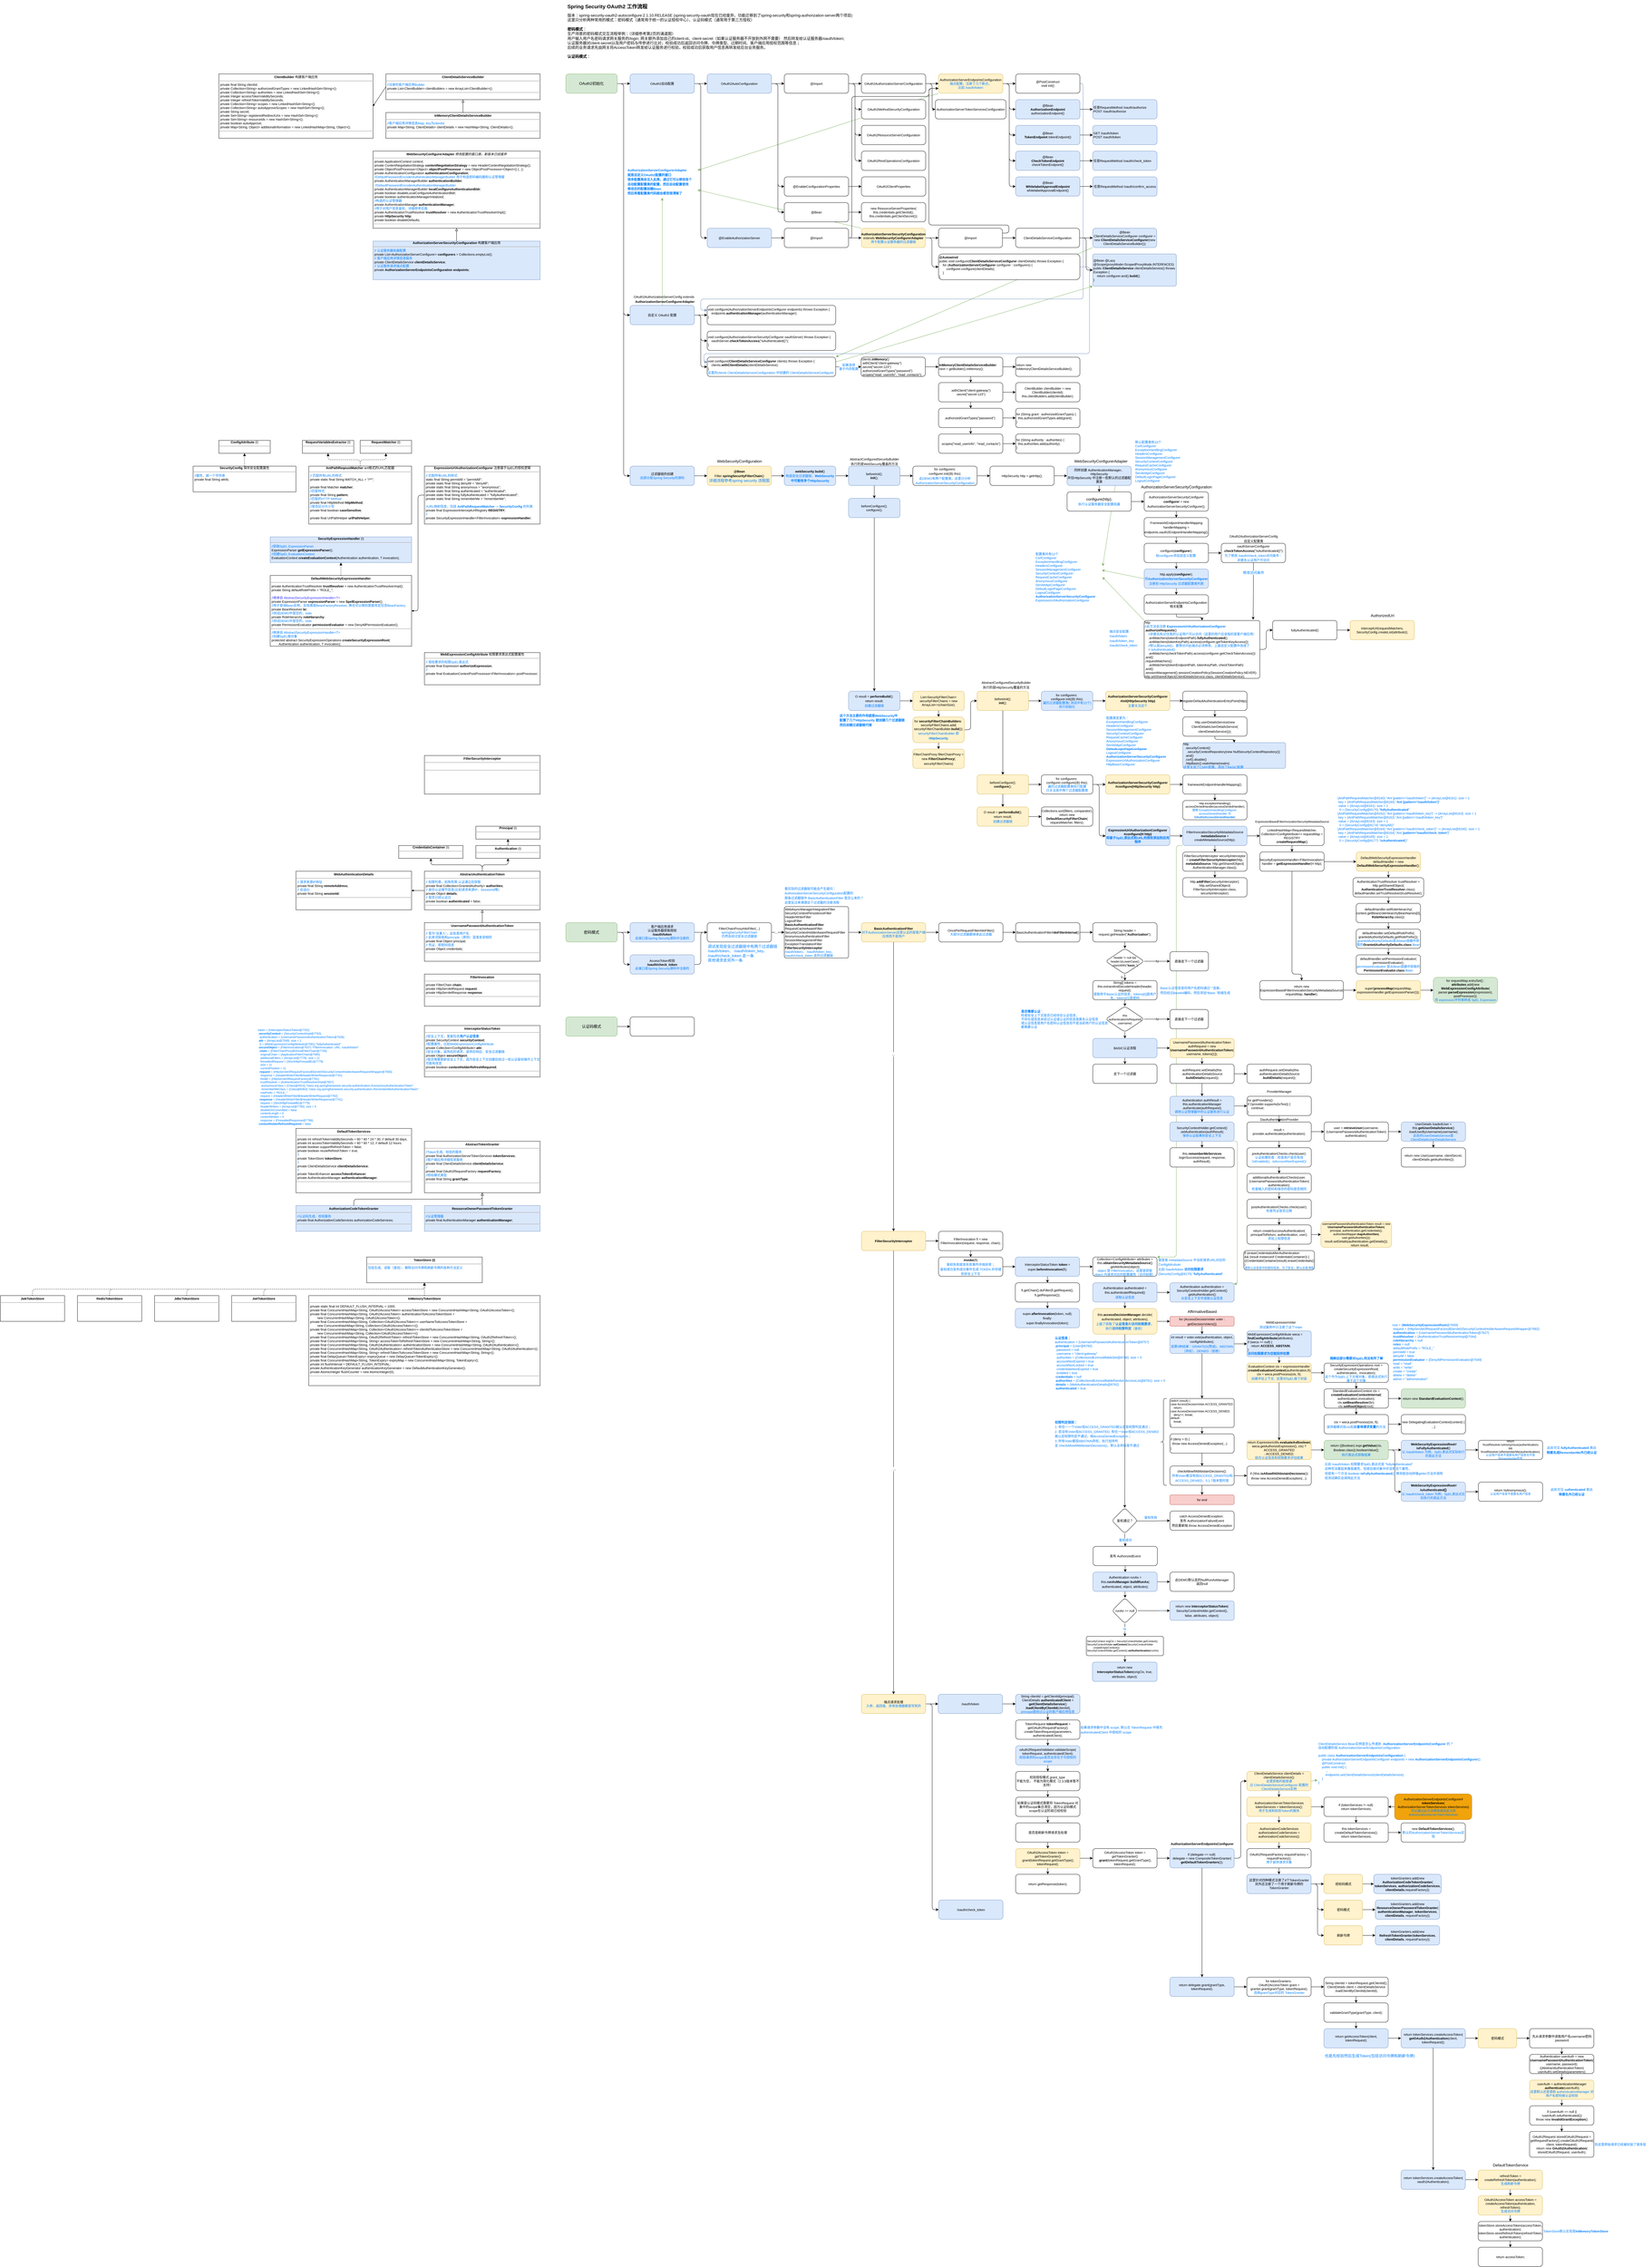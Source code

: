 <mxfile version="21.6.5" type="device" pages="2">
  <diagram name="SpringSecurityOAuth2工作流程" id="BB3JgpRIZgwQwiqXOJlF">
    <mxGraphModel dx="4274" dy="1099" grid="1" gridSize="10" guides="1" tooltips="1" connect="1" arrows="1" fold="1" page="1" pageScale="1" pageWidth="827" pageHeight="1169" math="0" shadow="0">
      <root>
        <mxCell id="0" />
        <mxCell id="1" parent="0" />
        <mxCell id="dtGfbLZROhE4GbIlcdWK-29" style="rounded=1;orthogonalLoop=1;jettySize=auto;html=1;exitX=1;exitY=0.25;exitDx=0;exitDy=0;entryX=0;entryY=1;entryDx=0;entryDy=0;fillColor=#d5e8d4;strokeColor=#82b366;" parent="1" source="Jysl4UP8jRCQiMBeIVnq-44" target="dtGfbLZROhE4GbIlcdWK-26" edge="1">
          <mxGeometry relative="1" as="geometry" />
        </mxCell>
        <mxCell id="Jysl4UP8jRCQiMBeIVnq-83" style="rounded=1;orthogonalLoop=1;jettySize=auto;html=1;exitX=0;exitY=1;exitDx=0;exitDy=0;fillColor=#d5e8d4;strokeColor=#82b366;" parent="1" source="Jysl4UP8jRCQiMBeIVnq-70" edge="1">
          <mxGeometry relative="1" as="geometry">
            <mxPoint x="880" y="1120" as="targetPoint" />
          </mxGeometry>
        </mxCell>
        <mxCell id="Jysl4UP8jRCQiMBeIVnq-76" style="rounded=1;orthogonalLoop=1;jettySize=auto;html=1;exitX=0;exitY=0;exitDx=0;exitDy=0;fillColor=#d5e8d4;strokeColor=#82b366;" parent="1" source="Jysl4UP8jRCQiMBeIVnq-54" target="Jysl4UP8jRCQiMBeIVnq-72" edge="1">
          <mxGeometry relative="1" as="geometry" />
        </mxCell>
        <mxCell id="Jysl4UP8jRCQiMBeIVnq-75" style="rounded=1;orthogonalLoop=1;jettySize=auto;html=1;exitX=0;exitY=1;exitDx=0;exitDy=0;fillColor=#d5e8d4;strokeColor=#82b366;" parent="1" source="Jysl4UP8jRCQiMBeIVnq-33" target="Jysl4UP8jRCQiMBeIVnq-72" edge="1">
          <mxGeometry relative="1" as="geometry" />
        </mxCell>
        <mxCell id="bewY3FNtBYAkQc0WHg5f-1" value="&lt;h1 style=&quot;font-size: 16px;&quot;&gt;&lt;font style=&quot;font-size: 16px;&quot;&gt;Spring Security OAuth2 工作流程&amp;nbsp;&lt;/font&gt;&lt;/h1&gt;&lt;div style=&quot;&quot;&gt;&lt;font style=&quot;font-size: 12px;&quot;&gt;版本：spring-security-oauth2-autoconfigure:2.1.10.RELEASE (spring-security-oauth现在已经废弃，功能迁移到了spring-security和spring-authorization-server两个项目)&lt;/font&gt;&lt;/div&gt;&lt;div style=&quot;font-size: 11px&quot;&gt;&lt;span style=&quot;background-color: initial; font-size: 12px;&quot;&gt;这里只分析两种常用的模式：密码模式（通常用于统一的认证授权中心）、认证码模式（通常用于第三方授权）&lt;/span&gt;&lt;/div&gt;&lt;div style=&quot;font-size: 11px&quot;&gt;&lt;span style=&quot;background-color: initial; font-size: 12px;&quot;&gt;&lt;br&gt;&lt;/span&gt;&lt;/div&gt;&lt;div style=&quot;font-size: 11px&quot;&gt;&lt;span style=&quot;background-color: initial; font-size: 12px;&quot;&gt;&lt;b&gt;密码模式&lt;/b&gt;：&lt;/span&gt;&lt;/div&gt;&lt;div style=&quot;font-size: 11px&quot;&gt;&lt;span style=&quot;background-color: initial; font-size: 12px;&quot;&gt;生产场景的密码模式交互流程举例：（详细参考第2页的涌道图）&lt;/span&gt;&lt;/div&gt;&lt;div style=&quot;font-size: 11px&quot;&gt;&lt;span style=&quot;background-color: initial; font-size: 12px;&quot;&gt;用户输入用户名密码请求网关服务的/login; 网关额外添加自己的client-id、client-secret（如果认证服务器不开放到外网不需要） 然后转发给认证服务器/oauth/token;&amp;nbsp;&lt;/span&gt;&lt;/div&gt;&lt;div style=&quot;&quot;&gt;认证服务器对client-secret以及用户密码与传参进行比对，校验成功后返回访问令牌、令牌类型、过期时间、客户端应用授权范围等信息；&lt;/div&gt;&lt;div style=&quot;&quot;&gt;后续的业务请求先由网关将AccessToken转发给认证服务进行校验，校验成功后获取用户信息再转发给后台业务服务。&lt;/div&gt;&lt;div style=&quot;font-size: 11px&quot;&gt;&lt;br&gt;&lt;/div&gt;&lt;div style=&quot;font-size: 11px&quot;&gt;&lt;span style=&quot;background-color: initial; font-size: 12px;&quot;&gt;&lt;b&gt;认证码模式&lt;/b&gt;：&lt;/span&gt;&lt;/div&gt;&lt;div style=&quot;font-size: 11px&quot;&gt;&lt;span style=&quot;background-color: initial; font-size: 12px;&quot;&gt;&lt;br&gt;&lt;/span&gt;&lt;/div&gt;&lt;div style=&quot;font-size: 11px&quot;&gt;&lt;span style=&quot;background-color: initial; font-size: 12px;&quot;&gt;&lt;br&gt;&lt;/span&gt;&lt;/div&gt;" style="text;html=1;strokeColor=none;fillColor=none;spacing=5;spacingTop=-20;whiteSpace=wrap;overflow=hidden;rounded=0;" parent="1" vertex="1">
          <mxGeometry x="40" y="20" width="960" height="180" as="geometry" />
        </mxCell>
        <mxCell id="bewY3FNtBYAkQc0WHg5f-5" value="" style="edgeStyle=orthogonalEdgeStyle;orthogonalLoop=1;jettySize=auto;html=1;fontSize=10;rounded=1;" parent="1" source="bewY3FNtBYAkQc0WHg5f-2" target="bewY3FNtBYAkQc0WHg5f-4" edge="1">
          <mxGeometry relative="1" as="geometry" />
        </mxCell>
        <mxCell id="bewY3FNtBYAkQc0WHg5f-12" style="edgeStyle=orthogonalEdgeStyle;orthogonalLoop=1;jettySize=auto;html=1;exitX=1;exitY=0.5;exitDx=0;exitDy=0;entryX=0;entryY=0.5;entryDx=0;entryDy=0;rounded=1;" parent="1" source="bewY3FNtBYAkQc0WHg5f-2" target="bewY3FNtBYAkQc0WHg5f-11" edge="1">
          <mxGeometry relative="1" as="geometry" />
        </mxCell>
        <mxCell id="gpTnpa3g8ZrnLY71u2b0-3" style="edgeStyle=orthogonalEdgeStyle;rounded=1;orthogonalLoop=1;jettySize=auto;html=1;exitX=1;exitY=0.5;exitDx=0;exitDy=0;entryX=0;entryY=0.5;entryDx=0;entryDy=0;" parent="1" source="bewY3FNtBYAkQc0WHg5f-2" target="gpTnpa3g8ZrnLY71u2b0-1" edge="1">
          <mxGeometry relative="1" as="geometry" />
        </mxCell>
        <mxCell id="bewY3FNtBYAkQc0WHg5f-2" value="OAuth2初始化" style="rounded=1;whiteSpace=wrap;html=1;fillColor=#d5e8d4;strokeColor=#82b366;fontSize=12;" parent="1" vertex="1">
          <mxGeometry x="40" y="240" width="160" height="60" as="geometry" />
        </mxCell>
        <mxCell id="bewY3FNtBYAkQc0WHg5f-7" style="edgeStyle=orthogonalEdgeStyle;orthogonalLoop=1;jettySize=auto;html=1;exitX=1;exitY=0.5;exitDx=0;exitDy=0;fontSize=10;rounded=1;" parent="1" source="bewY3FNtBYAkQc0WHg5f-3" target="bewY3FNtBYAkQc0WHg5f-6" edge="1">
          <mxGeometry relative="1" as="geometry" />
        </mxCell>
        <mxCell id="bewY3FNtBYAkQc0WHg5f-3" value="认证码模式" style="rounded=1;whiteSpace=wrap;html=1;fillColor=#d5e8d4;strokeColor=#82b366;fontSize=12;" parent="1" vertex="1">
          <mxGeometry x="40" y="3173" width="160" height="60" as="geometry" />
        </mxCell>
        <mxCell id="ekV5xUxB1UH4FCtE4HuT-2" value="" style="edgeStyle=orthogonalEdgeStyle;orthogonalLoop=1;jettySize=auto;html=1;rounded=1;" parent="1" source="bewY3FNtBYAkQc0WHg5f-4" target="ekV5xUxB1UH4FCtE4HuT-1" edge="1">
          <mxGeometry relative="1" as="geometry" />
        </mxCell>
        <mxCell id="Jysl4UP8jRCQiMBeIVnq-53" style="edgeStyle=orthogonalEdgeStyle;rounded=1;orthogonalLoop=1;jettySize=auto;html=1;exitX=1;exitY=0.5;exitDx=0;exitDy=0;entryX=0;entryY=0.5;entryDx=0;entryDy=0;" parent="1" source="bewY3FNtBYAkQc0WHg5f-4" target="Jysl4UP8jRCQiMBeIVnq-52" edge="1">
          <mxGeometry relative="1" as="geometry" />
        </mxCell>
        <mxCell id="bewY3FNtBYAkQc0WHg5f-4" value="OAuth2自动配置" style="rounded=1;whiteSpace=wrap;html=1;fontSize=10;fillColor=#dae8fc;strokeColor=#6c8ebf;" parent="1" vertex="1">
          <mxGeometry x="240" y="240" width="200" height="60" as="geometry" />
        </mxCell>
        <mxCell id="bewY3FNtBYAkQc0WHg5f-6" value="" style="rounded=1;whiteSpace=wrap;html=1;fontSize=10;" parent="1" vertex="1">
          <mxGeometry x="240" y="3173" width="200" height="60" as="geometry" />
        </mxCell>
        <mxCell id="bewY3FNtBYAkQc0WHg5f-14" value="" style="edgeStyle=orthogonalEdgeStyle;orthogonalLoop=1;jettySize=auto;html=1;rounded=1;" parent="1" source="bewY3FNtBYAkQc0WHg5f-8" target="bewY3FNtBYAkQc0WHg5f-13" edge="1">
          <mxGeometry relative="1" as="geometry" />
        </mxCell>
        <mxCell id="bewY3FNtBYAkQc0WHg5f-8" value="客户端应用请求&lt;br&gt;认证服务器获取授权&lt;br&gt;&lt;b&gt;/oauth/token&lt;/b&gt;&lt;br&gt;&lt;font color=&quot;#007fff&quot;&gt;此接口是Spring Security源码中注册的&lt;/font&gt;" style="rounded=1;whiteSpace=wrap;html=1;fontSize=10;fillColor=#dae8fc;strokeColor=#6c8ebf;" parent="1" vertex="1">
          <mxGeometry x="240" y="2880" width="200" height="60" as="geometry" />
        </mxCell>
        <mxCell id="Jysl4UP8jRCQiMBeIVnq-39" value="" style="edgeStyle=orthogonalEdgeStyle;rounded=1;orthogonalLoop=1;jettySize=auto;html=1;" parent="1" source="bewY3FNtBYAkQc0WHg5f-11" target="Jysl4UP8jRCQiMBeIVnq-38" edge="1">
          <mxGeometry relative="1" as="geometry" />
        </mxCell>
        <mxCell id="Jysl4UP8jRCQiMBeIVnq-42" style="edgeStyle=orthogonalEdgeStyle;rounded=1;orthogonalLoop=1;jettySize=auto;html=1;exitX=1;exitY=0.5;exitDx=0;exitDy=0;entryX=0;entryY=0.5;entryDx=0;entryDy=0;" parent="1" source="bewY3FNtBYAkQc0WHg5f-11" target="Jysl4UP8jRCQiMBeIVnq-40" edge="1">
          <mxGeometry relative="1" as="geometry" />
        </mxCell>
        <mxCell id="Jysl4UP8jRCQiMBeIVnq-46" style="edgeStyle=orthogonalEdgeStyle;rounded=1;orthogonalLoop=1;jettySize=auto;html=1;exitX=1;exitY=0.5;exitDx=0;exitDy=0;entryX=0;entryY=0.5;entryDx=0;entryDy=0;" parent="1" source="bewY3FNtBYAkQc0WHg5f-11" target="Jysl4UP8jRCQiMBeIVnq-44" edge="1">
          <mxGeometry relative="1" as="geometry" />
        </mxCell>
        <mxCell id="Jysl4UP8jRCQiMBeIVnq-74" style="edgeStyle=orthogonalEdgeStyle;rounded=1;orthogonalLoop=1;jettySize=auto;html=1;exitX=0.5;exitY=0;exitDx=0;exitDy=0;fillColor=#d5e8d4;strokeColor=#82b366;" parent="1" source="bewY3FNtBYAkQc0WHg5f-11" target="Jysl4UP8jRCQiMBeIVnq-72" edge="1">
          <mxGeometry relative="1" as="geometry" />
        </mxCell>
        <mxCell id="bewY3FNtBYAkQc0WHg5f-11" value="自定义 OAuth2 配置" style="rounded=1;whiteSpace=wrap;html=1;fontSize=10;fillColor=#dae8fc;strokeColor=#6c8ebf;" parent="1" vertex="1">
          <mxGeometry x="240" y="960" width="200" height="60" as="geometry" />
        </mxCell>
        <mxCell id="Jysl4UP8jRCQiMBeIVnq-26" style="edgeStyle=orthogonalEdgeStyle;rounded=1;orthogonalLoop=1;jettySize=auto;html=1;exitX=1;exitY=0.5;exitDx=0;exitDy=0;entryX=0;entryY=0.5;entryDx=0;entryDy=0;" parent="1" source="bewY3FNtBYAkQc0WHg5f-13" target="Jysl4UP8jRCQiMBeIVnq-25" edge="1">
          <mxGeometry relative="1" as="geometry" />
        </mxCell>
        <mxCell id="uCyp3sCYdSISI6nv47Nj-62" value="..." style="edgeLabel;html=1;align=center;verticalAlign=middle;resizable=0;points=[];" parent="Jysl4UP8jRCQiMBeIVnq-26" vertex="1" connectable="0">
          <mxGeometry x="-0.25" relative="1" as="geometry">
            <mxPoint as="offset" />
          </mxGeometry>
        </mxCell>
        <mxCell id="bewY3FNtBYAkQc0WHg5f-13" value="FilterChainProxy#doFilter(...)&lt;br&gt;&lt;font color=&quot;#007fff&quot;&gt;springSecurityFilterChain&lt;br&gt;仍然会经过安全过滤器链&lt;/font&gt;" style="rounded=1;whiteSpace=wrap;html=1;fontSize=10;" parent="1" vertex="1">
          <mxGeometry x="480" y="2880" width="200" height="60" as="geometry" />
        </mxCell>
        <mxCell id="Jysl4UP8jRCQiMBeIVnq-22" style="edgeStyle=orthogonalEdgeStyle;rounded=1;orthogonalLoop=1;jettySize=auto;html=1;exitX=1;exitY=0.5;exitDx=0;exitDy=0;entryX=0;entryY=0.5;entryDx=0;entryDy=0;" parent="1" source="bewY3FNtBYAkQc0WHg5f-15" target="bewY3FNtBYAkQc0WHg5f-13" edge="1">
          <mxGeometry relative="1" as="geometry" />
        </mxCell>
        <mxCell id="bewY3FNtBYAkQc0WHg5f-15" value="AccessToken校验&lt;br&gt;&lt;b&gt;/oauth/check_token&lt;/b&gt;&lt;br&gt;&lt;font style=&quot;&quot; color=&quot;#007fff&quot;&gt;此接口是Spring Security源码中注册的&lt;/font&gt;" style="rounded=1;whiteSpace=wrap;html=1;fontSize=10;fillColor=#dae8fc;strokeColor=#6c8ebf;" parent="1" vertex="1">
          <mxGeometry x="240" y="2980" width="200" height="60" as="geometry" />
        </mxCell>
        <mxCell id="Jysl4UP8jRCQiMBeIVnq-2" value="" style="edgeStyle=orthogonalEdgeStyle;orthogonalLoop=1;jettySize=auto;html=1;rounded=1;" parent="1" source="ekV5xUxB1UH4FCtE4HuT-1" target="Jysl4UP8jRCQiMBeIVnq-1" edge="1">
          <mxGeometry relative="1" as="geometry" />
        </mxCell>
        <mxCell id="Jysl4UP8jRCQiMBeIVnq-4" style="edgeStyle=orthogonalEdgeStyle;orthogonalLoop=1;jettySize=auto;html=1;exitX=1;exitY=0.5;exitDx=0;exitDy=0;entryX=0;entryY=0.5;entryDx=0;entryDy=0;rounded=1;" parent="1" source="ekV5xUxB1UH4FCtE4HuT-1" target="Jysl4UP8jRCQiMBeIVnq-3" edge="1">
          <mxGeometry relative="1" as="geometry" />
        </mxCell>
        <mxCell id="Jysl4UP8jRCQiMBeIVnq-6" style="edgeStyle=orthogonalEdgeStyle;orthogonalLoop=1;jettySize=auto;html=1;exitX=1;exitY=0.5;exitDx=0;exitDy=0;entryX=0;entryY=0.5;entryDx=0;entryDy=0;rounded=1;" parent="1" source="ekV5xUxB1UH4FCtE4HuT-1" target="Jysl4UP8jRCQiMBeIVnq-5" edge="1">
          <mxGeometry relative="1" as="geometry" />
        </mxCell>
        <mxCell id="ekV5xUxB1UH4FCtE4HuT-1" value="OAuth2AutoConfiguration" style="rounded=1;whiteSpace=wrap;html=1;fontSize=10;fillColor=#dae8fc;strokeColor=#6c8ebf;" parent="1" vertex="1">
          <mxGeometry x="480" y="240" width="200" height="60" as="geometry" />
        </mxCell>
        <mxCell id="Jysl4UP8jRCQiMBeIVnq-8" value="" style="edgeStyle=orthogonalEdgeStyle;rounded=1;orthogonalLoop=1;jettySize=auto;html=1;" parent="1" source="Jysl4UP8jRCQiMBeIVnq-1" target="Jysl4UP8jRCQiMBeIVnq-7" edge="1">
          <mxGeometry relative="1" as="geometry" />
        </mxCell>
        <mxCell id="Jysl4UP8jRCQiMBeIVnq-11" style="edgeStyle=orthogonalEdgeStyle;rounded=1;orthogonalLoop=1;jettySize=auto;html=1;exitX=1;exitY=0.5;exitDx=0;exitDy=0;entryX=0;entryY=0.5;entryDx=0;entryDy=0;" parent="1" source="Jysl4UP8jRCQiMBeIVnq-1" target="Jysl4UP8jRCQiMBeIVnq-9" edge="1">
          <mxGeometry relative="1" as="geometry" />
        </mxCell>
        <mxCell id="Jysl4UP8jRCQiMBeIVnq-16" style="edgeStyle=orthogonalEdgeStyle;rounded=1;orthogonalLoop=1;jettySize=auto;html=1;exitX=1;exitY=0.5;exitDx=0;exitDy=0;entryX=0;entryY=0.5;entryDx=0;entryDy=0;" parent="1" source="Jysl4UP8jRCQiMBeIVnq-1" target="Jysl4UP8jRCQiMBeIVnq-12" edge="1">
          <mxGeometry relative="1" as="geometry" />
        </mxCell>
        <mxCell id="Jysl4UP8jRCQiMBeIVnq-17" style="edgeStyle=orthogonalEdgeStyle;rounded=1;orthogonalLoop=1;jettySize=auto;html=1;exitX=1;exitY=0.5;exitDx=0;exitDy=0;entryX=0;entryY=0.5;entryDx=0;entryDy=0;" parent="1" source="Jysl4UP8jRCQiMBeIVnq-1" target="Jysl4UP8jRCQiMBeIVnq-14" edge="1">
          <mxGeometry relative="1" as="geometry" />
        </mxCell>
        <mxCell id="Jysl4UP8jRCQiMBeIVnq-1" value="@Import" style="rounded=1;whiteSpace=wrap;html=1;fontSize=10;" parent="1" vertex="1">
          <mxGeometry x="720" y="240" width="200" height="60" as="geometry" />
        </mxCell>
        <mxCell id="Jysl4UP8jRCQiMBeIVnq-21" value="" style="edgeStyle=orthogonalEdgeStyle;rounded=1;orthogonalLoop=1;jettySize=auto;html=1;" parent="1" source="Jysl4UP8jRCQiMBeIVnq-3" target="Jysl4UP8jRCQiMBeIVnq-20" edge="1">
          <mxGeometry relative="1" as="geometry" />
        </mxCell>
        <mxCell id="Jysl4UP8jRCQiMBeIVnq-3" value="@Bean" style="rounded=1;whiteSpace=wrap;html=1;fontSize=10;" parent="1" vertex="1">
          <mxGeometry x="720" y="640" width="200" height="60" as="geometry" />
        </mxCell>
        <mxCell id="Jysl4UP8jRCQiMBeIVnq-19" value="" style="edgeStyle=orthogonalEdgeStyle;rounded=1;orthogonalLoop=1;jettySize=auto;html=1;" parent="1" source="Jysl4UP8jRCQiMBeIVnq-5" target="Jysl4UP8jRCQiMBeIVnq-18" edge="1">
          <mxGeometry relative="1" as="geometry" />
        </mxCell>
        <mxCell id="Jysl4UP8jRCQiMBeIVnq-5" value="@EnableConfigurationProperties" style="rounded=1;whiteSpace=wrap;html=1;fontSize=10;" parent="1" vertex="1">
          <mxGeometry x="720" y="560" width="200" height="60" as="geometry" />
        </mxCell>
        <mxCell id="Jysl4UP8jRCQiMBeIVnq-34" value="" style="edgeStyle=orthogonalEdgeStyle;rounded=1;orthogonalLoop=1;jettySize=auto;html=1;" parent="1" source="Jysl4UP8jRCQiMBeIVnq-7" target="Jysl4UP8jRCQiMBeIVnq-33" edge="1">
          <mxGeometry relative="1" as="geometry" />
        </mxCell>
        <mxCell id="Jysl4UP8jRCQiMBeIVnq-37" style="edgeStyle=orthogonalEdgeStyle;rounded=1;orthogonalLoop=1;jettySize=auto;html=1;exitX=1;exitY=0.5;exitDx=0;exitDy=0;entryX=0;entryY=0.5;entryDx=0;entryDy=0;" parent="1" source="Jysl4UP8jRCQiMBeIVnq-7" target="Jysl4UP8jRCQiMBeIVnq-35" edge="1">
          <mxGeometry relative="1" as="geometry">
            <Array as="points">
              <mxPoint x="1180" y="270" />
              <mxPoint x="1180" y="350" />
            </Array>
          </mxGeometry>
        </mxCell>
        <mxCell id="Jysl4UP8jRCQiMBeIVnq-7" value="OAuth2AuthorizationServerConfiguration" style="rounded=1;whiteSpace=wrap;html=1;fontSize=10;" parent="1" vertex="1">
          <mxGeometry x="960" y="240" width="200" height="60" as="geometry" />
        </mxCell>
        <mxCell id="Jysl4UP8jRCQiMBeIVnq-9" value="OAuth2MethodSecurityConfiguration" style="rounded=1;whiteSpace=wrap;html=1;fontSize=10;" parent="1" vertex="1">
          <mxGeometry x="960" y="320" width="200" height="60" as="geometry" />
        </mxCell>
        <mxCell id="Jysl4UP8jRCQiMBeIVnq-12" value="OAuth2ResourceServerConfiguration" style="rounded=1;whiteSpace=wrap;html=1;fontSize=10;" parent="1" vertex="1">
          <mxGeometry x="960" y="400" width="200" height="60" as="geometry" />
        </mxCell>
        <mxCell id="Jysl4UP8jRCQiMBeIVnq-14" value="OAuth2RestOperationsConfiguration" style="rounded=1;whiteSpace=wrap;html=1;fontSize=10;" parent="1" vertex="1">
          <mxGeometry x="960" y="480" width="200" height="60" as="geometry" />
        </mxCell>
        <mxCell id="Jysl4UP8jRCQiMBeIVnq-18" value="OAuth2ClientProperties" style="rounded=1;whiteSpace=wrap;html=1;fontSize=10;" parent="1" vertex="1">
          <mxGeometry x="960" y="560" width="200" height="60" as="geometry" />
        </mxCell>
        <mxCell id="Jysl4UP8jRCQiMBeIVnq-20" value="new ResourceServerProperties(&lt;br&gt;this.credentials.getClientId(), this.credentials.getClientSecret());" style="rounded=1;whiteSpace=wrap;html=1;fontSize=10;" parent="1" vertex="1">
          <mxGeometry x="960" y="640" width="200" height="60" as="geometry" />
        </mxCell>
        <mxCell id="Jysl4UP8jRCQiMBeIVnq-23" value="&lt;font color=&quot;#007fff&quot;&gt;调试发现安全过滤器链中有两个过滤器链&lt;br&gt;/oauth/token、 /oauth/token_key、&lt;br&gt;/oauth/check_token 走一条&lt;br&gt;其他请求走另外一条&lt;/font&gt;" style="text;html=1;align=left;verticalAlign=middle;resizable=0;points=[];autosize=1;strokeColor=none;fillColor=none;" parent="1" vertex="1">
          <mxGeometry x="480" y="2940" width="240" height="70" as="geometry" />
        </mxCell>
        <mxCell id="Jysl4UP8jRCQiMBeIVnq-28" style="edgeStyle=orthogonalEdgeStyle;rounded=1;orthogonalLoop=1;jettySize=auto;html=1;exitX=1;exitY=0.5;exitDx=0;exitDy=0;entryX=0;entryY=0.5;entryDx=0;entryDy=0;" parent="1" source="Jysl4UP8jRCQiMBeIVnq-25" target="Jysl4UP8jRCQiMBeIVnq-27" edge="1">
          <mxGeometry relative="1" as="geometry" />
        </mxCell>
        <mxCell id="Jysl4UP8jRCQiMBeIVnq-25" value="&lt;div&gt;WebAsyncManagerIntegrationFilter&lt;/div&gt;&lt;div&gt;SecurityContextPersistenceFilter&lt;/div&gt;&lt;div&gt;HeaderWriterFilter&lt;/div&gt;&lt;div&gt;LogoutFilter&lt;/div&gt;&lt;div&gt;&lt;b&gt;BasicAuthenticationFilter&lt;/b&gt;&lt;/div&gt;&lt;div&gt;RequestCacheAwareFilter&lt;/div&gt;&lt;div&gt;SecurityContextHolderAwareRequestFilter&lt;/div&gt;&lt;div&gt;AnonymousAuthenticationFilter&lt;/div&gt;&lt;div&gt;SessionManagementFilter&lt;/div&gt;&lt;div&gt;ExceptionTranslationFilter&lt;/div&gt;&lt;div&gt;&lt;b&gt;FilterSecurityInterceptor&lt;/b&gt;&lt;/div&gt;&lt;div&gt;&lt;div&gt;&lt;font color=&quot;#007fff&quot;&gt;/oauth/token、 /oauth/token_key、&lt;/font&gt;&lt;/div&gt;&lt;div&gt;&lt;font color=&quot;#007fff&quot;&gt;/oauth/check_token 走的过滤器链&lt;/font&gt;&lt;/div&gt;&lt;/div&gt;" style="rounded=1;whiteSpace=wrap;html=1;fontSize=10;align=left;arcSize=4;" parent="1" vertex="1">
          <mxGeometry x="720" y="2830" width="200" height="160" as="geometry" />
        </mxCell>
        <mxCell id="Jysl4UP8jRCQiMBeIVnq-30" value="" style="edgeStyle=orthogonalEdgeStyle;rounded=1;orthogonalLoop=1;jettySize=auto;html=1;" parent="1" source="Jysl4UP8jRCQiMBeIVnq-27" target="Jysl4UP8jRCQiMBeIVnq-29" edge="1">
          <mxGeometry relative="1" as="geometry" />
        </mxCell>
        <mxCell id="BTdmhbfbiTqf7HtIRt79-24" value="..." style="edgeLabel;html=1;align=center;verticalAlign=middle;resizable=0;points=[];" parent="Jysl4UP8jRCQiMBeIVnq-30" vertex="1" connectable="0">
          <mxGeometry x="-0.225" y="-1" relative="1" as="geometry">
            <mxPoint as="offset" />
          </mxGeometry>
        </mxCell>
        <mxCell id="BTdmhbfbiTqf7HtIRt79-16" style="edgeStyle=orthogonalEdgeStyle;rounded=1;orthogonalLoop=1;jettySize=auto;html=1;exitX=1;exitY=0.5;exitDx=0;exitDy=0;" parent="1" source="Jysl4UP8jRCQiMBeIVnq-27" target="BTdmhbfbiTqf7HtIRt79-4" edge="1">
          <mxGeometry relative="1" as="geometry" />
        </mxCell>
        <mxCell id="Jysl4UP8jRCQiMBeIVnq-27" value="&lt;b&gt;BasicAuthenticationFilter&lt;/b&gt;&lt;br&gt;&lt;font color=&quot;#007fff&quot;&gt;对于AuthorizationServer这里认证的是客户端应用而不是用户&lt;/font&gt;" style="rounded=1;whiteSpace=wrap;html=1;fontSize=10;fillColor=#fff2cc;strokeColor=#d6b656;" parent="1" vertex="1">
          <mxGeometry x="960" y="2880" width="200" height="60" as="geometry" />
        </mxCell>
        <mxCell id="gpTnpa3g8ZrnLY71u2b0-26" style="edgeStyle=orthogonalEdgeStyle;rounded=1;orthogonalLoop=1;jettySize=auto;html=1;exitX=0.5;exitY=1;exitDx=0;exitDy=0;" parent="1" source="Jysl4UP8jRCQiMBeIVnq-29" target="gpTnpa3g8ZrnLY71u2b0-25" edge="1">
          <mxGeometry relative="1" as="geometry" />
        </mxCell>
        <mxCell id="BTdmhbfbiTqf7HtIRt79-131" value="..." style="edgeLabel;html=1;align=center;verticalAlign=middle;resizable=0;points=[];" parent="gpTnpa3g8ZrnLY71u2b0-26" vertex="1" connectable="0">
          <mxGeometry x="-0.016" y="2" relative="1" as="geometry">
            <mxPoint as="offset" />
          </mxGeometry>
        </mxCell>
        <mxCell id="BTdmhbfbiTqf7HtIRt79-100" value="" style="edgeStyle=orthogonalEdgeStyle;rounded=1;orthogonalLoop=1;jettySize=auto;html=1;" parent="1" source="Jysl4UP8jRCQiMBeIVnq-29" target="BTdmhbfbiTqf7HtIRt79-99" edge="1">
          <mxGeometry relative="1" as="geometry" />
        </mxCell>
        <mxCell id="Jysl4UP8jRCQiMBeIVnq-29" value="&lt;b&gt;FilterSecurityInterceptor&lt;/b&gt;" style="rounded=1;whiteSpace=wrap;html=1;fontSize=10;fillColor=#fff2cc;strokeColor=#d6b656;" parent="1" vertex="1">
          <mxGeometry x="960" y="3840" width="200" height="60" as="geometry" />
        </mxCell>
        <mxCell id="yOIgcuZ7kVqAaMvxTEpn-2" value="" style="edgeStyle=orthogonalEdgeStyle;rounded=1;orthogonalLoop=1;jettySize=auto;html=1;" parent="1" source="Jysl4UP8jRCQiMBeIVnq-31" target="yOIgcuZ7kVqAaMvxTEpn-1" edge="1">
          <mxGeometry relative="1" as="geometry" />
        </mxCell>
        <mxCell id="Jysl4UP8jRCQiMBeIVnq-31" value="String clientId = getClientId(principal);&lt;br&gt;ClientDetails &lt;b&gt;authenticatedClient&lt;/b&gt; = &lt;b&gt;getClientDetailsService&lt;/b&gt;()&lt;br&gt;.&lt;b&gt;loadClientByClientId&lt;/b&gt;(clientId);&lt;br&gt;&lt;font color=&quot;#007fff&quot;&gt;principal是经过认证的客户端应用信息&lt;/font&gt;" style="rounded=1;whiteSpace=wrap;html=1;fontSize=10;fillColor=#dae8fc;strokeColor=#6c8ebf;" parent="1" vertex="1">
          <mxGeometry x="1440" y="5280" width="200" height="60" as="geometry" />
        </mxCell>
        <mxCell id="Jysl4UP8jRCQiMBeIVnq-47" style="edgeStyle=orthogonalEdgeStyle;rounded=1;orthogonalLoop=1;jettySize=auto;html=1;exitX=1;exitY=0.5;exitDx=0;exitDy=0;entryX=0;entryY=0.25;entryDx=0;entryDy=0;fillColor=#dae8fc;strokeColor=#6c8ebf;" parent="1" source="Jysl4UP8jRCQiMBeIVnq-50" target="Jysl4UP8jRCQiMBeIVnq-38" edge="1">
          <mxGeometry relative="1" as="geometry">
            <Array as="points">
              <mxPoint x="1650" y="270" />
              <mxPoint x="1650" y="940" />
              <mxPoint x="460" y="940" />
              <mxPoint x="460" y="975" />
            </Array>
          </mxGeometry>
        </mxCell>
        <mxCell id="Jysl4UP8jRCQiMBeIVnq-51" value="" style="edgeStyle=orthogonalEdgeStyle;rounded=1;orthogonalLoop=1;jettySize=auto;html=1;" parent="1" source="Jysl4UP8jRCQiMBeIVnq-33" target="Jysl4UP8jRCQiMBeIVnq-50" edge="1">
          <mxGeometry relative="1" as="geometry" />
        </mxCell>
        <mxCell id="Jysl4UP8jRCQiMBeIVnq-86" style="edgeStyle=orthogonalEdgeStyle;rounded=1;orthogonalLoop=1;jettySize=auto;html=1;exitX=1;exitY=0.5;exitDx=0;exitDy=0;entryX=0;entryY=0.5;entryDx=0;entryDy=0;" parent="1" source="Jysl4UP8jRCQiMBeIVnq-33" target="Jysl4UP8jRCQiMBeIVnq-85" edge="1">
          <mxGeometry relative="1" as="geometry">
            <Array as="points">
              <mxPoint x="1420" y="270" />
              <mxPoint x="1420" y="350" />
            </Array>
          </mxGeometry>
        </mxCell>
        <mxCell id="Jysl4UP8jRCQiMBeIVnq-88" style="edgeStyle=orthogonalEdgeStyle;rounded=1;orthogonalLoop=1;jettySize=auto;html=1;exitX=1;exitY=0.5;exitDx=0;exitDy=0;entryX=0;entryY=0.5;entryDx=0;entryDy=0;" parent="1" source="Jysl4UP8jRCQiMBeIVnq-33" target="Jysl4UP8jRCQiMBeIVnq-87" edge="1">
          <mxGeometry relative="1" as="geometry" />
        </mxCell>
        <mxCell id="Jysl4UP8jRCQiMBeIVnq-97" style="edgeStyle=orthogonalEdgeStyle;rounded=1;orthogonalLoop=1;jettySize=auto;html=1;exitX=1;exitY=0.5;exitDx=0;exitDy=0;entryX=0;entryY=0.5;entryDx=0;entryDy=0;" parent="1" source="Jysl4UP8jRCQiMBeIVnq-33" target="Jysl4UP8jRCQiMBeIVnq-93" edge="1">
          <mxGeometry relative="1" as="geometry" />
        </mxCell>
        <mxCell id="Jysl4UP8jRCQiMBeIVnq-100" style="edgeStyle=orthogonalEdgeStyle;rounded=1;orthogonalLoop=1;jettySize=auto;html=1;exitX=1;exitY=0.5;exitDx=0;exitDy=0;entryX=0;entryY=0.5;entryDx=0;entryDy=0;" parent="1" source="Jysl4UP8jRCQiMBeIVnq-33" target="Jysl4UP8jRCQiMBeIVnq-98" edge="1">
          <mxGeometry relative="1" as="geometry" />
        </mxCell>
        <mxCell id="Jysl4UP8jRCQiMBeIVnq-33" value="AuthorizationServerEndpointsConfiguration&lt;br&gt;&lt;font color=&quot;#007fff&quot;&gt;端点配置，注册了几个断点，&lt;br&gt;比如 /oauth/token&lt;/font&gt;" style="rounded=1;whiteSpace=wrap;html=1;fontSize=10;fillColor=#fff2cc;strokeColor=#d6b656;" parent="1" vertex="1">
          <mxGeometry x="1200" y="240" width="200" height="60" as="geometry" />
        </mxCell>
        <mxCell id="Jysl4UP8jRCQiMBeIVnq-35" value="&lt;font style=&quot;font-size: 10px;&quot;&gt;AuthorizationServerTokenServicesConfiguration&lt;/font&gt;" style="rounded=1;whiteSpace=wrap;html=1;fontSize=10;" parent="1" vertex="1">
          <mxGeometry x="1190" y="320" width="220" height="60" as="geometry" />
        </mxCell>
        <mxCell id="Jysl4UP8jRCQiMBeIVnq-38" value="&lt;div&gt;void configure(AuthorizationServerEndpointsConfigurer endpoints) throws Exception {&lt;/div&gt;&lt;div&gt;&amp;nbsp; &amp;nbsp; endpoints.&lt;b&gt;authenticationManager&lt;/b&gt;(authenticationManager);&lt;/div&gt;&lt;div&gt;}&lt;/div&gt;&lt;div&gt;&lt;br&gt;&lt;/div&gt;" style="rounded=1;whiteSpace=wrap;html=1;fontSize=10;align=left;" parent="1" vertex="1">
          <mxGeometry x="480" y="960" width="400" height="60" as="geometry" />
        </mxCell>
        <mxCell id="Jysl4UP8jRCQiMBeIVnq-40" value="&lt;div&gt;void configure(AuthorizationServerSecurityConfigurer oauthServer) throws Exception {&lt;/div&gt;&lt;div&gt;&amp;nbsp; &amp;nbsp; oauthServer.&lt;b&gt;checkTokenAccess&lt;/b&gt;(&quot;isAuthenticated()&quot;);&lt;/div&gt;&lt;div&gt;}&lt;/div&gt;" style="rounded=1;whiteSpace=wrap;html=1;fontSize=10;align=left;" parent="1" vertex="1">
          <mxGeometry x="480" y="1040" width="400" height="60" as="geometry" />
        </mxCell>
        <mxCell id="Jysl4UP8jRCQiMBeIVnq-43" value="&lt;font style=&quot;font-size: 10px;&quot;&gt;OAuth2AuthorizationServerConfig extends&lt;br&gt;&amp;nbsp;&amp;nbsp;&lt;b&gt;AuthorizationServerConfigurerAdapter&lt;/b&gt;&lt;/font&gt;" style="text;html=1;align=center;verticalAlign=middle;resizable=0;points=[];autosize=1;strokeColor=none;fillColor=none;" parent="1" vertex="1">
          <mxGeometry x="240" y="920" width="210" height="40" as="geometry" />
        </mxCell>
        <mxCell id="dtGfbLZROhE4GbIlcdWK-2" value="" style="edgeStyle=orthogonalEdgeStyle;rounded=1;orthogonalLoop=1;jettySize=auto;html=1;" parent="1" source="Jysl4UP8jRCQiMBeIVnq-44" target="dtGfbLZROhE4GbIlcdWK-1" edge="1">
          <mxGeometry relative="1" as="geometry" />
        </mxCell>
        <mxCell id="dtGfbLZROhE4GbIlcdWK-3" value="&lt;font color=&quot;#007fff&quot; style=&quot;font-size: 10px;&quot;&gt;如果选择&lt;br style=&quot;&quot;&gt;基于内存配置&lt;/font&gt;" style="edgeLabel;html=1;align=center;verticalAlign=middle;resizable=0;points=[];fontSize=10;" parent="dtGfbLZROhE4GbIlcdWK-2" vertex="1" connectable="0">
          <mxGeometry x="-0.223" y="1" relative="1" as="geometry">
            <mxPoint x="9" y="1" as="offset" />
          </mxGeometry>
        </mxCell>
        <mxCell id="Jysl4UP8jRCQiMBeIVnq-44" value="&lt;div&gt;void configure(&lt;b&gt;ClientDetailsServiceConfigurer&lt;/b&gt; clients) throws Exception {&lt;/div&gt;&lt;div&gt;&amp;nbsp; &amp;nbsp; clients.&lt;b&gt;withClientDetails&lt;/b&gt;(clientDetailsService);&lt;/div&gt;&lt;div&gt;}&lt;/div&gt;&lt;div&gt;&lt;font color=&quot;#007fff&quot;&gt;这里的clients&amp;nbsp;ClientDetailsServiceConfiguration 中创建的&amp;nbsp;ClientDetailsServiceConfigurer&amp;nbsp;&lt;/font&gt;&lt;/div&gt;" style="rounded=1;whiteSpace=wrap;html=1;fontSize=10;align=left;" parent="1" vertex="1">
          <mxGeometry x="480" y="1121" width="400" height="60" as="geometry" />
        </mxCell>
        <mxCell id="Jysl4UP8jRCQiMBeIVnq-50" value="&lt;div&gt;@PostConstruct&lt;/div&gt;&lt;div&gt;void init()&lt;/div&gt;" style="rounded=1;whiteSpace=wrap;html=1;fontSize=10;" parent="1" vertex="1">
          <mxGeometry x="1440" y="240" width="200" height="60" as="geometry" />
        </mxCell>
        <mxCell id="Jysl4UP8jRCQiMBeIVnq-55" value="" style="edgeStyle=orthogonalEdgeStyle;rounded=1;orthogonalLoop=1;jettySize=auto;html=1;" parent="1" source="Jysl4UP8jRCQiMBeIVnq-60" target="Jysl4UP8jRCQiMBeIVnq-54" edge="1">
          <mxGeometry relative="1" as="geometry" />
        </mxCell>
        <mxCell id="Jysl4UP8jRCQiMBeIVnq-52" value="@EnableAuthorizationServer" style="rounded=1;whiteSpace=wrap;html=1;fontSize=10;fillColor=#dae8fc;strokeColor=#6c8ebf;" parent="1" vertex="1">
          <mxGeometry x="480" y="720" width="200" height="60" as="geometry" />
        </mxCell>
        <mxCell id="Jysl4UP8jRCQiMBeIVnq-64" style="edgeStyle=orthogonalEdgeStyle;rounded=1;orthogonalLoop=1;jettySize=auto;html=1;exitX=1;exitY=0.5;exitDx=0;exitDy=0;" parent="1" source="Jysl4UP8jRCQiMBeIVnq-54" target="Jysl4UP8jRCQiMBeIVnq-63" edge="1">
          <mxGeometry relative="1" as="geometry" />
        </mxCell>
        <mxCell id="Jysl4UP8jRCQiMBeIVnq-68" style="edgeStyle=orthogonalEdgeStyle;rounded=1;orthogonalLoop=1;jettySize=auto;html=1;exitX=1;exitY=0.5;exitDx=0;exitDy=0;entryX=0;entryY=0.5;entryDx=0;entryDy=0;" parent="1" source="Jysl4UP8jRCQiMBeIVnq-54" target="Jysl4UP8jRCQiMBeIVnq-67" edge="1">
          <mxGeometry relative="1" as="geometry" />
        </mxCell>
        <mxCell id="Jysl4UP8jRCQiMBeIVnq-54" value="&lt;b&gt;AuthorizationServerSecurityConfiguration&lt;/b&gt;&lt;br&gt;extends&amp;nbsp;&lt;b&gt;WebSecurityConfigurerAdapter&lt;/b&gt;&lt;br&gt;&lt;font style=&quot;&quot; color=&quot;#007fff&quot;&gt;用于配置认证服务器的过滤器链&lt;/font&gt;" style="rounded=1;whiteSpace=wrap;html=1;fontSize=10;fillColor=#fff2cc;strokeColor=#d6b656;" parent="1" vertex="1">
          <mxGeometry x="960" y="720" width="199" height="60" as="geometry" />
        </mxCell>
        <mxCell id="Jysl4UP8jRCQiMBeIVnq-71" value="" style="edgeStyle=orthogonalEdgeStyle;rounded=1;orthogonalLoop=1;jettySize=auto;html=1;" parent="1" source="Jysl4UP8jRCQiMBeIVnq-58" target="Jysl4UP8jRCQiMBeIVnq-70" edge="1">
          <mxGeometry relative="1" as="geometry" />
        </mxCell>
        <mxCell id="dtGfbLZROhE4GbIlcdWK-28" style="edgeStyle=orthogonalEdgeStyle;rounded=1;orthogonalLoop=1;jettySize=auto;html=1;exitX=1;exitY=0.5;exitDx=0;exitDy=0;entryX=0;entryY=0.5;entryDx=0;entryDy=0;" parent="1" source="Jysl4UP8jRCQiMBeIVnq-58" target="dtGfbLZROhE4GbIlcdWK-26" edge="1">
          <mxGeometry relative="1" as="geometry" />
        </mxCell>
        <mxCell id="Jysl4UP8jRCQiMBeIVnq-58" value="ClientDetailsServiceConfiguration" style="rounded=1;whiteSpace=wrap;html=1;fontSize=10;" parent="1" vertex="1">
          <mxGeometry x="1440" y="720" width="199" height="60" as="geometry" />
        </mxCell>
        <mxCell id="Jysl4UP8jRCQiMBeIVnq-61" value="" style="edgeStyle=orthogonalEdgeStyle;rounded=1;orthogonalLoop=1;jettySize=auto;html=1;" parent="1" source="Jysl4UP8jRCQiMBeIVnq-52" target="Jysl4UP8jRCQiMBeIVnq-60" edge="1">
          <mxGeometry relative="1" as="geometry">
            <mxPoint x="680" y="750" as="sourcePoint" />
            <mxPoint x="960" y="750" as="targetPoint" />
          </mxGeometry>
        </mxCell>
        <mxCell id="Jysl4UP8jRCQiMBeIVnq-62" style="edgeStyle=orthogonalEdgeStyle;rounded=1;orthogonalLoop=1;jettySize=auto;html=1;exitX=1;exitY=0.5;exitDx=0;exitDy=0;entryX=0;entryY=0.75;entryDx=0;entryDy=0;" parent="1" source="Jysl4UP8jRCQiMBeIVnq-60" target="Jysl4UP8jRCQiMBeIVnq-33" edge="1">
          <mxGeometry relative="1" as="geometry">
            <Array as="points">
              <mxPoint x="930" y="750" />
              <mxPoint x="930" y="310" />
              <mxPoint x="1170" y="310" />
              <mxPoint x="1170" y="285" />
            </Array>
          </mxGeometry>
        </mxCell>
        <mxCell id="Jysl4UP8jRCQiMBeIVnq-60" value="@Import" style="rounded=1;whiteSpace=wrap;html=1;fontSize=10;" parent="1" vertex="1">
          <mxGeometry x="720" y="720" width="200" height="60" as="geometry" />
        </mxCell>
        <mxCell id="Jysl4UP8jRCQiMBeIVnq-65" style="edgeStyle=orthogonalEdgeStyle;rounded=1;orthogonalLoop=1;jettySize=auto;html=1;exitX=1;exitY=0.5;exitDx=0;exitDy=0;" parent="1" source="Jysl4UP8jRCQiMBeIVnq-63" target="Jysl4UP8jRCQiMBeIVnq-58" edge="1">
          <mxGeometry relative="1" as="geometry" />
        </mxCell>
        <mxCell id="Jysl4UP8jRCQiMBeIVnq-66" style="edgeStyle=orthogonalEdgeStyle;rounded=1;orthogonalLoop=1;jettySize=auto;html=1;exitX=1;exitY=0.25;exitDx=0;exitDy=0;entryX=0;entryY=0.75;entryDx=0;entryDy=0;" parent="1" source="Jysl4UP8jRCQiMBeIVnq-63" target="Jysl4UP8jRCQiMBeIVnq-33" edge="1">
          <mxGeometry relative="1" as="geometry">
            <Array as="points">
              <mxPoint x="1419" y="735" />
              <mxPoint x="1419" y="710" />
              <mxPoint x="1170" y="710" />
              <mxPoint x="1170" y="285" />
            </Array>
          </mxGeometry>
        </mxCell>
        <mxCell id="Jysl4UP8jRCQiMBeIVnq-63" value="@Import" style="rounded=1;whiteSpace=wrap;html=1;fontSize=10;" parent="1" vertex="1">
          <mxGeometry x="1200" y="720" width="199" height="60" as="geometry" />
        </mxCell>
        <mxCell id="Jysl4UP8jRCQiMBeIVnq-69" style="edgeStyle=orthogonalEdgeStyle;rounded=1;orthogonalLoop=1;jettySize=auto;html=1;exitX=1;exitY=0.5;exitDx=0;exitDy=0;fillColor=#dae8fc;strokeColor=#6c8ebf;entryX=0;entryY=0.25;entryDx=0;entryDy=0;" parent="1" source="Jysl4UP8jRCQiMBeIVnq-67" target="Jysl4UP8jRCQiMBeIVnq-44" edge="1">
          <mxGeometry relative="1" as="geometry">
            <mxPoint x="470" y="1140" as="targetPoint" />
            <Array as="points">
              <mxPoint x="1670" y="840" />
              <mxPoint x="1670" y="1110" />
              <mxPoint x="470" y="1110" />
              <mxPoint x="470" y="1136" />
            </Array>
          </mxGeometry>
        </mxCell>
        <mxCell id="Jysl4UP8jRCQiMBeIVnq-67" value="&lt;div&gt;&lt;b&gt;@Autowired&lt;/b&gt;&lt;/div&gt;&lt;div&gt;public void configure(&lt;b&gt;ClientDetailsServiceConfigurer&lt;/b&gt; clientDetails) throws Exception {&lt;/div&gt;&lt;div&gt;&amp;nbsp; &amp;nbsp; for (&lt;b&gt;AuthorizationServerConfigurer&lt;/b&gt; configurer : configurers) {&lt;/div&gt;&lt;div&gt;&amp;nbsp; &amp;nbsp; &amp;nbsp; &amp;nbsp; configurer.configure(clientDetails);&lt;/div&gt;&lt;div&gt;&amp;nbsp; &amp;nbsp; }&lt;/div&gt;&lt;div&gt;}&lt;/div&gt;" style="rounded=1;whiteSpace=wrap;html=1;fontSize=10;align=left;" parent="1" vertex="1">
          <mxGeometry x="1200" y="800" width="440" height="80" as="geometry" />
        </mxCell>
        <mxCell id="Jysl4UP8jRCQiMBeIVnq-70" value="&lt;div&gt;@Bean&lt;/div&gt;ClientDetailsServiceConfigurer configurer = new &lt;b&gt;ClientDetailsServiceConfigurer&lt;/b&gt;(new ClientDetailsServiceBuilder());" style="rounded=1;whiteSpace=wrap;html=1;fontSize=10;fillColor=#dae8fc;strokeColor=#6c8ebf;" parent="1" vertex="1">
          <mxGeometry x="1680" y="720" width="199" height="60" as="geometry" />
        </mxCell>
        <mxCell id="Jysl4UP8jRCQiMBeIVnq-72" value="&lt;font color=&quot;#007fff&quot; style=&quot;font-size: 10px;&quot;&gt;&lt;b&gt;AuthorizationServerConfigurerAdapter&lt;br&gt;就是自定义OAuth2配置的窗口&lt;br&gt;很多配置类会注入此类，通过它可以修改各个&lt;br&gt;自动配置配置类的配置，然后自动配置使用&lt;br&gt;修改后的配置创建Bean&lt;br&gt;然后再看配置类代码就会感觉很清晰了&lt;/b&gt;&lt;br&gt;&lt;/font&gt;" style="text;html=1;align=left;verticalAlign=middle;resizable=0;points=[];autosize=1;strokeColor=none;fillColor=none;" parent="1" vertex="1">
          <mxGeometry x="230" y="525" width="220" height="100" as="geometry" />
        </mxCell>
        <mxCell id="Jysl4UP8jRCQiMBeIVnq-78" style="edgeStyle=orthogonalEdgeStyle;rounded=1;orthogonalLoop=1;jettySize=auto;html=1;exitX=1;exitY=0.5;exitDx=0;exitDy=0;" parent="1" source="Jysl4UP8jRCQiMBeIVnq-77" target="bewY3FNtBYAkQc0WHg5f-8" edge="1">
          <mxGeometry relative="1" as="geometry" />
        </mxCell>
        <mxCell id="Jysl4UP8jRCQiMBeIVnq-79" style="edgeStyle=orthogonalEdgeStyle;rounded=1;orthogonalLoop=1;jettySize=auto;html=1;exitX=1;exitY=0.5;exitDx=0;exitDy=0;entryX=0;entryY=0.5;entryDx=0;entryDy=0;" parent="1" source="Jysl4UP8jRCQiMBeIVnq-77" target="bewY3FNtBYAkQc0WHg5f-15" edge="1">
          <mxGeometry relative="1" as="geometry" />
        </mxCell>
        <mxCell id="Jysl4UP8jRCQiMBeIVnq-77" value="密码模式" style="rounded=1;whiteSpace=wrap;html=1;fillColor=#d5e8d4;strokeColor=#82b366;fontSize=12;" parent="1" vertex="1">
          <mxGeometry x="40" y="2880" width="160" height="60" as="geometry" />
        </mxCell>
        <mxCell id="Jysl4UP8jRCQiMBeIVnq-90" value="" style="edgeStyle=orthogonalEdgeStyle;rounded=1;orthogonalLoop=1;jettySize=auto;html=1;" parent="1" source="Jysl4UP8jRCQiMBeIVnq-85" target="Jysl4UP8jRCQiMBeIVnq-89" edge="1">
          <mxGeometry relative="1" as="geometry" />
        </mxCell>
        <mxCell id="Jysl4UP8jRCQiMBeIVnq-85" value="@Bean&lt;br&gt;&lt;b&gt;AuthorizationEndpoint&lt;/b&gt; authorizationEndpoint()" style="rounded=1;whiteSpace=wrap;html=1;fontSize=10;fillColor=#dae8fc;strokeColor=#6c8ebf;" parent="1" vertex="1">
          <mxGeometry x="1440" y="320" width="200" height="60" as="geometry" />
        </mxCell>
        <mxCell id="Jysl4UP8jRCQiMBeIVnq-92" value="" style="edgeStyle=orthogonalEdgeStyle;rounded=1;orthogonalLoop=1;jettySize=auto;html=1;" parent="1" source="Jysl4UP8jRCQiMBeIVnq-87" target="Jysl4UP8jRCQiMBeIVnq-91" edge="1">
          <mxGeometry relative="1" as="geometry" />
        </mxCell>
        <mxCell id="Jysl4UP8jRCQiMBeIVnq-87" value="@Bean&lt;br&gt;&lt;b&gt;TokenEndpoint &lt;/b&gt;tokenEndpoint()" style="rounded=1;whiteSpace=wrap;html=1;fontSize=10;fillColor=#dae8fc;strokeColor=#6c8ebf;" parent="1" vertex="1">
          <mxGeometry x="1440" y="400" width="200" height="60" as="geometry" />
        </mxCell>
        <mxCell id="Jysl4UP8jRCQiMBeIVnq-89" value="任意RequestMethod /oauth/authorize&lt;br&gt;POST&amp;nbsp;/oauth/authorize" style="rounded=1;whiteSpace=wrap;html=1;fontSize=10;fillColor=#dae8fc;strokeColor=#6c8ebf;align=left;" parent="1" vertex="1">
          <mxGeometry x="1680" y="320" width="200" height="60" as="geometry" />
        </mxCell>
        <mxCell id="Jysl4UP8jRCQiMBeIVnq-91" value="GET /oauth/token&lt;br&gt;POST /oauth/token" style="rounded=1;whiteSpace=wrap;html=1;fontSize=10;fillColor=#dae8fc;strokeColor=#6c8ebf;align=left;" parent="1" vertex="1">
          <mxGeometry x="1680" y="400" width="200" height="60" as="geometry" />
        </mxCell>
        <mxCell id="Jysl4UP8jRCQiMBeIVnq-96" value="" style="edgeStyle=orthogonalEdgeStyle;rounded=1;orthogonalLoop=1;jettySize=auto;html=1;" parent="1" source="Jysl4UP8jRCQiMBeIVnq-93" target="Jysl4UP8jRCQiMBeIVnq-95" edge="1">
          <mxGeometry relative="1" as="geometry" />
        </mxCell>
        <mxCell id="Jysl4UP8jRCQiMBeIVnq-93" value="@Bean&lt;br&gt;&lt;b&gt;CheckTokenEndpoint &lt;/b&gt;checkTokenEndpoint()" style="rounded=1;whiteSpace=wrap;html=1;fontSize=10;fillColor=#dae8fc;strokeColor=#6c8ebf;" parent="1" vertex="1">
          <mxGeometry x="1440" y="480" width="200" height="60" as="geometry" />
        </mxCell>
        <mxCell id="Jysl4UP8jRCQiMBeIVnq-95" value="任意RequestMethod /oauth/check_token" style="rounded=1;whiteSpace=wrap;html=1;fontSize=10;fillColor=#dae8fc;strokeColor=#6c8ebf;align=left;" parent="1" vertex="1">
          <mxGeometry x="1680" y="480" width="200" height="60" as="geometry" />
        </mxCell>
        <mxCell id="Jysl4UP8jRCQiMBeIVnq-102" value="" style="edgeStyle=orthogonalEdgeStyle;rounded=1;orthogonalLoop=1;jettySize=auto;html=1;" parent="1" source="Jysl4UP8jRCQiMBeIVnq-98" target="Jysl4UP8jRCQiMBeIVnq-101" edge="1">
          <mxGeometry relative="1" as="geometry" />
        </mxCell>
        <mxCell id="Jysl4UP8jRCQiMBeIVnq-98" value="@Bean&lt;br&gt;&lt;b&gt;WhitelabelApprovalEndpoint &lt;/b&gt;whitelabelApprovalEndpoint()" style="rounded=1;whiteSpace=wrap;html=1;fontSize=10;fillColor=#dae8fc;strokeColor=#6c8ebf;" parent="1" vertex="1">
          <mxGeometry x="1440" y="560" width="200" height="60" as="geometry" />
        </mxCell>
        <mxCell id="Jysl4UP8jRCQiMBeIVnq-101" value="任意RequestMethod /oauth/confirm_access" style="rounded=1;whiteSpace=wrap;html=1;fontSize=10;fillColor=#dae8fc;strokeColor=#6c8ebf;" parent="1" vertex="1">
          <mxGeometry x="1680" y="560" width="200" height="60" as="geometry" />
        </mxCell>
        <mxCell id="dtGfbLZROhE4GbIlcdWK-6" value="" style="edgeStyle=orthogonalEdgeStyle;rounded=1;orthogonalLoop=1;jettySize=auto;html=1;" parent="1" source="dtGfbLZROhE4GbIlcdWK-1" target="dtGfbLZROhE4GbIlcdWK-5" edge="1">
          <mxGeometry relative="1" as="geometry" />
        </mxCell>
        <mxCell id="dtGfbLZROhE4GbIlcdWK-1" value="&lt;div&gt;clients.&lt;b&gt;inMemory&lt;/b&gt;()&lt;/div&gt;&lt;div&gt;.withClient(&quot;client-gateway&quot;)&lt;/div&gt;&lt;div&gt;.secret(&quot;secret-123&quot;)&lt;/div&gt;&lt;div&gt;.authorizedGrantTypes(&quot;password&quot;)&amp;nbsp;&amp;nbsp;&lt;/div&gt;&lt;div&gt;.scopes(&quot;read_userinfo&quot;, &quot;read_contacts&quot;);&lt;/div&gt;" style="rounded=1;whiteSpace=wrap;html=1;fontSize=10;align=left;" parent="1" vertex="1">
          <mxGeometry x="959" y="1121" width="200" height="60" as="geometry" />
        </mxCell>
        <mxCell id="dtGfbLZROhE4GbIlcdWK-8" value="" style="edgeStyle=orthogonalEdgeStyle;rounded=1;orthogonalLoop=1;jettySize=auto;html=1;" parent="1" source="dtGfbLZROhE4GbIlcdWK-5" target="dtGfbLZROhE4GbIlcdWK-7" edge="1">
          <mxGeometry relative="1" as="geometry" />
        </mxCell>
        <mxCell id="dtGfbLZROhE4GbIlcdWK-10" value="" style="edgeStyle=orthogonalEdgeStyle;rounded=1;orthogonalLoop=1;jettySize=auto;html=1;" parent="1" source="dtGfbLZROhE4GbIlcdWK-5" target="dtGfbLZROhE4GbIlcdWK-9" edge="1">
          <mxGeometry relative="1" as="geometry" />
        </mxCell>
        <mxCell id="dtGfbLZROhE4GbIlcdWK-5" value="&lt;b&gt;InMemoryClientDetailsServiceBuilder&lt;/b&gt; next = getBuilder().inMemory();" style="rounded=1;whiteSpace=wrap;html=1;fontSize=10;align=left;" parent="1" vertex="1">
          <mxGeometry x="1200" y="1121" width="200" height="60" as="geometry" />
        </mxCell>
        <mxCell id="dtGfbLZROhE4GbIlcdWK-12" value="" style="edgeStyle=orthogonalEdgeStyle;rounded=1;orthogonalLoop=1;jettySize=auto;html=1;" parent="1" source="dtGfbLZROhE4GbIlcdWK-7" target="dtGfbLZROhE4GbIlcdWK-11" edge="1">
          <mxGeometry relative="1" as="geometry" />
        </mxCell>
        <mxCell id="dtGfbLZROhE4GbIlcdWK-14" value="" style="edgeStyle=orthogonalEdgeStyle;rounded=1;orthogonalLoop=1;jettySize=auto;html=1;" parent="1" source="dtGfbLZROhE4GbIlcdWK-7" target="dtGfbLZROhE4GbIlcdWK-13" edge="1">
          <mxGeometry relative="1" as="geometry" />
        </mxCell>
        <mxCell id="dtGfbLZROhE4GbIlcdWK-7" value="&lt;div&gt;.withClient(&quot;client-gateway&quot;)&lt;/div&gt;&lt;div&gt;.secret(&quot;secret-123&quot;)&lt;br&gt;&lt;/div&gt;" style="rounded=1;whiteSpace=wrap;html=1;fontSize=10;align=center;" parent="1" vertex="1">
          <mxGeometry x="1200" y="1200" width="200" height="60" as="geometry" />
        </mxCell>
        <mxCell id="dtGfbLZROhE4GbIlcdWK-9" value="return new InMemoryClientDetailsServiceBuilder();" style="rounded=1;whiteSpace=wrap;html=1;fontSize=10;align=left;" parent="1" vertex="1">
          <mxGeometry x="1440" y="1121" width="200" height="60" as="geometry" />
        </mxCell>
        <mxCell id="dtGfbLZROhE4GbIlcdWK-11" value="&lt;div&gt;ClientBuilder clientBuilder = new ClientBuilder(clientId);&lt;/div&gt;&lt;div&gt;this.clientBuilders.add(clientBuilder);&lt;br&gt;&lt;/div&gt;" style="rounded=1;whiteSpace=wrap;html=1;fontSize=10;align=center;" parent="1" vertex="1">
          <mxGeometry x="1440" y="1200" width="200" height="60" as="geometry" />
        </mxCell>
        <mxCell id="dtGfbLZROhE4GbIlcdWK-16" style="edgeStyle=orthogonalEdgeStyle;rounded=1;orthogonalLoop=1;jettySize=auto;html=1;exitX=1;exitY=0.5;exitDx=0;exitDy=0;entryX=0;entryY=0.5;entryDx=0;entryDy=0;" parent="1" source="dtGfbLZROhE4GbIlcdWK-13" target="dtGfbLZROhE4GbIlcdWK-15" edge="1">
          <mxGeometry relative="1" as="geometry" />
        </mxCell>
        <mxCell id="dtGfbLZROhE4GbIlcdWK-18" value="" style="edgeStyle=orthogonalEdgeStyle;rounded=1;orthogonalLoop=1;jettySize=auto;html=1;" parent="1" source="dtGfbLZROhE4GbIlcdWK-13" target="dtGfbLZROhE4GbIlcdWK-17" edge="1">
          <mxGeometry relative="1" as="geometry" />
        </mxCell>
        <mxCell id="dtGfbLZROhE4GbIlcdWK-13" value="&lt;div&gt;.authorizedGrantTypes(&quot;password&quot;)&amp;nbsp;&amp;nbsp;&lt;/div&gt;" style="rounded=1;whiteSpace=wrap;html=1;fontSize=10;align=center;" parent="1" vertex="1">
          <mxGeometry x="1200" y="1280" width="200" height="60" as="geometry" />
        </mxCell>
        <mxCell id="dtGfbLZROhE4GbIlcdWK-15" value="&lt;div&gt;&lt;div&gt;for (String grant : authorizedGrantTypes) {&lt;/div&gt;&lt;div&gt;&amp;nbsp; this.authorizedGrantTypes.add(grant);&lt;span style=&quot;&quot;&gt;&lt;/span&gt;&lt;/div&gt;&lt;div&gt;&lt;span style=&quot;&quot;&gt;}&lt;/span&gt;&lt;/div&gt;&lt;/div&gt;" style="rounded=1;whiteSpace=wrap;html=1;fontSize=10;align=left;" parent="1" vertex="1">
          <mxGeometry x="1440" y="1280" width="200" height="60" as="geometry" />
        </mxCell>
        <mxCell id="dtGfbLZROhE4GbIlcdWK-20" value="" style="edgeStyle=orthogonalEdgeStyle;rounded=1;orthogonalLoop=1;jettySize=auto;html=1;" parent="1" source="dtGfbLZROhE4GbIlcdWK-17" target="dtGfbLZROhE4GbIlcdWK-19" edge="1">
          <mxGeometry relative="1" as="geometry" />
        </mxCell>
        <mxCell id="dtGfbLZROhE4GbIlcdWK-17" value="&lt;div&gt;.scopes(&quot;read_userinfo&quot;, &quot;read_contacts&quot;)&lt;/div&gt;" style="rounded=1;whiteSpace=wrap;html=1;fontSize=10;align=center;" parent="1" vertex="1">
          <mxGeometry x="1200" y="1360" width="200" height="60" as="geometry" />
        </mxCell>
        <mxCell id="dtGfbLZROhE4GbIlcdWK-19" value="&lt;div&gt;for (String authority : authorities) {&lt;/div&gt;&lt;div&gt;&amp;nbsp; this.authorities.add(authority);&lt;span style=&quot;&quot;&gt;&lt;/span&gt;&lt;/div&gt;&lt;div&gt;&lt;span style=&quot;&quot;&gt;}&lt;/span&gt;&lt;/div&gt;" style="rounded=1;whiteSpace=wrap;html=1;fontSize=10;align=left;" parent="1" vertex="1">
          <mxGeometry x="1440" y="1360" width="200" height="60" as="geometry" />
        </mxCell>
        <mxCell id="dtGfbLZROhE4GbIlcdWK-24" style="rounded=1;orthogonalLoop=1;jettySize=auto;html=1;exitX=0;exitY=0.5;exitDx=0;exitDy=0;endArrow=diamondThin;endFill=1;entryX=1;entryY=0.5;entryDx=0;entryDy=0;" parent="1" source="dtGfbLZROhE4GbIlcdWK-21" target="dtGfbLZROhE4GbIlcdWK-23" edge="1">
          <mxGeometry relative="1" as="geometry" />
        </mxCell>
        <mxCell id="dtGfbLZROhE4GbIlcdWK-21" value="&lt;p style=&quot;margin: 4px 0px 0px; text-align: center;&quot;&gt;&lt;b&gt;ClientDetailsServiceBuilder&lt;/b&gt;&lt;br style=&quot;font-size: 10px;&quot;&gt;&lt;/p&gt;&lt;hr style=&quot;font-size: 10px;&quot;&gt;&lt;p style=&quot;margin: 0px 0px 0px 4px;&quot;&gt;&lt;font color=&quot;#007fff&quot;&gt;//注册的客户端应用Builder&lt;/font&gt;&lt;/p&gt;&lt;p style=&quot;margin: 0px 0px 0px 4px;&quot;&gt;private List&amp;lt;ClientBuilder&amp;gt; clientBuilders = new ArrayList&amp;lt;ClientBuilder&amp;gt;();&lt;br&gt;&lt;/p&gt;&lt;hr style=&quot;font-size: 10px;&quot;&gt;&lt;p style=&quot;margin: 0px 0px 0px 4px; font-size: 10px;&quot;&gt;&lt;br style=&quot;font-size: 10px;&quot;&gt;&lt;/p&gt;" style="verticalAlign=top;align=left;overflow=fill;fontSize=10;fontFamily=Helvetica;html=1;" parent="1" vertex="1">
          <mxGeometry x="-520" y="240" width="480" height="80" as="geometry" />
        </mxCell>
        <mxCell id="dtGfbLZROhE4GbIlcdWK-25" style="edgeStyle=orthogonalEdgeStyle;rounded=1;orthogonalLoop=1;jettySize=auto;html=1;exitX=0.5;exitY=0;exitDx=0;exitDy=0;entryX=0.5;entryY=1;entryDx=0;entryDy=0;endArrow=block;endFill=0;" parent="1" source="dtGfbLZROhE4GbIlcdWK-22" target="dtGfbLZROhE4GbIlcdWK-21" edge="1">
          <mxGeometry relative="1" as="geometry" />
        </mxCell>
        <mxCell id="dtGfbLZROhE4GbIlcdWK-22" value="&lt;p style=&quot;margin: 4px 0px 0px; text-align: center;&quot;&gt;&lt;b&gt;InMemoryClientDetailsServiceBuilder&lt;/b&gt;&lt;br style=&quot;font-size: 10px;&quot;&gt;&lt;/p&gt;&lt;hr style=&quot;font-size: 10px;&quot;&gt;&lt;p style=&quot;margin: 0px 0px 0px 4px;&quot;&gt;&lt;font color=&quot;#007fff&quot;&gt;//客户端应用详情信息Map, key为clientId&lt;/font&gt;&lt;/p&gt;&lt;p style=&quot;margin: 0px 0px 0px 4px;&quot;&gt;private Map&amp;lt;String, ClientDetails&amp;gt; clientDetails = new HashMap&amp;lt;String, ClientDetails&amp;gt;();&lt;br&gt;&lt;/p&gt;&lt;hr style=&quot;font-size: 10px;&quot;&gt;&lt;p style=&quot;margin: 0px 0px 0px 4px; font-size: 10px;&quot;&gt;&lt;br style=&quot;font-size: 10px;&quot;&gt;&lt;/p&gt;" style="verticalAlign=top;align=left;overflow=fill;fontSize=10;fontFamily=Helvetica;html=1;" parent="1" vertex="1">
          <mxGeometry x="-520" y="360" width="480" height="80" as="geometry" />
        </mxCell>
        <mxCell id="dtGfbLZROhE4GbIlcdWK-23" value="&lt;p style=&quot;margin: 4px 0px 0px; text-align: center;&quot;&gt;&lt;b&gt;ClientBuilder &lt;/b&gt;构建客户端应用&lt;br style=&quot;font-size: 10px;&quot;&gt;&lt;/p&gt;&lt;hr style=&quot;font-size: 10px;&quot;&gt;&lt;p style=&quot;margin: 0px 0px 0px 4px;&quot;&gt;private final String clientId;&lt;/p&gt;&lt;p style=&quot;margin: 0px 0px 0px 4px;&quot;&gt;private Collection&amp;lt;String&amp;gt; authorizedGrantTypes = new LinkedHashSet&amp;lt;String&amp;gt;();&lt;/p&gt;&lt;p style=&quot;margin: 0px 0px 0px 4px;&quot;&gt;private Collection&amp;lt;String&amp;gt; authorities = new LinkedHashSet&amp;lt;String&amp;gt;();&lt;/p&gt;&lt;p style=&quot;margin: 0px 0px 0px 4px;&quot;&gt;private Integer accessTokenValiditySeconds;&lt;/p&gt;&lt;p style=&quot;margin: 0px 0px 0px 4px;&quot;&gt;private Integer refreshTokenValiditySeconds;&lt;/p&gt;&lt;p style=&quot;margin: 0px 0px 0px 4px;&quot;&gt;private Collection&amp;lt;String&amp;gt; scopes = new LinkedHashSet&amp;lt;String&amp;gt;();&lt;/p&gt;&lt;p style=&quot;margin: 0px 0px 0px 4px;&quot;&gt;private Collection&amp;lt;String&amp;gt; autoApproveScopes = new HashSet&amp;lt;String&amp;gt;();&lt;/p&gt;&lt;p style=&quot;margin: 0px 0px 0px 4px;&quot;&gt;private String secret;&lt;/p&gt;&lt;p style=&quot;margin: 0px 0px 0px 4px;&quot;&gt;private Set&amp;lt;String&amp;gt; registeredRedirectUris = new HashSet&amp;lt;String&amp;gt;();&lt;/p&gt;&lt;p style=&quot;margin: 0px 0px 0px 4px;&quot;&gt;private Set&amp;lt;String&amp;gt; resourceIds = new HashSet&amp;lt;String&amp;gt;();&lt;/p&gt;&lt;p style=&quot;margin: 0px 0px 0px 4px;&quot;&gt;private boolean autoApprove;&lt;/p&gt;&lt;p style=&quot;margin: 0px 0px 0px 4px;&quot;&gt;private Map&amp;lt;String, Object&amp;gt; additionalInformation = new LinkedHashMap&amp;lt;String, Object&amp;gt;();&lt;/p&gt;&lt;hr style=&quot;font-size: 10px;&quot;&gt;&lt;p style=&quot;margin: 0px 0px 0px 4px; font-size: 10px;&quot;&gt;&lt;br style=&quot;font-size: 10px;&quot;&gt;&lt;/p&gt;" style="verticalAlign=top;align=left;overflow=fill;fontSize=10;fontFamily=Helvetica;html=1;" parent="1" vertex="1">
          <mxGeometry x="-1040" y="240" width="480" height="200" as="geometry" />
        </mxCell>
        <mxCell id="dtGfbLZROhE4GbIlcdWK-26" value="&lt;div&gt;@Bean&amp;nbsp;&lt;span style=&quot;background-color: initial;&quot;&gt;@Lazy&lt;/span&gt;&lt;/div&gt;&lt;div&gt;@Scope(proxyMode=ScopedProxyMode.INTERFACES)&lt;/div&gt;&lt;div&gt;public &lt;b&gt;ClientDetailsService&lt;/b&gt; clientDetailsService() throws Exception {&lt;/div&gt;&lt;div&gt;&amp;nbsp; &amp;nbsp; return configurer.and().&lt;b&gt;build&lt;/b&gt;();&lt;/div&gt;&lt;div&gt;}&lt;/div&gt;&lt;div&gt;&lt;/div&gt;" style="rounded=1;whiteSpace=wrap;html=1;fontSize=10;fillColor=#dae8fc;strokeColor=#6c8ebf;align=left;arcSize=6;" parent="1" vertex="1">
          <mxGeometry x="1680" y="800" width="260" height="100" as="geometry" />
        </mxCell>
        <mxCell id="gpTnpa3g8ZrnLY71u2b0-5" value="" style="edgeStyle=orthogonalEdgeStyle;rounded=1;orthogonalLoop=1;jettySize=auto;html=1;" parent="1" source="gpTnpa3g8ZrnLY71u2b0-1" target="gpTnpa3g8ZrnLY71u2b0-6" edge="1">
          <mxGeometry relative="1" as="geometry">
            <mxPoint x="480" y="1490" as="targetPoint" />
          </mxGeometry>
        </mxCell>
        <mxCell id="gpTnpa3g8ZrnLY71u2b0-1" value="过滤器链的创建&lt;br&gt;&lt;font color=&quot;#007fff&quot;&gt;这部分是Spring Security的源码&lt;/font&gt;" style="rounded=1;whiteSpace=wrap;html=1;fontSize=10;fillColor=#dae8fc;strokeColor=#6c8ebf;" parent="1" vertex="1">
          <mxGeometry x="240" y="1460" width="200" height="60" as="geometry" />
        </mxCell>
        <mxCell id="DjIQ4SRXJKjCJ7x8OOmH-28" style="edgeStyle=orthogonalEdgeStyle;rounded=1;orthogonalLoop=1;jettySize=auto;html=1;exitX=1;exitY=0.5;exitDx=0;exitDy=0;entryX=0;entryY=0.5;entryDx=0;entryDy=0;" parent="1" source="gpTnpa3g8ZrnLY71u2b0-6" target="DjIQ4SRXJKjCJ7x8OOmH-7" edge="1">
          <mxGeometry relative="1" as="geometry" />
        </mxCell>
        <mxCell id="gpTnpa3g8ZrnLY71u2b0-6" value="&lt;font&gt;&lt;span style=&quot;font-size: 10px&quot;&gt;&lt;b&gt;@Bean &lt;br&gt;&lt;/b&gt;Filter &lt;b&gt;springSecurityFilterChain&lt;/b&gt;()&lt;br&gt;&lt;/span&gt;&lt;font color=&quot;#007fff&quot;&gt;详细流程参考spring security 流程图&lt;/font&gt;&lt;br&gt;&lt;/font&gt;" style="rounded=1;whiteSpace=wrap;html=1;fillColor=#fff2cc;strokeColor=#d6b656;" parent="1" vertex="1">
          <mxGeometry x="480" y="1460" width="200" height="60" as="geometry" />
        </mxCell>
        <mxCell id="gpTnpa3g8ZrnLY71u2b0-10" value="WebSecurityConfiguration" style="text;html=1;align=center;verticalAlign=middle;resizable=0;points=[];autosize=1;strokeColor=none;fillColor=none;" parent="1" vertex="1">
          <mxGeometry x="500" y="1430" width="160" height="30" as="geometry" />
        </mxCell>
        <mxCell id="C9ku3EbWxnKkE-glZPp3-17" style="edgeStyle=orthogonalEdgeStyle;rounded=1;orthogonalLoop=1;jettySize=auto;html=1;exitX=1;exitY=0.5;exitDx=0;exitDy=0;entryX=0;entryY=0.5;entryDx=0;entryDy=0;" parent="1" source="gpTnpa3g8ZrnLY71u2b0-25" target="C9ku3EbWxnKkE-glZPp3-16" edge="1">
          <mxGeometry relative="1" as="geometry" />
        </mxCell>
        <mxCell id="C9ku3EbWxnKkE-glZPp3-20" style="edgeStyle=orthogonalEdgeStyle;rounded=1;orthogonalLoop=1;jettySize=auto;html=1;exitX=1;exitY=0.5;exitDx=0;exitDy=0;entryX=0;entryY=0.5;entryDx=0;entryDy=0;" parent="1" source="gpTnpa3g8ZrnLY71u2b0-25" target="C9ku3EbWxnKkE-glZPp3-19" edge="1">
          <mxGeometry relative="1" as="geometry" />
        </mxCell>
        <mxCell id="gpTnpa3g8ZrnLY71u2b0-25" value="端点请求处理&lt;br&gt;&lt;font color=&quot;#007fff&quot;&gt;入参、返回值、异常处理器都是写死的&lt;/font&gt;" style="rounded=1;whiteSpace=wrap;html=1;fontSize=10;fillColor=#fff2cc;strokeColor=#d6b656;" parent="1" vertex="1">
          <mxGeometry x="960" y="5280" width="200" height="60" as="geometry" />
        </mxCell>
        <mxCell id="DjIQ4SRXJKjCJ7x8OOmH-1" value="&lt;font style=&quot;font-size: 10px;&quot; color=&quot;#007fff&quot;&gt;看实际的过滤器链可能会产生疑问：&lt;br&gt;AuthorizationServerSecurityConfiguration配置的&lt;br&gt;那条过滤器链中 BasicAuthenticationFilter 是怎么来的？&lt;br&gt;这里反过来溯源这个过滤器的注册流程&lt;br&gt;&lt;/font&gt;" style="text;html=1;align=left;verticalAlign=middle;resizable=0;points=[];autosize=1;strokeColor=none;fillColor=none;" parent="1" vertex="1">
          <mxGeometry x="719" y="2760" width="270" height="70" as="geometry" />
        </mxCell>
        <mxCell id="DjIQ4SRXJKjCJ7x8OOmH-6" style="edgeStyle=orthogonalEdgeStyle;rounded=1;orthogonalLoop=1;jettySize=auto;html=1;exitX=1;exitY=0.5;exitDx=0;exitDy=0;entryX=0;entryY=0.5;entryDx=0;entryDy=0;" parent="1" source="DjIQ4SRXJKjCJ7x8OOmH-7" target="DjIQ4SRXJKjCJ7x8OOmH-15" edge="1">
          <mxGeometry relative="1" as="geometry" />
        </mxCell>
        <mxCell id="DjIQ4SRXJKjCJ7x8OOmH-7" value="&lt;font&gt;&lt;span style=&quot;font-size: 10px&quot;&gt;&lt;b&gt;webSecurity&lt;/b&gt;.&lt;b&gt;build&lt;/b&gt;()&lt;br&gt;&lt;/span&gt;&lt;font color=&quot;#007fff&quot; style=&quot;font-size: 10px&quot;&gt;构造安全过滤器链，&lt;b&gt;WebSecurity 中可能有多个HttpSecurity&lt;/b&gt;&lt;/font&gt;&lt;br&gt;&lt;/font&gt;" style="rounded=1;whiteSpace=wrap;html=1;fillColor=#dae8fc;strokeColor=#6c8ebf;" parent="1" vertex="1">
          <mxGeometry x="720" y="1460" width="160" height="60" as="geometry" />
        </mxCell>
        <mxCell id="DjIQ4SRXJKjCJ7x8OOmH-8" value="" style="edgeStyle=orthogonalEdgeStyle;rounded=1;orthogonalLoop=1;jettySize=auto;html=1;fontSize=10;" parent="1" source="DjIQ4SRXJKjCJ7x8OOmH-9" target="DjIQ4SRXJKjCJ7x8OOmH-11" edge="1">
          <mxGeometry relative="1" as="geometry" />
        </mxCell>
        <mxCell id="uCyp3sCYdSISI6nv47Nj-29" value="" style="edgeStyle=orthogonalEdgeStyle;rounded=1;orthogonalLoop=1;jettySize=auto;html=1;" parent="1" source="DjIQ4SRXJKjCJ7x8OOmH-9" target="uCyp3sCYdSISI6nv47Nj-28" edge="1">
          <mxGeometry relative="1" as="geometry" />
        </mxCell>
        <mxCell id="DjIQ4SRXJKjCJ7x8OOmH-9" value="&lt;font style=&quot;font-size: 10px&quot;&gt;&lt;div&gt;beforeInit();&lt;/div&gt;&lt;div&gt;&lt;b&gt;init&lt;/b&gt;();&lt;/div&gt;&lt;/font&gt;" style="rounded=1;whiteSpace=wrap;html=1;fillColor=#fff2cc;strokeColor=#d6b656;" parent="1" vertex="1">
          <mxGeometry x="1320" y="2160" width="160" height="60" as="geometry" />
        </mxCell>
        <mxCell id="DjIQ4SRXJKjCJ7x8OOmH-10" value="" style="edgeStyle=orthogonalEdgeStyle;rounded=1;orthogonalLoop=1;jettySize=auto;html=1;fontSize=10;entryX=0.5;entryY=0;entryDx=0;entryDy=0;" parent="1" source="DjIQ4SRXJKjCJ7x8OOmH-11" target="DjIQ4SRXJKjCJ7x8OOmH-12" edge="1">
          <mxGeometry relative="1" as="geometry">
            <mxPoint x="1397.57" y="2480" as="sourcePoint" />
            <mxPoint x="1397.57" y="2660" as="targetPoint" />
          </mxGeometry>
        </mxCell>
        <mxCell id="uCyp3sCYdSISI6nv47Nj-31" style="edgeStyle=orthogonalEdgeStyle;rounded=1;orthogonalLoop=1;jettySize=auto;html=1;exitX=1;exitY=0.5;exitDx=0;exitDy=0;" parent="1" source="DjIQ4SRXJKjCJ7x8OOmH-11" target="uCyp3sCYdSISI6nv47Nj-30" edge="1">
          <mxGeometry relative="1" as="geometry" />
        </mxCell>
        <mxCell id="DjIQ4SRXJKjCJ7x8OOmH-11" value="&lt;font style=&quot;font-size: 10px&quot;&gt;&lt;div&gt;beforeConfigure();&lt;/div&gt;&lt;div&gt;&lt;b&gt;configure&lt;/b&gt;();&lt;/div&gt;&lt;/font&gt;" style="rounded=1;whiteSpace=wrap;html=1;fillColor=#fff2cc;strokeColor=#d6b656;" parent="1" vertex="1">
          <mxGeometry x="1320" y="2420" width="160" height="60" as="geometry" />
        </mxCell>
        <mxCell id="uCyp3sCYdSISI6nv47Nj-33" value="" style="edgeStyle=orthogonalEdgeStyle;rounded=1;orthogonalLoop=1;jettySize=auto;html=1;" parent="1" source="DjIQ4SRXJKjCJ7x8OOmH-12" target="uCyp3sCYdSISI6nv47Nj-32" edge="1">
          <mxGeometry relative="1" as="geometry" />
        </mxCell>
        <mxCell id="DjIQ4SRXJKjCJ7x8OOmH-12" value="&lt;font style=&quot;font-size: 10px&quot;&gt;O result = &lt;b&gt;performBuild&lt;/b&gt;();&lt;br&gt;return result;&lt;br&gt;&lt;font color=&quot;#007fff&quot;&gt;创建过滤器链&lt;/font&gt;&lt;br&gt;&lt;/font&gt;" style="rounded=1;whiteSpace=wrap;html=1;fillColor=#fff2cc;strokeColor=#d6b656;" parent="1" vertex="1">
          <mxGeometry x="1320" y="2520" width="160" height="60" as="geometry" />
        </mxCell>
        <mxCell id="DjIQ4SRXJKjCJ7x8OOmH-13" value="&lt;font style=&quot;font-size: 10px;&quot;&gt;AbstractConfiguredSecurityBuilder&lt;br&gt;执行的是HttpSecurity覆盖的方法&lt;br&gt;&lt;/font&gt;" style="text;html=1;align=center;verticalAlign=middle;resizable=0;points=[];autosize=1;strokeColor=none;fillColor=none;" parent="1" vertex="1">
          <mxGeometry x="1320" y="2120" width="180" height="40" as="geometry" />
        </mxCell>
        <mxCell id="DjIQ4SRXJKjCJ7x8OOmH-14" value="" style="edgeStyle=orthogonalEdgeStyle;rounded=1;orthogonalLoop=1;jettySize=auto;html=1;fontSize=10;" parent="1" source="DjIQ4SRXJKjCJ7x8OOmH-15" target="DjIQ4SRXJKjCJ7x8OOmH-17" edge="1">
          <mxGeometry relative="1" as="geometry" />
        </mxCell>
        <mxCell id="DjIQ4SRXJKjCJ7x8OOmH-30" value="" style="edgeStyle=orthogonalEdgeStyle;rounded=1;orthogonalLoop=1;jettySize=auto;html=1;" parent="1" source="DjIQ4SRXJKjCJ7x8OOmH-15" target="DjIQ4SRXJKjCJ7x8OOmH-29" edge="1">
          <mxGeometry relative="1" as="geometry" />
        </mxCell>
        <mxCell id="DjIQ4SRXJKjCJ7x8OOmH-15" value="&lt;font style=&quot;font-size: 10px&quot;&gt;&lt;div&gt;beforeInit();&lt;/div&gt;&lt;div&gt;&lt;b&gt;init&lt;/b&gt;();&lt;/div&gt;&lt;/font&gt;" style="rounded=1;whiteSpace=wrap;html=1;fillColor=#dae8fc;strokeColor=#6c8ebf;" parent="1" vertex="1">
          <mxGeometry x="920" y="1460" width="160" height="60" as="geometry" />
        </mxCell>
        <mxCell id="DjIQ4SRXJKjCJ7x8OOmH-16" value="" style="edgeStyle=orthogonalEdgeStyle;rounded=1;orthogonalLoop=1;jettySize=auto;html=1;fontSize=10;" parent="1" source="DjIQ4SRXJKjCJ7x8OOmH-17" target="DjIQ4SRXJKjCJ7x8OOmH-19" edge="1">
          <mxGeometry relative="1" as="geometry">
            <mxPoint x="1000" y="2120" as="sourcePoint" />
          </mxGeometry>
        </mxCell>
        <mxCell id="DjIQ4SRXJKjCJ7x8OOmH-17" value="&lt;font style=&quot;font-size: 10px&quot;&gt;&lt;div&gt;beforeConfigure();&lt;/div&gt;&lt;div&gt;configure();&lt;/div&gt;&lt;/font&gt;" style="rounded=1;whiteSpace=wrap;html=1;fillColor=#dae8fc;strokeColor=#6c8ebf;" parent="1" vertex="1">
          <mxGeometry x="920" y="1560" width="160" height="60" as="geometry" />
        </mxCell>
        <mxCell id="DjIQ4SRXJKjCJ7x8OOmH-18" style="edgeStyle=orthogonalEdgeStyle;rounded=1;orthogonalLoop=1;jettySize=auto;html=1;exitX=1;exitY=0.5;exitDx=0;exitDy=0;" parent="1" source="DjIQ4SRXJKjCJ7x8OOmH-19" target="DjIQ4SRXJKjCJ7x8OOmH-23" edge="1">
          <mxGeometry relative="1" as="geometry" />
        </mxCell>
        <mxCell id="DjIQ4SRXJKjCJ7x8OOmH-19" value="&lt;font style=&quot;font-size: 10px&quot;&gt;O result = &lt;b&gt;performBuild&lt;/b&gt;();&lt;br&gt;return result;&lt;br&gt;&lt;font color=&quot;#007fff&quot;&gt;创建过滤器链&lt;/font&gt;&lt;br&gt;&lt;/font&gt;" style="rounded=1;whiteSpace=wrap;html=1;fillColor=#dae8fc;strokeColor=#6c8ebf;" parent="1" vertex="1">
          <mxGeometry x="920" y="2160" width="160" height="60" as="geometry" />
        </mxCell>
        <mxCell id="DjIQ4SRXJKjCJ7x8OOmH-20" value="&lt;font style=&quot;font-size: 10px;&quot;&gt;AbstractConfiguredSecurityBuilder&lt;br&gt;执行的是WebSecurity覆盖的方法&lt;br&gt;&lt;/font&gt;" style="text;html=1;align=center;verticalAlign=middle;resizable=0;points=[];autosize=1;strokeColor=none;fillColor=none;" parent="1" vertex="1">
          <mxGeometry x="910" y="1425" width="180" height="40" as="geometry" />
        </mxCell>
        <mxCell id="DjIQ4SRXJKjCJ7x8OOmH-21" style="edgeStyle=orthogonalEdgeStyle;rounded=1;orthogonalLoop=1;jettySize=auto;html=1;exitX=1;exitY=0.5;exitDx=0;exitDy=0;entryX=0;entryY=0.5;entryDx=0;entryDy=0;" parent="1" source="DjIQ4SRXJKjCJ7x8OOmH-25" target="DjIQ4SRXJKjCJ7x8OOmH-9" edge="1">
          <mxGeometry relative="1" as="geometry" />
        </mxCell>
        <mxCell id="DjIQ4SRXJKjCJ7x8OOmH-22" value="" style="edgeStyle=orthogonalEdgeStyle;rounded=1;orthogonalLoop=1;jettySize=auto;html=1;" parent="1" source="DjIQ4SRXJKjCJ7x8OOmH-23" target="DjIQ4SRXJKjCJ7x8OOmH-25" edge="1">
          <mxGeometry relative="1" as="geometry" />
        </mxCell>
        <mxCell id="DjIQ4SRXJKjCJ7x8OOmH-23" value="&lt;font style=&quot;font-size: 10px;&quot;&gt;&lt;div style=&quot;&quot;&gt;List&amp;lt;SecurityFilterChain&amp;gt; securityFilterChains = new ArrayList&amp;lt;&amp;gt;(&lt;span style=&quot;background-color: initial;&quot;&gt;chainSize);&lt;/span&gt;&lt;/div&gt;&lt;/font&gt;" style="rounded=1;whiteSpace=wrap;html=1;fillColor=#fff2cc;strokeColor=#d6b656;" parent="1" vertex="1">
          <mxGeometry x="1120" y="2160" width="160" height="60" as="geometry" />
        </mxCell>
        <mxCell id="DjIQ4SRXJKjCJ7x8OOmH-24" value="" style="edgeStyle=orthogonalEdgeStyle;rounded=1;orthogonalLoop=1;jettySize=auto;html=1;" parent="1" source="DjIQ4SRXJKjCJ7x8OOmH-25" target="DjIQ4SRXJKjCJ7x8OOmH-27" edge="1">
          <mxGeometry relative="1" as="geometry" />
        </mxCell>
        <mxCell id="DjIQ4SRXJKjCJ7x8OOmH-25" value="&lt;font style=&quot;&quot;&gt;&lt;div style=&quot;font-size: 10px;&quot;&gt;&lt;font style=&quot;font-size: 10px;&quot;&gt;for &lt;b&gt;securityFilterChainBuilders&lt;/b&gt;:&amp;nbsp;&lt;br&gt;&lt;/font&gt;securityFilterChains.add(&lt;br&gt;securityFilterChainBuilder.&lt;b&gt;build&lt;/b&gt;());&lt;br&gt;&lt;/div&gt;&lt;div style=&quot;&quot;&gt;&lt;font color=&quot;#007fff&quot; style=&quot;font-size: 10px;&quot;&gt;securityFilterChainBuilder 即 &lt;b&gt;HttpSecurity&lt;/b&gt;&lt;/font&gt;&lt;br&gt;&lt;/div&gt;&lt;/font&gt;" style="rounded=1;whiteSpace=wrap;html=1;fillColor=#fff2cc;strokeColor=#d6b656;" parent="1" vertex="1">
          <mxGeometry x="1120" y="2240" width="160" height="80" as="geometry" />
        </mxCell>
        <mxCell id="DjIQ4SRXJKjCJ7x8OOmH-26" value="&lt;font style=&quot;font-size: 10px;&quot;&gt;&lt;font color=&quot;#007fff&quot;&gt;&lt;b&gt;这个方法主要的作用就是WebSecurity中&lt;br&gt;配置了几个HttpSecurity 就创建几个过滤器链&lt;br&gt;然后创建过滤器链代理&lt;/b&gt;&lt;/font&gt;&lt;br&gt;&lt;/font&gt;" style="text;html=1;align=left;verticalAlign=middle;resizable=0;points=[];autosize=1;strokeColor=none;fillColor=none;" parent="1" vertex="1">
          <mxGeometry x="890" y="2220" width="230" height="60" as="geometry" />
        </mxCell>
        <mxCell id="DjIQ4SRXJKjCJ7x8OOmH-27" value="&lt;font style=&quot;&quot;&gt;&lt;div style=&quot;&quot;&gt;&lt;font style=&quot;font-size: 10px;&quot;&gt;FilterChainProxy filterChainProxy = new &lt;b&gt;FilterChainProxy&lt;/b&gt;(&lt;/font&gt;&lt;/div&gt;&lt;div style=&quot;&quot;&gt;&lt;font style=&quot;font-size: 10px;&quot;&gt;securityFilterChains)&lt;/font&gt;&lt;br&gt;&lt;/div&gt;&lt;/font&gt;" style="rounded=1;whiteSpace=wrap;html=1;fillColor=#fff2cc;strokeColor=#d6b656;" parent="1" vertex="1">
          <mxGeometry x="1120" y="2340" width="160" height="60" as="geometry" />
        </mxCell>
        <mxCell id="DjIQ4SRXJKjCJ7x8OOmH-36" value="" style="edgeStyle=orthogonalEdgeStyle;rounded=1;orthogonalLoop=1;jettySize=auto;html=1;" parent="1" source="DjIQ4SRXJKjCJ7x8OOmH-29" target="DjIQ4SRXJKjCJ7x8OOmH-35" edge="1">
          <mxGeometry relative="1" as="geometry" />
        </mxCell>
        <mxCell id="DjIQ4SRXJKjCJ7x8OOmH-29" value="&lt;font style=&quot;font-size: 10px;&quot;&gt;for configurers:&lt;br&gt;configurer.init((B) this);&lt;br&gt;&lt;font color=&quot;#007fff&quot;&gt;此DEMO有两个配置类，这里只分析AuthorizationServerSecurityConfiguration&lt;/font&gt;&lt;br&gt;&lt;/font&gt;" style="rounded=1;whiteSpace=wrap;html=1;" parent="1" vertex="1">
          <mxGeometry x="1120" y="1460" width="200" height="60" as="geometry" />
        </mxCell>
        <mxCell id="DjIQ4SRXJKjCJ7x8OOmH-39" value="" style="edgeStyle=orthogonalEdgeStyle;rounded=1;orthogonalLoop=1;jettySize=auto;html=1;" parent="1" source="DjIQ4SRXJKjCJ7x8OOmH-35" target="DjIQ4SRXJKjCJ7x8OOmH-38" edge="1">
          <mxGeometry relative="1" as="geometry" />
        </mxCell>
        <mxCell id="DjIQ4SRXJKjCJ7x8OOmH-35" value="&lt;font style=&quot;&quot;&gt;&lt;font style=&quot;font-size: 10px;&quot;&gt;HttpSecurity http = getHttp();&lt;/font&gt;&lt;br&gt;&lt;/font&gt;" style="rounded=1;whiteSpace=wrap;html=1;" parent="1" vertex="1">
          <mxGeometry x="1360" y="1460" width="200" height="60" as="geometry" />
        </mxCell>
        <mxCell id="DjIQ4SRXJKjCJ7x8OOmH-41" value="" style="edgeStyle=orthogonalEdgeStyle;rounded=1;orthogonalLoop=1;jettySize=auto;html=1;" parent="1" source="DjIQ4SRXJKjCJ7x8OOmH-38" target="DjIQ4SRXJKjCJ7x8OOmH-40" edge="1">
          <mxGeometry relative="1" as="geometry" />
        </mxCell>
        <mxCell id="uCyp3sCYdSISI6nv47Nj-27" style="rounded=1;orthogonalLoop=1;jettySize=auto;html=1;exitX=0.75;exitY=1;exitDx=0;exitDy=0;entryX=1.005;entryY=0.3;entryDx=0;entryDy=0;entryPerimeter=0;fillColor=#d5e8d4;strokeColor=#82b366;" parent="1" source="DjIQ4SRXJKjCJ7x8OOmH-38" target="uCyp3sCYdSISI6nv47Nj-24" edge="1">
          <mxGeometry relative="1" as="geometry" />
        </mxCell>
        <mxCell id="DjIQ4SRXJKjCJ7x8OOmH-38" value="&lt;font style=&quot;font-size: 10px;&quot;&gt;&lt;div&gt;同样创建 AuthenticationManager、HttpSecurity&lt;/div&gt;&lt;div&gt;并往HttpSecurity 中注册一些默认的过滤器配置类&lt;/div&gt;&lt;/font&gt;" style="rounded=1;whiteSpace=wrap;html=1;fillColor=#dae8fc;strokeColor=#6c8ebf;" parent="1" vertex="1">
          <mxGeometry x="1600" y="1460" width="200" height="60" as="geometry" />
        </mxCell>
        <mxCell id="DjIQ4SRXJKjCJ7x8OOmH-44" value="" style="edgeStyle=orthogonalEdgeStyle;rounded=1;orthogonalLoop=1;jettySize=auto;html=1;" parent="1" source="DjIQ4SRXJKjCJ7x8OOmH-40" target="DjIQ4SRXJKjCJ7x8OOmH-43" edge="1">
          <mxGeometry relative="1" as="geometry" />
        </mxCell>
        <mxCell id="DjIQ4SRXJKjCJ7x8OOmH-40" value="&lt;font style=&quot;&quot;&gt;configure(http);&lt;br&gt;&lt;font color=&quot;#007fff&quot; style=&quot;font-size: 10px;&quot;&gt;执行认证服务器安全配置拓展&lt;/font&gt;&lt;br&gt;&lt;/font&gt;" style="rounded=1;whiteSpace=wrap;html=1;" parent="1" vertex="1">
          <mxGeometry x="1600" y="1540" width="200" height="60" as="geometry" />
        </mxCell>
        <mxCell id="DjIQ4SRXJKjCJ7x8OOmH-42" value="WebSecurityConfigurerAdapter" style="text;html=1;align=center;verticalAlign=middle;resizable=0;points=[];autosize=1;strokeColor=none;fillColor=none;" parent="1" vertex="1">
          <mxGeometry x="1610" y="1430" width="190" height="30" as="geometry" />
        </mxCell>
        <mxCell id="uCyp3sCYdSISI6nv47Nj-6" value="" style="edgeStyle=orthogonalEdgeStyle;rounded=1;orthogonalLoop=1;jettySize=auto;html=1;" parent="1" source="DjIQ4SRXJKjCJ7x8OOmH-43" target="uCyp3sCYdSISI6nv47Nj-5" edge="1">
          <mxGeometry relative="1" as="geometry" />
        </mxCell>
        <mxCell id="DjIQ4SRXJKjCJ7x8OOmH-43" value="&lt;font style=&quot;&quot;&gt;&lt;font style=&quot;font-size: 10px;&quot;&gt;AuthorizationServerSecurityConfigurer &lt;b&gt;configurer&lt;/b&gt; = new AuthorizationServerSecurityConfigurer();&lt;/font&gt;&lt;br&gt;&lt;/font&gt;" style="rounded=1;whiteSpace=wrap;html=1;" parent="1" vertex="1">
          <mxGeometry x="1840" y="1540" width="200" height="60" as="geometry" />
        </mxCell>
        <mxCell id="DjIQ4SRXJKjCJ7x8OOmH-45" value="&lt;div style=&quot;font-size: 10px;&quot;&gt;&lt;font color=&quot;#007fff&quot;&gt;默认配置类有10个&lt;/font&gt;&lt;/div&gt;&lt;div style=&quot;font-size: 10px;&quot;&gt;&lt;font color=&quot;#007fff&quot; style=&quot;font-size: 10px;&quot;&gt;CsrfConfigurer&lt;/font&gt;&lt;/div&gt;&lt;div style=&quot;font-size: 10px;&quot;&gt;&lt;font color=&quot;#007fff&quot; style=&quot;font-size: 10px;&quot;&gt;ExceptionHandlingConfigurer&lt;/font&gt;&lt;/div&gt;&lt;div style=&quot;font-size: 10px;&quot;&gt;&lt;font color=&quot;#007fff&quot; style=&quot;font-size: 10px;&quot;&gt;HeadersConfigurer&lt;/font&gt;&lt;/div&gt;&lt;div style=&quot;font-size: 10px;&quot;&gt;&lt;font color=&quot;#007fff&quot; style=&quot;font-size: 10px;&quot;&gt;SessionManagementConfigurer&lt;/font&gt;&lt;/div&gt;&lt;div style=&quot;font-size: 10px;&quot;&gt;&lt;font color=&quot;#007fff&quot; style=&quot;font-size: 10px;&quot;&gt;SecurityContextConfigurer&lt;/font&gt;&lt;/div&gt;&lt;div style=&quot;font-size: 10px;&quot;&gt;&lt;font color=&quot;#007fff&quot; style=&quot;font-size: 10px;&quot;&gt;RequestCacheConfigurer&lt;/font&gt;&lt;/div&gt;&lt;div style=&quot;font-size: 10px;&quot;&gt;&lt;font color=&quot;#007fff&quot; style=&quot;font-size: 10px;&quot;&gt;AnonymousConfigurer&lt;/font&gt;&lt;/div&gt;&lt;div style=&quot;font-size: 10px;&quot;&gt;&lt;font color=&quot;#007fff&quot; style=&quot;font-size: 10px;&quot;&gt;ServletApiConfigurer&lt;/font&gt;&lt;/div&gt;&lt;div style=&quot;font-size: 10px;&quot;&gt;&lt;font color=&quot;#007fff&quot; style=&quot;font-size: 10px;&quot;&gt;DefaultLoginPageConfigurer&lt;/font&gt;&lt;/div&gt;&lt;div style=&quot;font-size: 10px;&quot;&gt;&lt;font color=&quot;#007fff&quot; style=&quot;font-size: 10px;&quot;&gt;LogoutConfigurer&lt;/font&gt;&lt;/div&gt;" style="text;html=1;align=left;verticalAlign=middle;resizable=0;points=[];autosize=1;strokeColor=none;fillColor=none;fontSize=10;" parent="1" vertex="1">
          <mxGeometry x="1810" y="1370" width="160" height="150" as="geometry" />
        </mxCell>
        <mxCell id="uCyp3sCYdSISI6nv47Nj-1" value="AuthorizationServerSecurityConfiguration" style="text;html=1;align=center;verticalAlign=middle;resizable=0;points=[];autosize=1;strokeColor=none;fillColor=none;" parent="1" vertex="1">
          <mxGeometry x="1820" y="1510" width="240" height="30" as="geometry" />
        </mxCell>
        <mxCell id="uCyp3sCYdSISI6nv47Nj-4" style="edgeStyle=orthogonalEdgeStyle;rounded=1;orthogonalLoop=1;jettySize=auto;html=1;exitX=0.5;exitY=0;exitDx=0;exitDy=0;entryX=0.5;entryY=1;entryDx=0;entryDy=0;endArrow=block;endFill=0;" parent="1" source="uCyp3sCYdSISI6nv47Nj-2" target="uCyp3sCYdSISI6nv47Nj-3" edge="1">
          <mxGeometry relative="1" as="geometry" />
        </mxCell>
        <mxCell id="uCyp3sCYdSISI6nv47Nj-2" value="&lt;div style=&quot;text-align: center;&quot;&gt;&lt;b&gt;AuthorizationServerSecurityConfiguration&amp;nbsp;&lt;/b&gt;&lt;span style=&quot;background-color: initial;&quot;&gt;构建客户端应用&lt;/span&gt;&lt;/div&gt;&lt;hr style=&quot;font-size: 10px;&quot;&gt;&lt;p style=&quot;margin: 0px 0px 0px 4px;&quot;&gt;&lt;/p&gt;&lt;p style=&quot;margin: 0px 0px 0px 4px; font-size: 10px;&quot;&gt;&lt;font color=&quot;#007fff&quot;&gt;// 认证服务器拓展配置&lt;/font&gt;&lt;/p&gt;&lt;p style=&quot;margin: 0px 0px 0px 4px;&quot;&gt;private List&amp;lt;AuthorizationServerConfigurer&amp;gt; &lt;b&gt;configurers&lt;/b&gt; = Collections.emptyList();&lt;/p&gt;&lt;p style=&quot;margin: 0px 0px 0px 4px;&quot;&gt;&lt;font color=&quot;#007fff&quot;&gt;// 客户端应用详情信息服务&lt;/font&gt;&lt;/p&gt;&lt;p style=&quot;margin: 0px 0px 0px 4px;&quot;&gt;private ClientDetailsService &lt;b&gt;clientDetailsService&lt;/b&gt;;&lt;/p&gt;&lt;p style=&quot;margin: 0px 0px 0px 4px;&quot;&gt;&lt;font color=&quot;#007fff&quot;&gt;// 认证服务请求端点配置&lt;/font&gt;&lt;/p&gt;&lt;p style=&quot;margin: 0px 0px 0px 4px;&quot;&gt;private &lt;b&gt;AuthorizationServerEndpointsConfiguration&lt;/b&gt; &lt;b&gt;endpoints&lt;/b&gt;;&lt;/p&gt;" style="verticalAlign=top;align=left;overflow=fill;fontSize=10;fontFamily=Helvetica;html=1;fillColor=#dae8fc;strokeColor=#6c8ebf;" parent="1" vertex="1">
          <mxGeometry x="-560" y="760" width="520" height="120" as="geometry" />
        </mxCell>
        <mxCell id="uCyp3sCYdSISI6nv47Nj-3" value="&lt;p style=&quot;margin: 4px 0px 0px; text-align: center; font-size: 10px;&quot;&gt;&lt;font style=&quot;font-size: 10px;&quot;&gt;&lt;b&gt;WebSecurityConfigurerAdapter&lt;/b&gt;&lt;i style=&quot;&quot;&gt;&amp;nbsp;修改&lt;/i&gt;&lt;i style=&quot;background-color: initial;&quot;&gt;配置&lt;/i&gt;&lt;i style=&quot;background-color: initial;&quot;&gt;的窗口类，新版本已经废弃&lt;/i&gt;&lt;/font&gt;&lt;/p&gt;&lt;hr style=&quot;font-size: 10px;&quot; size=&quot;1&quot;&gt;&lt;p style=&quot;margin: 0px 0px 0px 4px; font-size: 10px;&quot;&gt;&lt;font style=&quot;font-size: 10px;&quot;&gt;private ApplicationContext context;&lt;/font&gt;&lt;/p&gt;&lt;p style=&quot;margin: 0px 0px 0px 4px; font-size: 10px;&quot;&gt;&lt;font style=&quot;font-size: 10px;&quot;&gt;private ContentNegotiationStrategy &lt;b&gt;contentNegotiationStrategy&lt;/b&gt; = new HeaderContentNegotiationStrategy();&lt;/font&gt;&lt;/p&gt;&lt;p style=&quot;margin: 0px 0px 0px 4px; font-size: 10px;&quot;&gt;&lt;font style=&quot;font-size: 10px;&quot;&gt;private ObjectPostProcessor&amp;lt;Object&amp;gt; &lt;b&gt;objectPostProcessor&lt;/b&gt; = new ObjectPostProcessor&amp;lt;Object&amp;gt;() {...};&lt;/font&gt;&lt;/p&gt;&lt;p style=&quot;margin: 0px 0px 0px 4px; font-size: 10px;&quot;&gt;&lt;font style=&quot;font-size: 10px;&quot;&gt;private AuthenticationConfiguration &lt;b&gt;authenticationConfiguration&lt;/b&gt;;&lt;/font&gt;&lt;/p&gt;&lt;p style=&quot;margin: 0px 0px 0px 4px; font-size: 10px;&quot;&gt;&lt;font style=&quot;font-size: 10px;&quot; color=&quot;#007fff&quot;&gt;//DefaultPasswordEncoderAuthenticationManagerBuilder 用于构造密码编码器和认证管理器&lt;/font&gt;&lt;/p&gt;&lt;p style=&quot;margin: 0px 0px 0px 4px; font-size: 10px;&quot;&gt;&lt;font style=&quot;font-size: 10px;&quot;&gt;private AuthenticationManagerBuilder &lt;b&gt;authenticationBuilder&lt;/b&gt;;&lt;/font&gt;&lt;/p&gt;&lt;font style=&quot;font-size: 10px;&quot;&gt;&lt;span style=&quot;color: rgb(0 , 127 , 255)&quot;&gt;&amp;nbsp; //DefaultPasswordEncoderAuthenticationManagerBuilder&lt;/span&gt;&lt;span&gt;&amp;nbsp;&lt;/span&gt;&lt;span style=&quot;color: rgb(0 , 127 , 255)&quot;&gt;&lt;br&gt;&lt;/span&gt;&lt;/font&gt;&lt;p style=&quot;margin: 0px 0px 0px 4px; font-size: 10px;&quot;&gt;&lt;font style=&quot;font-size: 10px;&quot;&gt;private AuthenticationManagerBuilder &lt;b&gt;localConfigureAuthenticationBldr&lt;/b&gt;;&lt;/font&gt;&lt;/p&gt;&lt;p style=&quot;margin: 0px 0px 0px 4px; font-size: 10px;&quot;&gt;&lt;font style=&quot;font-size: 10px;&quot;&gt;private boolean disableLocalConfigureAuthenticationBldr;&lt;/font&gt;&lt;/p&gt;&lt;p style=&quot;margin: 0px 0px 0px 4px; font-size: 10px;&quot;&gt;&lt;font style=&quot;font-size: 10px;&quot;&gt;private boolean authenticationManagerInitialized;&lt;/font&gt;&lt;/p&gt;&lt;p style=&quot;margin: 0px 0px 0px 4px; font-size: 10px;&quot;&gt;&lt;font style=&quot;font-size: 10px;&quot; color=&quot;#007fff&quot;&gt;//构造的认证管理器&lt;/font&gt;&lt;/p&gt;&lt;p style=&quot;margin: 0px 0px 0px 4px; font-size: 10px;&quot;&gt;&lt;font style=&quot;font-size: 10px;&quot;&gt;private AuthenticationManager &lt;b&gt;authenticationManager&lt;/b&gt;;&lt;/font&gt;&lt;/p&gt;&lt;p style=&quot;margin: 0px 0px 0px 4px; font-size: 10px;&quot;&gt;&lt;font color=&quot;#007fff&quot; style=&quot;font-size: 10px;&quot;&gt;//用于对用户信息鉴权，详细参考后面&lt;/font&gt;&lt;/p&gt;&lt;p style=&quot;margin: 0px 0px 0px 4px; font-size: 10px;&quot;&gt;&lt;font style=&quot;font-size: 10px;&quot;&gt;private AuthenticationTrustResolver &lt;b&gt;trustResolver&lt;/b&gt; = new AuthenticationTrustResolverImpl();&lt;/font&gt;&lt;/p&gt;&lt;p style=&quot;margin: 0px 0px 0px 4px; font-size: 10px;&quot;&gt;&lt;font style=&quot;font-size: 10px;&quot;&gt;private &lt;b&gt;HttpSecurity&lt;/b&gt; &lt;b&gt;http&lt;/b&gt;;&lt;/font&gt;&lt;/p&gt;&lt;p style=&quot;margin: 0px 0px 0px 4px; font-size: 10px;&quot;&gt;&lt;font style=&quot;font-size: 10px;&quot;&gt;private boolean disableDefaults;&lt;/font&gt;&lt;/p&gt;&lt;hr style=&quot;font-size: 10px;&quot; size=&quot;1&quot;&gt;&lt;p style=&quot;margin: 0px 0px 0px 4px; font-size: 10px;&quot;&gt;&lt;br&gt;&lt;/p&gt;" style="verticalAlign=top;align=left;overflow=fill;fontSize=12;fontFamily=Helvetica;html=1;" parent="1" vertex="1">
          <mxGeometry x="-560" y="480" width="520" height="240" as="geometry" />
        </mxCell>
        <mxCell id="uCyp3sCYdSISI6nv47Nj-8" value="" style="edgeStyle=orthogonalEdgeStyle;rounded=1;orthogonalLoop=1;jettySize=auto;html=1;" parent="1" source="uCyp3sCYdSISI6nv47Nj-5" target="uCyp3sCYdSISI6nv47Nj-7" edge="1">
          <mxGeometry relative="1" as="geometry" />
        </mxCell>
        <mxCell id="uCyp3sCYdSISI6nv47Nj-5" value="&lt;font style=&quot;&quot;&gt;&lt;font style=&quot;font-size: 10px;&quot;&gt;FrameworkEndpointHandlerMapping handlerMapping = endpoints.oauth2EndpointHandlerMapping();&lt;/font&gt;&lt;br&gt;&lt;/font&gt;" style="rounded=1;whiteSpace=wrap;html=1;" parent="1" vertex="1">
          <mxGeometry x="1840" y="1620" width="200" height="60" as="geometry" />
        </mxCell>
        <mxCell id="uCyp3sCYdSISI6nv47Nj-10" value="" style="edgeStyle=orthogonalEdgeStyle;rounded=1;orthogonalLoop=1;jettySize=auto;html=1;" parent="1" source="uCyp3sCYdSISI6nv47Nj-7" target="uCyp3sCYdSISI6nv47Nj-9" edge="1">
          <mxGeometry relative="1" as="geometry" />
        </mxCell>
        <mxCell id="uCyp3sCYdSISI6nv47Nj-12" value="" style="edgeStyle=orthogonalEdgeStyle;rounded=1;orthogonalLoop=1;jettySize=auto;html=1;" parent="1" source="uCyp3sCYdSISI6nv47Nj-7" target="uCyp3sCYdSISI6nv47Nj-11" edge="1">
          <mxGeometry relative="1" as="geometry" />
        </mxCell>
        <mxCell id="uCyp3sCYdSISI6nv47Nj-7" value="&lt;font style=&quot;&quot;&gt;&lt;font style=&quot;font-size: 10px;&quot;&gt;configure(&lt;b&gt;configurer&lt;/b&gt;);&lt;br&gt;&lt;/font&gt;&lt;font color=&quot;#007fff&quot; style=&quot;font-size: 10px;&quot;&gt;给configurer添加自定义配置&amp;nbsp;&lt;/font&gt;&lt;br&gt;&lt;/font&gt;" style="rounded=1;whiteSpace=wrap;html=1;" parent="1" vertex="1">
          <mxGeometry x="1840" y="1700" width="200" height="60" as="geometry" />
        </mxCell>
        <mxCell id="uCyp3sCYdSISI6nv47Nj-20" style="edgeStyle=orthogonalEdgeStyle;rounded=1;orthogonalLoop=1;jettySize=auto;html=1;exitX=0.5;exitY=1;exitDx=0;exitDy=0;entryX=0.942;entryY=-0.013;entryDx=0;entryDy=0;entryPerimeter=0;" parent="1" source="uCyp3sCYdSISI6nv47Nj-9" target="uCyp3sCYdSISI6nv47Nj-16" edge="1">
          <mxGeometry relative="1" as="geometry" />
        </mxCell>
        <mxCell id="uCyp3sCYdSISI6nv47Nj-21" value="&lt;font color=&quot;#007fff&quot;&gt;修改访问条件&lt;/font&gt;" style="edgeLabel;html=1;align=center;verticalAlign=middle;resizable=0;points=[];" parent="uCyp3sCYdSISI6nv47Nj-20" vertex="1" connectable="0">
          <mxGeometry x="-0.659" relative="1" as="geometry">
            <mxPoint as="offset" />
          </mxGeometry>
        </mxCell>
        <mxCell id="uCyp3sCYdSISI6nv47Nj-9" value="&lt;font style=&quot;&quot;&gt;&lt;font style=&quot;font-size: 10px;&quot;&gt;oauthServerConfigurer&lt;br&gt;.&lt;b&gt;checkTokenAccess&lt;/b&gt;(&quot;isAuthenticated()&quot;);&lt;br&gt;&lt;/font&gt;&lt;font color=&quot;#007fff&quot; style=&quot;font-size: 10px;&quot;&gt;为了修改 /oauth/check_token访问条件：&lt;br&gt;&lt;/font&gt;&lt;font style=&quot;font-size: 10px;&quot; color=&quot;#007fff&quot;&gt;非匿名认证用户可访问&lt;/font&gt;&lt;br&gt;&lt;/font&gt;" style="rounded=1;whiteSpace=wrap;html=1;" parent="1" vertex="1">
          <mxGeometry x="2080" y="1700" width="200" height="60" as="geometry" />
        </mxCell>
        <mxCell id="uCyp3sCYdSISI6nv47Nj-15" value="" style="edgeStyle=orthogonalEdgeStyle;rounded=1;orthogonalLoop=1;jettySize=auto;html=1;" parent="1" source="uCyp3sCYdSISI6nv47Nj-11" target="uCyp3sCYdSISI6nv47Nj-14" edge="1">
          <mxGeometry relative="1" as="geometry" />
        </mxCell>
        <mxCell id="uCyp3sCYdSISI6nv47Nj-25" style="rounded=1;orthogonalLoop=1;jettySize=auto;html=1;exitX=0;exitY=0.5;exitDx=0;exitDy=0;fillColor=#d5e8d4;strokeColor=#82b366;entryX=0.992;entryY=0.374;entryDx=0;entryDy=0;entryPerimeter=0;" parent="1" source="uCyp3sCYdSISI6nv47Nj-11" target="uCyp3sCYdSISI6nv47Nj-24" edge="1">
          <mxGeometry relative="1" as="geometry">
            <mxPoint x="1710" y="1790" as="targetPoint" />
          </mxGeometry>
        </mxCell>
        <mxCell id="uCyp3sCYdSISI6nv47Nj-11" value="&lt;font style=&quot;font-size: 10px;&quot;&gt;&lt;font style=&quot;font-size: 10px;&quot;&gt;http.apply(&lt;b&gt;configurer&lt;/b&gt;);&lt;br&gt;&lt;/font&gt;&lt;font style=&quot;font-size: 10px;&quot; color=&quot;#007fff&quot;&gt;将&lt;font style=&quot;font-size: 10px;&quot;&gt;&lt;b&gt;AuthorizationServerSecurityConfigurer&lt;/b&gt;&lt;br&gt;&lt;/font&gt;注册到 HttpSecurity 过滤器配置类列表&lt;/font&gt;&lt;br&gt;&lt;/font&gt;" style="rounded=1;whiteSpace=wrap;html=1;fillColor=#dae8fc;strokeColor=#6c8ebf;" parent="1" vertex="1">
          <mxGeometry x="1840" y="1780" width="200" height="60" as="geometry" />
        </mxCell>
        <mxCell id="uCyp3sCYdSISI6nv47Nj-13" value="&lt;font style=&quot;font-size: 10px;&quot;&gt;OAuth2AuthorizationServerConfig&lt;br&gt;自定义配置类&lt;/font&gt;" style="text;html=1;align=center;verticalAlign=middle;resizable=0;points=[];autosize=1;strokeColor=none;fillColor=none;" parent="1" vertex="1">
          <mxGeometry x="2095" y="1665" width="170" height="40" as="geometry" />
        </mxCell>
        <mxCell id="uCyp3sCYdSISI6nv47Nj-17" value="" style="edgeStyle=orthogonalEdgeStyle;rounded=1;orthogonalLoop=1;jettySize=auto;html=1;" parent="1" source="uCyp3sCYdSISI6nv47Nj-14" target="uCyp3sCYdSISI6nv47Nj-16" edge="1">
          <mxGeometry relative="1" as="geometry">
            <Array as="points">
              <mxPoint x="1940" y="1930" />
              <mxPoint x="2020" y="1930" />
            </Array>
          </mxGeometry>
        </mxCell>
        <mxCell id="uCyp3sCYdSISI6nv47Nj-14" value="&lt;font style=&quot;font-size: 10px;&quot;&gt;&lt;font style=&quot;font-size: 10px;&quot;&gt;AuthorizationServerEndpointsConfiguration&lt;br&gt;&lt;/font&gt;相关配置&lt;br style=&quot;font-size: 10px;&quot;&gt;&lt;/font&gt;" style="rounded=1;whiteSpace=wrap;html=1;fontSize=10;" parent="1" vertex="1">
          <mxGeometry x="1840" y="1860" width="200" height="60" as="geometry" />
        </mxCell>
        <mxCell id="uCyp3sCYdSISI6nv47Nj-26" style="rounded=1;orthogonalLoop=1;jettySize=auto;html=1;exitX=0;exitY=0;exitDx=0;exitDy=0;entryX=1;entryY=0.5;entryDx=0;entryDy=0;entryPerimeter=0;fillColor=#d5e8d4;strokeColor=#82b366;" parent="1" source="uCyp3sCYdSISI6nv47Nj-16" target="uCyp3sCYdSISI6nv47Nj-24" edge="1">
          <mxGeometry relative="1" as="geometry" />
        </mxCell>
        <mxCell id="J0giTLENruao22hqI6kO-21" style="edgeStyle=orthogonalEdgeStyle;rounded=1;orthogonalLoop=1;jettySize=auto;html=1;exitX=1;exitY=0.5;exitDx=0;exitDy=0;" parent="1" source="uCyp3sCYdSISI6nv47Nj-16" target="J0giTLENruao22hqI6kO-20" edge="1">
          <mxGeometry relative="1" as="geometry" />
        </mxCell>
        <mxCell id="uCyp3sCYdSISI6nv47Nj-16" value="&lt;font style=&quot;&quot;&gt;&lt;div style=&quot;&quot;&gt;&lt;div&gt;http&lt;/div&gt;&lt;div&gt;&lt;font color=&quot;#007fff&quot;&gt;//此方法会注册&amp;nbsp;&lt;b&gt;ExpressionUrlAuthorizationConfigurer&lt;/b&gt;&lt;/font&gt;&lt;/div&gt;&lt;div&gt;.&lt;b&gt;authorizeRequests&lt;/b&gt;()&amp;nbsp;&lt;/div&gt;&lt;div&gt;&amp;nbsp; &amp;nbsp; &lt;font color=&quot;#007fff&quot;&gt;//非匿名和记住我的认证用户可以访问（这里的用户应该指的是客户端应用）&lt;/font&gt;&lt;/div&gt;&lt;div&gt;&amp;nbsp; &amp;nbsp; .antMatchers(tokenEndpointPath).&lt;b&gt;fullyAuthenticated&lt;/b&gt;()&amp;nbsp;&lt;/div&gt;&lt;div&gt;&amp;nbsp; &amp;nbsp; .antMatchers(tokenKeyPath).access(configurer.getTokenKeyAccess())&lt;/div&gt;&lt;div&gt;&lt;font color=&quot;#007fff&quot;&gt;&amp;nbsp; &amp;nbsp; //默认是denyAll()，要想访问此端点必须修改，上面自定义配置中改成了&lt;/font&gt;&lt;/div&gt;&lt;div&gt;&lt;font color=&quot;#007fff&quot;&gt;&amp;nbsp; &amp;nbsp; // isAuthenticated()&lt;/font&gt;&lt;/div&gt;&lt;div&gt;&amp;nbsp; &amp;nbsp; .antMatchers(checkTokenPath).access(configurer.getCheckTokenAccess())&lt;/div&gt;&lt;div&gt;.and()&lt;/div&gt;&lt;div&gt;.requestMatchers()&lt;/div&gt;&lt;div&gt;&amp;nbsp; &amp;nbsp; .antMatchers(tokenEndpointPath, tokenKeyPath, checkTokenPath)&lt;/div&gt;&lt;div&gt;.and()&lt;/div&gt;&lt;div&gt;.sessionManagement().sessionCreationPolicy(SessionCreationPolicy.NEVER);&lt;/div&gt;&lt;div&gt;&lt;span style=&quot;background-color: initial;&quot;&gt;http.setSharedObject(ClientDetailsService.class, clientDetailsService);&lt;/span&gt;&lt;br&gt;&lt;/div&gt;&lt;/div&gt;&lt;/font&gt;" style="rounded=1;whiteSpace=wrap;html=1;fontSize=10;align=left;arcSize=4;" parent="1" vertex="1">
          <mxGeometry x="1840" y="1940" width="360" height="180" as="geometry" />
        </mxCell>
        <mxCell id="uCyp3sCYdSISI6nv47Nj-18" value="&lt;font style=&quot;font-size: 10px;&quot; color=&quot;#007fff&quot;&gt;端点安全配置&lt;br&gt;/oauth/token&lt;br&gt;/oauth/token_key&lt;br&gt;/oauth/check_token&lt;/font&gt;" style="text;html=1;align=left;verticalAlign=middle;resizable=0;points=[];autosize=1;strokeColor=none;fillColor=none;" parent="1" vertex="1">
          <mxGeometry x="1730" y="1960" width="110" height="70" as="geometry" />
        </mxCell>
        <mxCell id="uCyp3sCYdSISI6nv47Nj-24" value="&lt;div style=&quot;font-size: 10px;&quot;&gt;&lt;font color=&quot;#007fff&quot;&gt;配置类共有12个&lt;/font&gt;&lt;/div&gt;&lt;div style=&quot;font-size: 10px;&quot;&gt;&lt;font color=&quot;#007fff&quot; style=&quot;font-size: 10px;&quot;&gt;CsrfConfigurer&lt;/font&gt;&lt;/div&gt;&lt;div style=&quot;font-size: 10px;&quot;&gt;&lt;font color=&quot;#007fff&quot; style=&quot;font-size: 10px;&quot;&gt;ExceptionHandlingConfigurer&lt;/font&gt;&lt;/div&gt;&lt;div style=&quot;font-size: 10px;&quot;&gt;&lt;font color=&quot;#007fff&quot; style=&quot;font-size: 10px;&quot;&gt;HeadersConfigurer&lt;/font&gt;&lt;/div&gt;&lt;div style=&quot;font-size: 10px;&quot;&gt;&lt;font color=&quot;#007fff&quot; style=&quot;font-size: 10px;&quot;&gt;SessionManagementConfigurer&lt;/font&gt;&lt;/div&gt;&lt;div style=&quot;font-size: 10px;&quot;&gt;&lt;font color=&quot;#007fff&quot; style=&quot;font-size: 10px;&quot;&gt;SecurityContextConfigurer&lt;/font&gt;&lt;/div&gt;&lt;div style=&quot;font-size: 10px;&quot;&gt;&lt;font color=&quot;#007fff&quot; style=&quot;font-size: 10px;&quot;&gt;RequestCacheConfigurer&lt;/font&gt;&lt;/div&gt;&lt;div style=&quot;font-size: 10px;&quot;&gt;&lt;font color=&quot;#007fff&quot; style=&quot;font-size: 10px;&quot;&gt;AnonymousConfigurer&lt;/font&gt;&lt;/div&gt;&lt;div style=&quot;font-size: 10px;&quot;&gt;&lt;font color=&quot;#007fff&quot; style=&quot;font-size: 10px;&quot;&gt;ServletApiConfigurer&lt;/font&gt;&lt;/div&gt;&lt;div style=&quot;font-size: 10px;&quot;&gt;&lt;font color=&quot;#007fff&quot; style=&quot;font-size: 10px;&quot;&gt;DefaultLoginPageConfigurer&lt;/font&gt;&lt;/div&gt;&lt;div style=&quot;&quot;&gt;&lt;font color=&quot;#007fff&quot; style=&quot;&quot;&gt;LogoutConfigurer&lt;br&gt;&lt;b&gt;AuthorizationServerSecurityConfigurer&lt;/b&gt;&lt;br&gt;&lt;/font&gt;&lt;/div&gt;&lt;div style=&quot;&quot;&gt;&lt;font color=&quot;#007fff&quot; style=&quot;&quot;&gt;ExpressionUrlAuthorizationConfigurer&lt;br&gt;&lt;/font&gt;&lt;/div&gt;" style="text;html=1;align=left;verticalAlign=middle;resizable=0;points=[];autosize=1;strokeColor=none;fillColor=none;fontSize=10;" parent="1" vertex="1">
          <mxGeometry x="1500" y="1720" width="210" height="170" as="geometry" />
        </mxCell>
        <mxCell id="uCyp3sCYdSISI6nv47Nj-35" value="" style="edgeStyle=orthogonalEdgeStyle;rounded=1;orthogonalLoop=1;jettySize=auto;html=1;" parent="1" source="uCyp3sCYdSISI6nv47Nj-28" target="uCyp3sCYdSISI6nv47Nj-34" edge="1">
          <mxGeometry relative="1" as="geometry" />
        </mxCell>
        <mxCell id="uCyp3sCYdSISI6nv47Nj-28" value="&lt;font style=&quot;font-size: 10px;&quot;&gt;&lt;div style=&quot;&quot;&gt;for configurers:&amp;nbsp;&lt;br&gt;&lt;span style=&quot;&quot;&gt;configurer.init((B) this);&lt;/span&gt;&lt;br&gt;&lt;/div&gt;&lt;div style=&quot;font-size: 10px;&quot;&gt;&lt;font color=&quot;#007fff&quot;&gt;遍历过滤器配置类( 测试中有12个)执行初始化&lt;/font&gt;&lt;/div&gt;&lt;/font&gt;" style="rounded=1;whiteSpace=wrap;html=1;fillColor=#dae8fc;strokeColor=#6c8ebf;" parent="1" vertex="1">
          <mxGeometry x="1520" y="2160" width="160" height="60" as="geometry" />
        </mxCell>
        <mxCell id="uCyp3sCYdSISI6nv47Nj-44" value="" style="edgeStyle=orthogonalEdgeStyle;rounded=1;orthogonalLoop=1;jettySize=auto;html=1;entryX=0;entryY=0.5;entryDx=0;entryDy=0;" parent="1" source="uCyp3sCYdSISI6nv47Nj-30" target="uCyp3sCYdSISI6nv47Nj-45" edge="1">
          <mxGeometry relative="1" as="geometry">
            <mxPoint x="1720" y="2440" as="targetPoint" />
          </mxGeometry>
        </mxCell>
        <mxCell id="uCyp3sCYdSISI6nv47Nj-52" style="edgeStyle=orthogonalEdgeStyle;rounded=1;orthogonalLoop=1;jettySize=auto;html=1;exitX=1;exitY=0.5;exitDx=0;exitDy=0;entryX=0;entryY=0.5;entryDx=0;entryDy=0;" parent="1" source="uCyp3sCYdSISI6nv47Nj-30" target="uCyp3sCYdSISI6nv47Nj-50" edge="1">
          <mxGeometry relative="1" as="geometry" />
        </mxCell>
        <mxCell id="uCyp3sCYdSISI6nv47Nj-30" value="&lt;font style=&quot;font-size: 10px;&quot;&gt;&lt;div style=&quot;&quot;&gt;for configurers:&amp;nbsp;&lt;br&gt;&lt;span style=&quot;&quot;&gt;configurer.configure((B) this);&lt;/span&gt;&lt;br&gt;&lt;/div&gt;&lt;div style=&quot;font-size: 10px;&quot;&gt;&lt;font color=&quot;#007fff&quot;&gt;遍历过滤器配置类执行配置&lt;/font&gt;&lt;/div&gt;&lt;div style=&quot;font-size: 10px;&quot;&gt;&lt;font color=&quot;#007fff&quot;&gt;只关注其中两个过滤器配置类&lt;/font&gt;&lt;/div&gt;&lt;/font&gt;" style="rounded=1;whiteSpace=wrap;html=1;" parent="1" vertex="1">
          <mxGeometry x="1520" y="2420" width="160" height="60" as="geometry" />
        </mxCell>
        <mxCell id="uCyp3sCYdSISI6nv47Nj-32" value="&lt;font style=&quot;font-size: 10px;&quot;&gt;&lt;div style=&quot;&quot;&gt;Collections.sort(filters, comparator);&lt;/div&gt;&lt;div style=&quot;&quot;&gt;return new &lt;b&gt;DefaultSecurityFilterChain&lt;/b&gt;(&lt;/div&gt;&lt;div style=&quot;&quot;&gt;requestMatcher, filters);&lt;/div&gt;&lt;/font&gt;" style="rounded=1;whiteSpace=wrap;html=1;" parent="1" vertex="1">
          <mxGeometry x="1520" y="2520" width="160" height="60" as="geometry" />
        </mxCell>
        <mxCell id="uCyp3sCYdSISI6nv47Nj-37" value="" style="edgeStyle=orthogonalEdgeStyle;rounded=1;orthogonalLoop=1;jettySize=auto;html=1;" parent="1" source="uCyp3sCYdSISI6nv47Nj-34" target="uCyp3sCYdSISI6nv47Nj-36" edge="1">
          <mxGeometry relative="1" as="geometry" />
        </mxCell>
        <mxCell id="uCyp3sCYdSISI6nv47Nj-34" value="&lt;font style=&quot;&quot;&gt;&lt;div style=&quot;&quot;&gt;&lt;font style=&quot;font-size: 10px;&quot;&gt;&lt;b&gt;AuthorizationServerSecurityConfigurer&lt;/b&gt;&lt;/font&gt;&lt;br&gt;&lt;/div&gt;&lt;div style=&quot;&quot;&gt;&lt;font style=&quot;font-size: 10px;&quot;&gt;&lt;b&gt;#init(HttpSecurity http)&lt;/b&gt;&lt;/font&gt;&lt;/div&gt;&lt;div style=&quot;&quot;&gt;&lt;font color=&quot;#007fff&quot; style=&quot;font-size: 10px;&quot;&gt;主要关注这个&lt;/font&gt;&lt;/div&gt;&lt;/font&gt;" style="rounded=1;whiteSpace=wrap;html=1;fillColor=#fff2cc;strokeColor=#d6b656;" parent="1" vertex="1">
          <mxGeometry x="1720" y="2160" width="200" height="60" as="geometry" />
        </mxCell>
        <mxCell id="uCyp3sCYdSISI6nv47Nj-39" value="" style="edgeStyle=orthogonalEdgeStyle;rounded=1;orthogonalLoop=1;jettySize=auto;html=1;" parent="1" source="uCyp3sCYdSISI6nv47Nj-36" target="uCyp3sCYdSISI6nv47Nj-38" edge="1">
          <mxGeometry relative="1" as="geometry" />
        </mxCell>
        <mxCell id="uCyp3sCYdSISI6nv47Nj-36" value="&lt;font style=&quot;&quot;&gt;&lt;div style=&quot;&quot;&gt;&lt;font style=&quot;font-size: 10px;&quot;&gt;registerDefaultAuthenticationEntryPoint(http);&lt;/font&gt;&lt;br&gt;&lt;/div&gt;&lt;/font&gt;" style="rounded=1;whiteSpace=wrap;html=1;" parent="1" vertex="1">
          <mxGeometry x="1960" y="2160" width="200" height="60" as="geometry" />
        </mxCell>
        <mxCell id="uCyp3sCYdSISI6nv47Nj-41" value="" style="edgeStyle=orthogonalEdgeStyle;rounded=1;orthogonalLoop=1;jettySize=auto;html=1;" parent="1" source="uCyp3sCYdSISI6nv47Nj-38" target="uCyp3sCYdSISI6nv47Nj-40" edge="1">
          <mxGeometry relative="1" as="geometry">
            <Array as="points">
              <mxPoint x="2060" y="2310" />
              <mxPoint x="2120" y="2310" />
            </Array>
          </mxGeometry>
        </mxCell>
        <mxCell id="uCyp3sCYdSISI6nv47Nj-38" value="&lt;font style=&quot;&quot;&gt;&lt;div style=&quot;&quot;&gt;&lt;font style=&quot;font-size: 10px;&quot;&gt;http.userDetailsService(new ClientDetailsUserDetailsService(&lt;br&gt;clientDetailsService()));&lt;/font&gt;&lt;br&gt;&lt;/div&gt;&lt;/font&gt;" style="rounded=1;whiteSpace=wrap;html=1;" parent="1" vertex="1">
          <mxGeometry x="1960" y="2240" width="200" height="60" as="geometry" />
        </mxCell>
        <mxCell id="uCyp3sCYdSISI6nv47Nj-40" value="&lt;font style=&quot;font-size: 10px;&quot;&gt;&lt;div style=&quot;&quot;&gt;&lt;div&gt;http&lt;/div&gt;&lt;div&gt;&amp;nbsp; .securityContext()&lt;/div&gt;&lt;div&gt;&amp;nbsp; &amp;nbsp; .securityContextRepository(new NullSecurityContextRepository())&lt;/div&gt;&lt;div&gt;&amp;nbsp; .and()&lt;/div&gt;&lt;div&gt;&amp;nbsp; .csrf().disable()&lt;/div&gt;&lt;div&gt;&amp;nbsp; .httpBasic().realmName(realm);&lt;/div&gt;&lt;div&gt;&lt;font color=&quot;#007fff&quot;&gt;这里关闭了CSRF配置，添加了BASIC配置&lt;/font&gt;&lt;/div&gt;&lt;/div&gt;&lt;/font&gt;" style="rounded=1;whiteSpace=wrap;html=1;align=left;arcSize=7;fillColor=#dae8fc;strokeColor=#6c8ebf;" parent="1" vertex="1">
          <mxGeometry x="1960" y="2320" width="320" height="80" as="geometry" />
        </mxCell>
        <mxCell id="uCyp3sCYdSISI6nv47Nj-42" value="&lt;div style=&quot;font-size: 10px;&quot;&gt;&lt;font color=&quot;#007fff&quot;&gt;配置类变更为：&lt;/font&gt;&lt;/div&gt;&lt;div style=&quot;font-size: 10px;&quot;&gt;&lt;span style=&quot;color: rgb(0, 127, 255); background-color: initial;&quot;&gt;ExceptionHandlingConfigurer&lt;/span&gt;&lt;br&gt;&lt;/div&gt;&lt;div style=&quot;font-size: 10px;&quot;&gt;&lt;font color=&quot;#007fff&quot; style=&quot;font-size: 10px;&quot;&gt;HeadersConfigurer&lt;/font&gt;&lt;/div&gt;&lt;div style=&quot;font-size: 10px;&quot;&gt;&lt;font color=&quot;#007fff&quot; style=&quot;font-size: 10px;&quot;&gt;SessionManagementConfigurer&lt;/font&gt;&lt;/div&gt;&lt;div style=&quot;font-size: 10px;&quot;&gt;&lt;font color=&quot;#007fff&quot; style=&quot;font-size: 10px;&quot;&gt;SecurityContextConfigurer&lt;/font&gt;&lt;/div&gt;&lt;div style=&quot;font-size: 10px;&quot;&gt;&lt;font color=&quot;#007fff&quot; style=&quot;font-size: 10px;&quot;&gt;RequestCacheConfigurer&lt;/font&gt;&lt;/div&gt;&lt;div style=&quot;font-size: 10px;&quot;&gt;&lt;font color=&quot;#007fff&quot; style=&quot;font-size: 10px;&quot;&gt;AnonymousConfigurer&lt;/font&gt;&lt;/div&gt;&lt;div style=&quot;font-size: 10px;&quot;&gt;&lt;font color=&quot;#007fff&quot; style=&quot;font-size: 10px;&quot;&gt;ServletApiConfigurer&lt;/font&gt;&lt;/div&gt;&lt;div style=&quot;font-size: 10px;&quot;&gt;&lt;font color=&quot;#007fff&quot; style=&quot;font-size: 10px;&quot;&gt;&lt;strike&gt;DefaultLoginPageConfigurer&lt;/strike&gt;&lt;/font&gt;&lt;/div&gt;&lt;div style=&quot;&quot;&gt;&lt;font color=&quot;#007fff&quot; style=&quot;&quot;&gt;LogoutConfigurer&lt;br&gt;&lt;b&gt;AuthorizationServerSecurityConfigurer&lt;/b&gt;&lt;br&gt;&lt;/font&gt;&lt;/div&gt;&lt;div style=&quot;&quot;&gt;&lt;font color=&quot;#007fff&quot; style=&quot;&quot;&gt;ExpressionUrlAuthorizationConfigurer&lt;br&gt;HttpBasicConfigurer&lt;br&gt;&lt;/font&gt;&lt;/div&gt;" style="text;html=1;align=left;verticalAlign=middle;resizable=0;points=[];autosize=1;strokeColor=none;fillColor=none;fontSize=10;" parent="1" vertex="1">
          <mxGeometry x="1720" y="2230" width="210" height="170" as="geometry" />
        </mxCell>
        <mxCell id="uCyp3sCYdSISI6nv47Nj-47" value="" style="edgeStyle=orthogonalEdgeStyle;rounded=1;orthogonalLoop=1;jettySize=auto;html=1;" parent="1" source="uCyp3sCYdSISI6nv47Nj-45" target="uCyp3sCYdSISI6nv47Nj-46" edge="1">
          <mxGeometry relative="1" as="geometry" />
        </mxCell>
        <mxCell id="uCyp3sCYdSISI6nv47Nj-45" value="&lt;font style=&quot;font-size: 10px;&quot;&gt;&lt;div style=&quot;&quot;&gt;&lt;font style=&quot;font-size: 10px;&quot;&gt;&lt;b&gt;AuthorizationServerSecurityConfigurer&lt;/b&gt;&lt;/font&gt;&lt;br&gt;&lt;/div&gt;&lt;div style=&quot;&quot;&gt;&lt;font style=&quot;font-size: 10px;&quot;&gt;&lt;b style=&quot;&quot;&gt;#&lt;/b&gt;&lt;b&gt;configure&lt;/b&gt;&lt;b style=&quot;&quot;&gt;(HttpSecurity http)&lt;/b&gt;&lt;/font&gt;&lt;/div&gt;&lt;/font&gt;" style="rounded=1;whiteSpace=wrap;html=1;fillColor=#fff2cc;strokeColor=#d6b656;" parent="1" vertex="1">
          <mxGeometry x="1720" y="2420" width="200" height="60" as="geometry" />
        </mxCell>
        <mxCell id="uCyp3sCYdSISI6nv47Nj-49" value="" style="edgeStyle=orthogonalEdgeStyle;rounded=1;orthogonalLoop=1;jettySize=auto;html=1;" parent="1" source="uCyp3sCYdSISI6nv47Nj-46" target="uCyp3sCYdSISI6nv47Nj-48" edge="1">
          <mxGeometry relative="1" as="geometry" />
        </mxCell>
        <mxCell id="uCyp3sCYdSISI6nv47Nj-46" value="&lt;font style=&quot;font-size: 10px;&quot;&gt;&lt;div style=&quot;font-size: 10px;&quot;&gt;frameworkEndpointHandlerMapping();&lt;br style=&quot;font-size: 10px;&quot;&gt;&lt;/div&gt;&lt;/font&gt;" style="rounded=1;whiteSpace=wrap;html=1;fontSize=10;" parent="1" vertex="1">
          <mxGeometry x="1960" y="2420" width="200" height="60" as="geometry" />
        </mxCell>
        <mxCell id="uCyp3sCYdSISI6nv47Nj-48" value="&lt;font style=&quot;font-size: 9px;&quot;&gt;&lt;div style=&quot;&quot;&gt;http.exceptionHandling()&lt;/div&gt;&lt;div style=&quot;&quot;&gt;.accessDeniedHandler(accessDeniedHandler);&lt;br style=&quot;font-size: 10px;&quot;&gt;&lt;/div&gt;&lt;div style=&quot;&quot;&gt;&lt;font color=&quot;#007fff&quot;&gt;替换&amp;nbsp;ExceptionHandlingConfigurer&amp;nbsp;&lt;br&gt;accessDeniedHandler 为 &lt;b&gt;OAuth2AccessDeniedHandler&lt;/b&gt;&lt;/font&gt;&lt;/div&gt;&lt;/font&gt;" style="rounded=1;whiteSpace=wrap;html=1;fontSize=10;" parent="1" vertex="1">
          <mxGeometry x="1960" y="2500" width="200" height="60" as="geometry" />
        </mxCell>
        <mxCell id="uCyp3sCYdSISI6nv47Nj-54" value="" style="edgeStyle=orthogonalEdgeStyle;rounded=1;orthogonalLoop=1;jettySize=auto;html=1;" parent="1" source="uCyp3sCYdSISI6nv47Nj-50" target="uCyp3sCYdSISI6nv47Nj-53" edge="1">
          <mxGeometry relative="1" as="geometry" />
        </mxCell>
        <mxCell id="uCyp3sCYdSISI6nv47Nj-50" value="&lt;font style=&quot;font-size: 10px;&quot;&gt;&lt;div style=&quot;font-size: 10px;&quot;&gt;&lt;b style=&quot;font-size: 10px;&quot;&gt;ExpressionUrlAuthorizationConfigurer&lt;/b&gt;&lt;br style=&quot;font-size: 10px;&quot;&gt;&lt;/div&gt;&lt;div style=&quot;font-size: 10px;&quot;&gt;&lt;font style=&quot;font-size: 10px;&quot;&gt;&lt;b style=&quot;font-size: 10px;&quot;&gt;#&lt;/b&gt;&lt;b style=&quot;font-size: 10px;&quot;&gt;configure&lt;/b&gt;&lt;b style=&quot;font-size: 10px;&quot;&gt;(H http)&lt;/b&gt;&lt;/font&gt;&lt;/div&gt;&lt;div style=&quot;&quot;&gt;&lt;font style=&quot;&quot;&gt;&lt;b&gt;&lt;font color=&quot;#007fff&quot;&gt;将基于SpEL表达式和URL的授权添加到应用程序&lt;/font&gt;&lt;/b&gt;&lt;br&gt;&lt;/font&gt;&lt;/div&gt;&lt;/font&gt;" style="rounded=1;whiteSpace=wrap;html=1;fillColor=#dae8fc;strokeColor=#6c8ebf;fontSize=10;" parent="1" vertex="1">
          <mxGeometry x="1720" y="2580" width="200" height="60" as="geometry" />
        </mxCell>
        <mxCell id="uCyp3sCYdSISI6nv47Nj-56" value="" style="edgeStyle=orthogonalEdgeStyle;rounded=1;orthogonalLoop=1;jettySize=auto;html=1;" parent="1" source="uCyp3sCYdSISI6nv47Nj-53" target="uCyp3sCYdSISI6nv47Nj-55" edge="1">
          <mxGeometry relative="1" as="geometry" />
        </mxCell>
        <mxCell id="BTdmhbfbiTqf7HtIRt79-137" style="edgeStyle=orthogonalEdgeStyle;rounded=1;orthogonalLoop=1;jettySize=auto;html=1;exitX=0;exitY=1;exitDx=0;exitDy=0;entryX=1;entryY=0;entryDx=0;entryDy=0;fillColor=#d5e8d4;strokeColor=#82b366;" parent="1" source="uCyp3sCYdSISI6nv47Nj-53" target="BTdmhbfbiTqf7HtIRt79-134" edge="1">
          <mxGeometry relative="1" as="geometry">
            <Array as="points">
              <mxPoint x="1940" y="2640" />
              <mxPoint x="1940" y="3920" />
            </Array>
          </mxGeometry>
        </mxCell>
        <mxCell id="eSneWQZtIDrDD-FYfVUk-12" style="edgeStyle=orthogonalEdgeStyle;rounded=1;orthogonalLoop=1;jettySize=auto;html=1;exitX=1;exitY=0.5;exitDx=0;exitDy=0;" parent="1" source="uCyp3sCYdSISI6nv47Nj-53" target="eSneWQZtIDrDD-FYfVUk-11" edge="1">
          <mxGeometry relative="1" as="geometry" />
        </mxCell>
        <mxCell id="uCyp3sCYdSISI6nv47Nj-53" value="&lt;font style=&quot;&quot;&gt;&lt;div style=&quot;&quot;&gt;FilterInvocationSecurityMetadataSource &lt;b&gt;metadataSource&lt;/b&gt; = createMetadataSource(http);&lt;br&gt;&lt;/div&gt;&lt;/font&gt;" style="rounded=1;whiteSpace=wrap;html=1;fontSize=10;fillColor=#dae8fc;strokeColor=#6c8ebf;" parent="1" vertex="1">
          <mxGeometry x="1960" y="2580" width="200" height="60" as="geometry" />
        </mxCell>
        <mxCell id="uCyp3sCYdSISI6nv47Nj-59" value="" style="edgeStyle=orthogonalEdgeStyle;rounded=1;orthogonalLoop=1;jettySize=auto;html=1;" parent="1" source="uCyp3sCYdSISI6nv47Nj-55" target="uCyp3sCYdSISI6nv47Nj-58" edge="1">
          <mxGeometry relative="1" as="geometry" />
        </mxCell>
        <mxCell id="uCyp3sCYdSISI6nv47Nj-55" value="&lt;font style=&quot;&quot;&gt;&lt;div style=&quot;&quot;&gt;&lt;div&gt;FilterSecurityInterceptor securityInterceptor = &lt;b&gt;createFilterSecurityInterceptor&lt;/b&gt;(&lt;span style=&quot;background-color: initial;&quot;&gt;http, &lt;b&gt;metadataSource&lt;/b&gt;, http.getSharedObject(&lt;/span&gt;&lt;/div&gt;&lt;div&gt;&lt;span style=&quot;background-color: initial;&quot;&gt;AuthenticationManager.class));&lt;/span&gt;&lt;/div&gt;&lt;/div&gt;&lt;/font&gt;" style="rounded=1;whiteSpace=wrap;html=1;fontSize=10;" parent="1" vertex="1">
          <mxGeometry x="1960" y="2660" width="200" height="60" as="geometry" />
        </mxCell>
        <mxCell id="uCyp3sCYdSISI6nv47Nj-57" value="&lt;div style=&quot;font-size: 10px;&quot;&gt;&lt;font color=&quot;#007fff&quot; style=&quot;font-size: 10px;&quot;&gt;{AntPathRequestMatcher@8160} &quot;Ant [pattern=&#39;/oauth/token&#39;]&quot; -&amp;gt; {ArrayList@8161}&amp;nbsp; size = 1&lt;/font&gt;&lt;/div&gt;&lt;div style=&quot;font-size: 10px;&quot;&gt;&lt;font color=&quot;#007fff&quot; style=&quot;font-size: 10px;&quot;&gt;&amp;nbsp;key = {AntPathRequestMatcher@8160} &quot;&lt;b&gt;Ant [pattern=&#39;/oauth/token&#39;]&lt;/b&gt;&quot;&lt;/font&gt;&lt;/div&gt;&lt;div style=&quot;font-size: 10px;&quot;&gt;&lt;font color=&quot;#007fff&quot; style=&quot;font-size: 10px;&quot;&gt;&amp;nbsp;value = {ArrayList@8161}&amp;nbsp; size = 1&lt;/font&gt;&lt;/div&gt;&lt;div style=&quot;font-size: 10px;&quot;&gt;&lt;font color=&quot;#007fff&quot; style=&quot;font-size: 10px;&quot;&gt;&amp;nbsp; 0 = {SecurityConfig@8170} &quot;&lt;b&gt;fullyAuthenticated&lt;/b&gt;&quot;&lt;/font&gt;&lt;/div&gt;&lt;div style=&quot;font-size: 10px;&quot;&gt;&lt;font color=&quot;#007fff&quot; style=&quot;font-size: 10px;&quot;&gt;{AntPathRequestMatcher@8162} &quot;Ant [pattern=&#39;/oauth/token_key&#39;]&quot; -&amp;gt; {ArrayList@8163}&amp;nbsp; size = 1&lt;/font&gt;&lt;/div&gt;&lt;div style=&quot;font-size: 10px;&quot;&gt;&lt;font color=&quot;#007fff&quot; style=&quot;font-size: 10px;&quot;&gt;&amp;nbsp;key = {AntPathRequestMatcher@8162} &quot;Ant [pattern=&#39;/oauth/token_key&#39;]&quot;&lt;/font&gt;&lt;/div&gt;&lt;div style=&quot;font-size: 10px;&quot;&gt;&lt;font color=&quot;#007fff&quot; style=&quot;font-size: 10px;&quot;&gt;&amp;nbsp;value = {ArrayList@8163}&amp;nbsp; size = 1&lt;/font&gt;&lt;/div&gt;&lt;div style=&quot;font-size: 10px;&quot;&gt;&lt;font color=&quot;#007fff&quot; style=&quot;font-size: 10px;&quot;&gt;&amp;nbsp; 0 = {SecurityConfig@8174} &quot;denyAll()&quot;&lt;/font&gt;&lt;/div&gt;&lt;div style=&quot;font-size: 10px;&quot;&gt;&lt;font color=&quot;#007fff&quot; style=&quot;font-size: 10px;&quot;&gt;{AntPathRequestMatcher@8164} &quot;Ant [pattern=&#39;/oauth/check_token&#39;]&quot; -&amp;gt; {ArrayList@8165}&amp;nbsp; size = 1&lt;/font&gt;&lt;/div&gt;&lt;div style=&quot;font-size: 10px;&quot;&gt;&lt;font color=&quot;#007fff&quot; style=&quot;font-size: 10px;&quot;&gt;&amp;nbsp;key = {AntPathRequestMatcher@8164} &quot;Ant [&lt;b&gt;pattern=&#39;/oauth/check_token&#39;&lt;/b&gt;]&quot;&lt;/font&gt;&lt;/div&gt;&lt;div style=&quot;font-size: 10px;&quot;&gt;&lt;font color=&quot;#007fff&quot; style=&quot;font-size: 10px;&quot;&gt;&amp;nbsp;value = {ArrayList@8165}&amp;nbsp; size = 1&lt;/font&gt;&lt;/div&gt;&lt;div style=&quot;font-size: 10px;&quot;&gt;&lt;font color=&quot;#007fff&quot; style=&quot;font-size: 10px;&quot;&gt;&amp;nbsp; 0 = {SecurityConfig@8177} &quot;&lt;b&gt;isAuthenticated&lt;/b&gt;()&quot;&lt;/font&gt;&lt;/div&gt;" style="text;html=1;align=left;verticalAlign=top;resizable=0;points=[];autosize=1;strokeColor=none;fillColor=none;" parent="1" vertex="1">
          <mxGeometry x="2440" y="2480" width="470" height="160" as="geometry" />
        </mxCell>
        <mxCell id="uCyp3sCYdSISI6nv47Nj-58" value="&lt;font style=&quot;&quot;&gt;&lt;div style=&quot;&quot;&gt;&lt;div&gt;http.&lt;b&gt;addFilter&lt;/b&gt;(securityInterceptor);&lt;/div&gt;&lt;div&gt;http.setSharedObject(&lt;/div&gt;&lt;div&gt;FilterSecurityInterceptor.class, securityInterceptor);&lt;/div&gt;&lt;/div&gt;&lt;/font&gt;" style="rounded=1;whiteSpace=wrap;html=1;fontSize=10;" parent="1" vertex="1">
          <mxGeometry x="1960" y="2740" width="200" height="60" as="geometry" />
        </mxCell>
        <mxCell id="BTdmhbfbiTqf7HtIRt79-17" style="edgeStyle=orthogonalEdgeStyle;rounded=1;orthogonalLoop=1;jettySize=auto;html=1;exitX=1;exitY=0.5;exitDx=0;exitDy=0;" parent="1" source="BTdmhbfbiTqf7HtIRt79-4" target="BTdmhbfbiTqf7HtIRt79-11" edge="1">
          <mxGeometry relative="1" as="geometry" />
        </mxCell>
        <mxCell id="BTdmhbfbiTqf7HtIRt79-4" value="OncePerRequestFilter#doFilter()&lt;br style=&quot;font-size: 10px;&quot;&gt;&lt;font color=&quot;#007fff&quot; style=&quot;font-size: 10px;&quot;&gt;大部分过滤器都继承此过滤器&lt;/font&gt;" style="rounded=1;whiteSpace=wrap;html=1;fontSize=10;" parent="1" vertex="1">
          <mxGeometry x="1200.5" y="2880" width="200" height="60" as="geometry" />
        </mxCell>
        <mxCell id="BTdmhbfbiTqf7HtIRt79-19" value="" style="edgeStyle=orthogonalEdgeStyle;rounded=1;orthogonalLoop=1;jettySize=auto;html=1;" parent="1" source="BTdmhbfbiTqf7HtIRt79-11" target="BTdmhbfbiTqf7HtIRt79-18" edge="1">
          <mxGeometry relative="1" as="geometry" />
        </mxCell>
        <mxCell id="BTdmhbfbiTqf7HtIRt79-11" value="BasicAuthenticationFilter#&lt;b&gt;doFilterInternal&lt;/b&gt;()" style="rounded=1;whiteSpace=wrap;html=1;fontSize=10;" parent="1" vertex="1">
          <mxGeometry x="1440" y="2880" width="200" height="60" as="geometry" />
        </mxCell>
        <mxCell id="BTdmhbfbiTqf7HtIRt79-23" value="" style="edgeStyle=orthogonalEdgeStyle;rounded=1;orthogonalLoop=1;jettySize=auto;html=1;" parent="1" source="BTdmhbfbiTqf7HtIRt79-18" target="BTdmhbfbiTqf7HtIRt79-22" edge="1">
          <mxGeometry relative="1" as="geometry" />
        </mxCell>
        <mxCell id="BTdmhbfbiTqf7HtIRt79-18" value="String header = request.getHeader(&quot;&lt;b&gt;Authorization&lt;/b&gt;&quot;);" style="rounded=1;whiteSpace=wrap;html=1;fontSize=10;" parent="1" vertex="1">
          <mxGeometry x="1680" y="2880" width="200" height="60" as="geometry" />
        </mxCell>
        <mxCell id="BTdmhbfbiTqf7HtIRt79-26" value="N" style="edgeStyle=orthogonalEdgeStyle;rounded=1;orthogonalLoop=1;jettySize=auto;html=1;" parent="1" source="BTdmhbfbiTqf7HtIRt79-22" target="BTdmhbfbiTqf7HtIRt79-25" edge="1">
          <mxGeometry relative="1" as="geometry" />
        </mxCell>
        <mxCell id="BTdmhbfbiTqf7HtIRt79-28" value="Y" style="edgeStyle=orthogonalEdgeStyle;rounded=1;orthogonalLoop=1;jettySize=auto;html=1;exitX=0.5;exitY=1;exitDx=0;exitDy=0;" parent="1" source="BTdmhbfbiTqf7HtIRt79-22" target="BTdmhbfbiTqf7HtIRt79-27" edge="1">
          <mxGeometry x="0.667" y="-10" relative="1" as="geometry">
            <mxPoint as="offset" />
          </mxGeometry>
        </mxCell>
        <mxCell id="BTdmhbfbiTqf7HtIRt79-22" value="&lt;font style=&quot;font-size: 9px;&quot;&gt;header != null &amp;amp;&amp;amp; header.toLowerCase()&lt;br&gt;.startsWith(&quot;&lt;b&gt;basic&lt;/b&gt; &quot;)&lt;/font&gt;" style="rhombus;whiteSpace=wrap;html=1;fontSize=10;rounded=1;" parent="1" vertex="1">
          <mxGeometry x="1720" y="2960" width="120" height="80" as="geometry" />
        </mxCell>
        <mxCell id="BTdmhbfbiTqf7HtIRt79-25" value="直接走下一个过滤器" style="whiteSpace=wrap;html=1;fontSize=10;rounded=1;" parent="1" vertex="1">
          <mxGeometry x="1920" y="2970" width="120" height="60" as="geometry" />
        </mxCell>
        <mxCell id="BTdmhbfbiTqf7HtIRt79-34" value="" style="edgeStyle=orthogonalEdgeStyle;rounded=1;orthogonalLoop=1;jettySize=auto;html=1;" parent="1" source="BTdmhbfbiTqf7HtIRt79-27" target="BTdmhbfbiTqf7HtIRt79-33" edge="1">
          <mxGeometry relative="1" as="geometry" />
        </mxCell>
        <mxCell id="BTdmhbfbiTqf7HtIRt79-27" value="String[] tokens = this.extractAndDecodeHeader(header, request);&lt;br&gt;&lt;font color=&quot;#007fff&quot;&gt;提取用于Basic认证的信息，tokens[0]是用户名，tokens[1]是密码&lt;/font&gt;" style="rounded=1;whiteSpace=wrap;html=1;fontSize=10;" parent="1" vertex="1">
          <mxGeometry x="1680" y="3060" width="200" height="60" as="geometry" />
        </mxCell>
        <mxCell id="BTdmhbfbiTqf7HtIRt79-30" value="&lt;font color=&quot;#007fff&quot; style=&quot;font-size: 10px;&quot;&gt;Basic认证信息是将用户名密码通过“:”连接，&lt;br&gt;然后经过Base64编码，然后添加“Basic ”前缀生成&lt;br&gt;&lt;/font&gt;" style="text;html=1;align=left;verticalAlign=middle;resizable=0;points=[];autosize=1;strokeColor=none;fillColor=none;" parent="1" vertex="1">
          <mxGeometry x="1888" y="3070" width="240" height="40" as="geometry" />
        </mxCell>
        <mxCell id="BTdmhbfbiTqf7HtIRt79-36" value="" style="edgeStyle=orthogonalEdgeStyle;rounded=1;orthogonalLoop=1;jettySize=auto;html=1;" parent="1" source="BTdmhbfbiTqf7HtIRt79-33" target="BTdmhbfbiTqf7HtIRt79-35" edge="1">
          <mxGeometry relative="1" as="geometry" />
        </mxCell>
        <mxCell id="BTdmhbfbiTqf7HtIRt79-41" value="N" style="edgeLabel;html=1;align=center;verticalAlign=middle;resizable=0;points=[];" parent="BTdmhbfbiTqf7HtIRt79-36" vertex="1" connectable="0">
          <mxGeometry x="-0.121" y="-2" relative="1" as="geometry">
            <mxPoint x="5" y="-2" as="offset" />
          </mxGeometry>
        </mxCell>
        <mxCell id="BTdmhbfbiTqf7HtIRt79-46" style="edgeStyle=orthogonalEdgeStyle;rounded=1;orthogonalLoop=1;jettySize=auto;html=1;exitX=0.5;exitY=1;exitDx=0;exitDy=0;entryX=0.5;entryY=0;entryDx=0;entryDy=0;" parent="1" source="BTdmhbfbiTqf7HtIRt79-33" target="BTdmhbfbiTqf7HtIRt79-45" edge="1">
          <mxGeometry relative="1" as="geometry" />
        </mxCell>
        <mxCell id="BTdmhbfbiTqf7HtIRt79-33" value="&lt;font style=&quot;font-size: 9px;&quot;&gt;this&lt;br&gt;.authenticationIsRequired(&lt;br&gt;username)&lt;/font&gt;" style="rhombus;whiteSpace=wrap;html=1;fontSize=10;rounded=1;" parent="1" vertex="1">
          <mxGeometry x="1720" y="3140" width="120" height="80" as="geometry" />
        </mxCell>
        <mxCell id="BTdmhbfbiTqf7HtIRt79-35" value="直接走下一个过滤器" style="whiteSpace=wrap;html=1;fontSize=10;rounded=1;" parent="1" vertex="1">
          <mxGeometry x="1920" y="3150" width="120" height="60" as="geometry" />
        </mxCell>
        <mxCell id="BTdmhbfbiTqf7HtIRt79-44" value="" style="edgeStyle=orthogonalEdgeStyle;rounded=1;orthogonalLoop=1;jettySize=auto;html=1;" parent="1" source="BTdmhbfbiTqf7HtIRt79-39" target="BTdmhbfbiTqf7HtIRt79-43" edge="1">
          <mxGeometry relative="1" as="geometry" />
        </mxCell>
        <mxCell id="BTdmhbfbiTqf7HtIRt79-39" value="&lt;div&gt;UsernamePasswordAuthenticationToken authRequest = new &lt;b&gt;UsernamePasswordAuthenticationToken&lt;/b&gt;(&lt;/div&gt;&lt;div&gt;username, tokens[1]);&lt;/div&gt;" style="rounded=1;whiteSpace=wrap;html=1;fontSize=10;fillColor=#fff2cc;strokeColor=#d6b656;" parent="1" vertex="1">
          <mxGeometry x="1920" y="3240" width="200" height="60" as="geometry" />
        </mxCell>
        <mxCell id="BTdmhbfbiTqf7HtIRt79-42" value="&lt;font color=&quot;#007fff&quot;&gt;&lt;b&gt;是否需要认证&lt;/b&gt;：&lt;br&gt;检查安全上下文是否已经存在认证信息，&lt;br&gt;不存在或信息未经过认证或认证的信息是匿名认证信息&lt;br&gt;或认证信息是用户名密码认证信息但不是当前用户的认证信息&lt;br&gt;都需要认证&lt;/font&gt;" style="text;html=1;align=left;verticalAlign=middle;resizable=0;points=[];autosize=1;strokeColor=none;fillColor=none;fontSize=10;" parent="1" vertex="1">
          <mxGeometry x="1455" y="3145" width="290" height="70" as="geometry" />
        </mxCell>
        <mxCell id="BTdmhbfbiTqf7HtIRt79-49" value="" style="edgeStyle=orthogonalEdgeStyle;rounded=1;orthogonalLoop=1;jettySize=auto;html=1;" parent="1" source="BTdmhbfbiTqf7HtIRt79-43" target="BTdmhbfbiTqf7HtIRt79-48" edge="1">
          <mxGeometry relative="1" as="geometry" />
        </mxCell>
        <mxCell id="BTdmhbfbiTqf7HtIRt79-65" value="" style="edgeStyle=orthogonalEdgeStyle;rounded=1;orthogonalLoop=1;jettySize=auto;html=1;" parent="1" source="BTdmhbfbiTqf7HtIRt79-43" target="BTdmhbfbiTqf7HtIRt79-64" edge="1">
          <mxGeometry relative="1" as="geometry" />
        </mxCell>
        <mxCell id="BTdmhbfbiTqf7HtIRt79-43" value="authRequest.setDetails(this&lt;br&gt;.authenticationDetailsSource&lt;br&gt;.&lt;b&gt;buildDetails&lt;/b&gt;(request));" style="rounded=1;whiteSpace=wrap;html=1;fontSize=10;" parent="1" vertex="1">
          <mxGeometry x="1920" y="3320" width="200" height="60" as="geometry" />
        </mxCell>
        <mxCell id="BTdmhbfbiTqf7HtIRt79-47" style="edgeStyle=orthogonalEdgeStyle;rounded=1;orthogonalLoop=1;jettySize=auto;html=1;exitX=1;exitY=0.5;exitDx=0;exitDy=0;" parent="1" source="BTdmhbfbiTqf7HtIRt79-45" target="BTdmhbfbiTqf7HtIRt79-39" edge="1">
          <mxGeometry relative="1" as="geometry" />
        </mxCell>
        <mxCell id="BTdmhbfbiTqf7HtIRt79-57" value="" style="edgeStyle=orthogonalEdgeStyle;rounded=1;orthogonalLoop=1;jettySize=auto;html=1;" parent="1" source="BTdmhbfbiTqf7HtIRt79-45" target="BTdmhbfbiTqf7HtIRt79-56" edge="1">
          <mxGeometry relative="1" as="geometry" />
        </mxCell>
        <mxCell id="BTdmhbfbiTqf7HtIRt79-45" value="&lt;div&gt;BASIC认证流程&lt;/div&gt;" style="rounded=1;whiteSpace=wrap;html=1;fontSize=10;fillColor=#dae8fc;strokeColor=#6c8ebf;" parent="1" vertex="1">
          <mxGeometry x="1680" y="3240" width="200" height="60" as="geometry" />
        </mxCell>
        <mxCell id="BTdmhbfbiTqf7HtIRt79-51" value="" style="edgeStyle=orthogonalEdgeStyle;rounded=1;orthogonalLoop=1;jettySize=auto;html=1;" parent="1" source="BTdmhbfbiTqf7HtIRt79-48" target="BTdmhbfbiTqf7HtIRt79-50" edge="1">
          <mxGeometry relative="1" as="geometry" />
        </mxCell>
        <mxCell id="BTdmhbfbiTqf7HtIRt79-69" value="" style="edgeStyle=orthogonalEdgeStyle;rounded=1;orthogonalLoop=1;jettySize=auto;html=1;" parent="1" source="BTdmhbfbiTqf7HtIRt79-48" target="BTdmhbfbiTqf7HtIRt79-68" edge="1">
          <mxGeometry relative="1" as="geometry" />
        </mxCell>
        <mxCell id="BTdmhbfbiTqf7HtIRt79-48" value="Authentication authResult = this.authenticationManager&lt;br&gt;.authenticate(authRequest);&lt;br&gt;&lt;font color=&quot;#007fff&quot;&gt;调用认证管理器中的认证服务进行认证&lt;/font&gt;" style="rounded=1;whiteSpace=wrap;html=1;fontSize=10;fillColor=#dae8fc;strokeColor=#6c8ebf;" parent="1" vertex="1">
          <mxGeometry x="1920" y="3420" width="200" height="60" as="geometry" />
        </mxCell>
        <mxCell id="BTdmhbfbiTqf7HtIRt79-53" value="" style="edgeStyle=orthogonalEdgeStyle;rounded=1;orthogonalLoop=1;jettySize=auto;html=1;" parent="1" source="BTdmhbfbiTqf7HtIRt79-50" target="BTdmhbfbiTqf7HtIRt79-52" edge="1">
          <mxGeometry relative="1" as="geometry" />
        </mxCell>
        <mxCell id="BTdmhbfbiTqf7HtIRt79-143" style="edgeStyle=orthogonalEdgeStyle;rounded=1;orthogonalLoop=1;jettySize=auto;html=1;exitX=1;exitY=1;exitDx=0;exitDy=0;entryX=0.996;entryY=0.056;entryDx=0;entryDy=0;fillColor=#d5e8d4;strokeColor=#82b366;entryPerimeter=0;" parent="1" source="BTdmhbfbiTqf7HtIRt79-50" target="BTdmhbfbiTqf7HtIRt79-141" edge="1">
          <mxGeometry relative="1" as="geometry">
            <Array as="points">
              <mxPoint x="2130" y="3560" />
              <mxPoint x="2130" y="4003" />
            </Array>
          </mxGeometry>
        </mxCell>
        <mxCell id="BTdmhbfbiTqf7HtIRt79-50" value="SecurityContextHolder.getContext()&lt;br&gt;.setAuthentication(authResult);&lt;br&gt;&lt;font color=&quot;#007fff&quot;&gt;保存认证结果到安全上下文&lt;/font&gt;" style="rounded=1;whiteSpace=wrap;html=1;fontSize=10;fillColor=#dae8fc;strokeColor=#6c8ebf;" parent="1" vertex="1">
          <mxGeometry x="1920" y="3500" width="200" height="60" as="geometry" />
        </mxCell>
        <mxCell id="BTdmhbfbiTqf7HtIRt79-52" value="this.&lt;b&gt;rememberMeServices&lt;/b&gt;&lt;br&gt;.loginSuccess(request, response, authResult);" style="rounded=1;whiteSpace=wrap;html=1;fontSize=10;" parent="1" vertex="1">
          <mxGeometry x="1920" y="3580" width="200" height="60" as="geometry" />
        </mxCell>
        <mxCell id="BTdmhbfbiTqf7HtIRt79-56" value="&lt;div&gt;走下一个过滤器&lt;/div&gt;" style="rounded=1;whiteSpace=wrap;html=1;fontSize=10;" parent="1" vertex="1">
          <mxGeometry x="1680" y="3320" width="200" height="60" as="geometry" />
        </mxCell>
        <mxCell id="BTdmhbfbiTqf7HtIRt79-67" style="edgeStyle=orthogonalEdgeStyle;rounded=1;orthogonalLoop=1;jettySize=auto;html=1;exitX=0;exitY=0.5;exitDx=0;exitDy=0;endArrow=diamondThin;endFill=1;" parent="1" source="BTdmhbfbiTqf7HtIRt79-61" target="BTdmhbfbiTqf7HtIRt79-66" edge="1">
          <mxGeometry relative="1" as="geometry" />
        </mxCell>
        <mxCell id="BTdmhbfbiTqf7HtIRt79-74" style="edgeStyle=orthogonalEdgeStyle;rounded=1;orthogonalLoop=1;jettySize=auto;html=1;exitX=0.5;exitY=0;exitDx=0;exitDy=0;entryX=0.5;entryY=1;entryDx=0;entryDy=0;" parent="1" source="BTdmhbfbiTqf7HtIRt79-61" target="BTdmhbfbiTqf7HtIRt79-70" edge="1">
          <mxGeometry relative="1" as="geometry" />
        </mxCell>
        <mxCell id="BTdmhbfbiTqf7HtIRt79-75" style="edgeStyle=orthogonalEdgeStyle;rounded=1;orthogonalLoop=1;jettySize=auto;html=1;exitX=0.5;exitY=0;exitDx=0;exitDy=0;entryX=0.5;entryY=1;entryDx=0;entryDy=0;" parent="1" source="BTdmhbfbiTqf7HtIRt79-61" target="BTdmhbfbiTqf7HtIRt79-71" edge="1">
          <mxGeometry relative="1" as="geometry" />
        </mxCell>
        <mxCell id="BTdmhbfbiTqf7HtIRt79-61" value="&lt;p style=&quot;margin: 4px 0px 0px; text-align: center; font-size: 10px;&quot;&gt;&lt;b style=&quot;font-size: 10px;&quot;&gt;AbstractAuthenticationToken&lt;/b&gt;&lt;br style=&quot;font-size: 10px;&quot;&gt;&lt;/p&gt;&lt;hr style=&quot;font-size: 10px;&quot;&gt;&lt;p style=&quot;margin: 0px 0px 0px 4px; font-size: 10px;&quot;&gt;&lt;font color=&quot;#007fff&quot; style=&quot;font-size: 10px;&quot;&gt;// 权限列表，如角色等,认证通过后获取&lt;/font&gt;&lt;/p&gt;&lt;p style=&quot;margin: 0px 0px 0px 4px; font-size: 10px;&quot;&gt;&lt;font style=&quot;font-size: 10px;&quot;&gt;private final Collection&amp;lt;GrantedAuthority&amp;gt; &lt;b&gt;authorities&lt;/b&gt;;&lt;/font&gt;&lt;/p&gt;&lt;p style=&quot;margin: 0px 0px 0px 4px; font-size: 10px;&quot;&gt;&lt;font color=&quot;#007fff&quot; style=&quot;font-size: 10px;&quot;&gt;// 身份认证细节信息(比如请求来源IP、SessionId等)&lt;/font&gt;&lt;/p&gt;&lt;p style=&quot;margin: 0px 0px 0px 4px; font-size: 10px;&quot;&gt;&lt;font style=&quot;font-size: 10px;&quot;&gt;private Object &lt;b&gt;details&lt;/b&gt;;&lt;/font&gt;&lt;/p&gt;&lt;p style=&quot;margin: 0px 0px 0px 4px; font-size: 10px;&quot;&gt;&lt;font color=&quot;#007fff&quot; style=&quot;font-size: 10px;&quot;&gt;// 是否已经认证过&lt;/font&gt;&lt;/p&gt;&lt;p style=&quot;margin: 0px 0px 0px 4px; font-size: 10px;&quot;&gt;&lt;font style=&quot;font-size: 10px;&quot;&gt;private boolean &lt;b&gt;authenticated&lt;/b&gt; = false;&lt;/font&gt;&lt;/p&gt;&lt;hr style=&quot;font-size: 10px;&quot;&gt;&lt;p style=&quot;margin: 0px 0px 0px 4px; font-size: 10px;&quot;&gt;&lt;br style=&quot;font-size: 10px;&quot;&gt;&lt;/p&gt;" style="verticalAlign=top;align=left;overflow=fill;fontSize=10;fontFamily=Helvetica;html=1;" parent="1" vertex="1">
          <mxGeometry x="-400" y="2720" width="360" height="120" as="geometry" />
        </mxCell>
        <mxCell id="BTdmhbfbiTqf7HtIRt79-62" style="edgeStyle=orthogonalEdgeStyle;rounded=1;orthogonalLoop=1;jettySize=auto;html=1;exitX=0.5;exitY=0;exitDx=0;exitDy=0;fontSize=9;fontColor=#007FFF;endArrow=block;endFill=0;" parent="1" source="BTdmhbfbiTqf7HtIRt79-63" target="BTdmhbfbiTqf7HtIRt79-61" edge="1">
          <mxGeometry relative="1" as="geometry" />
        </mxCell>
        <mxCell id="BTdmhbfbiTqf7HtIRt79-63" value="&lt;p style=&quot;margin: 4px 0px 0px; text-align: center; font-size: 10px;&quot;&gt;&lt;b style=&quot;font-size: 10px;&quot;&gt;UsernamePasswordAuthenticationToken&lt;/b&gt;&lt;br style=&quot;font-size: 10px;&quot;&gt;&lt;/p&gt;&lt;hr style=&quot;font-size: 10px;&quot;&gt;&lt;p style=&quot;margin: 0px 0px 0px 4px; font-size: 10px;&quot;&gt;&lt;font color=&quot;#007fff&quot; style=&quot;font-size: 10px;&quot;&gt;// 意为“当事人&lt;/font&gt;&lt;font color=&quot;#007fff&quot; style=&quot;font-size: 10px;&quot;&gt;”，此处是用户名&lt;/font&gt;&lt;/p&gt;&lt;p style=&quot;margin: 0px 0px 0px 4px; font-size: 10px;&quot;&gt;&lt;font color=&quot;#007fff&quot; style=&quot;font-size: 10px;&quot;&gt;// 此单词容易和principle（原则）混淆发音相同&lt;/font&gt;&lt;/p&gt;&lt;p style=&quot;margin: 0px 0px 0px 4px; font-size: 10px;&quot;&gt;&lt;font style=&quot;font-size: 10px;&quot;&gt;private final Object principal;&lt;/font&gt;&lt;/p&gt;&lt;p style=&quot;margin: 0px 0px 0px 4px; font-size: 10px;&quot;&gt;&lt;font color=&quot;#007fff&quot; style=&quot;font-size: 10px;&quot;&gt;// 凭证，即密码信息&lt;/font&gt;&lt;/p&gt;&lt;p style=&quot;margin: 0px 0px 0px 4px; font-size: 10px;&quot;&gt;&lt;font style=&quot;font-size: 10px;&quot;&gt;private Object credentials;&lt;/font&gt;&lt;/p&gt;&lt;hr style=&quot;font-size: 10px;&quot;&gt;&lt;p style=&quot;margin: 0px 0px 0px 4px; font-size: 10px;&quot;&gt;&lt;br style=&quot;font-size: 10px;&quot;&gt;&lt;/p&gt;" style="verticalAlign=top;align=left;overflow=fill;fontSize=10;fontFamily=Helvetica;html=1;" parent="1" vertex="1">
          <mxGeometry x="-400" y="2880" width="360" height="120" as="geometry" />
        </mxCell>
        <mxCell id="BTdmhbfbiTqf7HtIRt79-64" value="authRequest.setDetails(this&lt;br&gt;.authenticationDetailsSource&lt;br&gt;.&lt;b&gt;buildDetails&lt;/b&gt;(request));" style="rounded=1;whiteSpace=wrap;html=1;fontSize=10;" parent="1" vertex="1">
          <mxGeometry x="2160" y="3320" width="200" height="60" as="geometry" />
        </mxCell>
        <mxCell id="BTdmhbfbiTqf7HtIRt79-66" value="&lt;p style=&quot;margin: 4px 0px 0px; text-align: center;&quot;&gt;&lt;b&gt;WebAuthenticationDetails&lt;/b&gt;&lt;br style=&quot;font-size: 10px;&quot;&gt;&lt;/p&gt;&lt;hr style=&quot;font-size: 10px;&quot;&gt;&lt;p style=&quot;margin: 0px 0px 0px 4px; font-size: 10px;&quot;&gt;&lt;font color=&quot;#007fff&quot; style=&quot;font-size: 10px;&quot;&gt;// 请求来源IP地址&lt;/font&gt;&lt;/p&gt;&lt;p style=&quot;margin: 0px 0px 0px 4px;&quot;&gt;private final String &lt;b&gt;remoteAddress&lt;/b&gt;;&lt;/p&gt;&lt;p style=&quot;margin: 0px 0px 0px 4px;&quot;&gt;&lt;font color=&quot;#007fff&quot;&gt;// 会话ID&lt;/font&gt;&lt;/p&gt;&lt;p style=&quot;margin: 0px 0px 0px 4px;&quot;&gt;&lt;/p&gt;&lt;p style=&quot;margin: 0px 0px 0px 4px;&quot;&gt;private final String &lt;b&gt;sessionId&lt;/b&gt;;&lt;/p&gt;&lt;hr style=&quot;font-size: 10px;&quot;&gt;&lt;p style=&quot;margin: 0px 0px 0px 4px; font-size: 10px;&quot;&gt;&lt;br style=&quot;font-size: 10px;&quot;&gt;&lt;/p&gt;" style="verticalAlign=top;align=left;overflow=fill;fontSize=10;fontFamily=Helvetica;html=1;" parent="1" vertex="1">
          <mxGeometry x="-800" y="2720" width="360" height="120" as="geometry" />
        </mxCell>
        <mxCell id="BTdmhbfbiTqf7HtIRt79-79" value="" style="edgeStyle=orthogonalEdgeStyle;rounded=1;orthogonalLoop=1;jettySize=auto;html=1;" parent="1" source="BTdmhbfbiTqf7HtIRt79-68" target="BTdmhbfbiTqf7HtIRt79-78" edge="1">
          <mxGeometry relative="1" as="geometry" />
        </mxCell>
        <mxCell id="BTdmhbfbiTqf7HtIRt79-68" value="for&amp;nbsp;getProviders():&lt;br&gt;&lt;div&gt;if (!provider.supports(toTest)) {&lt;/div&gt;&lt;div&gt;&amp;nbsp; &amp;nbsp; continue;&lt;span style=&quot;&quot;&gt;&lt;/span&gt;&lt;/div&gt;&lt;div&gt;&lt;span style=&quot;&quot;&gt;}&lt;/span&gt;&lt;/div&gt;" style="rounded=1;whiteSpace=wrap;html=1;fontSize=10;align=left;" parent="1" vertex="1">
          <mxGeometry x="2160" y="3420" width="200" height="60" as="geometry" />
        </mxCell>
        <mxCell id="BTdmhbfbiTqf7HtIRt79-73" style="edgeStyle=orthogonalEdgeStyle;rounded=1;orthogonalLoop=1;jettySize=auto;html=1;exitX=0.5;exitY=0;exitDx=0;exitDy=0;entryX=0.5;entryY=1;entryDx=0;entryDy=0;" parent="1" source="BTdmhbfbiTqf7HtIRt79-70" target="BTdmhbfbiTqf7HtIRt79-72" edge="1">
          <mxGeometry relative="1" as="geometry" />
        </mxCell>
        <mxCell id="BTdmhbfbiTqf7HtIRt79-70" value="&lt;p style=&quot;margin: 4px 0px 0px; text-align: center;&quot;&gt;&lt;b&gt;Authentication &lt;/b&gt;(I)&lt;/p&gt;&lt;hr style=&quot;font-size: 10px;&quot;&gt;&lt;p style=&quot;margin: 0px 0px 0px 4px; font-size: 10px;&quot;&gt;&lt;br style=&quot;font-size: 10px;&quot;&gt;&lt;/p&gt;" style="verticalAlign=top;align=left;overflow=fill;fontSize=10;fontFamily=Helvetica;html=1;" parent="1" vertex="1">
          <mxGeometry x="-240" y="2640" width="200" height="40" as="geometry" />
        </mxCell>
        <mxCell id="BTdmhbfbiTqf7HtIRt79-71" value="&lt;div style=&quot;text-align: center;&quot;&gt;&lt;b&gt;CredentialsContainer&lt;/b&gt;&lt;b style=&quot;background-color: initial;&quot;&gt;&amp;nbsp;&lt;/b&gt;&lt;span style=&quot;background-color: initial;&quot;&gt;(I)&lt;/span&gt;&lt;/div&gt;&lt;hr style=&quot;font-size: 10px;&quot;&gt;&lt;p style=&quot;margin: 0px 0px 0px 4px; font-size: 10px;&quot;&gt;&lt;br style=&quot;font-size: 10px;&quot;&gt;&lt;/p&gt;" style="verticalAlign=top;align=left;overflow=fill;fontSize=10;fontFamily=Helvetica;html=1;" parent="1" vertex="1">
          <mxGeometry x="-480" y="2640" width="200" height="40" as="geometry" />
        </mxCell>
        <mxCell id="BTdmhbfbiTqf7HtIRt79-72" value="&lt;div style=&quot;text-align: center;&quot;&gt;&lt;b&gt;Principal&lt;/b&gt;&lt;b style=&quot;background-color: initial;&quot;&gt;&amp;nbsp;&lt;/b&gt;&lt;span style=&quot;background-color: initial;&quot;&gt;(I)&lt;/span&gt;&lt;/div&gt;&lt;hr style=&quot;font-size: 10px;&quot;&gt;&lt;p style=&quot;margin: 0px 0px 0px 4px; font-size: 10px;&quot;&gt;&lt;br style=&quot;font-size: 10px;&quot;&gt;&lt;/p&gt;" style="verticalAlign=top;align=left;overflow=fill;fontSize=10;fontFamily=Helvetica;html=1;" parent="1" vertex="1">
          <mxGeometry x="-240" y="2580" width="200" height="40" as="geometry" />
        </mxCell>
        <mxCell id="BTdmhbfbiTqf7HtIRt79-77" value="&lt;font style=&quot;font-size: 10px;&quot;&gt;ProviderManager&lt;/font&gt;" style="text;html=1;align=center;verticalAlign=middle;resizable=0;points=[];autosize=1;strokeColor=none;fillColor=none;" parent="1" vertex="1">
          <mxGeometry x="2210" y="3390" width="100" height="30" as="geometry" />
        </mxCell>
        <mxCell id="BTdmhbfbiTqf7HtIRt79-82" value="" style="edgeStyle=orthogonalEdgeStyle;rounded=1;orthogonalLoop=1;jettySize=auto;html=1;" parent="1" source="BTdmhbfbiTqf7HtIRt79-78" target="BTdmhbfbiTqf7HtIRt79-81" edge="1">
          <mxGeometry relative="1" as="geometry" />
        </mxCell>
        <mxCell id="BTdmhbfbiTqf7HtIRt79-88" value="" style="edgeStyle=orthogonalEdgeStyle;rounded=1;orthogonalLoop=1;jettySize=auto;html=1;" parent="1" source="BTdmhbfbiTqf7HtIRt79-78" target="BTdmhbfbiTqf7HtIRt79-87" edge="1">
          <mxGeometry relative="1" as="geometry" />
        </mxCell>
        <mxCell id="BTdmhbfbiTqf7HtIRt79-78" value="result = provider.authenticate(authentication);" style="rounded=1;whiteSpace=wrap;html=1;fontSize=10;align=center;" parent="1" vertex="1">
          <mxGeometry x="2160" y="3500" width="200" height="60" as="geometry" />
        </mxCell>
        <mxCell id="BTdmhbfbiTqf7HtIRt79-80" value="&lt;font style=&quot;font-size: 10px;&quot;&gt;DaoAuthenticationProvider&lt;/font&gt;" style="text;html=1;align=center;verticalAlign=middle;resizable=0;points=[];autosize=1;strokeColor=none;fillColor=none;" parent="1" vertex="1">
          <mxGeometry x="2190" y="3477" width="140" height="30" as="geometry" />
        </mxCell>
        <mxCell id="BTdmhbfbiTqf7HtIRt79-84" value="" style="edgeStyle=orthogonalEdgeStyle;rounded=1;orthogonalLoop=1;jettySize=auto;html=1;" parent="1" source="BTdmhbfbiTqf7HtIRt79-81" target="BTdmhbfbiTqf7HtIRt79-83" edge="1">
          <mxGeometry relative="1" as="geometry" />
        </mxCell>
        <mxCell id="BTdmhbfbiTqf7HtIRt79-81" value="&lt;div&gt;user = &lt;b&gt;retrieveUser&lt;/b&gt;(username,&lt;/div&gt;&lt;div&gt;(UsernamePasswordAuthenticationToken) authentication);&lt;/div&gt;" style="rounded=1;whiteSpace=wrap;html=1;fontSize=10;align=center;" parent="1" vertex="1">
          <mxGeometry x="2400" y="3500" width="200" height="60" as="geometry" />
        </mxCell>
        <mxCell id="BTdmhbfbiTqf7HtIRt79-86" value="" style="edgeStyle=orthogonalEdgeStyle;rounded=1;orthogonalLoop=1;jettySize=auto;html=1;" parent="1" source="BTdmhbfbiTqf7HtIRt79-83" target="BTdmhbfbiTqf7HtIRt79-85" edge="1">
          <mxGeometry relative="1" as="geometry" />
        </mxCell>
        <mxCell id="BTdmhbfbiTqf7HtIRt79-83" value="UserDetails loadedUser = this.&lt;b&gt;getUserDetailsService&lt;/b&gt;()&lt;br&gt;.loadUserByUsername(username);&lt;br&gt;&lt;font color=&quot;#007fff&quot;&gt;此处的UserDetailsService是ClientDetailsUserDetailsService&lt;/font&gt;" style="rounded=1;whiteSpace=wrap;html=1;fontSize=10;align=center;fillColor=#dae8fc;strokeColor=#6c8ebf;" parent="1" vertex="1">
          <mxGeometry x="2640" y="3500" width="200" height="60" as="geometry" />
        </mxCell>
        <mxCell id="BTdmhbfbiTqf7HtIRt79-85" value="return new User(username, clientSecret, clientDetails.getAuthorities());" style="rounded=1;whiteSpace=wrap;html=1;fontSize=10;align=center;" parent="1" vertex="1">
          <mxGeometry x="2640" y="3580" width="200" height="60" as="geometry" />
        </mxCell>
        <mxCell id="BTdmhbfbiTqf7HtIRt79-90" value="" style="edgeStyle=orthogonalEdgeStyle;rounded=1;orthogonalLoop=1;jettySize=auto;html=1;" parent="1" source="BTdmhbfbiTqf7HtIRt79-87" target="BTdmhbfbiTqf7HtIRt79-89" edge="1">
          <mxGeometry relative="1" as="geometry" />
        </mxCell>
        <mxCell id="BTdmhbfbiTqf7HtIRt79-87" value="preAuthenticationChecks.check(user);&lt;br&gt;&lt;font color=&quot;#007fff&quot;&gt;认证前置检查：检查用户是否有效（isEnabled()、isAccountNonExpired()）&lt;/font&gt;" style="rounded=1;whiteSpace=wrap;html=1;fontSize=10;align=center;" parent="1" vertex="1">
          <mxGeometry x="2160" y="3580" width="200" height="60" as="geometry" />
        </mxCell>
        <mxCell id="BTdmhbfbiTqf7HtIRt79-92" value="" style="edgeStyle=orthogonalEdgeStyle;rounded=1;orthogonalLoop=1;jettySize=auto;html=1;" parent="1" source="BTdmhbfbiTqf7HtIRt79-89" target="BTdmhbfbiTqf7HtIRt79-91" edge="1">
          <mxGeometry relative="1" as="geometry" />
        </mxCell>
        <mxCell id="BTdmhbfbiTqf7HtIRt79-89" value="&lt;div&gt;additionalAuthenticationChecks(user,&lt;/div&gt;&lt;div&gt;(UsernamePasswordAuthenticationToken) authentication);&lt;span style=&quot;&quot;&gt;&lt;/span&gt;&lt;/div&gt;&lt;div&gt;&lt;font color=&quot;#007fff&quot;&gt;检查输入的密码和保存的密码是否相同&lt;/font&gt;&lt;/div&gt;" style="rounded=1;whiteSpace=wrap;html=1;fontSize=10;align=center;" parent="1" vertex="1">
          <mxGeometry x="2160" y="3660" width="200" height="60" as="geometry" />
        </mxCell>
        <mxCell id="BTdmhbfbiTqf7HtIRt79-94" value="" style="edgeStyle=orthogonalEdgeStyle;rounded=1;orthogonalLoop=1;jettySize=auto;html=1;" parent="1" source="BTdmhbfbiTqf7HtIRt79-91" target="BTdmhbfbiTqf7HtIRt79-93" edge="1">
          <mxGeometry relative="1" as="geometry" />
        </mxCell>
        <mxCell id="BTdmhbfbiTqf7HtIRt79-91" value="postAuthenticationChecks.check(user);&lt;br&gt;&lt;font color=&quot;#007fff&quot;&gt;检查凭证是否过期&lt;/font&gt;" style="rounded=1;whiteSpace=wrap;html=1;fontSize=10;align=center;" parent="1" vertex="1">
          <mxGeometry x="2160" y="3740" width="200" height="60" as="geometry" />
        </mxCell>
        <mxCell id="BTdmhbfbiTqf7HtIRt79-96" value="" style="edgeStyle=orthogonalEdgeStyle;rounded=1;orthogonalLoop=1;jettySize=auto;html=1;" parent="1" source="BTdmhbfbiTqf7HtIRt79-93" target="BTdmhbfbiTqf7HtIRt79-95" edge="1">
          <mxGeometry relative="1" as="geometry" />
        </mxCell>
        <mxCell id="BTdmhbfbiTqf7HtIRt79-98" value="" style="edgeStyle=orthogonalEdgeStyle;rounded=1;orthogonalLoop=1;jettySize=auto;html=1;" parent="1" source="BTdmhbfbiTqf7HtIRt79-93" target="BTdmhbfbiTqf7HtIRt79-97" edge="1">
          <mxGeometry relative="1" as="geometry" />
        </mxCell>
        <mxCell id="BTdmhbfbiTqf7HtIRt79-93" value="return createSuccessAuthentication(&lt;br&gt;principalToReturn, authentication, user);&lt;br&gt;&lt;font color=&quot;#007fff&quot;&gt;添加上权限信息&lt;/font&gt;" style="rounded=1;whiteSpace=wrap;html=1;fontSize=10;align=center;" parent="1" vertex="1">
          <mxGeometry x="2160" y="3820" width="200" height="60" as="geometry" />
        </mxCell>
        <mxCell id="BTdmhbfbiTqf7HtIRt79-95" value="&lt;div style=&quot;font-size: 9px;&quot;&gt;&lt;font style=&quot;font-size: 9px;&quot;&gt;usernamePasswordAuthenticationToken result = new &lt;b&gt;UsernamePasswordAuthenticationToken&lt;/b&gt;(&lt;/font&gt;&lt;/div&gt;&lt;div style=&quot;font-size: 9px;&quot;&gt;&lt;font style=&quot;font-size: 9px;&quot;&gt;principal, authentication.getCredentials(),&lt;/font&gt;&lt;/div&gt;&lt;div style=&quot;font-size: 9px;&quot;&gt;&lt;font style=&quot;font-size: 9px;&quot;&gt;authoritiesMapper.&lt;b&gt;mapAuthorities&lt;/b&gt;(&lt;/font&gt;&lt;/div&gt;&lt;div style=&quot;font-size: 9px;&quot;&gt;&lt;font style=&quot;font-size: 9px;&quot;&gt;user.getAuthorities()));&lt;/font&gt;&lt;/div&gt;&lt;div style=&quot;&quot;&gt;&lt;font size=&quot;1&quot; style=&quot;&quot;&gt;&lt;div style=&quot;&quot;&gt;result.setDetails(authentication.getDetails());&lt;/div&gt;&lt;div style=&quot;&quot;&gt;&lt;span style=&quot;white-space: pre;&quot;&gt;&amp;nbsp;&amp;nbsp;&amp;nbsp;&amp;nbsp;&lt;/span&gt;&lt;span style=&quot;white-space: pre;&quot;&gt;&amp;nbsp;&amp;nbsp;&amp;nbsp;&amp;nbsp;&lt;/span&gt;return result;&lt;/div&gt;&lt;/font&gt;&lt;/div&gt;" style="rounded=1;whiteSpace=wrap;html=1;fontSize=10;align=center;fillColor=#fff2cc;strokeColor=#d6b656;" parent="1" vertex="1">
          <mxGeometry x="2390" y="3810" width="220" height="80" as="geometry" />
        </mxCell>
        <mxCell id="BTdmhbfbiTqf7HtIRt79-97" value="&lt;div&gt;if (eraseCredentialsAfterAuthentication&lt;/div&gt;&lt;div&gt;&amp;amp;&amp;amp; (result instanceof CredentialsContainer)) {&lt;span style=&quot;&quot;&gt;&lt;/span&gt;&lt;/div&gt;&lt;div&gt;((CredentialsContainer)result).eraseCredentials();&lt;br&gt;&lt;/div&gt;&lt;div style=&quot;font-size: 9px;&quot;&gt;}&lt;/div&gt;&lt;div style=&quot;font-size: 9px;&quot;&gt;&lt;font color=&quot;#007fff&quot; style=&quot;font-size: 9px;&quot;&gt;清除认证信息中的密码信息，为了安全，默认总是清除&lt;/font&gt;&lt;/div&gt;" style="rounded=1;whiteSpace=wrap;html=1;fontSize=10;align=left;" parent="1" vertex="1">
          <mxGeometry x="2150" y="3900" width="220" height="60" as="geometry" />
        </mxCell>
        <mxCell id="BTdmhbfbiTqf7HtIRt79-102" value="" style="edgeStyle=orthogonalEdgeStyle;rounded=1;orthogonalLoop=1;jettySize=auto;html=1;entryX=0.5;entryY=0;entryDx=0;entryDy=0;" parent="1" source="BTdmhbfbiTqf7HtIRt79-99" target="BTdmhbfbiTqf7HtIRt79-110" edge="1">
          <mxGeometry relative="1" as="geometry">
            <mxPoint x="1300" y="3923" as="targetPoint" />
            <Array as="points" />
          </mxGeometry>
        </mxCell>
        <mxCell id="BTdmhbfbiTqf7HtIRt79-99" value="FilterInvocation fi = new FilterInvocation(request, response, chain);" style="rounded=1;whiteSpace=wrap;html=1;fontSize=10;" parent="1" vertex="1">
          <mxGeometry x="1200" y="3840" width="200" height="60" as="geometry" />
        </mxCell>
        <mxCell id="BTdmhbfbiTqf7HtIRt79-103" value="&lt;p style=&quot;margin: 4px 0px 0px; text-align: center;&quot;&gt;&lt;b&gt;FilterInvocation&lt;/b&gt;&lt;br style=&quot;font-size: 10px;&quot;&gt;&lt;/p&gt;&lt;hr style=&quot;font-size: 10px;&quot;&gt;&lt;p style=&quot;margin: 0px 0px 0px 4px; font-size: 10px;&quot;&gt;&lt;span style=&quot;background-color: initial;&quot;&gt;private FilterChain &lt;/span&gt;&lt;b style=&quot;background-color: initial;&quot;&gt;chain&lt;/b&gt;&lt;span style=&quot;background-color: initial;&quot;&gt;;&lt;/span&gt;&lt;br&gt;&lt;/p&gt;&lt;p style=&quot;margin: 0px 0px 0px 4px;&quot;&gt;private HttpServletRequest &lt;b&gt;request&lt;/b&gt;;&lt;span style=&quot;&quot;&gt;&lt;/span&gt;&lt;/p&gt;&lt;p style=&quot;margin: 0px 0px 0px 4px;&quot;&gt;private HttpServletResponse &lt;b&gt;response&lt;/b&gt;;&lt;/p&gt;&lt;hr style=&quot;font-size: 10px;&quot;&gt;&lt;p style=&quot;margin: 0px 0px 0px 4px; font-size: 10px;&quot;&gt;&lt;br style=&quot;font-size: 10px;&quot;&gt;&lt;/p&gt;" style="verticalAlign=top;align=left;overflow=fill;fontSize=10;fontFamily=Helvetica;html=1;" parent="1" vertex="1">
          <mxGeometry x="-400" y="3040" width="360" height="100" as="geometry" />
        </mxCell>
        <mxCell id="BTdmhbfbiTqf7HtIRt79-108" value="" style="edgeStyle=orthogonalEdgeStyle;rounded=1;orthogonalLoop=1;jettySize=auto;html=1;fontSize=8;fontColor=#007FFF;endArrow=classic;endFill=1;" parent="1" source="BTdmhbfbiTqf7HtIRt79-110" target="BTdmhbfbiTqf7HtIRt79-112" edge="1">
          <mxGeometry relative="1" as="geometry" />
        </mxCell>
        <mxCell id="BTdmhbfbiTqf7HtIRt79-110" value="&lt;font style=&quot;font-size: 10px&quot;&gt;&lt;span style=&quot;font-size: 10px&quot;&gt;&lt;font&gt;&lt;div&gt;&lt;/div&gt;&lt;/font&gt;&lt;b&gt;invoke&lt;/b&gt;(fi)&lt;br&gt;&lt;/span&gt;&lt;font color=&quot;#007fff&quot;&gt;鉴权失败就发失败事件并抛异常；&lt;br&gt;鉴权成功发布成功事件生成 TOKEN 并存储到安全上下文&lt;/font&gt;&lt;br&gt;&lt;/font&gt;" style="rounded=1;whiteSpace=wrap;html=1;" parent="1" vertex="1">
          <mxGeometry x="1200" y="3920" width="200" height="60" as="geometry" />
        </mxCell>
        <mxCell id="BTdmhbfbiTqf7HtIRt79-133" value="" style="edgeStyle=orthogonalEdgeStyle;rounded=1;orthogonalLoop=1;jettySize=auto;html=1;" parent="1" source="BTdmhbfbiTqf7HtIRt79-112" target="BTdmhbfbiTqf7HtIRt79-132" edge="1">
          <mxGeometry relative="1" as="geometry" />
        </mxCell>
        <mxCell id="BTdmhbfbiTqf7HtIRt79-135" value="" style="edgeStyle=orthogonalEdgeStyle;rounded=1;orthogonalLoop=1;jettySize=auto;html=1;" parent="1" source="BTdmhbfbiTqf7HtIRt79-112" target="BTdmhbfbiTqf7HtIRt79-134" edge="1">
          <mxGeometry relative="1" as="geometry" />
        </mxCell>
        <mxCell id="BTdmhbfbiTqf7HtIRt79-112" value="&lt;font&gt;&lt;span style=&quot;font-size: 10px&quot;&gt;&lt;font&gt;&lt;div&gt;&lt;/div&gt;&lt;/font&gt;InterceptorStatusToken &lt;b&gt;token&lt;/b&gt; = super.&lt;b&gt;beforeInvocation&lt;/b&gt;(fi);&lt;/span&gt;&lt;br&gt;&lt;/font&gt;" style="rounded=1;whiteSpace=wrap;html=1;fillColor=#dae8fc;strokeColor=#6c8ebf;" parent="1" vertex="1">
          <mxGeometry x="1439" y="3920" width="200" height="60" as="geometry" />
        </mxCell>
        <mxCell id="BTdmhbfbiTqf7HtIRt79-113" value="" style="edgeStyle=orthogonalEdgeStyle;rounded=1;orthogonalLoop=1;jettySize=auto;html=1;fontSize=8;fontColor=#007FFF;endArrow=classic;endFill=1;" parent="1" source="BTdmhbfbiTqf7HtIRt79-114" target="BTdmhbfbiTqf7HtIRt79-117" edge="1">
          <mxGeometry relative="1" as="geometry" />
        </mxCell>
        <mxCell id="BTdmhbfbiTqf7HtIRt79-142" value="" style="edgeStyle=orthogonalEdgeStyle;rounded=1;orthogonalLoop=1;jettySize=auto;html=1;" parent="1" source="BTdmhbfbiTqf7HtIRt79-114" target="BTdmhbfbiTqf7HtIRt79-141" edge="1">
          <mxGeometry relative="1" as="geometry" />
        </mxCell>
        <mxCell id="BTdmhbfbiTqf7HtIRt79-114" value="&lt;font style=&quot;font-size: 10px&quot;&gt;&lt;span&gt;&lt;font&gt;&lt;div&gt;&lt;/div&gt;&lt;/font&gt;Authentication authenticated = this.authenticateIfRequired()&lt;br&gt;&lt;/span&gt;&lt;font color=&quot;#007fff&quot; style=&quot;font-size: 10px&quot;&gt;读取认证信息&lt;/font&gt;&lt;br&gt;&lt;/font&gt;" style="rounded=1;whiteSpace=wrap;html=1;fillColor=#dae8fc;strokeColor=#6c8ebf;" parent="1" vertex="1">
          <mxGeometry x="1680" y="4000" width="200" height="60" as="geometry" />
        </mxCell>
        <mxCell id="BTdmhbfbiTqf7HtIRt79-115" value="鉴权失败" style="edgeStyle=orthogonalEdgeStyle;rounded=1;orthogonalLoop=1;jettySize=auto;html=1;fontSize=10;fontColor=#007FFF;endArrow=classic;endFill=1;exitX=0.943;exitY=0.511;exitDx=0;exitDy=0;exitPerimeter=0;" parent="1" source="BTdmhbfbiTqf7HtIRt79-145" target="BTdmhbfbiTqf7HtIRt79-121" edge="1">
          <mxGeometry x="-0.15" y="11" relative="1" as="geometry">
            <mxPoint as="offset" />
          </mxGeometry>
        </mxCell>
        <mxCell id="BTdmhbfbiTqf7HtIRt79-116" value="鉴权成功" style="edgeStyle=orthogonalEdgeStyle;rounded=1;orthogonalLoop=1;jettySize=auto;html=1;exitX=0.5;exitY=1;exitDx=0;exitDy=0;fontSize=10;fontColor=#007FFF;endArrow=classic;endFill=1;" parent="1" source="BTdmhbfbiTqf7HtIRt79-145" target="BTdmhbfbiTqf7HtIRt79-123" edge="1">
          <mxGeometry relative="1" as="geometry" />
        </mxCell>
        <mxCell id="BTdmhbfbiTqf7HtIRt79-146" style="edgeStyle=orthogonalEdgeStyle;rounded=1;orthogonalLoop=1;jettySize=auto;html=1;exitX=0.5;exitY=1;exitDx=0;exitDy=0;" parent="1" source="BTdmhbfbiTqf7HtIRt79-117" target="BTdmhbfbiTqf7HtIRt79-145" edge="1">
          <mxGeometry relative="1" as="geometry" />
        </mxCell>
        <mxCell id="BTdmhbfbiTqf7HtIRt79-148" value="" style="edgeStyle=orthogonalEdgeStyle;rounded=1;orthogonalLoop=1;jettySize=auto;html=1;" parent="1" source="BTdmhbfbiTqf7HtIRt79-117" target="BTdmhbfbiTqf7HtIRt79-147" edge="1">
          <mxGeometry relative="1" as="geometry" />
        </mxCell>
        <mxCell id="BTdmhbfbiTqf7HtIRt79-117" value="&lt;font style=&quot;font-size: 10px&quot;&gt;&lt;font&gt;&lt;div&gt;&lt;/div&gt;&lt;/font&gt;this.&lt;b&gt;accessDecisionManager&lt;/b&gt;.decide(&lt;br&gt;authenticated, object, attributes);&lt;br&gt;&lt;font color=&quot;#007fff&quot;&gt;上面了获取了&lt;b&gt;认证信息&lt;/b&gt;和&lt;b&gt;访问权限要求&lt;/b&gt;，&lt;br&gt;执行&lt;b&gt;访问权限判定&lt;/b&gt;（鉴权）&lt;/font&gt;&lt;br&gt;&lt;/font&gt;" style="rounded=1;whiteSpace=wrap;html=1;fillColor=#fff2cc;strokeColor=#d6b656;" parent="1" vertex="1">
          <mxGeometry x="1680" y="4080" width="200" height="80" as="geometry" />
        </mxCell>
        <mxCell id="BTdmhbfbiTqf7HtIRt79-118" value="" style="edgeStyle=orthogonalEdgeStyle;rounded=1;orthogonalLoop=1;jettySize=auto;html=1;fontSize=10;fontColor=#007FFF;endArrow=classic;endFill=1;exitX=0.5;exitY=1;exitDx=0;exitDy=0;" parent="1" source="BTdmhbfbiTqf7HtIRt79-132" target="BTdmhbfbiTqf7HtIRt79-120" edge="1">
          <mxGeometry relative="1" as="geometry">
            <mxPoint x="1400" y="4030.0" as="sourcePoint" />
          </mxGeometry>
        </mxCell>
        <mxCell id="BTdmhbfbiTqf7HtIRt79-120" value="&lt;font style=&quot;font-size: 10px&quot;&gt;&lt;font style=&quot;font-size: 10px&quot;&gt;&lt;div&gt;&lt;/div&gt;&lt;/font&gt;super.&lt;b&gt;afterInvocation&lt;/b&gt;(token, null);&lt;br&gt;finally:&lt;br&gt;super.finallyInvocation(token);&lt;br&gt;&lt;/font&gt;" style="rounded=1;whiteSpace=wrap;html=1;fillColor=#dae8fc;strokeColor=#6c8ebf;" parent="1" vertex="1">
          <mxGeometry x="1439" y="4080" width="200" height="60" as="geometry" />
        </mxCell>
        <mxCell id="BTdmhbfbiTqf7HtIRt79-121" value="&lt;font style=&quot;font-size: 10px&quot;&gt;&lt;span&gt;&lt;font&gt;&lt;div&gt;&lt;/div&gt;&lt;/font&gt;catch AccessDeniedException:&amp;nbsp;&lt;br&gt;发布 AuthorizationFailureEvent&lt;br&gt;&lt;/span&gt;然后重新抛 throw&amp;nbsp;AccessDeniedException&lt;br&gt;&lt;/font&gt;" style="rounded=1;whiteSpace=wrap;html=1;" parent="1" vertex="1">
          <mxGeometry x="1920" y="4710" width="200" height="60" as="geometry" />
        </mxCell>
        <mxCell id="BTdmhbfbiTqf7HtIRt79-122" value="" style="edgeStyle=orthogonalEdgeStyle;rounded=1;orthogonalLoop=1;jettySize=auto;html=1;fontSize=10;fontColor=#007FFF;endArrow=classic;endFill=1;" parent="1" source="BTdmhbfbiTqf7HtIRt79-123" target="BTdmhbfbiTqf7HtIRt79-125" edge="1">
          <mxGeometry relative="1" as="geometry" />
        </mxCell>
        <mxCell id="BTdmhbfbiTqf7HtIRt79-123" value="&lt;font&gt;&lt;span style=&quot;font-size: 10px&quot;&gt;&lt;font&gt;&lt;div&gt;&lt;/div&gt;&lt;/font&gt;发布 AuthorizedEvent&lt;/span&gt;&lt;br&gt;&lt;/font&gt;" style="rounded=1;whiteSpace=wrap;html=1;" parent="1" vertex="1">
          <mxGeometry x="1681" y="4820" width="200" height="60" as="geometry" />
        </mxCell>
        <mxCell id="BTdmhbfbiTqf7HtIRt79-124" value="" style="edgeStyle=orthogonalEdgeStyle;rounded=1;orthogonalLoop=1;jettySize=auto;html=1;fontSize=10;fontColor=#007FFF;endArrow=classic;endFill=1;" parent="1" source="BTdmhbfbiTqf7HtIRt79-125" target="BTdmhbfbiTqf7HtIRt79-128" edge="1">
          <mxGeometry relative="1" as="geometry" />
        </mxCell>
        <mxCell id="J0giTLENruao22hqI6kO-46" value="" style="edgeStyle=orthogonalEdgeStyle;rounded=1;orthogonalLoop=1;jettySize=auto;html=1;" parent="1" source="BTdmhbfbiTqf7HtIRt79-125" target="J0giTLENruao22hqI6kO-45" edge="1">
          <mxGeometry relative="1" as="geometry" />
        </mxCell>
        <mxCell id="BTdmhbfbiTqf7HtIRt79-125" value="&lt;font&gt;&lt;span style=&quot;font-size: 10px&quot;&gt;&lt;font&gt;&lt;div&gt;&lt;/div&gt;&lt;/font&gt;Authentication runAs = this.&lt;b&gt;runAsManager&lt;/b&gt;.&lt;b&gt;buildRunAs&lt;/b&gt;(&lt;br&gt;authenticated, object, attributes);&lt;/span&gt;&lt;br&gt;&lt;/font&gt;" style="rounded=1;whiteSpace=wrap;html=1;fillColor=#dae8fc;strokeColor=#6c8ebf;" parent="1" vertex="1">
          <mxGeometry x="1680.5" y="4900" width="200" height="60" as="geometry" />
        </mxCell>
        <mxCell id="BTdmhbfbiTqf7HtIRt79-126" value="Y" style="edgeStyle=orthogonalEdgeStyle;rounded=1;orthogonalLoop=1;jettySize=auto;html=1;fontSize=10;fontColor=#007FFF;endArrow=classic;endFill=1;" parent="1" source="BTdmhbfbiTqf7HtIRt79-128" target="BTdmhbfbiTqf7HtIRt79-129" edge="1">
          <mxGeometry x="0.425" relative="1" as="geometry">
            <mxPoint x="1" as="offset" />
          </mxGeometry>
        </mxCell>
        <mxCell id="BTdmhbfbiTqf7HtIRt79-149" style="edgeStyle=orthogonalEdgeStyle;rounded=1;orthogonalLoop=1;jettySize=auto;html=1;exitX=0.5;exitY=1;exitDx=0;exitDy=0;" parent="1" source="BTdmhbfbiTqf7HtIRt79-128" target="BTdmhbfbiTqf7HtIRt79-130" edge="1">
          <mxGeometry relative="1" as="geometry" />
        </mxCell>
        <mxCell id="BTdmhbfbiTqf7HtIRt79-150" value="&lt;font color=&quot;#007fff&quot;&gt;N&lt;/font&gt;" style="edgeLabel;html=1;align=center;verticalAlign=middle;resizable=0;points=[];" parent="BTdmhbfbiTqf7HtIRt79-149" vertex="1" connectable="0">
          <mxGeometry x="-0.15" y="2" relative="1" as="geometry">
            <mxPoint x="-3" as="offset" />
          </mxGeometry>
        </mxCell>
        <mxCell id="BTdmhbfbiTqf7HtIRt79-128" value="&lt;font style=&quot;font-size: 10px&quot;&gt;runAs == null&lt;/font&gt;" style="rhombus;whiteSpace=wrap;html=1;rounded=1;" parent="1" vertex="1">
          <mxGeometry x="1740" y="4980" width="80" height="80" as="geometry" />
        </mxCell>
        <mxCell id="BTdmhbfbiTqf7HtIRt79-129" value="&lt;font style=&quot;font-size: 10px&quot;&gt;return new &lt;b&gt;InterceptorStatusToken&lt;/b&gt;(&lt;br&gt;SecurityContextHolder.getContext(), &lt;br&gt;false, attributes, object);&lt;/font&gt;" style="whiteSpace=wrap;html=1;rounded=1;arcSize=12;fillColor=#dae8fc;strokeColor=#6c8ebf;" parent="1" vertex="1">
          <mxGeometry x="1920" y="4990" width="200" height="60" as="geometry" />
        </mxCell>
        <mxCell id="J0giTLENruao22hqI6kO-48" value="" style="edgeStyle=orthogonalEdgeStyle;rounded=1;orthogonalLoop=1;jettySize=auto;html=1;" parent="1" source="BTdmhbfbiTqf7HtIRt79-130" target="J0giTLENruao22hqI6kO-47" edge="1">
          <mxGeometry relative="1" as="geometry" />
        </mxCell>
        <mxCell id="BTdmhbfbiTqf7HtIRt79-130" value="&lt;div style=&quot;font-size: 8px&quot;&gt;&lt;div&gt;SecurityContext origCtx = SecurityContextHolder.getContext();&lt;/div&gt;&lt;div&gt;SecurityContextHolder.&lt;b&gt;setContext&lt;/b&gt;(SecurityContextHolder&lt;/div&gt;&lt;div&gt;&lt;span style=&quot;white-space: pre&quot;&gt;&#x9;&lt;/span&gt;.createEmptyContext());&lt;/div&gt;&lt;div&gt;SecurityContextHolder.getContext().&lt;b&gt;setAuthentication&lt;/b&gt;(runAs);&lt;/div&gt;&lt;/div&gt;" style="whiteSpace=wrap;html=1;rounded=1;align=left;arcSize=9;" parent="1" vertex="1">
          <mxGeometry x="1660" y="5100" width="240" height="60" as="geometry" />
        </mxCell>
        <mxCell id="BTdmhbfbiTqf7HtIRt79-132" value="&lt;font&gt;&lt;font style=&quot;font-size: 10px;&quot;&gt;&lt;font style=&quot;&quot;&gt;&lt;div&gt;&lt;/div&gt;&lt;/font&gt;fi.getChain().doFilter(fi.getRequest(), fi.getResponse());&lt;/font&gt;&lt;br&gt;&lt;/font&gt;" style="rounded=1;whiteSpace=wrap;html=1;" parent="1" vertex="1">
          <mxGeometry x="1439" y="4000" width="200" height="60" as="geometry" />
        </mxCell>
        <mxCell id="BTdmhbfbiTqf7HtIRt79-136" style="edgeStyle=orthogonalEdgeStyle;rounded=1;orthogonalLoop=1;jettySize=auto;html=1;exitX=0.5;exitY=1;exitDx=0;exitDy=0;" parent="1" source="BTdmhbfbiTqf7HtIRt79-134" target="BTdmhbfbiTqf7HtIRt79-114" edge="1">
          <mxGeometry relative="1" as="geometry" />
        </mxCell>
        <mxCell id="BTdmhbfbiTqf7HtIRt79-134" value="&lt;font style=&quot;font-size: 10px;&quot;&gt;&lt;font&gt;&lt;div&gt;&lt;/div&gt;&lt;/font&gt;&lt;div&gt;Collection&amp;lt;ConfigAttribute&amp;gt; attributes = this.&lt;b&gt;obtainSecurityMetadataSource&lt;/b&gt;()&lt;/div&gt;&lt;div&gt;.getAttributes(object);&lt;/div&gt;&lt;div&gt;&lt;font color=&quot;#007fff&quot;&gt;object 是 FilterInvocation，这里是获取 object 内请求对应的配置属性（访问权限）&lt;/font&gt;&lt;/div&gt;&lt;/font&gt;" style="rounded=1;whiteSpace=wrap;html=1;" parent="1" vertex="1">
          <mxGeometry x="1680" y="3920" width="200" height="60" as="geometry" />
        </mxCell>
        <mxCell id="BTdmhbfbiTqf7HtIRt79-140" value="&lt;font color=&quot;#007fff&quot; style=&quot;font-size: 10px;&quot;&gt;就是查 metadataSource 中当前请求URL对应的&lt;br&gt;ConfigAttrubute&lt;br&gt;比如 /oauth/token &lt;b&gt;访问权限要求&lt;/b&gt;&lt;br&gt;{SecurityConfig@8170} &quot;&lt;b&gt;fullyAuthenticated&lt;/b&gt;&quot;&lt;/font&gt;" style="text;html=1;align=left;verticalAlign=middle;resizable=0;points=[];autosize=1;strokeColor=none;fillColor=none;" parent="1" vertex="1">
          <mxGeometry x="1882" y="3915" width="230" height="70" as="geometry" />
        </mxCell>
        <mxCell id="BTdmhbfbiTqf7HtIRt79-141" value="&lt;font style=&quot;font-size: 10px;&quot;&gt;&lt;font&gt;&lt;div&gt;&lt;/div&gt;&lt;/font&gt;&lt;div style=&quot;&quot;&gt;Authentication authentication = SecurityContextHolder.getContext()&lt;/div&gt;&lt;div style=&quot;&quot;&gt;.getAuthentication();&lt;/div&gt;&lt;div style=&quot;&quot;&gt;&lt;font color=&quot;#007fff&quot;&gt;从安全上下文中读取认证信息&lt;/font&gt;&lt;/div&gt;&lt;/font&gt;" style="rounded=1;whiteSpace=wrap;html=1;fillColor=#dae8fc;strokeColor=#6c8ebf;" parent="1" vertex="1">
          <mxGeometry x="1920" y="4000" width="200" height="60" as="geometry" />
        </mxCell>
        <mxCell id="BTdmhbfbiTqf7HtIRt79-144" value="&lt;p style=&quot;margin: 4px 0px 0px; text-align: center;&quot;&gt;&lt;b&gt;FilterSecurityInterceptor&lt;/b&gt;&lt;br style=&quot;font-size: 10px;&quot;&gt;&lt;/p&gt;&lt;hr style=&quot;font-size: 10px;&quot;&gt;&lt;p style=&quot;margin: 0px 0px 0px 4px; font-size: 10px;&quot;&gt;&lt;br&gt;&lt;/p&gt;&lt;hr style=&quot;font-size: 10px;&quot;&gt;&lt;p style=&quot;margin: 0px 0px 0px 4px; font-size: 10px;&quot;&gt;&lt;br style=&quot;font-size: 10px;&quot;&gt;&lt;/p&gt;" style="verticalAlign=top;align=left;overflow=fill;fontSize=10;fontFamily=Helvetica;html=1;" parent="1" vertex="1">
          <mxGeometry x="-400" y="2360" width="360" height="120" as="geometry" />
        </mxCell>
        <mxCell id="BTdmhbfbiTqf7HtIRt79-145" value="&lt;font style=&quot;font-size: 10px&quot;&gt;鉴权通过？&lt;/font&gt;" style="rhombus;whiteSpace=wrap;html=1;rounded=1;" parent="1" vertex="1">
          <mxGeometry x="1739.5" y="4700" width="80" height="80" as="geometry" />
        </mxCell>
        <mxCell id="BTdmhbfbiTqf7HtIRt79-156" style="edgeStyle=orthogonalEdgeStyle;rounded=1;orthogonalLoop=1;jettySize=auto;html=1;exitX=0.5;exitY=1;exitDx=0;exitDy=0;" parent="1" source="BTdmhbfbiTqf7HtIRt79-147" target="BTdmhbfbiTqf7HtIRt79-155" edge="1">
          <mxGeometry relative="1" as="geometry" />
        </mxCell>
        <mxCell id="BTdmhbfbiTqf7HtIRt79-147" value="&lt;font style=&quot;font-size: 10px;&quot;&gt;for (AccessDecisionVoter voter : getDecisionVoters())&lt;br&gt;&lt;/font&gt;" style="whiteSpace=wrap;html=1;rounded=1;align=center;fillColor=#f8cecc;strokeColor=#b85450;" parent="1" vertex="1">
          <mxGeometry x="1920" y="4105" width="200" height="30" as="geometry" />
        </mxCell>
        <mxCell id="BTdmhbfbiTqf7HtIRt79-151" value="AffirmativeBased" style="text;html=1;align=center;verticalAlign=middle;resizable=0;points=[];autosize=1;strokeColor=none;fillColor=none;" parent="1" vertex="1">
          <mxGeometry x="1965" y="4075" width="110" height="30" as="geometry" />
        </mxCell>
        <mxCell id="BTdmhbfbiTqf7HtIRt79-152" value="&lt;font style=&quot;font-size: 10px;&quot;&gt;for end&lt;br&gt;&lt;/font&gt;" style="whiteSpace=wrap;html=1;rounded=1;align=center;fillColor=#f8cecc;strokeColor=#b85450;" parent="1" vertex="1">
          <mxGeometry x="1920" y="4660" width="200" height="30" as="geometry" />
        </mxCell>
        <mxCell id="BTdmhbfbiTqf7HtIRt79-158" style="edgeStyle=orthogonalEdgeStyle;rounded=1;orthogonalLoop=1;jettySize=auto;html=1;exitX=0.5;exitY=1;exitDx=0;exitDy=0;" parent="1" source="BTdmhbfbiTqf7HtIRt79-155" target="BTdmhbfbiTqf7HtIRt79-157" edge="1">
          <mxGeometry relative="1" as="geometry" />
        </mxCell>
        <mxCell id="BTdmhbfbiTqf7HtIRt79-165" value="" style="edgeStyle=orthogonalEdgeStyle;rounded=1;orthogonalLoop=1;jettySize=auto;html=1;" parent="1" source="BTdmhbfbiTqf7HtIRt79-155" target="BTdmhbfbiTqf7HtIRt79-164" edge="1">
          <mxGeometry relative="1" as="geometry" />
        </mxCell>
        <mxCell id="BTdmhbfbiTqf7HtIRt79-155" value="&lt;font style=&quot;font-size: 10px;&quot;&gt;int result = voter.vote(authentication, object, configAttributes);&lt;br&gt;&lt;font color=&quot;#007fff&quot;&gt;投票3种结果：GRANTED(赞成)、ABSTAIN（弃权）、DENIED（拒绝）&lt;/font&gt;&lt;br&gt;&lt;/font&gt;" style="rounded=1;whiteSpace=wrap;html=1;fillColor=#dae8fc;strokeColor=#6c8ebf;" parent="1" vertex="1">
          <mxGeometry x="1920" y="4160" width="200" height="60" as="geometry" />
        </mxCell>
        <mxCell id="BTdmhbfbiTqf7HtIRt79-160" style="edgeStyle=orthogonalEdgeStyle;rounded=1;orthogonalLoop=1;jettySize=auto;html=1;exitX=0.5;exitY=1;exitDx=0;exitDy=0;" parent="1" source="BTdmhbfbiTqf7HtIRt79-157" target="BTdmhbfbiTqf7HtIRt79-159" edge="1">
          <mxGeometry relative="1" as="geometry" />
        </mxCell>
        <mxCell id="BTdmhbfbiTqf7HtIRt79-157" value="&lt;div style=&quot;font-size: 9px;&quot;&gt;&lt;font style=&quot;font-size: 9px;&quot;&gt;switch (result) {&lt;/font&gt;&lt;/div&gt;&lt;div style=&quot;font-size: 9px;&quot;&gt;&lt;font style=&quot;font-size: 9px;&quot;&gt;case AccessDecisionVoter.ACCESS_GRANTED:&lt;/font&gt;&lt;/div&gt;&lt;div style=&quot;font-size: 9px;&quot;&gt;&lt;font style=&quot;font-size: 9px;&quot;&gt;&amp;nbsp; &amp;nbsp; return;&lt;/font&gt;&lt;/div&gt;&lt;div style=&quot;font-size: 9px;&quot;&gt;&lt;font style=&quot;font-size: 9px;&quot;&gt;case AccessDecisionVoter.ACCESS_DENIED:&lt;/font&gt;&lt;/div&gt;&lt;div style=&quot;font-size: 9px;&quot;&gt;&lt;font style=&quot;font-size: 9px;&quot;&gt;&amp;nbsp; &amp;nbsp; deny++;&amp;nbsp;&lt;/font&gt;&lt;span style=&quot;background-color: initial;&quot;&gt;break;&lt;/span&gt;&lt;/div&gt;&lt;div style=&quot;font-size: 9px;&quot;&gt;&lt;font style=&quot;font-size: 9px;&quot;&gt;default:&lt;/font&gt;&lt;/div&gt;&lt;div style=&quot;font-size: 9px;&quot;&gt;&lt;font style=&quot;font-size: 9px;&quot;&gt;&amp;nbsp; &amp;nbsp; break;&lt;/font&gt;&lt;/div&gt;&lt;div style=&quot;font-size: 9px;&quot;&gt;&lt;font style=&quot;font-size: 9px;&quot;&gt;}&lt;/font&gt;&lt;/div&gt;" style="rounded=1;whiteSpace=wrap;html=1;align=left;arcSize=7;" parent="1" vertex="1">
          <mxGeometry x="1920" y="4360" width="200" height="90" as="geometry" />
        </mxCell>
        <mxCell id="BTdmhbfbiTqf7HtIRt79-162" style="edgeStyle=orthogonalEdgeStyle;rounded=1;orthogonalLoop=1;jettySize=auto;html=1;exitX=0.5;exitY=1;exitDx=0;exitDy=0;" parent="1" source="BTdmhbfbiTqf7HtIRt79-159" target="BTdmhbfbiTqf7HtIRt79-161" edge="1">
          <mxGeometry relative="1" as="geometry" />
        </mxCell>
        <mxCell id="BTdmhbfbiTqf7HtIRt79-159" value="&lt;font style=&quot;font-size: 10px;&quot;&gt;if (deny &amp;gt; 0) {&lt;br&gt;&lt;span style=&quot;&quot;&gt;&amp;nbsp; throw new AccessDeniedException(...)&lt;/span&gt;&lt;br&gt;&lt;span style=&quot;&quot;&gt;}&lt;/span&gt;&lt;/font&gt;" style="rounded=1;whiteSpace=wrap;html=1;align=left;" parent="1" vertex="1">
          <mxGeometry x="1920" y="4470" width="200" height="60" as="geometry" />
        </mxCell>
        <mxCell id="BTdmhbfbiTqf7HtIRt79-163" style="edgeStyle=orthogonalEdgeStyle;rounded=1;orthogonalLoop=1;jettySize=auto;html=1;exitX=0.5;exitY=1;exitDx=0;exitDy=0;" parent="1" source="BTdmhbfbiTqf7HtIRt79-161" target="BTdmhbfbiTqf7HtIRt79-152" edge="1">
          <mxGeometry relative="1" as="geometry" />
        </mxCell>
        <mxCell id="J0giTLENruao22hqI6kO-44" value="" style="edgeStyle=orthogonalEdgeStyle;rounded=1;orthogonalLoop=1;jettySize=auto;html=1;" parent="1" source="BTdmhbfbiTqf7HtIRt79-161" target="J0giTLENruao22hqI6kO-43" edge="1">
          <mxGeometry relative="1" as="geometry" />
        </mxCell>
        <mxCell id="BTdmhbfbiTqf7HtIRt79-161" value="&lt;font style=&quot;font-size: 10px;&quot;&gt;checkAllowIfAllAbstainDecisions();&lt;br&gt;&lt;span style=&quot;&quot;&gt;&lt;font color=&quot;#007fff&quot;&gt;&amp;nbsp;所有Voter都没有投ACCESS_GRANTED和ACCESS_DENIED，5.1.7版本暂时是&lt;/font&gt;&lt;/span&gt;&lt;br&gt;&lt;/font&gt;" style="rounded=1;whiteSpace=wrap;html=1;align=center;" parent="1" vertex="1">
          <mxGeometry x="1920" y="4570" width="200" height="60" as="geometry" />
        </mxCell>
        <mxCell id="BTdmhbfbiTqf7HtIRt79-173" style="edgeStyle=orthogonalEdgeStyle;rounded=1;orthogonalLoop=1;jettySize=auto;html=1;exitX=0.5;exitY=1;exitDx=0;exitDy=0;" parent="1" source="BTdmhbfbiTqf7HtIRt79-164" target="BTdmhbfbiTqf7HtIRt79-172" edge="1">
          <mxGeometry relative="1" as="geometry">
            <Array as="points">
              <mxPoint x="2260" y="4230" />
              <mxPoint x="2260" y="4230" />
            </Array>
          </mxGeometry>
        </mxCell>
        <mxCell id="BTdmhbfbiTqf7HtIRt79-164" value="&lt;div style=&quot;font-size: 10px;&quot;&gt;&lt;font style=&quot;font-size: 10px;&quot;&gt;WebExpressionConfigAttribute weca = &lt;b&gt;findConfigAttribute&lt;/b&gt;(attributes);&lt;/font&gt;&lt;/div&gt;&lt;div style=&quot;font-size: 10px;&quot;&gt;&lt;font style=&quot;font-size: 10px;&quot;&gt;if (weca == null) {&lt;/font&gt;&lt;/div&gt;&lt;div style=&quot;font-size: 10px;&quot;&gt;&lt;font style=&quot;font-size: 10px;&quot;&gt;&amp;nbsp; &amp;nbsp; return &lt;b&gt;ACCESS_ABSTAIN&lt;/b&gt;;&lt;/font&gt;&lt;/div&gt;&lt;div style=&quot;font-size: 10px;&quot;&gt;&lt;font style=&quot;font-size: 10px;&quot;&gt;}&lt;/font&gt;&lt;/div&gt;&lt;div style=&quot;font-size: 10px;&quot;&gt;&lt;font color=&quot;#007fff&quot; style=&quot;font-size: 10px;&quot;&gt;&lt;b&gt;访问权限要求为空就投弃权票&lt;/b&gt;&lt;/font&gt;&lt;/div&gt;" style="rounded=1;whiteSpace=wrap;html=1;align=left;arcSize=9;fillColor=#dae8fc;strokeColor=#6c8ebf;" parent="1" vertex="1">
          <mxGeometry x="2160" y="4150" width="200" height="80" as="geometry" />
        </mxCell>
        <mxCell id="BTdmhbfbiTqf7HtIRt79-166" value="&lt;div style=&quot;font-size: 10px;&quot;&gt;&lt;font style=&quot;font-size: 10px;&quot; color=&quot;#007fff&quot;&gt;&lt;b&gt;认证信息：&lt;/b&gt;&lt;/font&gt;&lt;/div&gt;&lt;div style=&quot;font-size: 10px;&quot;&gt;&lt;font style=&quot;font-size: 10px;&quot; color=&quot;#007fff&quot;&gt;authentication = {UsernamePasswordAuthenticationToken@8757}&lt;/font&gt;&lt;/div&gt;&lt;div style=&quot;font-size: 10px;&quot;&gt;&lt;font style=&quot;font-size: 10px;&quot; color=&quot;#007fff&quot;&gt;&amp;nbsp;&lt;b&gt;principal&lt;/b&gt; = {User@8760}&lt;/font&gt;&lt;/div&gt;&lt;div style=&quot;font-size: 10px;&quot;&gt;&lt;font style=&quot;font-size: 10px;&quot; color=&quot;#007fff&quot;&gt;&amp;nbsp; password = null&lt;/font&gt;&lt;/div&gt;&lt;div style=&quot;font-size: 10px;&quot;&gt;&lt;font style=&quot;font-size: 10px;&quot; color=&quot;#007fff&quot;&gt;&amp;nbsp; username = &quot;client-gateway&quot;&lt;/font&gt;&lt;/div&gt;&lt;div style=&quot;font-size: 10px;&quot;&gt;&lt;font style=&quot;font-size: 10px;&quot; color=&quot;#007fff&quot;&gt;&amp;nbsp; authorities = {Collections$UnmodifiableSet@8766}&amp;nbsp; size = 0&lt;/font&gt;&lt;/div&gt;&lt;div style=&quot;font-size: 10px;&quot;&gt;&lt;font style=&quot;font-size: 10px;&quot; color=&quot;#007fff&quot;&gt;&amp;nbsp; accountNonExpired = true&lt;/font&gt;&lt;/div&gt;&lt;div style=&quot;font-size: 10px;&quot;&gt;&lt;font style=&quot;font-size: 10px;&quot; color=&quot;#007fff&quot;&gt;&amp;nbsp; accountNonLocked = true&lt;/font&gt;&lt;/div&gt;&lt;div style=&quot;font-size: 10px;&quot;&gt;&lt;font style=&quot;font-size: 10px;&quot; color=&quot;#007fff&quot;&gt;&amp;nbsp; credentialsNonExpired = true&lt;/font&gt;&lt;/div&gt;&lt;div style=&quot;font-size: 10px;&quot;&gt;&lt;font style=&quot;font-size: 10px;&quot; color=&quot;#007fff&quot;&gt;&amp;nbsp; enabled = true&lt;/font&gt;&lt;/div&gt;&lt;div style=&quot;font-size: 10px;&quot;&gt;&lt;font style=&quot;font-size: 10px;&quot; color=&quot;#007fff&quot;&gt;&amp;nbsp;&lt;b&gt;credentials&lt;/b&gt; = null&lt;/font&gt;&lt;/div&gt;&lt;div style=&quot;font-size: 10px;&quot;&gt;&lt;font style=&quot;font-size: 10px;&quot; color=&quot;#007fff&quot;&gt;&amp;nbsp;&lt;b&gt;authorities&lt;/b&gt; = {Collections$UnmodifiableRandomAccessList@8761}&amp;nbsp; size = 0&lt;/font&gt;&lt;/div&gt;&lt;div style=&quot;font-size: 10px;&quot;&gt;&lt;font style=&quot;font-size: 10px;&quot; color=&quot;#007fff&quot;&gt;&amp;nbsp;&lt;b&gt;details&lt;/b&gt; = {WebAuthenticationDetails@8762}&amp;nbsp;&lt;/font&gt;&lt;/div&gt;&lt;div style=&quot;font-size: 10px;&quot;&gt;&lt;font style=&quot;font-size: 10px;&quot; color=&quot;#007fff&quot;&gt;&amp;nbsp;&lt;b&gt;authenticated&lt;/b&gt; = true&lt;/font&gt;&lt;/div&gt;" style="text;html=1;align=left;verticalAlign=middle;resizable=0;points=[];autosize=1;strokeColor=none;fillColor=none;" parent="1" vertex="1">
          <mxGeometry x="1560" y="4160" width="370" height="180" as="geometry" />
        </mxCell>
        <mxCell id="BTdmhbfbiTqf7HtIRt79-167" value="&lt;font style=&quot;font-size: 10px;&quot;&gt;WebExpressionVoter&lt;br&gt;&lt;font color=&quot;#007fff&quot;&gt;测试案例中只注册了这个Voter&lt;/font&gt;&lt;br&gt;&lt;/font&gt;" style="text;html=1;align=center;verticalAlign=middle;resizable=0;points=[];autosize=1;strokeColor=none;fillColor=none;" parent="1" vertex="1">
          <mxGeometry x="2185" y="4110" width="160" height="40" as="geometry" />
        </mxCell>
        <mxCell id="BTdmhbfbiTqf7HtIRt79-168" value="&lt;font style=&quot;font-size: 10px;&quot;&gt;&lt;font style=&quot;font-size: 10px;&quot; color=&quot;#007fff&quot;&gt;&lt;b&gt;权限判定规则：&lt;br&gt;&lt;/b&gt;1. 有任一一个Voter投ACCESS_GRANTED就认定是权限判定通过；&lt;br&gt;2. 若没有Voter投ACCESS_GRANTED, 有任一Voter投&lt;/font&gt;&lt;font style=&quot;font-size: 10px;&quot; color=&quot;#007fff&quot;&gt;ACCESS_DENIED就认定权限判定不通过，抛AccessDeniedException；&lt;br&gt;&lt;/font&gt;&lt;font style=&quot;font-size: 10px;&quot; color=&quot;#007fff&quot;&gt;3. 所有Voter都投ABSTAIN弃权，执行加持判定&amp;nbsp;&lt;/font&gt;&lt;font style=&quot;font-size: 10px;&quot; color=&quot;#007fff&quot;&gt;checkAllowIfAllAbstainDecisions()，默认全弃权是不通过&lt;/font&gt;&lt;br&gt;&lt;/font&gt;" style="text;html=1;strokeColor=none;fillColor=none;align=left;verticalAlign=top;whiteSpace=wrap;rounded=0;" parent="1" vertex="1">
          <mxGeometry x="1560" y="4420" width="330" height="105" as="geometry" />
        </mxCell>
        <mxCell id="BTdmhbfbiTqf7HtIRt79-176" value="" style="edgeStyle=orthogonalEdgeStyle;rounded=1;orthogonalLoop=1;jettySize=auto;html=1;" parent="1" source="BTdmhbfbiTqf7HtIRt79-172" target="BTdmhbfbiTqf7HtIRt79-175" edge="1">
          <mxGeometry relative="1" as="geometry" />
        </mxCell>
        <mxCell id="eSneWQZtIDrDD-FYfVUk-5" style="edgeStyle=orthogonalEdgeStyle;rounded=1;orthogonalLoop=1;jettySize=auto;html=1;exitX=1;exitY=0.5;exitDx=0;exitDy=0;" parent="1" source="BTdmhbfbiTqf7HtIRt79-172" target="eSneWQZtIDrDD-FYfVUk-4" edge="1">
          <mxGeometry relative="1" as="geometry" />
        </mxCell>
        <mxCell id="BTdmhbfbiTqf7HtIRt79-172" value="&lt;font style=&quot;font-size: 10px;&quot;&gt;&lt;div style=&quot;&quot;&gt;EvaluationContext ctx = expressionHandler&lt;/div&gt;&lt;div style=&quot;&quot;&gt;.&lt;b&gt;createEvaluationContext&lt;/b&gt;(&lt;span style=&quot;background-color: initial;&quot;&gt;authentication,fi);&lt;/span&gt;&lt;/div&gt;&lt;div style=&quot;&quot;&gt;&lt;span style=&quot;&quot;&gt;ctx = weca.postProcess(ctx, fi);&lt;/span&gt;&lt;/div&gt;&lt;font color=&quot;#007fff&quot;&gt;创建评估上下文,&amp;nbsp; 这里对SpEL做了封装&lt;/font&gt;&lt;br&gt;&lt;/font&gt;" style="rounded=1;whiteSpace=wrap;html=1;fillColor=#fff2cc;strokeColor=#d6b656;" parent="1" vertex="1">
          <mxGeometry x="2160" y="4250" width="200" height="60" as="geometry" />
        </mxCell>
        <mxCell id="BTdmhbfbiTqf7HtIRt79-174" value="" style="shape=curlyBracket;whiteSpace=wrap;html=1;rounded=1;labelPosition=left;verticalLabelPosition=middle;align=right;verticalAlign=middle;" parent="1" vertex="1">
          <mxGeometry x="1890" y="4360" width="20" height="270" as="geometry" />
        </mxCell>
        <mxCell id="BTdmhbfbiTqf7HtIRt79-178" value="" style="edgeStyle=orthogonalEdgeStyle;rounded=1;orthogonalLoop=1;jettySize=auto;html=1;" parent="1" source="BTdmhbfbiTqf7HtIRt79-175" target="BTdmhbfbiTqf7HtIRt79-177" edge="1">
          <mxGeometry relative="1" as="geometry" />
        </mxCell>
        <mxCell id="BTdmhbfbiTqf7HtIRt79-175" value="&lt;font style=&quot;font-size: 10px;&quot;&gt;&lt;div style=&quot;&quot;&gt;&lt;/div&gt;&lt;div&gt;return ExpressionUtils.&lt;b&gt;evaluateAsBoolean&lt;/b&gt;(&lt;/div&gt;&lt;div&gt;weca.getAuthorizeExpression(), ctx) ? ACCESS_GRANTED&lt;/div&gt;&lt;div&gt;: ACCESS_DENIED;&lt;/div&gt;&lt;div&gt;&lt;font color=&quot;#007fff&quot;&gt;结合认证信息和权限要求评估结果&lt;/font&gt;&lt;/div&gt;&lt;/font&gt;" style="rounded=1;whiteSpace=wrap;html=1;fillColor=#fff2cc;strokeColor=#d6b656;" parent="1" vertex="1">
          <mxGeometry x="2160" y="4490" width="200" height="60" as="geometry" />
        </mxCell>
        <mxCell id="J0giTLENruao22hqI6kO-38" style="edgeStyle=orthogonalEdgeStyle;rounded=1;orthogonalLoop=1;jettySize=auto;html=1;exitX=1;exitY=0.5;exitDx=0;exitDy=0;" parent="1" source="BTdmhbfbiTqf7HtIRt79-177" target="J0giTLENruao22hqI6kO-37" edge="1">
          <mxGeometry relative="1" as="geometry" />
        </mxCell>
        <mxCell id="C9ku3EbWxnKkE-glZPp3-25" style="edgeStyle=orthogonalEdgeStyle;rounded=1;orthogonalLoop=1;jettySize=auto;html=1;exitX=1;exitY=0.5;exitDx=0;exitDy=0;entryX=0;entryY=0.5;entryDx=0;entryDy=0;" parent="1" source="BTdmhbfbiTqf7HtIRt79-177" target="C9ku3EbWxnKkE-glZPp3-22" edge="1">
          <mxGeometry relative="1" as="geometry" />
        </mxCell>
        <mxCell id="BTdmhbfbiTqf7HtIRt79-177" value="&lt;font style=&quot;&quot;&gt;&lt;div style=&quot;font-size: 10px;&quot;&gt;&lt;/div&gt;&lt;div style=&quot;&quot;&gt;&lt;font style=&quot;font-size: 10px;&quot;&gt;return ((Boolean) expr.&lt;b&gt;getValue&lt;/b&gt;(ctx, Boolean.class)).booleanValue();&lt;/font&gt;&lt;br&gt;&lt;/div&gt;&lt;div style=&quot;&quot;&gt;&lt;span style=&quot;font-size: 10px;&quot;&gt;&lt;font color=&quot;#007fff&quot;&gt;执行表达式获取结果&lt;/font&gt;&lt;/span&gt;&lt;/div&gt;&lt;/font&gt;" style="rounded=1;whiteSpace=wrap;html=1;fillColor=#d5e8d4;strokeColor=#82b366;" parent="1" vertex="1">
          <mxGeometry x="2400" y="4490" width="200" height="60" as="geometry" />
        </mxCell>
        <mxCell id="BTdmhbfbiTqf7HtIRt79-179" value="&lt;font color=&quot;#007fff&quot; style=&quot;font-size: 10px;&quot;&gt;&lt;b&gt;理解这部分需要对SpEL用法有所了解&lt;/b&gt;&lt;/font&gt;" style="text;html=1;align=center;verticalAlign=middle;resizable=0;points=[];autosize=1;strokeColor=none;fillColor=none;" parent="1" vertex="1">
          <mxGeometry x="2405" y="4220" width="190" height="30" as="geometry" />
        </mxCell>
        <mxCell id="eSneWQZtIDrDD-FYfVUk-7" value="" style="edgeStyle=orthogonalEdgeStyle;rounded=1;orthogonalLoop=1;jettySize=auto;html=1;" parent="1" source="eSneWQZtIDrDD-FYfVUk-4" target="eSneWQZtIDrDD-FYfVUk-6" edge="1">
          <mxGeometry relative="1" as="geometry" />
        </mxCell>
        <mxCell id="eSneWQZtIDrDD-FYfVUk-4" value="&lt;div style=&quot;font-size: 10px;&quot;&gt;&lt;font style=&quot;font-size: 10px;&quot;&gt;SecurityExpressionOperations root = createSecurityExpressionRoot(&lt;/font&gt;&lt;/div&gt;&lt;div style=&quot;font-size: 10px;&quot;&gt;&lt;font style=&quot;font-size: 10px;&quot;&gt;authentication,&amp;nbsp;&amp;nbsp;&lt;span style=&quot;background-color: initial;&quot;&gt;invocation);&lt;/span&gt;&lt;/font&gt;&lt;/div&gt;&lt;div style=&quot;font-size: 10px;&quot;&gt;&lt;font color=&quot;#007fff&quot; style=&quot;font-size: 10px;&quot;&gt;&lt;span style=&quot;background-color: initial;&quot;&gt;这个作为SpEL上下文根对象，即表达式执行基于这个对象&lt;/span&gt;&lt;/font&gt;&lt;/div&gt;&lt;div&gt;&lt;span style=&quot;&quot;&gt;&lt;/span&gt;&lt;/div&gt;" style="rounded=1;whiteSpace=wrap;html=1;" parent="1" vertex="1">
          <mxGeometry x="2400" y="4250" width="200" height="60" as="geometry" />
        </mxCell>
        <mxCell id="eSneWQZtIDrDD-FYfVUk-9" value="" style="edgeStyle=orthogonalEdgeStyle;rounded=1;orthogonalLoop=1;jettySize=auto;html=1;entryX=0;entryY=0.5;entryDx=0;entryDy=0;" parent="1" source="eSneWQZtIDrDD-FYfVUk-6" target="J0giTLENruao22hqI6kO-12" edge="1">
          <mxGeometry relative="1" as="geometry">
            <mxPoint x="2640" y="4360" as="targetPoint" />
          </mxGeometry>
        </mxCell>
        <mxCell id="J0giTLENruao22hqI6kO-15" style="edgeStyle=orthogonalEdgeStyle;rounded=1;orthogonalLoop=1;jettySize=auto;html=1;exitX=0.5;exitY=1;exitDx=0;exitDy=0;entryX=0.5;entryY=0;entryDx=0;entryDy=0;" parent="1" source="eSneWQZtIDrDD-FYfVUk-6" target="J0giTLENruao22hqI6kO-14" edge="1">
          <mxGeometry relative="1" as="geometry" />
        </mxCell>
        <mxCell id="eSneWQZtIDrDD-FYfVUk-6" value="&lt;div style=&quot;font-size: 10px;&quot;&gt;&lt;div&gt;StandardEvaluationContext ctx = &lt;b&gt;createEvaluationContextInternal&lt;/b&gt;(&lt;/div&gt;&lt;div&gt;authentication,invocation);&lt;/div&gt;&lt;div&gt;ctx.&lt;b&gt;setBeanResolver&lt;/b&gt;(br);&lt;/div&gt;&lt;div&gt;ctx.&lt;b&gt;setRootObject&lt;/b&gt;(root);&lt;/div&gt;&lt;/div&gt;&lt;div&gt;&lt;/div&gt;" style="rounded=1;whiteSpace=wrap;html=1;" parent="1" vertex="1">
          <mxGeometry x="2400" y="4330" width="200" height="60" as="geometry" />
        </mxCell>
        <mxCell id="J0giTLENruao22hqI6kO-27" style="edgeStyle=orthogonalEdgeStyle;rounded=1;orthogonalLoop=1;jettySize=auto;html=1;exitX=0.5;exitY=1;exitDx=0;exitDy=0;" parent="1" source="eSneWQZtIDrDD-FYfVUk-11" target="eSneWQZtIDrDD-FYfVUk-13" edge="1">
          <mxGeometry relative="1" as="geometry" />
        </mxCell>
        <mxCell id="eSneWQZtIDrDD-FYfVUk-11" value="&lt;font style=&quot;&quot;&gt;&lt;div style=&quot;&quot;&gt;&lt;div&gt;LinkedHashMap&amp;lt;RequestMatcher, Collection&amp;lt;ConfigAttribute&amp;gt;&amp;gt; requestMap = REGISTRY&lt;/div&gt;&lt;div&gt;.&lt;b&gt;createRequestMap&lt;/b&gt;();&lt;/div&gt;&lt;/div&gt;&lt;/font&gt;" style="rounded=1;whiteSpace=wrap;html=1;fontSize=10;" parent="1" vertex="1">
          <mxGeometry x="2200" y="2580" width="200" height="60" as="geometry" />
        </mxCell>
        <mxCell id="eSneWQZtIDrDD-FYfVUk-16" value="" style="edgeStyle=orthogonalEdgeStyle;rounded=1;orthogonalLoop=1;jettySize=auto;html=1;" parent="1" source="eSneWQZtIDrDD-FYfVUk-13" target="eSneWQZtIDrDD-FYfVUk-15" edge="1">
          <mxGeometry relative="1" as="geometry" />
        </mxCell>
        <mxCell id="J0giTLENruao22hqI6kO-26" value="" style="edgeStyle=orthogonalEdgeStyle;rounded=1;orthogonalLoop=1;jettySize=auto;html=1;" parent="1" source="eSneWQZtIDrDD-FYfVUk-13" target="J0giTLENruao22hqI6kO-25" edge="1">
          <mxGeometry relative="1" as="geometry">
            <Array as="points">
              <mxPoint x="2300" y="3040" />
              <mxPoint x="2330" y="3040" />
            </Array>
          </mxGeometry>
        </mxCell>
        <mxCell id="eSneWQZtIDrDD-FYfVUk-13" value="&lt;font style=&quot;&quot;&gt;&lt;div style=&quot;&quot;&gt;SecurityExpressionHandler&amp;lt;FilterInvocation&amp;gt;&amp;nbsp;&lt;/div&gt;&lt;div style=&quot;&quot;&gt;handler = &lt;b&gt;getExpressionHandler&lt;/b&gt;(H http);&lt;br&gt;&lt;/div&gt;&lt;/font&gt;" style="rounded=1;whiteSpace=wrap;html=1;fontSize=10;" parent="1" vertex="1">
          <mxGeometry x="2200" y="2660" width="200" height="60" as="geometry" />
        </mxCell>
        <mxCell id="J0giTLENruao22hqI6kO-2" value="" style="edgeStyle=orthogonalEdgeStyle;rounded=1;orthogonalLoop=1;jettySize=auto;html=1;" parent="1" source="eSneWQZtIDrDD-FYfVUk-15" target="J0giTLENruao22hqI6kO-1" edge="1">
          <mxGeometry relative="1" as="geometry" />
        </mxCell>
        <mxCell id="eSneWQZtIDrDD-FYfVUk-15" value="&lt;font style=&quot;&quot;&gt;&lt;div style=&quot;&quot;&gt;DefaultWebSecurityExpressionHandler defaultHandler = new &lt;b&gt;DefaultWebSecurityExpressionHandler&lt;/b&gt;();&lt;br&gt;&lt;/div&gt;&lt;/font&gt;" style="rounded=1;whiteSpace=wrap;html=1;fontSize=10;fillColor=#fff2cc;strokeColor=#d6b656;" parent="1" vertex="1">
          <mxGeometry x="2500" y="2660" width="200" height="60" as="geometry" />
        </mxCell>
        <mxCell id="J3NxKL5-JepfH3MhewFd-3" style="edgeStyle=orthogonalEdgeStyle;rounded=1;orthogonalLoop=1;jettySize=auto;html=1;exitX=0.5;exitY=0;exitDx=0;exitDy=0;endArrow=block;endFill=1;dashed=1;" parent="1" source="J3NxKL5-JepfH3MhewFd-1" target="J3NxKL5-JepfH3MhewFd-2" edge="1">
          <mxGeometry relative="1" as="geometry" />
        </mxCell>
        <mxCell id="J3NxKL5-JepfH3MhewFd-5" style="edgeStyle=orthogonalEdgeStyle;rounded=1;orthogonalLoop=1;jettySize=auto;html=1;exitX=0.5;exitY=0;exitDx=0;exitDy=0;entryX=0.5;entryY=1;entryDx=0;entryDy=0;endArrow=block;endFill=1;dashed=1;" parent="1" source="J3NxKL5-JepfH3MhewFd-1" target="J3NxKL5-JepfH3MhewFd-4" edge="1">
          <mxGeometry relative="1" as="geometry" />
        </mxCell>
        <mxCell id="J3NxKL5-JepfH3MhewFd-1" value="&lt;div style=&quot;text-align: center;&quot;&gt;&lt;b&gt;AntPathReqeustMatcher &lt;/b&gt;ant格式的URL匹配器&lt;/div&gt;&lt;hr style=&quot;font-size: 10px;&quot;&gt;&lt;p style=&quot;margin: 0px 0px 0px 4px;&quot;&gt;&lt;/p&gt;&lt;p style=&quot;margin: 0px 0px 0px 4px; font-size: 10px;&quot;&gt;&lt;font color=&quot;#007fff&quot;&gt;// 匹配所有URL的样式&lt;/font&gt;&lt;/p&gt;&lt;p style=&quot;margin: 0px 0px 0px 4px;&quot;&gt;private static final String MATCH_ALL = &quot;/**&quot;;&lt;/p&gt;&lt;p style=&quot;margin: 0px 0px 0px 4px;&quot;&gt;&lt;br&gt;&lt;/p&gt;&lt;p style=&quot;margin: 0px 0px 0px 4px;&quot;&gt;private final Matcher &lt;b&gt;matcher&lt;/b&gt;;&lt;/p&gt;&lt;p style=&quot;margin: 0px 0px 0px 4px;&quot;&gt;&lt;font color=&quot;#007fff&quot;&gt;//匹配样式&lt;/font&gt;&lt;/p&gt;&lt;p style=&quot;margin: 0px 0px 0px 4px;&quot;&gt;private final String &lt;b&gt;pattern&lt;/b&gt;;&lt;/p&gt;&lt;p style=&quot;margin: 0px 0px 0px 4px;&quot;&gt;&lt;font color=&quot;#007fff&quot;&gt;//匹配的HTTP Method&lt;/font&gt;&lt;/p&gt;&lt;p style=&quot;margin: 0px 0px 0px 4px;&quot;&gt;private final HttpMethod &lt;b&gt;httpMethod&lt;/b&gt;;&lt;/p&gt;&lt;p style=&quot;margin: 0px 0px 0px 4px;&quot;&gt;&lt;font color=&quot;#007fff&quot;&gt;//是否区分大小写&lt;/font&gt;&lt;/p&gt;&lt;p style=&quot;margin: 0px 0px 0px 4px;&quot;&gt;private final boolean &lt;b&gt;caseSensitive&lt;/b&gt;;&lt;/p&gt;&lt;p style=&quot;margin: 0px 0px 0px 4px;&quot;&gt;&lt;br&gt;&lt;/p&gt;&lt;p style=&quot;margin: 0px 0px 0px 4px;&quot;&gt;private final UrlPathHelper &lt;b&gt;urlPathHelper&lt;/b&gt;;&lt;/p&gt;" style="verticalAlign=top;align=left;overflow=fill;fontSize=10;fontFamily=Helvetica;html=1;" parent="1" vertex="1">
          <mxGeometry x="-760" y="1460" width="320" height="180" as="geometry" />
        </mxCell>
        <mxCell id="J3NxKL5-JepfH3MhewFd-2" value="&lt;div style=&quot;text-align: center;&quot;&gt;&lt;b&gt;RequestMatcher&lt;/b&gt;&lt;b style=&quot;background-color: initial;&quot;&gt;&amp;nbsp;&lt;/b&gt;&lt;span style=&quot;background-color: initial;&quot;&gt;(I)&lt;/span&gt;&lt;/div&gt;&lt;hr style=&quot;font-size: 10px;&quot;&gt;&lt;p style=&quot;margin: 0px 0px 0px 4px; font-size: 10px;&quot;&gt;&lt;br style=&quot;font-size: 10px;&quot;&gt;&lt;/p&gt;" style="verticalAlign=top;align=left;overflow=fill;fontSize=10;fontFamily=Helvetica;html=1;" parent="1" vertex="1">
          <mxGeometry x="-600" y="1380" width="160" height="40" as="geometry" />
        </mxCell>
        <mxCell id="J3NxKL5-JepfH3MhewFd-4" value="&lt;div style=&quot;text-align: center;&quot;&gt;&lt;b&gt;RequestVariablesExtractor&lt;/b&gt;&lt;b style=&quot;background-color: initial;&quot;&gt;&amp;nbsp;&lt;/b&gt;&lt;span style=&quot;background-color: initial;&quot;&gt;(I)&lt;/span&gt;&lt;/div&gt;&lt;hr style=&quot;font-size: 10px;&quot;&gt;&lt;p style=&quot;margin: 0px 0px 0px 4px; font-size: 10px;&quot;&gt;&lt;br style=&quot;font-size: 10px;&quot;&gt;&lt;/p&gt;" style="verticalAlign=top;align=left;overflow=fill;fontSize=10;fontFamily=Helvetica;html=1;" parent="1" vertex="1">
          <mxGeometry x="-780" y="1380" width="160" height="40" as="geometry" />
        </mxCell>
        <mxCell id="J3NxKL5-JepfH3MhewFd-8" style="edgeStyle=orthogonalEdgeStyle;rounded=1;orthogonalLoop=1;jettySize=auto;html=1;exitX=0.5;exitY=0;exitDx=0;exitDy=0;entryX=0.5;entryY=1;entryDx=0;entryDy=0;endArrow=block;endFill=1;dashed=1;" parent="1" source="J3NxKL5-JepfH3MhewFd-6" target="J3NxKL5-JepfH3MhewFd-7" edge="1">
          <mxGeometry relative="1" as="geometry" />
        </mxCell>
        <mxCell id="J3NxKL5-JepfH3MhewFd-6" value="&lt;div style=&quot;text-align: center;&quot;&gt;&lt;b&gt;SecurityConfig&lt;/b&gt;&lt;b style=&quot;background-color: initial;&quot;&gt;&amp;nbsp;&lt;/b&gt;&lt;span style=&quot;background-color: initial;&quot;&gt;保存安全配置属性&lt;/span&gt;&lt;/div&gt;&lt;hr style=&quot;font-size: 10px;&quot;&gt;&lt;p style=&quot;margin: 0px 0px 0px 4px;&quot;&gt;&lt;/p&gt;&lt;p style=&quot;margin: 0px 0px 0px 4px; font-size: 10px;&quot;&gt;&lt;span style=&quot;background-color: initial;&quot;&gt;&lt;font color=&quot;#007fff&quot;&gt;//属性，就一个字符串&lt;br&gt;&lt;/font&gt;private final String attrib;&lt;/span&gt;&lt;br&gt;&lt;/p&gt;&lt;p style=&quot;margin: 0px 0px 0px 4px;&quot;&gt;&lt;br&gt;&lt;/p&gt;" style="verticalAlign=top;align=left;overflow=fill;fontSize=10;fontFamily=Helvetica;html=1;" parent="1" vertex="1">
          <mxGeometry x="-1120" y="1460" width="320" height="80" as="geometry" />
        </mxCell>
        <mxCell id="J3NxKL5-JepfH3MhewFd-7" value="&lt;div style=&quot;text-align: center;&quot;&gt;&lt;b&gt;ConfigAttribute&lt;/b&gt;&lt;b style=&quot;background-color: initial;&quot;&gt;&amp;nbsp;&lt;/b&gt;&lt;span style=&quot;background-color: initial;&quot;&gt;(I)&lt;/span&gt;&lt;/div&gt;&lt;hr style=&quot;font-size: 10px;&quot;&gt;&lt;p style=&quot;margin: 0px 0px 0px 4px; font-size: 10px;&quot;&gt;&lt;br style=&quot;font-size: 10px;&quot;&gt;&lt;/p&gt;" style="verticalAlign=top;align=left;overflow=fill;fontSize=10;fontFamily=Helvetica;html=1;" parent="1" vertex="1">
          <mxGeometry x="-1040" y="1380" width="160" height="40" as="geometry" />
        </mxCell>
        <mxCell id="J3NxKL5-JepfH3MhewFd-14" style="edgeStyle=orthogonalEdgeStyle;rounded=1;orthogonalLoop=1;jettySize=auto;html=1;exitX=0;exitY=0.5;exitDx=0;exitDy=0;entryX=1;entryY=0.5;entryDx=0;entryDy=0;endArrow=diamondThin;endFill=1;" parent="1" source="J3NxKL5-JepfH3MhewFd-9" target="J3NxKL5-JepfH3MhewFd-11" edge="1">
          <mxGeometry relative="1" as="geometry" />
        </mxCell>
        <mxCell id="J3NxKL5-JepfH3MhewFd-9" value="&lt;div style=&quot;text-align: center;&quot;&gt;&lt;b&gt;ExpressionUrlAuthorizationConfigurer &lt;/b&gt;注册基于SpEL的授权逻辑&lt;/div&gt;&lt;hr style=&quot;font-size: 10px;&quot;&gt;&lt;p style=&quot;margin: 0px 0px 0px 4px;&quot;&gt;&lt;/p&gt;&lt;p style=&quot;margin: 0px 0px 0px 4px; font-size: 10px;&quot;&gt;&lt;font color=&quot;#007fff&quot;&gt;// 匹配所有URL的样式&lt;/font&gt;&lt;/p&gt;&lt;p style=&quot;margin: 0px 0px 0px 4px;&quot;&gt;static final String permitAll = &quot;permitAll&quot;;&lt;/p&gt;&lt;p style=&quot;margin: 0px 0px 0px 4px;&quot;&gt;private static final String denyAll = &quot;denyAll&quot;;&lt;/p&gt;&lt;p style=&quot;margin: 0px 0px 0px 4px;&quot;&gt;private static final String anonymous = &quot;anonymous&quot;;&lt;/p&gt;&lt;p style=&quot;margin: 0px 0px 0px 4px;&quot;&gt;private static final String authenticated = &quot;authenticated&quot;;&lt;/p&gt;&lt;p style=&quot;margin: 0px 0px 0px 4px;&quot;&gt;private static final String fullyAuthenticated = &quot;fullyAuthenticated&quot;;&lt;/p&gt;&lt;p style=&quot;margin: 0px 0px 0px 4px;&quot;&gt;private static final String rememberMe = &quot;rememberMe&quot;;&lt;/p&gt;&lt;p style=&quot;margin: 0px 0px 0px 4px;&quot;&gt;&lt;br&gt;&lt;/p&gt;&lt;p style=&quot;margin: 0px 0px 0px 4px;&quot;&gt;&lt;font color=&quot;#007fff&quot;&gt;//URL映射信息，包括 &lt;b&gt;AntPathRequestMatcher&lt;/b&gt; -&amp;gt; &lt;b&gt;SecurityConfig&lt;/b&gt; 的列表&lt;/font&gt;&lt;/p&gt;&lt;p style=&quot;margin: 0px 0px 0px 4px;&quot;&gt;private final ExpressionInterceptUrlRegistry &lt;b&gt;REGISTRY&lt;/b&gt;;&lt;/p&gt;&lt;p style=&quot;margin: 0px 0px 0px 4px;&quot;&gt;&lt;font color=&quot;#007fff&quot;&gt;//&lt;/font&gt;&lt;/p&gt;&lt;p style=&quot;margin: 0px 0px 0px 4px;&quot;&gt;private SecurityExpressionHandler&amp;lt;FilterInvocation&amp;gt; &lt;b&gt;expressionHandler&lt;/b&gt;;&lt;/p&gt;" style="verticalAlign=top;align=left;overflow=fill;fontSize=10;fontFamily=Helvetica;html=1;" parent="1" vertex="1">
          <mxGeometry x="-400" y="1460" width="360" height="180" as="geometry" />
        </mxCell>
        <mxCell id="J3NxKL5-JepfH3MhewFd-13" style="edgeStyle=orthogonalEdgeStyle;rounded=1;orthogonalLoop=1;jettySize=auto;html=1;exitX=0.5;exitY=0;exitDx=0;exitDy=0;entryX=0.5;entryY=1;entryDx=0;entryDy=0;dashed=1;endArrow=block;endFill=1;" parent="1" source="J3NxKL5-JepfH3MhewFd-11" target="J3NxKL5-JepfH3MhewFd-12" edge="1">
          <mxGeometry relative="1" as="geometry" />
        </mxCell>
        <mxCell id="J3NxKL5-JepfH3MhewFd-11" value="&lt;p style=&quot;margin: 4px 0px 0px; text-align: center;&quot;&gt;&lt;b&gt;DefaultWebSecurityExpressionHandler&lt;/b&gt;&lt;br style=&quot;font-size: 10px;&quot;&gt;&lt;/p&gt;&lt;hr style=&quot;font-size: 10px;&quot;&gt;&lt;p style=&quot;margin: 0px 0px 0px 4px;&quot;&gt;&lt;span style=&quot;background-color: initial;&quot;&gt;private AuthenticationTrustResolver &lt;/span&gt;&lt;b style=&quot;background-color: initial;&quot;&gt;trustResolver&lt;/b&gt;&lt;span style=&quot;background-color: initial;&quot;&gt; = new AuthenticationTrustResolverImpl();&lt;/span&gt;&lt;br&gt;&lt;/p&gt;&lt;p style=&quot;margin: 0px 0px 0px 4px;&quot;&gt;private String defaultRolePrefix = &quot;ROLE_&quot;;&lt;/p&gt;&lt;p style=&quot;margin: 0px 0px 0px 4px;&quot;&gt;&lt;br&gt;&lt;/p&gt;&lt;p style=&quot;margin: 0px 0px 0px 4px;&quot;&gt;&lt;font color=&quot;#3333ff&quot;&gt;//继承自 AbstractSecurityExpressionHandler&amp;lt;T&amp;gt;&lt;/font&gt;&lt;/p&gt;&lt;p style=&quot;margin: 0px 0px 0px 4px;&quot;&gt;private ExpressionParser &lt;b&gt;expressionParser&lt;/b&gt; = new &lt;b&gt;SpelExpressionParser&lt;/b&gt;();&lt;/p&gt;&lt;p style=&quot;margin: 0px 0px 0px 4px;&quot;&gt;&lt;font color=&quot;#007fff&quot;&gt;//用于查询Bean实例，实现类是BeanFactoryResolver, 猜也可以猜到里面肯定包含BeanFactory&lt;/font&gt;&lt;/p&gt;&lt;p style=&quot;margin: 0px 0px 0px 4px;&quot;&gt;private BeanResolver &lt;b&gt;br&lt;/b&gt;;&lt;/p&gt;&lt;p style=&quot;margin: 0px 0px 0px 4px;&quot;&gt;&lt;font color=&quot;#007fff&quot;&gt;//测试DEMO中是空的，todo&lt;/font&gt;&lt;/p&gt;&lt;p style=&quot;margin: 0px 0px 0px 4px;&quot;&gt;private RoleHierarchy &lt;b&gt;roleHierarchy&lt;/b&gt;;&lt;/p&gt;&lt;p style=&quot;margin: 0px 0px 0px 4px;&quot;&gt;&lt;font color=&quot;#007fff&quot;&gt;//测试DEMO中是空的，todo&lt;/font&gt;&lt;/p&gt;&lt;p style=&quot;margin: 0px 0px 0px 4px;&quot;&gt;private PermissionEvaluator &lt;b&gt;permissionEvaluator&lt;/b&gt; = new DenyAllPermissionEvaluator();&lt;/p&gt;&lt;hr style=&quot;font-size: 10px;&quot;&gt;&lt;p style=&quot;margin: 0px 0px 0px 4px;&quot;&gt;&lt;font color=&quot;#007fff&quot;&gt;//继承自&amp;nbsp;AbstractSecurityExpressionHandler&amp;lt;T&amp;gt;&lt;/font&gt;&lt;/p&gt;&lt;p style=&quot;margin: 0px 0px 0px 4px;&quot;&gt;&lt;font color=&quot;#007fff&quot;&gt;//创建SpEL根对象&lt;/font&gt;&lt;/p&gt;&lt;p style=&quot;margin: 0px 0px 0px 4px;&quot;&gt;protected abstract SecurityExpressionOperations &lt;b&gt;createSecurityExpressionRoot&lt;/b&gt;(&lt;span style=&quot;&quot;&gt;&lt;/span&gt;&lt;/p&gt;&lt;p style=&quot;margin: 0px 0px 0px 4px;&quot;&gt;&lt;span style=&quot;&quot;&gt;&lt;span style=&quot;&quot;&gt;&lt;span style=&quot;&quot;&gt;&amp;nbsp;&amp;nbsp;&amp;nbsp;&amp;nbsp;&lt;/span&gt;&lt;span style=&quot;&quot;&gt;&amp;nbsp;&amp;nbsp;&amp;nbsp;&amp;nbsp;&lt;/span&gt;&lt;/span&gt;Authentication authentication, T invocation);&lt;/span&gt;&lt;/p&gt;" style="verticalAlign=top;align=left;overflow=fill;fontSize=10;fontFamily=Helvetica;html=1;" parent="1" vertex="1">
          <mxGeometry x="-880" y="1800" width="440" height="220" as="geometry" />
        </mxCell>
        <mxCell id="J3NxKL5-JepfH3MhewFd-12" value="&lt;div style=&quot;text-align: center;&quot;&gt;&lt;b&gt;SecurityExpressionHandler&lt;/b&gt;&lt;b style=&quot;background-color: initial;&quot;&gt;&amp;nbsp;&lt;/b&gt;&lt;span style=&quot;background-color: initial;&quot;&gt;(I)&lt;/span&gt;&lt;/div&gt;&lt;hr style=&quot;font-size: 10px;&quot;&gt;&lt;p style=&quot;margin: 0px 0px 0px 4px;&quot;&gt;&lt;font color=&quot;#007fff&quot;&gt;//获取SpEL ExpressionParser&lt;/font&gt;&lt;/p&gt;&lt;p style=&quot;margin: 0px 0px 0px 4px;&quot;&gt;ExpressionParser &lt;b&gt;getExpressionParser&lt;/b&gt;();&lt;/p&gt;&lt;p style=&quot;margin: 0px 0px 0px 4px;&quot;&gt;&lt;font color=&quot;#007fff&quot;&gt;//创建SpEL EvaluationContext&lt;/font&gt;&lt;/p&gt;&lt;p style=&quot;margin: 0px 0px 0px 4px;&quot;&gt;EvaluationContext &lt;b&gt;createEvaluationContext&lt;/b&gt;(Authentication authentication, T invocation);&lt;/p&gt;" style="verticalAlign=top;align=left;overflow=fill;fontSize=10;fontFamily=Helvetica;html=1;fillColor=#dae8fc;strokeColor=#6c8ebf;" parent="1" vertex="1">
          <mxGeometry x="-880" y="1680" width="440" height="80" as="geometry" />
        </mxCell>
        <mxCell id="J0giTLENruao22hqI6kO-4" value="" style="edgeStyle=orthogonalEdgeStyle;rounded=1;orthogonalLoop=1;jettySize=auto;html=1;" parent="1" source="J0giTLENruao22hqI6kO-1" target="J0giTLENruao22hqI6kO-3" edge="1">
          <mxGeometry relative="1" as="geometry" />
        </mxCell>
        <mxCell id="J0giTLENruao22hqI6kO-1" value="&lt;font style=&quot;&quot;&gt;&lt;div style=&quot;&quot;&gt;&lt;div&gt;AuthenticationTrustResolver trustResolver = http&lt;span style=&quot;background-color: initial;&quot;&gt;.getSharedObject(&lt;/span&gt;&lt;/div&gt;&lt;div&gt;&lt;span style=&quot;background-color: initial;&quot;&gt;&lt;b&gt;AuthenticationTrustResolver&lt;/b&gt;.class);&lt;/span&gt;&lt;/div&gt;&lt;div&gt;&lt;span style=&quot;background-color: initial;&quot;&gt;defaultHandler.setTrustResolver(trustResolver);&lt;br&gt;&lt;/span&gt;&lt;/div&gt;&lt;/div&gt;&lt;/font&gt;" style="rounded=1;whiteSpace=wrap;html=1;fontSize=10;" parent="1" vertex="1">
          <mxGeometry x="2490" y="2740" width="220" height="60" as="geometry" />
        </mxCell>
        <mxCell id="J0giTLENruao22hqI6kO-6" value="" style="edgeStyle=orthogonalEdgeStyle;rounded=1;orthogonalLoop=1;jettySize=auto;html=1;" parent="1" source="J0giTLENruao22hqI6kO-3" target="J0giTLENruao22hqI6kO-5" edge="1">
          <mxGeometry relative="1" as="geometry" />
        </mxCell>
        <mxCell id="J0giTLENruao22hqI6kO-3" value="&lt;font style=&quot;&quot;&gt;&lt;div style=&quot;&quot;&gt;&lt;div&gt;defaultHandler.setRoleHierarchy(&lt;/div&gt;&lt;div&gt;context.getBean(roleHiearchyBeanNames[0], &lt;b&gt;RoleHierarchy&lt;/b&gt;.class));&lt;br&gt;&lt;/div&gt;&lt;/div&gt;&lt;/font&gt;" style="rounded=1;whiteSpace=wrap;html=1;fontSize=10;" parent="1" vertex="1">
          <mxGeometry x="2500" y="2820" width="200" height="60" as="geometry" />
        </mxCell>
        <mxCell id="J0giTLENruao22hqI6kO-8" value="" style="edgeStyle=orthogonalEdgeStyle;rounded=1;orthogonalLoop=1;jettySize=auto;html=1;" parent="1" source="J0giTLENruao22hqI6kO-5" target="J0giTLENruao22hqI6kO-7" edge="1">
          <mxGeometry relative="1" as="geometry" />
        </mxCell>
        <mxCell id="J0giTLENruao22hqI6kO-5" value="&lt;font style=&quot;&quot;&gt;&lt;div style=&quot;&quot;&gt;&lt;div&gt;defaultHandler.setDefaultRolePrefix(&lt;/div&gt;&lt;div&gt;grantedAuthorityDefaults.getRolePrefix());&lt;br&gt;&lt;/div&gt;&lt;div&gt;&lt;font color=&quot;#007fff&quot;&gt;grantedAuthorityDefaults是从bean容器中获取的&lt;/font&gt;&lt;b style=&quot;&quot;&gt;GrantedAuthorityDefaults.class&lt;/b&gt;&lt;font color=&quot;#007fff&quot;&gt; Bean&lt;/font&gt;&lt;/div&gt;&lt;/div&gt;&lt;/font&gt;" style="rounded=1;whiteSpace=wrap;html=1;fontSize=10;" parent="1" vertex="1">
          <mxGeometry x="2500" y="2900" width="200" height="60" as="geometry" />
        </mxCell>
        <mxCell id="J0giTLENruao22hqI6kO-7" value="&lt;font style=&quot;&quot;&gt;&lt;div style=&quot;&quot;&gt;&lt;div&gt;defaultHandler.setPermissionEvaluator(&lt;/div&gt;&lt;div&gt;permissionEvaluator);&lt;br&gt;&lt;/div&gt;&lt;div&gt;&lt;font color=&quot;#007fff&quot;&gt;permissionEvaluator 是从Bean容器中获取的&lt;/font&gt;&lt;br&gt;&lt;b style=&quot;&quot;&gt;PermissionEvaluator.class&lt;/b&gt;&lt;font color=&quot;#007fff&quot;&gt; Bean&lt;/font&gt;&lt;br&gt;&lt;/div&gt;&lt;/div&gt;&lt;/font&gt;" style="rounded=1;whiteSpace=wrap;html=1;fontSize=10;" parent="1" vertex="1">
          <mxGeometry x="2500" y="2980" width="200" height="60" as="geometry" />
        </mxCell>
        <mxCell id="J0giTLENruao22hqI6kO-9" value="&lt;div style=&quot;text-align: center;&quot;&gt;&lt;b&gt;WebExpressionConfigAttribute&lt;/b&gt;&lt;b style=&quot;background-color: initial;&quot;&gt;&amp;nbsp;&lt;/b&gt;&lt;span style=&quot;background-color: initial;&quot;&gt;权限要求表达式配置属性&lt;/span&gt;&lt;/div&gt;&lt;hr style=&quot;font-size: 10px;&quot;&gt;&lt;p style=&quot;margin: 0px 0px 0px 4px;&quot;&gt;&lt;/p&gt;&lt;p style=&quot;margin: 0px 0px 0px 4px;&quot;&gt;&lt;font style=&quot;font-size: 10px;&quot; color=&quot;#007fff&quot;&gt;// 授权要求的权限SpEL表达式&lt;/font&gt;&lt;span style=&quot;&quot;&gt;&lt;/span&gt;&lt;/p&gt;&lt;p style=&quot;margin: 0px 0px 0px 4px;&quot;&gt;private final Expression &lt;b&gt;authorizeExpression&lt;/b&gt;;&lt;span style=&quot;&quot;&gt;&lt;/span&gt;&lt;/p&gt;&lt;p style=&quot;margin: 0px 0px 0px 4px;&quot;&gt;&lt;font color=&quot;#007fff&quot;&gt;//&lt;/font&gt;&lt;/p&gt;&lt;p style=&quot;margin: 0px 0px 0px 4px;&quot;&gt;&lt;span style=&quot;&quot;&gt;private final EvaluationContextPostProcessor&amp;lt;FilterInvocation&amp;gt; postProcessor;&lt;/span&gt;&lt;/p&gt;" style="verticalAlign=top;align=left;overflow=fill;fontSize=10;fontFamily=Helvetica;html=1;" parent="1" vertex="1">
          <mxGeometry x="-400" y="2040" width="360" height="100" as="geometry" />
        </mxCell>
        <mxCell id="J0giTLENruao22hqI6kO-11" value="&lt;div style=&quot;font-size: 10px;&quot;&gt;&lt;font style=&quot;font-size: 10px;&quot; color=&quot;#007fff&quot;&gt;root = {&lt;b&gt;WebSecurityExpressionRoot&lt;/b&gt;@7659}&amp;nbsp;&lt;/font&gt;&lt;/div&gt;&lt;div style=&quot;font-size: 10px;&quot;&gt;&lt;font style=&quot;font-size: 10px;&quot; color=&quot;#007fff&quot;&gt;&amp;nbsp;request = {HttpServlet3RequestFactory$Servlet3SecurityContextHolderAwareRequestWrapper@7682}&lt;/font&gt;&lt;/div&gt;&lt;div style=&quot;font-size: 10px;&quot;&gt;&lt;font style=&quot;font-size: 10px;&quot; color=&quot;#007fff&quot;&gt;&amp;nbsp;&lt;b&gt;authentication&lt;/b&gt; = {UsernamePasswordAuthenticationToken@7627}&lt;/font&gt;&lt;/div&gt;&lt;div style=&quot;font-size: 10px;&quot;&gt;&lt;font style=&quot;font-size: 10px;&quot; color=&quot;#007fff&quot;&gt;&amp;nbsp;&lt;b&gt;trustResolver&lt;/b&gt; = {AuthenticationTrustResolverImpl@7044}&amp;nbsp;&lt;/font&gt;&lt;/div&gt;&lt;div style=&quot;font-size: 10px;&quot;&gt;&lt;font style=&quot;font-size: 10px;&quot; color=&quot;#007fff&quot;&gt;&amp;nbsp;&lt;b&gt;roleHierarchy&lt;/b&gt; = null&lt;/font&gt;&lt;/div&gt;&lt;div style=&quot;font-size: 10px;&quot;&gt;&lt;font style=&quot;font-size: 10px;&quot; color=&quot;#007fff&quot;&gt;&amp;nbsp;&lt;b&gt;roles&lt;/b&gt; = null&lt;/font&gt;&lt;/div&gt;&lt;div style=&quot;font-size: 10px;&quot;&gt;&lt;font style=&quot;font-size: 10px;&quot; color=&quot;#007fff&quot;&gt;&amp;nbsp;defaultRolePrefix = &quot;ROLE_&quot;&lt;/font&gt;&lt;/div&gt;&lt;div style=&quot;font-size: 10px;&quot;&gt;&lt;font style=&quot;font-size: 10px;&quot; color=&quot;#007fff&quot;&gt;&amp;nbsp;permitAll = true&lt;/font&gt;&lt;/div&gt;&lt;div style=&quot;font-size: 10px;&quot;&gt;&lt;font style=&quot;font-size: 10px;&quot; color=&quot;#007fff&quot;&gt;&amp;nbsp;denyAll = false&lt;/font&gt;&lt;/div&gt;&lt;div style=&quot;font-size: 10px;&quot;&gt;&lt;font style=&quot;font-size: 10px;&quot; color=&quot;#007fff&quot;&gt;&amp;nbsp;&lt;b&gt;permissionEvaluator&lt;/b&gt; = {DenyAllPermissionEvaluator@7049}&amp;nbsp;&lt;/font&gt;&lt;/div&gt;&lt;div style=&quot;font-size: 10px;&quot;&gt;&lt;font style=&quot;font-size: 10px;&quot; color=&quot;#007fff&quot;&gt;&amp;nbsp;read = &quot;read&quot;&lt;/font&gt;&lt;/div&gt;&lt;div style=&quot;font-size: 10px;&quot;&gt;&lt;font style=&quot;font-size: 10px;&quot; color=&quot;#007fff&quot;&gt;&amp;nbsp;write = &quot;write&quot;&lt;/font&gt;&lt;/div&gt;&lt;div style=&quot;font-size: 10px;&quot;&gt;&lt;font style=&quot;font-size: 10px;&quot; color=&quot;#007fff&quot;&gt;&amp;nbsp;create = &quot;create&quot;&lt;/font&gt;&lt;/div&gt;&lt;div style=&quot;font-size: 10px;&quot;&gt;&lt;font style=&quot;font-size: 10px;&quot; color=&quot;#007fff&quot;&gt;&amp;nbsp;delete = &quot;delete&quot;&lt;/font&gt;&lt;/div&gt;&lt;div style=&quot;font-size: 10px;&quot;&gt;&lt;font style=&quot;font-size: 10px;&quot; color=&quot;#007fff&quot;&gt;&amp;nbsp;admin = &quot;administration&quot;&lt;/font&gt;&lt;/div&gt;" style="text;html=1;align=left;verticalAlign=middle;resizable=0;points=[];autosize=1;strokeColor=none;fillColor=none;" parent="1" vertex="1">
          <mxGeometry x="2610" y="4120" width="480" height="190" as="geometry" />
        </mxCell>
        <mxCell id="J0giTLENruao22hqI6kO-12" value="&lt;div style=&quot;&quot;&gt;&lt;font style=&quot;font-size: 10px;&quot;&gt;return new &lt;b&gt;StandardEvaluationContext&lt;/b&gt;();&lt;/font&gt;&lt;/div&gt;&lt;div&gt;&lt;/div&gt;" style="rounded=1;whiteSpace=wrap;html=1;fillColor=#d5e8d4;strokeColor=#82b366;" parent="1" vertex="1">
          <mxGeometry x="2640" y="4330" width="200" height="60" as="geometry" />
        </mxCell>
        <mxCell id="J0giTLENruao22hqI6kO-17" value="" style="edgeStyle=orthogonalEdgeStyle;rounded=1;orthogonalLoop=1;jettySize=auto;html=1;" parent="1" source="J0giTLENruao22hqI6kO-14" target="J0giTLENruao22hqI6kO-16" edge="1">
          <mxGeometry relative="1" as="geometry" />
        </mxCell>
        <mxCell id="J0giTLENruao22hqI6kO-14" value="&lt;div style=&quot;&quot;&gt;&lt;font style=&quot;font-size: 10px;&quot;&gt;ctx = weca.postProcess(ctx, fi);&lt;/font&gt;&lt;br&gt;&lt;/div&gt;&lt;div style=&quot;&quot;&gt;&lt;font color=&quot;#007fff&quot; style=&quot;font-size: 10px;&quot;&gt;装饰器模式给ctx拓展&lt;b&gt;查询请求变量&lt;/b&gt;的方法&lt;/font&gt;&lt;/div&gt;&lt;div&gt;&lt;/div&gt;" style="rounded=1;whiteSpace=wrap;html=1;" parent="1" vertex="1">
          <mxGeometry x="2400" y="4410" width="200" height="60" as="geometry" />
        </mxCell>
        <mxCell id="J0giTLENruao22hqI6kO-16" value="&lt;div style=&quot;&quot;&gt;&lt;font style=&quot;font-size: 10px;&quot;&gt;new DelegatingEvaluationContext(context) {&lt;/font&gt;&lt;/div&gt;&lt;div style=&quot;&quot;&gt;&lt;span style=&quot;font-size: 10px; background-color: initial;&quot;&gt;...}&lt;/span&gt;&lt;br&gt;&lt;/div&gt;&lt;div&gt;&lt;/div&gt;" style="rounded=1;whiteSpace=wrap;html=1;" parent="1" vertex="1">
          <mxGeometry x="2640" y="4410" width="200" height="60" as="geometry" />
        </mxCell>
        <mxCell id="J0giTLENruao22hqI6kO-23" value="" style="edgeStyle=orthogonalEdgeStyle;rounded=1;orthogonalLoop=1;jettySize=auto;html=1;" parent="1" source="J0giTLENruao22hqI6kO-20" target="J0giTLENruao22hqI6kO-22" edge="1">
          <mxGeometry relative="1" as="geometry" />
        </mxCell>
        <mxCell id="J0giTLENruao22hqI6kO-20" value="&lt;font style=&quot;&quot;&gt;fullyAuthenticated()&lt;br style=&quot;font-size: 10px;&quot;&gt;&lt;/font&gt;" style="rounded=1;whiteSpace=wrap;html=1;fontSize=10;arcSize=13;" parent="1" vertex="1">
          <mxGeometry x="2240" y="1940" width="200" height="60" as="geometry" />
        </mxCell>
        <mxCell id="J0giTLENruao22hqI6kO-22" value="&lt;font style=&quot;&quot;&gt;interceptUrl(requestMatchers, SecurityConfig.createList(attribute));&lt;br style=&quot;font-size: 10px;&quot;&gt;&lt;/font&gt;" style="rounded=1;whiteSpace=wrap;html=1;fontSize=10;arcSize=13;fillColor=#fff2cc;strokeColor=#d6b656;" parent="1" vertex="1">
          <mxGeometry x="2481" y="1940" width="200" height="60" as="geometry" />
        </mxCell>
        <mxCell id="J0giTLENruao22hqI6kO-24" value="AuthorizedUrl" style="text;html=1;align=center;verticalAlign=middle;resizable=0;points=[];autosize=1;strokeColor=none;fillColor=none;" parent="1" vertex="1">
          <mxGeometry x="2531" y="1910" width="100" height="30" as="geometry" />
        </mxCell>
        <mxCell id="J0giTLENruao22hqI6kO-29" style="edgeStyle=orthogonalEdgeStyle;rounded=1;orthogonalLoop=1;jettySize=auto;html=1;exitX=1;exitY=0.5;exitDx=0;exitDy=0;" parent="1" source="J0giTLENruao22hqI6kO-25" target="J0giTLENruao22hqI6kO-28" edge="1">
          <mxGeometry relative="1" as="geometry" />
        </mxCell>
        <mxCell id="J0giTLENruao22hqI6kO-25" value="&lt;font style=&quot;&quot;&gt;&lt;div style=&quot;&quot;&gt;&lt;div&gt;return new ExpressionBasedFilterInvocationSecurityMetadataSource(&lt;br&gt;requestMap, &lt;b&gt;handler&lt;/b&gt;&lt;span style=&quot;background-color: initial;&quot;&gt;);&lt;/span&gt;&lt;/div&gt;&lt;/div&gt;&lt;/font&gt;" style="rounded=1;whiteSpace=wrap;html=1;fontSize=10;" parent="1" vertex="1">
          <mxGeometry x="2200" y="3060" width="260" height="60" as="geometry" />
        </mxCell>
        <mxCell id="J0giTLENruao22hqI6kO-31" value="" style="edgeStyle=orthogonalEdgeStyle;rounded=1;orthogonalLoop=1;jettySize=auto;html=1;" parent="1" source="J0giTLENruao22hqI6kO-28" target="J0giTLENruao22hqI6kO-30" edge="1">
          <mxGeometry relative="1" as="geometry" />
        </mxCell>
        <mxCell id="J0giTLENruao22hqI6kO-28" value="&lt;font style=&quot;&quot;&gt;&lt;div style=&quot;&quot;&gt;&lt;div&gt;super(&lt;b&gt;processMap&lt;/b&gt;(requestMap, expressionHandler.getExpressionParser()));&lt;br&gt;&lt;/div&gt;&lt;/div&gt;&lt;/font&gt;" style="rounded=1;whiteSpace=wrap;html=1;fontSize=10;fillColor=#fff2cc;strokeColor=#d6b656;" parent="1" vertex="1">
          <mxGeometry x="2500" y="3060" width="200" height="60" as="geometry" />
        </mxCell>
        <mxCell id="J0giTLENruao22hqI6kO-30" value="&lt;font style=&quot;&quot;&gt;&lt;div style=&quot;&quot;&gt;&lt;div&gt;&lt;div&gt;for&amp;nbsp;requestMap.entrySet() :&lt;/div&gt;&lt;div&gt;&lt;b&gt;attributes&lt;/b&gt;.add(new &lt;b&gt;WebExpressionConfigAttribute&lt;/b&gt;(&lt;/div&gt;&lt;div&gt;parser.&lt;b&gt;parseExpression&lt;/b&gt;(expression), postProcessor));&lt;/div&gt;&lt;/div&gt;&lt;div&gt;&lt;font color=&quot;#007fff&quot;&gt;将 expression字符串转成 SpEL&amp;nbsp;Expression&lt;/font&gt;&lt;/div&gt;&lt;/div&gt;&lt;/font&gt;" style="rounded=1;whiteSpace=wrap;html=1;fontSize=10;fillColor=#d5e8d4;strokeColor=#82b366;" parent="1" vertex="1">
          <mxGeometry x="2740" y="3050" width="200" height="80" as="geometry" />
        </mxCell>
        <mxCell id="J0giTLENruao22hqI6kO-32" value="&lt;font style=&quot;font-size: 9px;&quot;&gt;ExpressionBasedFilterInvocationSecurityMetadataSource&lt;/font&gt;" style="text;html=1;align=center;verticalAlign=middle;resizable=0;points=[];autosize=1;strokeColor=none;fillColor=none;" parent="1" vertex="1">
          <mxGeometry x="2175" y="2550" width="250" height="30" as="geometry" />
        </mxCell>
        <mxCell id="J0giTLENruao22hqI6kO-33" value="&lt;font style=&quot;font-size: 10px;&quot;&gt;&lt;font color=&quot;#007fff&quot;&gt;比如 /oauth/token 权限要求SpEL表达式是 &quot;fullyAuthenticated&quot;&lt;br&gt;这种写法看起来像是属性，但是在根对象中并没有这个属性，&lt;br&gt;但是有一个方法 boolean &lt;b&gt;isFullyAuthenticated&lt;/b&gt;(); 猜测是自动拼接getter方法并调用&lt;br&gt;经测试确实会调用此方法&lt;/font&gt;&lt;br&gt;&lt;/font&gt;" style="text;html=1;align=left;verticalAlign=middle;resizable=0;points=[];autosize=1;strokeColor=none;fillColor=none;" parent="1" vertex="1">
          <mxGeometry x="2400" y="4550" width="390" height="70" as="geometry" />
        </mxCell>
        <mxCell id="J0giTLENruao22hqI6kO-40" value="" style="edgeStyle=orthogonalEdgeStyle;rounded=1;orthogonalLoop=1;jettySize=auto;html=1;" parent="1" source="J0giTLENruao22hqI6kO-37" target="J0giTLENruao22hqI6kO-39" edge="1">
          <mxGeometry relative="1" as="geometry" />
        </mxCell>
        <mxCell id="J0giTLENruao22hqI6kO-37" value="&lt;font style=&quot;font-size: 10px;&quot;&gt;&lt;div style=&quot;font-size: 10px;&quot;&gt;&lt;/div&gt;&lt;div style=&quot;&quot;&gt;&amp;nbsp;&lt;b&gt;WebSecurityExpressionRoot&lt;/b&gt;#&lt;/div&gt;&lt;div style=&quot;&quot;&gt;&lt;b&gt;isFullyAuthenticated&lt;/b&gt;()&lt;br&gt;&lt;/div&gt;&lt;div style=&quot;&quot;&gt;&lt;font color=&quot;#007fff&quot;&gt;以&amp;nbsp;/oauth/token 为例，SpEL表达式实际执行的是此方法&lt;/font&gt;&lt;/div&gt;&lt;/font&gt;" style="rounded=1;whiteSpace=wrap;html=1;fillColor=#dae8fc;strokeColor=#6c8ebf;" parent="1" vertex="1">
          <mxGeometry x="2640" y="4490" width="200" height="60" as="geometry" />
        </mxCell>
        <mxCell id="J0giTLENruao22hqI6kO-39" value="&lt;font style=&quot;font-size: 9px;&quot;&gt;&lt;div style=&quot;font-size: 10px;&quot;&gt;&lt;/div&gt;&lt;div style=&quot;&quot;&gt;&lt;div&gt;return !trustResolver.isAnonymous(authentication)&lt;/div&gt;&lt;div&gt;&amp;amp;&amp;amp; !trustResolver.isRememberMe(authentication);&lt;/div&gt;&lt;div&gt;&lt;font color=&quot;#007fff&quot;&gt;认证用户信息不是匿名用户信息也不是RememberMe信息&lt;/font&gt;&lt;/div&gt;&lt;/div&gt;&lt;/font&gt;" style="rounded=1;whiteSpace=wrap;html=1;" parent="1" vertex="1">
          <mxGeometry x="2880" y="4490" width="200" height="60" as="geometry" />
        </mxCell>
        <mxCell id="J0giTLENruao22hqI6kO-41" value="&lt;font color=&quot;#007fff&quot; style=&quot;font-size: 10px;&quot;&gt;此处可见 &lt;b&gt;fullyAuthenticated&lt;/b&gt; 表达&lt;br&gt;&lt;b&gt;除匿名或RememberMe外已经认证&lt;/b&gt;&lt;/font&gt;" style="text;html=1;align=center;verticalAlign=middle;resizable=0;points=[];autosize=1;strokeColor=none;fillColor=none;" parent="1" vertex="1">
          <mxGeometry x="3080" y="4500" width="180" height="40" as="geometry" />
        </mxCell>
        <mxCell id="J0giTLENruao22hqI6kO-43" value="&lt;font style=&quot;&quot;&gt;&lt;font style=&quot;font-size: 10px;&quot;&gt;if (!this.&lt;b&gt;isAllowIfAllAbstainDecisions&lt;/b&gt;())&lt;br&gt;&lt;/font&gt;&lt;font style=&quot;font-size: 10px;&quot;&gt;throw new AccessDeniedException(...);&lt;/font&gt;&lt;br&gt;&lt;/font&gt;" style="rounded=1;whiteSpace=wrap;html=1;align=center;" parent="1" vertex="1">
          <mxGeometry x="2160" y="4570" width="200" height="60" as="geometry" />
        </mxCell>
        <mxCell id="J0giTLENruao22hqI6kO-45" value="&lt;font style=&quot;font-size: 10px;&quot;&gt;&lt;span style=&quot;font-size: 10px;&quot;&gt;&lt;font style=&quot;font-size: 10px;&quot;&gt;&lt;div style=&quot;font-size: 10px;&quot;&gt;&lt;/div&gt;&lt;/font&gt;&lt;/span&gt;此DEMO默认走的NullRunAsManager&lt;br&gt;返回null&lt;br style=&quot;font-size: 10px;&quot;&gt;&lt;/font&gt;" style="rounded=1;whiteSpace=wrap;html=1;fontSize=10;" parent="1" vertex="1">
          <mxGeometry x="1920" y="4900" width="200" height="60" as="geometry" />
        </mxCell>
        <mxCell id="J0giTLENruao22hqI6kO-47" value="&lt;div style=&quot;&quot;&gt;&lt;font style=&quot;font-size: 10px;&quot;&gt;return new &lt;b&gt;InterceptorStatusToken&lt;/b&gt;(origCtx, true, attributes, object);&lt;/font&gt;&lt;br&gt;&lt;/div&gt;" style="whiteSpace=wrap;html=1;rounded=1;align=center;arcSize=12;fillColor=#dae8fc;strokeColor=#6c8ebf;" parent="1" vertex="1">
          <mxGeometry x="1679" y="5180" width="201" height="60" as="geometry" />
        </mxCell>
        <mxCell id="J0giTLENruao22hqI6kO-49" value="&lt;p style=&quot;margin: 4px 0px 0px; text-align: center;&quot;&gt;&lt;b&gt;InterceptorStatusToken&lt;/b&gt;&lt;br style=&quot;font-size: 10px;&quot;&gt;&lt;/p&gt;&lt;hr style=&quot;font-size: 10px;&quot;&gt;&lt;p style=&quot;margin: 0px 0px 0px 4px;&quot;&gt;&lt;font color=&quot;#007fff&quot;&gt;//安全上下文，里面包含&lt;b&gt;用户认证信息&lt;/b&gt;&lt;/font&gt;&lt;/p&gt;&lt;p style=&quot;margin: 0px 0px 0px 4px;&quot;&gt;private SecurityContext &lt;b&gt;securityContext&lt;/b&gt;;&lt;/p&gt;&lt;p style=&quot;margin: 0px 0px 0px 4px;&quot;&gt;&lt;font color=&quot;#007fff&quot;&gt;//配置属性，比如WebExpressionConfigAttribute&lt;/font&gt;&lt;/p&gt;&lt;p style=&quot;margin: 0px 0px 0px 4px;&quot;&gt;private Collection&amp;lt;ConfigAttribute&amp;gt; &lt;b&gt;attr&lt;/b&gt;;&lt;/p&gt;&lt;p style=&quot;margin: 0px 0px 0px 4px;&quot;&gt;&lt;font color=&quot;#007fff&quot;&gt;//安全对象，装饰后的请求、装饰后响应、安全过滤器链&lt;/font&gt;&lt;/p&gt;&lt;p style=&quot;margin: 0px 0px 0px 4px;&quot;&gt;private Object &lt;b&gt;secureObject&lt;/b&gt;;&lt;/p&gt;&lt;p style=&quot;margin: 0px 0px 0px 4px;&quot;&gt;&lt;font color=&quot;#007fff&quot;&gt;//是否需要更新安全上下文，因为安全上下文创建后经过一些认证鉴权操作上下文&lt;br&gt;可能有改变&lt;/font&gt;&lt;/p&gt;&lt;p style=&quot;margin: 0px 0px 0px 4px;&quot;&gt;private boolean &lt;b&gt;contextHolderRefreshRequired&lt;/b&gt;;&lt;/p&gt;&lt;hr style=&quot;font-size: 10px;&quot;&gt;&lt;p style=&quot;margin: 0px 0px 0px 4px; font-size: 10px;&quot;&gt;&lt;br style=&quot;font-size: 10px;&quot;&gt;&lt;/p&gt;" style="verticalAlign=top;align=left;overflow=fill;fontSize=10;fontFamily=Helvetica;html=1;" parent="1" vertex="1">
          <mxGeometry x="-400" y="3200" width="360" height="160" as="geometry" />
        </mxCell>
        <mxCell id="J0giTLENruao22hqI6kO-50" value="&lt;div style=&quot;font-size: 9px;&quot;&gt;&lt;div&gt;&lt;font color=&quot;#007fff&quot;&gt;token = {InterceptorStatusToken@7762}&amp;nbsp;&lt;/font&gt;&lt;/div&gt;&lt;div&gt;&lt;font color=&quot;#007fff&quot;&gt;&amp;nbsp;&lt;b&gt;securityContext&lt;/b&gt; = {SecurityContextImpl@7763}&amp;nbsp;&lt;/font&gt;&lt;/div&gt;&lt;div&gt;&lt;font color=&quot;#007fff&quot;&gt;&amp;nbsp; authentication = {UsernamePasswordAuthenticationToken@7636}&amp;nbsp;&lt;/font&gt;&lt;/div&gt;&lt;div&gt;&lt;font color=&quot;#007fff&quot;&gt;&amp;nbsp;&lt;b&gt;attr&lt;/b&gt; = {ArrayList@7049}&amp;nbsp; size = 1&lt;/font&gt;&lt;/div&gt;&lt;div&gt;&lt;font color=&quot;#007fff&quot;&gt;&amp;nbsp; 0 = {WebExpressionConfigAttribute@7081} &quot;fullyAuthenticated&quot;&lt;/font&gt;&lt;/div&gt;&lt;div&gt;&lt;font color=&quot;#007fff&quot;&gt;&amp;nbsp;&lt;b&gt;secureObject&lt;/b&gt; = {FilterInvocation@7637} &quot;FilterInvocation: URL: /oauth/token&quot;&lt;/font&gt;&lt;/div&gt;&lt;div&gt;&lt;font color=&quot;#007fff&quot;&gt;&amp;nbsp; &lt;b&gt;chain&lt;/b&gt; = {FilterChainProxy$VirtualFilterChain@7740}&amp;nbsp;&lt;/font&gt;&lt;/div&gt;&lt;div&gt;&lt;font color=&quot;#007fff&quot;&gt;&amp;nbsp; &amp;nbsp;originalChain = {ApplicationFilterChain@7585}&amp;nbsp;&lt;/font&gt;&lt;/div&gt;&lt;div&gt;&lt;font color=&quot;#007fff&quot;&gt;&amp;nbsp; &amp;nbsp;additionalFilters = {ArrayList@7778}&amp;nbsp; size = 11&lt;/font&gt;&lt;/div&gt;&lt;div&gt;&lt;font color=&quot;#007fff&quot;&gt;&amp;nbsp; &amp;nbsp;firewalledRequest = {StrictHttpFirewall$1@7779}&amp;nbsp;&lt;/font&gt;&lt;/div&gt;&lt;div&gt;&lt;font color=&quot;#007fff&quot;&gt;&amp;nbsp; &amp;nbsp;size = 11&lt;/font&gt;&lt;/div&gt;&lt;div&gt;&lt;font color=&quot;#007fff&quot;&gt;&amp;nbsp; &amp;nbsp;currentPosition = 11&lt;/font&gt;&lt;/div&gt;&lt;div&gt;&lt;font color=&quot;#007fff&quot;&gt;&amp;nbsp; &lt;b&gt;request&lt;/b&gt; = {HttpServlet3RequestFactory$Servlet3SecurityContextHolderAwareRequestWrapper@7656}&amp;nbsp;&lt;/font&gt;&lt;/div&gt;&lt;div&gt;&lt;font color=&quot;#007fff&quot;&gt;&amp;nbsp; &amp;nbsp;response = {HeaderWriterFilter$HeaderWriterResponse@7741}&amp;nbsp;&lt;/font&gt;&lt;/div&gt;&lt;div&gt;&lt;font color=&quot;#007fff&quot;&gt;&amp;nbsp; &amp;nbsp;this$0 = {HttpServlet3RequestFactory@7781}&amp;nbsp;&lt;/font&gt;&lt;/div&gt;&lt;div&gt;&lt;font color=&quot;#007fff&quot;&gt;&amp;nbsp; &amp;nbsp;trustResolver = {AuthenticationTrustResolverImpl@7657}&amp;nbsp;&lt;/font&gt;&lt;/div&gt;&lt;div&gt;&lt;font color=&quot;#007fff&quot;&gt;&amp;nbsp; &amp;nbsp; anonymousClass = {Class@5914} &quot;class org.springframework.security.authentication.AnonymousAuthenticationToken&quot;&lt;/font&gt;&lt;/div&gt;&lt;div&gt;&lt;font color=&quot;#007fff&quot;&gt;&amp;nbsp; &amp;nbsp; rememberMeClass = {Class@6363} &quot;class org.springframework.security.authentication.RememberMeAuthenticationToken&quot;&lt;/font&gt;&lt;/div&gt;&lt;div&gt;&lt;font color=&quot;#007fff&quot;&gt;&amp;nbsp; &amp;nbsp;rolePrefix = &quot;ROLE_&quot;&lt;/font&gt;&lt;/div&gt;&lt;div&gt;&lt;font color=&quot;#007fff&quot;&gt;&amp;nbsp; &amp;nbsp;request = {HeaderWriterFilter$HeaderWriterRequest@7782}&amp;nbsp;&lt;/font&gt;&lt;/div&gt;&lt;div&gt;&lt;font color=&quot;#007fff&quot;&gt;&amp;nbsp; &lt;b&gt;response&lt;/b&gt; = {HeaderWriterFilter$HeaderWriterResponse@7741}&amp;nbsp;&lt;/font&gt;&lt;/div&gt;&lt;div&gt;&lt;font color=&quot;#007fff&quot;&gt;&amp;nbsp; &amp;nbsp;request = {StrictHttpFirewall$1@7779}&lt;/font&gt;&lt;/div&gt;&lt;div&gt;&lt;font color=&quot;#007fff&quot;&gt;&amp;nbsp; &amp;nbsp;headerWriters = {ArrayList@7785}&amp;nbsp; size = 5&lt;/font&gt;&lt;/div&gt;&lt;div&gt;&lt;font color=&quot;#007fff&quot;&gt;&amp;nbsp; &amp;nbsp;disableOnCommitted = false&lt;/font&gt;&lt;/div&gt;&lt;div&gt;&lt;font color=&quot;#007fff&quot;&gt;&amp;nbsp; &amp;nbsp;contentLength = 0&lt;/font&gt;&lt;/div&gt;&lt;div&gt;&lt;font color=&quot;#007fff&quot;&gt;&amp;nbsp; &amp;nbsp;contentWritten = 0&lt;/font&gt;&lt;/div&gt;&lt;div&gt;&lt;font color=&quot;#007fff&quot;&gt;&amp;nbsp; &amp;nbsp;response = {FirewalledResponse@7786}&amp;nbsp;&lt;/font&gt;&lt;/div&gt;&lt;div&gt;&lt;font color=&quot;#007fff&quot;&gt;&amp;nbsp;&lt;b&gt;contextHolderRefreshRequired&lt;/b&gt; = false&lt;/font&gt;&lt;/div&gt;&lt;/div&gt;" style="text;html=1;align=left;verticalAlign=middle;resizable=0;points=[];autosize=1;strokeColor=none;fillColor=none;fontSize=10;" parent="1" vertex="1">
          <mxGeometry x="-920" y="3200" width="520" height="320" as="geometry" />
        </mxCell>
        <mxCell id="yOIgcuZ7kVqAaMvxTEpn-4" value="" style="edgeStyle=orthogonalEdgeStyle;rounded=1;orthogonalLoop=1;jettySize=auto;html=1;" parent="1" source="yOIgcuZ7kVqAaMvxTEpn-1" target="yOIgcuZ7kVqAaMvxTEpn-3" edge="1">
          <mxGeometry relative="1" as="geometry" />
        </mxCell>
        <mxCell id="yOIgcuZ7kVqAaMvxTEpn-1" value="TokenRequest &lt;b&gt;tokenRequest&lt;/b&gt; = getOAuth2RequestFactory()&lt;br&gt;.createTokenRequest(parameters, authenticatedClient);" style="rounded=1;whiteSpace=wrap;html=1;fontSize=10;" parent="1" vertex="1">
          <mxGeometry x="1440" y="5360" width="200" height="60" as="geometry" />
        </mxCell>
        <mxCell id="yOIgcuZ7kVqAaMvxTEpn-6" value="" style="edgeStyle=orthogonalEdgeStyle;rounded=1;orthogonalLoop=1;jettySize=auto;html=1;" parent="1" source="yOIgcuZ7kVqAaMvxTEpn-3" target="yOIgcuZ7kVqAaMvxTEpn-5" edge="1">
          <mxGeometry relative="1" as="geometry" />
        </mxCell>
        <mxCell id="yOIgcuZ7kVqAaMvxTEpn-3" value="oAuth2RequestValidator.validateScope(&lt;br&gt;tokenRequest, authenticatedClient);&lt;br&gt;&lt;font color=&quot;#007fff&quot;&gt;校验请求的scope是否全存在于可授权的scope&lt;/font&gt;" style="rounded=1;whiteSpace=wrap;html=1;fontSize=10;fillColor=#dae8fc;strokeColor=#6c8ebf;" parent="1" vertex="1">
          <mxGeometry x="1440" y="5440" width="200" height="60" as="geometry" />
        </mxCell>
        <mxCell id="yOIgcuZ7kVqAaMvxTEpn-9" value="" style="edgeStyle=orthogonalEdgeStyle;rounded=1;orthogonalLoop=1;jettySize=auto;html=1;" parent="1" source="yOIgcuZ7kVqAaMvxTEpn-5" target="yOIgcuZ7kVqAaMvxTEpn-8" edge="1">
          <mxGeometry relative="1" as="geometry" />
        </mxCell>
        <mxCell id="yOIgcuZ7kVqAaMvxTEpn-5" value="校验授权模式 grant_type&amp;nbsp;&lt;br&gt;不能为空， 不能为简化模式（2.3.5版本暂不支持）" style="rounded=1;whiteSpace=wrap;html=1;fontSize=10;" parent="1" vertex="1">
          <mxGeometry x="1440" y="5520" width="200" height="60" as="geometry" />
        </mxCell>
        <mxCell id="yOIgcuZ7kVqAaMvxTEpn-7" value="&lt;font color=&quot;#007fff&quot; style=&quot;font-size: 10px;&quot;&gt;如果请求参数中没有 scope, 默认在 TokenRequest 中填充&lt;br&gt;authenticatedClient 中授权的 scope&lt;/font&gt;" style="text;html=1;align=left;verticalAlign=middle;resizable=0;points=[];autosize=1;strokeColor=none;fillColor=none;" parent="1" vertex="1">
          <mxGeometry x="1640" y="5370" width="280" height="40" as="geometry" />
        </mxCell>
        <mxCell id="yOIgcuZ7kVqAaMvxTEpn-11" value="" style="edgeStyle=orthogonalEdgeStyle;rounded=1;orthogonalLoop=1;jettySize=auto;html=1;" parent="1" source="yOIgcuZ7kVqAaMvxTEpn-8" target="yOIgcuZ7kVqAaMvxTEpn-10" edge="1">
          <mxGeometry relative="1" as="geometry" />
        </mxCell>
        <mxCell id="yOIgcuZ7kVqAaMvxTEpn-8" value="如果是认证码模式需要将 TokenRequest 对象中的scope集合清空，因为认证码模式scope在认证阶段已经校验" style="rounded=1;whiteSpace=wrap;html=1;fontSize=10;" parent="1" vertex="1">
          <mxGeometry x="1440" y="5600" width="200" height="60" as="geometry" />
        </mxCell>
        <mxCell id="yOIgcuZ7kVqAaMvxTEpn-13" value="" style="edgeStyle=orthogonalEdgeStyle;rounded=1;orthogonalLoop=1;jettySize=auto;html=1;" parent="1" source="yOIgcuZ7kVqAaMvxTEpn-10" target="yOIgcuZ7kVqAaMvxTEpn-12" edge="1">
          <mxGeometry relative="1" as="geometry" />
        </mxCell>
        <mxCell id="yOIgcuZ7kVqAaMvxTEpn-10" value="是否是刷新令牌请求及处理" style="rounded=1;whiteSpace=wrap;html=1;fontSize=10;" parent="1" vertex="1">
          <mxGeometry x="1440" y="5680" width="200" height="60" as="geometry" />
        </mxCell>
        <mxCell id="yOIgcuZ7kVqAaMvxTEpn-15" value="" style="edgeStyle=orthogonalEdgeStyle;rounded=1;orthogonalLoop=1;jettySize=auto;html=1;" parent="1" source="yOIgcuZ7kVqAaMvxTEpn-12" target="yOIgcuZ7kVqAaMvxTEpn-14" edge="1">
          <mxGeometry relative="1" as="geometry" />
        </mxCell>
        <mxCell id="yOIgcuZ7kVqAaMvxTEpn-17" value="" style="edgeStyle=orthogonalEdgeStyle;rounded=1;orthogonalLoop=1;jettySize=auto;html=1;" parent="1" source="yOIgcuZ7kVqAaMvxTEpn-12" target="yOIgcuZ7kVqAaMvxTEpn-16" edge="1">
          <mxGeometry relative="1" as="geometry" />
        </mxCell>
        <mxCell id="yOIgcuZ7kVqAaMvxTEpn-12" value="OAuth2AccessToken token = getTokenGranter()&lt;br&gt;.grant(tokenRequest.getGrantType(), tokenRequest);" style="rounded=1;whiteSpace=wrap;html=1;fontSize=10;fillColor=#fff2cc;strokeColor=#d6b656;" parent="1" vertex="1">
          <mxGeometry x="1440" y="5760" width="200" height="60" as="geometry" />
        </mxCell>
        <mxCell id="yOIgcuZ7kVqAaMvxTEpn-19" value="" style="edgeStyle=orthogonalEdgeStyle;rounded=1;orthogonalLoop=1;jettySize=auto;html=1;" parent="1" source="yOIgcuZ7kVqAaMvxTEpn-14" target="yOIgcuZ7kVqAaMvxTEpn-18" edge="1">
          <mxGeometry relative="1" as="geometry" />
        </mxCell>
        <mxCell id="yOIgcuZ7kVqAaMvxTEpn-14" value="OAuth2AccessToken token = getTokenGranter()&lt;br&gt;.&lt;b&gt;grant&lt;/b&gt;(tokenRequest.getGrantType(), tokenRequest);" style="rounded=1;whiteSpace=wrap;html=1;fontSize=10;" parent="1" vertex="1">
          <mxGeometry x="1680" y="5760" width="200" height="60" as="geometry" />
        </mxCell>
        <mxCell id="yOIgcuZ7kVqAaMvxTEpn-16" value="return getResponse(token);" style="rounded=1;whiteSpace=wrap;html=1;fontSize=10;" parent="1" vertex="1">
          <mxGeometry x="1440" y="5840" width="200" height="60" as="geometry" />
        </mxCell>
        <mxCell id="yOIgcuZ7kVqAaMvxTEpn-21" value="" style="edgeStyle=orthogonalEdgeStyle;rounded=1;orthogonalLoop=1;jettySize=auto;html=1;" parent="1" source="yOIgcuZ7kVqAaMvxTEpn-18" target="yOIgcuZ7kVqAaMvxTEpn-20" edge="1">
          <mxGeometry relative="1" as="geometry" />
        </mxCell>
        <mxCell id="8Ed1EF93PBzpXC4AOwfi-23" style="edgeStyle=orthogonalEdgeStyle;rounded=1;orthogonalLoop=1;jettySize=auto;html=1;exitX=1;exitY=0.5;exitDx=0;exitDy=0;entryX=0;entryY=0.5;entryDx=0;entryDy=0;" parent="1" source="yOIgcuZ7kVqAaMvxTEpn-18" target="8Ed1EF93PBzpXC4AOwfi-67" edge="1">
          <mxGeometry relative="1" as="geometry">
            <mxPoint x="2159.5" y="5790" as="targetPoint" />
            <Array as="points">
              <mxPoint x="2140.5" y="5790" />
              <mxPoint x="2140.5" y="5550" />
            </Array>
          </mxGeometry>
        </mxCell>
        <mxCell id="yOIgcuZ7kVqAaMvxTEpn-18" value="if (delegate == null)&amp;nbsp;&lt;br&gt;delegate = new CompositeTokenGranter(&lt;br&gt;&lt;b&gt;getDefaultTokenGranters&lt;/b&gt;());" style="rounded=1;whiteSpace=wrap;html=1;fontSize=10;fillColor=#dae8fc;strokeColor=#6c8ebf;" parent="1" vertex="1">
          <mxGeometry x="1920" y="5760" width="200" height="60" as="geometry" />
        </mxCell>
        <mxCell id="8Ed1EF93PBzpXC4AOwfi-26" value="" style="edgeStyle=orthogonalEdgeStyle;rounded=1;orthogonalLoop=1;jettySize=auto;html=1;" parent="1" source="yOIgcuZ7kVqAaMvxTEpn-20" target="8Ed1EF93PBzpXC4AOwfi-25" edge="1">
          <mxGeometry relative="1" as="geometry" />
        </mxCell>
        <mxCell id="yOIgcuZ7kVqAaMvxTEpn-20" value="return delegate.grant(grantType, tokenRequest);" style="rounded=1;whiteSpace=wrap;html=1;fontSize=10;fillColor=#dae8fc;strokeColor=#6c8ebf;" parent="1" vertex="1">
          <mxGeometry x="1920" y="6160" width="200" height="60" as="geometry" />
        </mxCell>
        <mxCell id="8Ed1EF93PBzpXC4AOwfi-3" value="" style="edgeStyle=orthogonalEdgeStyle;rounded=1;orthogonalLoop=1;jettySize=auto;html=1;" parent="1" source="yOIgcuZ7kVqAaMvxTEpn-22" target="8Ed1EF93PBzpXC4AOwfi-2" edge="1">
          <mxGeometry relative="1" as="geometry">
            <Array as="points">
              <mxPoint x="2379.5" y="5870" />
              <mxPoint x="2379.5" y="5950" />
            </Array>
          </mxGeometry>
        </mxCell>
        <mxCell id="8Ed1EF93PBzpXC4AOwfi-7" style="edgeStyle=orthogonalEdgeStyle;rounded=1;orthogonalLoop=1;jettySize=auto;html=1;exitX=1;exitY=0.5;exitDx=0;exitDy=0;entryX=0;entryY=0.5;entryDx=0;entryDy=0;" parent="1" source="yOIgcuZ7kVqAaMvxTEpn-22" target="8Ed1EF93PBzpXC4AOwfi-6" edge="1">
          <mxGeometry relative="1" as="geometry" />
        </mxCell>
        <mxCell id="8Ed1EF93PBzpXC4AOwfi-11" style="edgeStyle=orthogonalEdgeStyle;rounded=1;orthogonalLoop=1;jettySize=auto;html=1;exitX=1;exitY=0.5;exitDx=0;exitDy=0;entryX=0;entryY=0.5;entryDx=0;entryDy=0;" parent="1" source="yOIgcuZ7kVqAaMvxTEpn-22" target="8Ed1EF93PBzpXC4AOwfi-10" edge="1">
          <mxGeometry relative="1" as="geometry" />
        </mxCell>
        <mxCell id="yOIgcuZ7kVqAaMvxTEpn-22" value="这里针对四种模式注册了4个TokenGranter&lt;br&gt;另外还注册了一个用于刷新令牌的 TokenGranter" style="rounded=1;whiteSpace=wrap;html=1;fontSize=10;fillColor=#dae8fc;strokeColor=#6c8ebf;" parent="1" vertex="1">
          <mxGeometry x="2159.5" y="5840" width="200" height="60" as="geometry" />
        </mxCell>
        <mxCell id="8Ed1EF93PBzpXC4AOwfi-1" value="&lt;font style=&quot;font-size: 10px;&quot;&gt;&lt;b&gt;AuthorizationServerEndpointsConfigurer&lt;/b&gt;&lt;/font&gt;" style="text;html=1;align=center;verticalAlign=middle;resizable=0;points=[];autosize=1;strokeColor=none;fillColor=none;" parent="1" vertex="1">
          <mxGeometry x="1910" y="5730" width="220" height="30" as="geometry" />
        </mxCell>
        <mxCell id="8Ed1EF93PBzpXC4AOwfi-5" value="" style="edgeStyle=orthogonalEdgeStyle;rounded=1;orthogonalLoop=1;jettySize=auto;html=1;" parent="1" source="8Ed1EF93PBzpXC4AOwfi-2" target="8Ed1EF93PBzpXC4AOwfi-4" edge="1">
          <mxGeometry relative="1" as="geometry" />
        </mxCell>
        <mxCell id="8Ed1EF93PBzpXC4AOwfi-2" value="密码模式" style="rounded=1;whiteSpace=wrap;html=1;fontSize=10;fillColor=#fff2cc;strokeColor=#d6b656;" parent="1" vertex="1">
          <mxGeometry x="2399.5" y="5920" width="120" height="60" as="geometry" />
        </mxCell>
        <mxCell id="8Ed1EF93PBzpXC4AOwfi-4" value="&lt;div&gt;tokenGranters.add(new &lt;b&gt;ResourceOwnerPasswordTokenGranter&lt;/b&gt;(&lt;/div&gt;&lt;div&gt;&lt;b&gt;authenticationManager&lt;/b&gt;, &lt;b&gt;tokenServices&lt;/b&gt;,&lt;/div&gt;&lt;div&gt;&lt;b&gt;clientDetails&lt;/b&gt;, requestFactory));&lt;span style=&quot;&quot;&gt;&lt;/span&gt;&lt;/div&gt;" style="rounded=1;whiteSpace=wrap;html=1;fontSize=10;fillColor=#dae8fc;strokeColor=#6c8ebf;" parent="1" vertex="1">
          <mxGeometry x="2559.5" y="5920" width="200" height="60" as="geometry" />
        </mxCell>
        <mxCell id="8Ed1EF93PBzpXC4AOwfi-9" value="" style="edgeStyle=orthogonalEdgeStyle;rounded=1;orthogonalLoop=1;jettySize=auto;html=1;" parent="1" source="8Ed1EF93PBzpXC4AOwfi-6" target="8Ed1EF93PBzpXC4AOwfi-8" edge="1">
          <mxGeometry relative="1" as="geometry" />
        </mxCell>
        <mxCell id="8Ed1EF93PBzpXC4AOwfi-6" value="授权码模式" style="rounded=1;whiteSpace=wrap;html=1;fontSize=10;fillColor=#fff2cc;strokeColor=#d6b656;" parent="1" vertex="1">
          <mxGeometry x="2399.5" y="5840" width="120" height="60" as="geometry" />
        </mxCell>
        <mxCell id="8Ed1EF93PBzpXC4AOwfi-8" value="&lt;div&gt;tokenGranters.add(new &lt;b&gt;AuthorizationCodeTokenGranter&lt;/b&gt;(&lt;/div&gt;&lt;div&gt;&lt;b&gt;tokenServices&lt;/b&gt;, &lt;b&gt;authorizationCodeServices&lt;/b&gt;, &lt;b&gt;clientDetails&lt;/b&gt;,&lt;span style=&quot;background-color: initial;&quot;&gt;requestFactory));&lt;/span&gt;&lt;/div&gt;&lt;div&gt;&lt;span style=&quot;&quot;&gt;&lt;/span&gt;&lt;/div&gt;" style="rounded=1;whiteSpace=wrap;html=1;fontSize=10;fillColor=#dae8fc;strokeColor=#6c8ebf;" parent="1" vertex="1">
          <mxGeometry x="2554.5" y="5840" width="210" height="60" as="geometry" />
        </mxCell>
        <mxCell id="8Ed1EF93PBzpXC4AOwfi-13" value="" style="edgeStyle=orthogonalEdgeStyle;rounded=1;orthogonalLoop=1;jettySize=auto;html=1;" parent="1" source="8Ed1EF93PBzpXC4AOwfi-10" target="8Ed1EF93PBzpXC4AOwfi-12" edge="1">
          <mxGeometry relative="1" as="geometry" />
        </mxCell>
        <mxCell id="8Ed1EF93PBzpXC4AOwfi-10" value="刷新令牌" style="rounded=1;whiteSpace=wrap;html=1;fontSize=10;fillColor=#fff2cc;strokeColor=#d6b656;" parent="1" vertex="1">
          <mxGeometry x="2399.5" y="6000" width="120" height="60" as="geometry" />
        </mxCell>
        <mxCell id="8Ed1EF93PBzpXC4AOwfi-12" value="tokenGranters.add(new &lt;b&gt;RefreshTokenGranter&lt;/b&gt;(&lt;b&gt;tokenServices&lt;/b&gt;, &lt;b&gt;clientDetails&lt;/b&gt;, requestFactory));" style="rounded=1;whiteSpace=wrap;html=1;fontSize=10;fillColor=#dae8fc;strokeColor=#6c8ebf;" parent="1" vertex="1">
          <mxGeometry x="2559.5" y="6000" width="200" height="60" as="geometry" />
        </mxCell>
        <mxCell id="8Ed1EF93PBzpXC4AOwfi-14" value="&lt;p style=&quot;margin: 4px 0px 0px; text-align: center;&quot;&gt;&lt;b&gt;AbstractTokenGranter&lt;/b&gt;&lt;br style=&quot;font-size: 10px;&quot;&gt;&lt;/p&gt;&lt;hr style=&quot;font-size: 10px;&quot;&gt;&lt;p style=&quot;margin: 0px 0px 0px 4px;&quot;&gt;&lt;font color=&quot;#007fff&quot;&gt;//Token生成、校验的服务&lt;/font&gt;&lt;/p&gt;&lt;p style=&quot;margin: 0px 0px 0px 4px;&quot;&gt;private final AuthorizationServerTokenServices &lt;b&gt;tokenServices&lt;/b&gt;;&lt;/p&gt;&lt;p style=&quot;margin: 0px 0px 0px 4px;&quot;&gt;&lt;font color=&quot;#007fff&quot;&gt;//客户端应用详细信息服务&lt;/font&gt;&lt;/p&gt;&lt;p style=&quot;margin: 0px 0px 0px 4px;&quot;&gt;private final ClientDetailsService &lt;b&gt;clientDetailsService&lt;/b&gt;;&lt;/p&gt;&lt;p style=&quot;margin: 0px 0px 0px 4px;&quot;&gt;&lt;font color=&quot;#007fff&quot;&gt;//&lt;/font&gt;&lt;/p&gt;&lt;p style=&quot;margin: 0px 0px 0px 4px;&quot;&gt;private final OAuth2RequestFactory &lt;b&gt;requestFactory&lt;/b&gt;;&lt;/p&gt;&lt;p style=&quot;margin: 0px 0px 0px 4px;&quot;&gt;&lt;font color=&quot;#007fff&quot;&gt;//授权模式类型&lt;/font&gt;&lt;/p&gt;&lt;p style=&quot;margin: 0px 0px 0px 4px;&quot;&gt;private final String &lt;b&gt;grantType&lt;/b&gt;;&lt;/p&gt;&lt;hr style=&quot;font-size: 10px;&quot;&gt;&lt;p style=&quot;margin: 0px 0px 0px 4px; font-size: 10px;&quot;&gt;&lt;br style=&quot;font-size: 10px;&quot;&gt;&lt;/p&gt;" style="verticalAlign=top;align=left;overflow=fill;fontSize=10;fontFamily=Helvetica;html=1;" parent="1" vertex="1">
          <mxGeometry x="-400" y="3560" width="360" height="160" as="geometry" />
        </mxCell>
        <mxCell id="8Ed1EF93PBzpXC4AOwfi-18" style="edgeStyle=orthogonalEdgeStyle;rounded=1;orthogonalLoop=1;jettySize=auto;html=1;exitX=0.5;exitY=0;exitDx=0;exitDy=0;entryX=0.5;entryY=1;entryDx=0;entryDy=0;endArrow=block;endFill=0;" parent="1" source="8Ed1EF93PBzpXC4AOwfi-17" target="8Ed1EF93PBzpXC4AOwfi-14" edge="1">
          <mxGeometry relative="1" as="geometry" />
        </mxCell>
        <mxCell id="8Ed1EF93PBzpXC4AOwfi-17" value="&lt;p style=&quot;margin: 4px 0px 0px; text-align: center;&quot;&gt;&lt;b&gt;ResourceOwnerPasswordTokenGranter&lt;/b&gt;&lt;br style=&quot;font-size: 10px;&quot;&gt;&lt;/p&gt;&lt;hr style=&quot;font-size: 10px;&quot;&gt;&lt;p style=&quot;margin: 0px 0px 0px 4px;&quot;&gt;&lt;font color=&quot;#007fff&quot;&gt;//认证管理器&lt;/font&gt;&lt;/p&gt;&lt;p style=&quot;margin: 0px 0px 0px 4px;&quot;&gt;private final AuthenticationManager &lt;b&gt;authenticationManager&lt;/b&gt;;&lt;br&gt;&lt;/p&gt;&lt;hr style=&quot;font-size: 10px;&quot;&gt;&lt;p style=&quot;margin: 0px 0px 0px 4px; font-size: 10px;&quot;&gt;&lt;br style=&quot;font-size: 10px;&quot;&gt;&lt;/p&gt;" style="verticalAlign=top;align=left;overflow=fill;fontSize=10;fontFamily=Helvetica;html=1;fillColor=#dae8fc;strokeColor=#6c8ebf;" parent="1" vertex="1">
          <mxGeometry x="-400" y="3760" width="360" height="80" as="geometry" />
        </mxCell>
        <mxCell id="8Ed1EF93PBzpXC4AOwfi-20" style="edgeStyle=orthogonalEdgeStyle;rounded=1;orthogonalLoop=1;jettySize=auto;html=1;exitX=0.5;exitY=0;exitDx=0;exitDy=0;endArrow=block;endFill=0;" parent="1" source="8Ed1EF93PBzpXC4AOwfi-19" target="8Ed1EF93PBzpXC4AOwfi-14" edge="1">
          <mxGeometry relative="1" as="geometry" />
        </mxCell>
        <mxCell id="8Ed1EF93PBzpXC4AOwfi-19" value="&lt;p style=&quot;margin: 4px 0px 0px; text-align: center;&quot;&gt;&lt;b&gt;AuthorizationCodeTokenGranter&lt;/b&gt;&lt;br style=&quot;font-size: 10px;&quot;&gt;&lt;/p&gt;&lt;hr style=&quot;font-size: 10px;&quot;&gt;&lt;p style=&quot;margin: 0px 0px 0px 4px;&quot;&gt;&lt;font color=&quot;#007fff&quot;&gt;//认证码生成、校验服务&lt;/font&gt;&lt;/p&gt;&lt;p style=&quot;margin: 0px 0px 0px 4px;&quot;&gt;private final AuthorizationCodeServices authorizationCodeServices;&lt;br&gt;&lt;/p&gt;&lt;hr style=&quot;font-size: 10px;&quot;&gt;&lt;p style=&quot;margin: 0px 0px 0px 4px; font-size: 10px;&quot;&gt;&lt;br style=&quot;font-size: 10px;&quot;&gt;&lt;/p&gt;" style="verticalAlign=top;align=left;overflow=fill;fontSize=10;fontFamily=Helvetica;html=1;fillColor=#dae8fc;strokeColor=#6c8ebf;" parent="1" vertex="1">
          <mxGeometry x="-800" y="3760" width="360" height="80" as="geometry" />
        </mxCell>
        <mxCell id="8Ed1EF93PBzpXC4AOwfi-28" value="" style="edgeStyle=orthogonalEdgeStyle;rounded=1;orthogonalLoop=1;jettySize=auto;html=1;" parent="1" source="8Ed1EF93PBzpXC4AOwfi-25" target="8Ed1EF93PBzpXC4AOwfi-29" edge="1">
          <mxGeometry relative="1" as="geometry">
            <mxPoint x="2399.5" y="6190" as="targetPoint" />
          </mxGeometry>
        </mxCell>
        <mxCell id="8Ed1EF93PBzpXC4AOwfi-25" value="for&amp;nbsp;tokenGranters:&amp;nbsp;&lt;br&gt;&lt;div&gt;OAuth2AccessToken grant = granter.grant(grantType, tokenRequest);&lt;/div&gt;&lt;div&gt;&lt;font color=&quot;#007fff&quot;&gt;选择grantType对应的 TokenGranter&lt;/font&gt;&lt;/div&gt;" style="rounded=1;whiteSpace=wrap;html=1;fontSize=10;" parent="1" vertex="1">
          <mxGeometry x="2159.5" y="6160" width="200" height="60" as="geometry" />
        </mxCell>
        <mxCell id="8Ed1EF93PBzpXC4AOwfi-32" value="" style="edgeStyle=orthogonalEdgeStyle;rounded=1;orthogonalLoop=1;jettySize=auto;html=1;" parent="1" source="8Ed1EF93PBzpXC4AOwfi-29" target="8Ed1EF93PBzpXC4AOwfi-31" edge="1">
          <mxGeometry relative="1" as="geometry" />
        </mxCell>
        <mxCell id="8Ed1EF93PBzpXC4AOwfi-29" value="String clientId = tokenRequest.getClientId();&lt;br&gt;ClientDetails client = clientDetailsService&lt;br&gt;.loadClientByClientId(clientId);" style="rounded=1;whiteSpace=wrap;html=1;fontSize=10;" parent="1" vertex="1">
          <mxGeometry x="2399.5" y="6160" width="200" height="60" as="geometry" />
        </mxCell>
        <mxCell id="8Ed1EF93PBzpXC4AOwfi-34" value="" style="edgeStyle=orthogonalEdgeStyle;rounded=1;orthogonalLoop=1;jettySize=auto;html=1;" parent="1" source="8Ed1EF93PBzpXC4AOwfi-31" target="8Ed1EF93PBzpXC4AOwfi-33" edge="1">
          <mxGeometry relative="1" as="geometry" />
        </mxCell>
        <mxCell id="8Ed1EF93PBzpXC4AOwfi-31" value="validateGrantType(grantType, client);" style="rounded=1;whiteSpace=wrap;html=1;fontSize=10;" parent="1" vertex="1">
          <mxGeometry x="2399.5" y="6240" width="200" height="60" as="geometry" />
        </mxCell>
        <mxCell id="8Ed1EF93PBzpXC4AOwfi-36" style="edgeStyle=orthogonalEdgeStyle;rounded=1;orthogonalLoop=1;jettySize=auto;html=1;exitX=1;exitY=0.5;exitDx=0;exitDy=0;" parent="1" source="8Ed1EF93PBzpXC4AOwfi-33" target="8Ed1EF93PBzpXC4AOwfi-35" edge="1">
          <mxGeometry relative="1" as="geometry" />
        </mxCell>
        <mxCell id="8Ed1EF93PBzpXC4AOwfi-33" value="return getAccessToken(client, tokenRequest);" style="rounded=1;whiteSpace=wrap;html=1;fontSize=10;fillColor=#dae8fc;strokeColor=#6c8ebf;" parent="1" vertex="1">
          <mxGeometry x="2399.5" y="6320" width="200" height="60" as="geometry" />
        </mxCell>
        <mxCell id="8Ed1EF93PBzpXC4AOwfi-40" value="" style="edgeStyle=orthogonalEdgeStyle;rounded=1;orthogonalLoop=1;jettySize=auto;html=1;" parent="1" source="8Ed1EF93PBzpXC4AOwfi-35" target="8Ed1EF93PBzpXC4AOwfi-39" edge="1">
          <mxGeometry relative="1" as="geometry" />
        </mxCell>
        <mxCell id="8Ed1EF93PBzpXC4AOwfi-53" value="" style="edgeStyle=orthogonalEdgeStyle;rounded=1;orthogonalLoop=1;jettySize=auto;html=1;" parent="1" source="8Ed1EF93PBzpXC4AOwfi-35" target="8Ed1EF93PBzpXC4AOwfi-52" edge="1">
          <mxGeometry relative="1" as="geometry" />
        </mxCell>
        <mxCell id="8Ed1EF93PBzpXC4AOwfi-35" value="return tokenServices.createAccessToken(&lt;br&gt;&lt;b&gt;getOAuth2Authentication&lt;/b&gt;(client, tokenRequest));" style="rounded=1;whiteSpace=wrap;html=1;fontSize=10;fillColor=#dae8fc;strokeColor=#6c8ebf;" parent="1" vertex="1">
          <mxGeometry x="2639.5" y="6320" width="200" height="60" as="geometry" />
        </mxCell>
        <mxCell id="8Ed1EF93PBzpXC4AOwfi-42" value="" style="edgeStyle=orthogonalEdgeStyle;rounded=1;orthogonalLoop=1;jettySize=auto;html=1;" parent="1" source="8Ed1EF93PBzpXC4AOwfi-39" target="8Ed1EF93PBzpXC4AOwfi-41" edge="1">
          <mxGeometry relative="1" as="geometry" />
        </mxCell>
        <mxCell id="8Ed1EF93PBzpXC4AOwfi-39" value="密码模式" style="rounded=1;whiteSpace=wrap;html=1;fontSize=10;fillColor=#fff2cc;strokeColor=#d6b656;" parent="1" vertex="1">
          <mxGeometry x="2879.5" y="6320" width="120" height="60" as="geometry" />
        </mxCell>
        <mxCell id="8Ed1EF93PBzpXC4AOwfi-44" value="" style="edgeStyle=orthogonalEdgeStyle;rounded=1;orthogonalLoop=1;jettySize=auto;html=1;" parent="1" source="8Ed1EF93PBzpXC4AOwfi-41" target="8Ed1EF93PBzpXC4AOwfi-43" edge="1">
          <mxGeometry relative="1" as="geometry" />
        </mxCell>
        <mxCell id="8Ed1EF93PBzpXC4AOwfi-41" value="先从请求参数中读取用户名username密码password" style="rounded=1;whiteSpace=wrap;html=1;fontSize=10;" parent="1" vertex="1">
          <mxGeometry x="3039.5" y="6320" width="200" height="60" as="geometry" />
        </mxCell>
        <mxCell id="8Ed1EF93PBzpXC4AOwfi-46" value="" style="edgeStyle=orthogonalEdgeStyle;rounded=1;orthogonalLoop=1;jettySize=auto;html=1;" parent="1" source="8Ed1EF93PBzpXC4AOwfi-43" target="8Ed1EF93PBzpXC4AOwfi-45" edge="1">
          <mxGeometry relative="1" as="geometry" />
        </mxCell>
        <mxCell id="8Ed1EF93PBzpXC4AOwfi-43" value="Authentication userAuth = new &lt;b&gt;UsernamePasswordAuthenticationToken&lt;/b&gt;(&lt;br&gt;username, password);&lt;br&gt;((AbstractAuthenticationToken) userAuth).setDetails(parameters);" style="rounded=1;whiteSpace=wrap;html=1;fontSize=10;" parent="1" vertex="1">
          <mxGeometry x="3039.5" y="6400" width="200" height="60" as="geometry" />
        </mxCell>
        <mxCell id="8Ed1EF93PBzpXC4AOwfi-48" value="" style="edgeStyle=orthogonalEdgeStyle;rounded=1;orthogonalLoop=1;jettySize=auto;html=1;" parent="1" source="8Ed1EF93PBzpXC4AOwfi-45" target="8Ed1EF93PBzpXC4AOwfi-47" edge="1">
          <mxGeometry relative="1" as="geometry" />
        </mxCell>
        <mxCell id="8Ed1EF93PBzpXC4AOwfi-45" value="userAuth = authenticationManager&lt;br&gt;.&lt;b&gt;authenticate&lt;/b&gt;(userAuth);&lt;br&gt;&lt;font color=&quot;#007fff&quot;&gt;这里默认还是借助 authenticationManager 对用户名密码做认证校验&lt;/font&gt;" style="rounded=1;whiteSpace=wrap;html=1;fontSize=10;fillColor=#fff2cc;strokeColor=#d6b656;" parent="1" vertex="1">
          <mxGeometry x="3039.5" y="6480" width="200" height="60" as="geometry" />
        </mxCell>
        <mxCell id="8Ed1EF93PBzpXC4AOwfi-50" value="" style="edgeStyle=orthogonalEdgeStyle;rounded=1;orthogonalLoop=1;jettySize=auto;html=1;" parent="1" source="8Ed1EF93PBzpXC4AOwfi-47" target="8Ed1EF93PBzpXC4AOwfi-49" edge="1">
          <mxGeometry relative="1" as="geometry" />
        </mxCell>
        <mxCell id="8Ed1EF93PBzpXC4AOwfi-47" value="if (userAuth == null || !userAuth.isAuthenticated())&lt;br&gt;throw new &lt;b&gt;InvalidGrantException&lt;/b&gt;()" style="rounded=1;whiteSpace=wrap;html=1;fontSize=10;" parent="1" vertex="1">
          <mxGeometry x="3039.5" y="6560" width="200" height="60" as="geometry" />
        </mxCell>
        <mxCell id="8Ed1EF93PBzpXC4AOwfi-49" value="OAuth2Request storedOAuth2Request = getRequestFactory().createOAuth2Request(&lt;br&gt;client, tokenRequest);&#x9;&#x9;&lt;br&gt;return new &lt;b&gt;OAuth2Authentication&lt;/b&gt;(&lt;br&gt;storedOAuth2Request, userAuth);" style="rounded=1;whiteSpace=wrap;html=1;fontSize=10;arcSize=9;" parent="1" vertex="1">
          <mxGeometry x="3039.5" y="6640" width="200" height="80" as="geometry" />
        </mxCell>
        <mxCell id="8Ed1EF93PBzpXC4AOwfi-51" value="&lt;font style=&quot;font-size: 10px;&quot; color=&quot;#007fff&quot;&gt;到这里原始请求已经被封装了很多层&lt;/font&gt;" style="text;html=1;align=left;verticalAlign=middle;resizable=0;points=[];autosize=1;strokeColor=none;fillColor=none;" parent="1" vertex="1">
          <mxGeometry x="3239.5" y="6665" width="180" height="30" as="geometry" />
        </mxCell>
        <mxCell id="8Ed1EF93PBzpXC4AOwfi-55" value="" style="edgeStyle=orthogonalEdgeStyle;rounded=1;orthogonalLoop=1;jettySize=auto;html=1;" parent="1" source="8Ed1EF93PBzpXC4AOwfi-52" target="8Ed1EF93PBzpXC4AOwfi-54" edge="1">
          <mxGeometry relative="1" as="geometry" />
        </mxCell>
        <mxCell id="8Ed1EF93PBzpXC4AOwfi-52" value="return tokenServices.createAccessToken(&lt;br&gt;oauth2Authentication);" style="rounded=1;whiteSpace=wrap;html=1;fontSize=10;fillColor=#dae8fc;strokeColor=#6c8ebf;" parent="1" vertex="1">
          <mxGeometry x="2639.5" y="6760" width="200" height="60" as="geometry" />
        </mxCell>
        <mxCell id="8Ed1EF93PBzpXC4AOwfi-58" value="" style="edgeStyle=orthogonalEdgeStyle;rounded=1;orthogonalLoop=1;jettySize=auto;html=1;" parent="1" source="8Ed1EF93PBzpXC4AOwfi-54" target="8Ed1EF93PBzpXC4AOwfi-57" edge="1">
          <mxGeometry relative="1" as="geometry" />
        </mxCell>
        <mxCell id="8Ed1EF93PBzpXC4AOwfi-54" value="refreshToken = createRefreshToken(authentication);&lt;br&gt;&lt;font color=&quot;#007fff&quot;&gt;生成刷新令牌&lt;/font&gt;" style="rounded=1;whiteSpace=wrap;html=1;fontSize=10;fillColor=#fff2cc;strokeColor=#d6b656;" parent="1" vertex="1">
          <mxGeometry x="2879.5" y="6760" width="200" height="60" as="geometry" />
        </mxCell>
        <mxCell id="8Ed1EF93PBzpXC4AOwfi-56" value="DefaultTokenService" style="text;html=1;align=center;verticalAlign=middle;resizable=0;points=[];autosize=1;strokeColor=none;fillColor=none;" parent="1" vertex="1">
          <mxGeometry x="2914.5" y="6730" width="130" height="30" as="geometry" />
        </mxCell>
        <mxCell id="8Ed1EF93PBzpXC4AOwfi-60" value="" style="edgeStyle=orthogonalEdgeStyle;rounded=1;orthogonalLoop=1;jettySize=auto;html=1;" parent="1" source="8Ed1EF93PBzpXC4AOwfi-57" target="8Ed1EF93PBzpXC4AOwfi-59" edge="1">
          <mxGeometry relative="1" as="geometry" />
        </mxCell>
        <mxCell id="8Ed1EF93PBzpXC4AOwfi-57" value="OAuth2AccessToken accessToken = createAccessToken(authentication, refreshToken);&lt;br&gt;&lt;font color=&quot;#007fff&quot;&gt;生成访问令牌&lt;/font&gt;" style="rounded=1;whiteSpace=wrap;html=1;fontSize=10;fillColor=#fff2cc;strokeColor=#d6b656;" parent="1" vertex="1">
          <mxGeometry x="2879.5" y="6840" width="200" height="60" as="geometry" />
        </mxCell>
        <mxCell id="8Ed1EF93PBzpXC4AOwfi-62" value="" style="edgeStyle=orthogonalEdgeStyle;rounded=1;orthogonalLoop=1;jettySize=auto;html=1;" parent="1" source="8Ed1EF93PBzpXC4AOwfi-59" target="8Ed1EF93PBzpXC4AOwfi-61" edge="1">
          <mxGeometry relative="1" as="geometry" />
        </mxCell>
        <mxCell id="8Ed1EF93PBzpXC4AOwfi-59" value="tokenStore.storeAccessToken(accessToken, authentication);&lt;br&gt;tokenStore.storeRefreshToken(refreshToken, authentication);" style="rounded=1;whiteSpace=wrap;html=1;fontSize=10;" parent="1" vertex="1">
          <mxGeometry x="2879.5" y="6920" width="200" height="60" as="geometry" />
        </mxCell>
        <mxCell id="8Ed1EF93PBzpXC4AOwfi-61" value="return accessToken;" style="rounded=1;whiteSpace=wrap;html=1;fontSize=10;" parent="1" vertex="1">
          <mxGeometry x="2879.5" y="7000" width="200" height="60" as="geometry" />
        </mxCell>
        <mxCell id="8Ed1EF93PBzpXC4AOwfi-64" value="&lt;font color=&quot;#007fff&quot;&gt;也是先校验然后生成Token(包括访问令牌和刷新令牌)&lt;/font&gt;" style="text;html=1;align=left;verticalAlign=middle;resizable=0;points=[];autosize=1;strokeColor=none;fillColor=none;" parent="1" vertex="1">
          <mxGeometry x="2399.5" y="6390" width="300" height="30" as="geometry" />
        </mxCell>
        <mxCell id="8Ed1EF93PBzpXC4AOwfi-72" style="edgeStyle=orthogonalEdgeStyle;rounded=1;orthogonalLoop=1;jettySize=auto;html=1;exitX=0.5;exitY=1;exitDx=0;exitDy=0;" parent="1" source="8Ed1EF93PBzpXC4AOwfi-65" target="8Ed1EF93PBzpXC4AOwfi-66" edge="1">
          <mxGeometry relative="1" as="geometry" />
        </mxCell>
        <mxCell id="8Ed1EF93PBzpXC4AOwfi-65" value="&lt;div&gt;AuthorizationCodeServices authorizationCodeServices = authorizationCodeServices();&lt;/div&gt;" style="rounded=1;whiteSpace=wrap;html=1;fontSize=10;fillColor=#fff2cc;strokeColor=#d6b656;" parent="1" vertex="1">
          <mxGeometry x="2159.5" y="5680" width="200" height="60" as="geometry" />
        </mxCell>
        <mxCell id="8Ed1EF93PBzpXC4AOwfi-69" style="edgeStyle=orthogonalEdgeStyle;rounded=1;orthogonalLoop=1;jettySize=auto;html=1;exitX=0.5;exitY=1;exitDx=0;exitDy=0;" parent="1" source="8Ed1EF93PBzpXC4AOwfi-66" target="yOIgcuZ7kVqAaMvxTEpn-22" edge="1">
          <mxGeometry relative="1" as="geometry" />
        </mxCell>
        <mxCell id="8Ed1EF93PBzpXC4AOwfi-66" value="&lt;div&gt;OAuth2RequestFactory requestFactory = requestFactory();&lt;/div&gt;&lt;div&gt;&lt;font color=&quot;#007fff&quot;&gt;用于装饰请求对象&lt;/font&gt;&lt;/div&gt;" style="rounded=1;whiteSpace=wrap;html=1;fontSize=10;" parent="1" vertex="1">
          <mxGeometry x="2159.5" y="5760" width="200" height="60" as="geometry" />
        </mxCell>
        <mxCell id="8Ed1EF93PBzpXC4AOwfi-70" style="edgeStyle=orthogonalEdgeStyle;rounded=1;orthogonalLoop=1;jettySize=auto;html=1;exitX=0.5;exitY=1;exitDx=0;exitDy=0;entryX=0.5;entryY=0;entryDx=0;entryDy=0;" parent="1" source="8Ed1EF93PBzpXC4AOwfi-67" target="8Ed1EF93PBzpXC4AOwfi-68" edge="1">
          <mxGeometry relative="1" as="geometry" />
        </mxCell>
        <mxCell id="8Ed1EF93PBzpXC4AOwfi-74" style="rounded=1;orthogonalLoop=1;jettySize=auto;html=1;exitX=1;exitY=0.5;exitDx=0;exitDy=0;fillColor=#d5e8d4;strokeColor=#82b366;" parent="1" source="8Ed1EF93PBzpXC4AOwfi-67" target="8Ed1EF93PBzpXC4AOwfi-73" edge="1">
          <mxGeometry relative="1" as="geometry" />
        </mxCell>
        <mxCell id="8Ed1EF93PBzpXC4AOwfi-67" value="&lt;div&gt;ClientDetailsService clientDetails = clientDetailsService();&lt;/div&gt;&lt;div&gt;&lt;font color=&quot;#007fff&quot;&gt;这里获取的就是通过&amp;nbsp;ClientDetailsServiceConfigurer 配置的ClientDetailsService实例&lt;/font&gt;&lt;/div&gt;" style="rounded=1;whiteSpace=wrap;html=1;fontSize=10;fillColor=#fff2cc;strokeColor=#d6b656;" parent="1" vertex="1">
          <mxGeometry x="2159.5" y="5520" width="200" height="60" as="geometry" />
        </mxCell>
        <mxCell id="8Ed1EF93PBzpXC4AOwfi-71" style="edgeStyle=orthogonalEdgeStyle;rounded=1;orthogonalLoop=1;jettySize=auto;html=1;exitX=0.5;exitY=1;exitDx=0;exitDy=0;" parent="1" source="8Ed1EF93PBzpXC4AOwfi-68" target="8Ed1EF93PBzpXC4AOwfi-65" edge="1">
          <mxGeometry relative="1" as="geometry" />
        </mxCell>
        <mxCell id="8Ed1EF93PBzpXC4AOwfi-76" value="" style="edgeStyle=orthogonalEdgeStyle;rounded=1;orthogonalLoop=1;jettySize=auto;html=1;" parent="1" source="8Ed1EF93PBzpXC4AOwfi-68" target="8Ed1EF93PBzpXC4AOwfi-75" edge="1">
          <mxGeometry relative="1" as="geometry" />
        </mxCell>
        <mxCell id="8Ed1EF93PBzpXC4AOwfi-68" value="&lt;div&gt;AuthorizationServerTokenServices tokenServices = tokenServices();&lt;/div&gt;&lt;div&gt;&lt;font color=&quot;#007fff&quot;&gt;用于生成和校验Token的服务&lt;/font&gt;&lt;/div&gt;" style="rounded=1;whiteSpace=wrap;html=1;fontSize=10;fillColor=#fff2cc;strokeColor=#d6b656;" parent="1" vertex="1">
          <mxGeometry x="2159.5" y="5600" width="200" height="60" as="geometry" />
        </mxCell>
        <mxCell id="8Ed1EF93PBzpXC4AOwfi-73" value="&lt;font color=&quot;#007fff&quot; style=&quot;font-size: 10px;&quot;&gt;ClientDetailsService Bean实例是怎么&lt;span style=&quot;background-color: initial;&quot;&gt;传递&lt;/span&gt;&lt;/font&gt;&lt;span style=&quot;font-size: 10px; color: rgb(0, 127, 255); background-color: initial;&quot;&gt;到&amp;nbsp;&amp;nbsp;&lt;/span&gt;&lt;b style=&quot;font-size: 10px; color: rgb(0, 127, 255); background-color: initial;&quot;&gt;AuthorizationServerEndpointsConfigurer &lt;/b&gt;&lt;span style=&quot;font-size: 10px; color: rgb(0, 127, 255); background-color: initial;&quot;&gt;的？&lt;/span&gt;&lt;font color=&quot;#007fff&quot; style=&quot;font-size: 10px;&quot;&gt;&lt;span style=&quot;background-color: initial;&quot;&gt;&lt;br&gt;&lt;/span&gt;&lt;/font&gt;&lt;div style=&quot;font-size: 10px;&quot;&gt;&lt;span style=&quot;background-color: initial;&quot;&gt;&lt;font color=&quot;#007fff&quot; style=&quot;font-size: 10px;&quot;&gt;自动配置阶段&amp;nbsp;AuthorizationServerEndpointsConfiguration&lt;br&gt;&lt;/font&gt;&lt;/span&gt;&lt;/div&gt;&lt;div style=&quot;font-size: 10px;&quot;&gt;&lt;span style=&quot;background-color: initial;&quot;&gt;&lt;font color=&quot;#007fff&quot; style=&quot;font-size: 10px;&quot;&gt;&lt;br&gt;&lt;/font&gt;&lt;/span&gt;&lt;/div&gt;&lt;div style=&quot;font-size: 10px;&quot;&gt;&lt;span style=&quot;background-color: initial;&quot;&gt;&lt;font color=&quot;#007fff&quot; style=&quot;font-size: 10px;&quot;&gt;public class &lt;b&gt;AuthorizationServerEndpointsConfiguration&lt;/b&gt; {&lt;br&gt;&lt;/font&gt;&lt;/span&gt;&lt;/div&gt;&lt;div style=&quot;font-size: 10px;&quot;&gt;&lt;span style=&quot;background-color: initial;&quot;&gt;&lt;font color=&quot;#007fff&quot; style=&quot;font-size: 10px;&quot;&gt;&amp;nbsp; &amp;nbsp; private AuthorizationServerEndpointsConfigurer endpoints = new &lt;b&gt;AuthorizationServerEndpointsConfigurer&lt;/b&gt;();&lt;br&gt;&lt;/font&gt;&lt;/span&gt;&lt;/div&gt;&lt;div style=&quot;font-size: 10px;&quot;&gt;&lt;font style=&quot;font-size: 10px;&quot; color=&quot;#007fff&quot;&gt;&lt;span style=&quot;background-color: initial;&quot;&gt;&lt;font style=&quot;font-size: 10px;&quot;&gt;&amp;nbsp; &amp;nbsp;&amp;nbsp;&lt;/font&gt;&lt;/span&gt;@PostConstruct&lt;/font&gt;&lt;/div&gt;&lt;div style=&quot;font-size: 10px;&quot;&gt;&lt;font style=&quot;font-size: 10px;&quot; color=&quot;#007fff&quot;&gt;&lt;span style=&quot;&quot;&gt;&lt;span style=&quot;white-space: pre;&quot;&gt;&amp;nbsp;&amp;nbsp;&amp;nbsp;&amp;nbsp;&lt;/span&gt;&lt;/span&gt;public void init() {&lt;/font&gt;&lt;/div&gt;&lt;div style=&quot;font-size: 10px;&quot;&gt;&lt;span style=&quot;&quot;&gt;&lt;font style=&quot;font-size: 10px;&quot; color=&quot;#007fff&quot;&gt;&lt;span style=&quot;white-space: pre;&quot;&gt;&amp;nbsp;&amp;nbsp;&amp;nbsp;&amp;nbsp;    ...&lt;/span&gt;&lt;span style=&quot;white-space: pre;&quot;&gt;&amp;nbsp;&amp;nbsp;&amp;nbsp; &lt;/span&gt;&lt;/font&gt;&lt;/span&gt;&lt;/div&gt;&lt;div style=&quot;font-size: 10px;&quot;&gt;&lt;font style=&quot;font-size: 10px;&quot; color=&quot;#007fff&quot;&gt;&lt;span style=&quot;&quot;&gt;&lt;span style=&quot;white-space: pre;&quot;&gt;&amp;nbsp;&amp;nbsp;&amp;nbsp;&amp;nbsp;&lt;/span&gt;&lt;span style=&quot;white-space: pre;&quot;&gt;&amp;nbsp;&amp;nbsp;&amp;nbsp;&amp;nbsp;&lt;/span&gt;&lt;/span&gt;endpoints.setClientDetailsService(clientDetailsService);&lt;/font&gt;&lt;/div&gt;&lt;div style=&quot;font-size: 10px;&quot;&gt;&lt;font style=&quot;font-size: 10px;&quot; color=&quot;#007fff&quot;&gt;&lt;span style=&quot;&quot;&gt;&lt;span style=&quot;white-space: pre;&quot;&gt;&amp;nbsp;&amp;nbsp;&amp;nbsp;&amp;nbsp;&lt;/span&gt;&lt;/span&gt;}&lt;/font&gt;&lt;/div&gt;&lt;div style=&quot;font-size: 10px;&quot;&gt;&lt;span style=&quot;background-color: initial;&quot;&gt;&lt;font color=&quot;#007fff&quot; style=&quot;font-size: 10px;&quot;&gt;}&lt;/font&gt;&lt;/span&gt;&lt;/div&gt;" style="text;html=1;strokeColor=none;fillColor=none;align=left;verticalAlign=top;whiteSpace=wrap;rounded=0;" parent="1" vertex="1">
          <mxGeometry x="2379.5" y="5420" width="600" height="160" as="geometry" />
        </mxCell>
        <mxCell id="8Ed1EF93PBzpXC4AOwfi-78" value="" style="edgeStyle=orthogonalEdgeStyle;rounded=1;orthogonalLoop=1;jettySize=auto;html=1;" parent="1" source="8Ed1EF93PBzpXC4AOwfi-75" target="8Ed1EF93PBzpXC4AOwfi-77" edge="1">
          <mxGeometry relative="1" as="geometry" />
        </mxCell>
        <mxCell id="8Ed1EF93PBzpXC4AOwfi-75" value="&lt;div&gt;if (tokenServices != null)&amp;nbsp;&lt;/div&gt;&lt;div&gt;return tokenServices;&lt;/div&gt;" style="rounded=1;whiteSpace=wrap;html=1;fontSize=10;" parent="1" vertex="1">
          <mxGeometry x="2399.5" y="5600" width="200" height="60" as="geometry" />
        </mxCell>
        <mxCell id="8Ed1EF93PBzpXC4AOwfi-82" value="" style="edgeStyle=orthogonalEdgeStyle;rounded=1;orthogonalLoop=1;jettySize=auto;html=1;" parent="1" source="8Ed1EF93PBzpXC4AOwfi-77" target="8Ed1EF93PBzpXC4AOwfi-81" edge="1">
          <mxGeometry relative="1" as="geometry" />
        </mxCell>
        <mxCell id="8Ed1EF93PBzpXC4AOwfi-77" value="&lt;div&gt;this.tokenServices = createDefaultTokenServices();&lt;/div&gt;&lt;div&gt;return tokenServices;&lt;span style=&quot;&quot;&gt;&lt;/span&gt;&lt;/div&gt;" style="rounded=1;whiteSpace=wrap;html=1;fontSize=10;" parent="1" vertex="1">
          <mxGeometry x="2399.5" y="5680" width="200" height="60" as="geometry" />
        </mxCell>
        <mxCell id="8Ed1EF93PBzpXC4AOwfi-83" style="edgeStyle=orthogonalEdgeStyle;rounded=1;orthogonalLoop=1;jettySize=auto;html=1;exitX=0;exitY=0.5;exitDx=0;exitDy=0;" parent="1" source="8Ed1EF93PBzpXC4AOwfi-79" target="8Ed1EF93PBzpXC4AOwfi-75" edge="1">
          <mxGeometry relative="1" as="geometry" />
        </mxCell>
        <mxCell id="8Ed1EF93PBzpXC4AOwfi-79" value="AuthorizationServerEndpointsConfigurer#&lt;br&gt;&lt;b&gt;tokenServices&lt;/b&gt;(&lt;br&gt;AuthorizationServerTokenServices tokenServices)&lt;br&gt;&lt;font color=&quot;#007fff&quot;&gt;可以通过此方法修改成自定义的AuthorizationServerTokenServices&lt;br&gt;&lt;/font&gt;" style="rounded=1;whiteSpace=wrap;html=1;fontSize=10;fillColor=#f0a30a;fontColor=#000000;strokeColor=#BD7000;" parent="1" vertex="1">
          <mxGeometry x="2619.5" y="5590" width="240" height="80" as="geometry" />
        </mxCell>
        <mxCell id="8Ed1EF93PBzpXC4AOwfi-81" value="new &lt;b&gt;DefaultTokenServices&lt;/b&gt;();&lt;br&gt;&lt;font color=&quot;#007fff&quot;&gt;默认的AuthorizationServerTokenServices实现&lt;/font&gt;" style="rounded=1;whiteSpace=wrap;html=1;fontSize=10;" parent="1" vertex="1">
          <mxGeometry x="2639.5" y="5680" width="200" height="60" as="geometry" />
        </mxCell>
        <mxCell id="8Ed1EF93PBzpXC4AOwfi-84" value="&lt;p style=&quot;margin: 4px 0px 0px; text-align: center;&quot;&gt;&lt;b&gt;DefaultTokenServices&lt;/b&gt;&lt;br style=&quot;font-size: 10px;&quot;&gt;&lt;/p&gt;&lt;hr style=&quot;font-size: 10px;&quot;&gt;&lt;p style=&quot;margin: 0px 0px 0px 4px;&quot;&gt;&lt;span style=&quot;background-color: initial;&quot;&gt;private int refreshTokenValiditySeconds = 60 * 60 * 24 * 30; // default 30 days.&lt;/span&gt;&lt;br&gt;&lt;/p&gt;&lt;p style=&quot;margin: 0px 0px 0px 4px;&quot;&gt;private int accessTokenValiditySeconds = 60 * 60 * 12; // default 12 hours.&lt;/p&gt;&lt;p style=&quot;margin: 0px 0px 0px 4px;&quot;&gt;private boolean supportRefreshToken = false;&lt;/p&gt;&lt;p style=&quot;margin: 0px 0px 0px 4px;&quot;&gt;private boolean reuseRefreshToken = true;&lt;/p&gt;&lt;p style=&quot;margin: 0px 0px 0px 4px;&quot;&gt;&lt;font color=&quot;#007fff&quot;&gt;//&lt;/font&gt;&lt;/p&gt;&lt;p style=&quot;margin: 0px 0px 0px 4px;&quot;&gt;private TokenStore &lt;b&gt;tokenStore&lt;/b&gt;;&lt;/p&gt;&lt;p style=&quot;margin: 0px 0px 0px 4px;&quot;&gt;&lt;font color=&quot;#007fff&quot;&gt;//&lt;/font&gt;&lt;/p&gt;&lt;p style=&quot;margin: 0px 0px 0px 4px;&quot;&gt;private ClientDetailsService &lt;b&gt;clientDetailsService&lt;/b&gt;;&lt;/p&gt;&lt;p style=&quot;margin: 0px 0px 0px 4px;&quot;&gt;&lt;font color=&quot;#007fff&quot;&gt;//&lt;/font&gt;&lt;/p&gt;&lt;p style=&quot;margin: 0px 0px 0px 4px;&quot;&gt;private TokenEnhancer &lt;b&gt;accessTokenEnhancer&lt;/b&gt;;&lt;/p&gt;&lt;p style=&quot;margin: 0px 0px 0px 4px;&quot;&gt;private AuthenticationManager &lt;b&gt;authenticationManager&lt;/b&gt;;&lt;/p&gt;&lt;hr style=&quot;font-size: 10px;&quot;&gt;&lt;p style=&quot;margin: 0px 0px 0px 4px; font-size: 10px;&quot;&gt;&lt;br style=&quot;font-size: 10px;&quot;&gt;&lt;/p&gt;" style="verticalAlign=top;align=left;overflow=fill;fontSize=10;fontFamily=Helvetica;html=1;" parent="1" vertex="1">
          <mxGeometry x="-800" y="3520" width="360" height="200" as="geometry" />
        </mxCell>
        <mxCell id="C9ku3EbWxnKkE-glZPp3-1" value="&lt;font color=&quot;#007fff&quot;&gt;&lt;span style=&quot;font-size: 10px;&quot;&gt;TokenStore默认实现是&lt;b&gt;InMemoryTokenStore&lt;/b&gt;&lt;/span&gt;&lt;/font&gt;" style="text;html=1;align=left;verticalAlign=middle;resizable=0;points=[];autosize=1;strokeColor=none;fillColor=none;" parent="1" vertex="1">
          <mxGeometry x="3079.5" y="6935" width="230" height="30" as="geometry" />
        </mxCell>
        <mxCell id="C9ku3EbWxnKkE-glZPp3-2" value="&lt;p style=&quot;margin: 4px 0px 0px; text-align: center;&quot;&gt;&lt;b&gt;TokenStore (I)&lt;/b&gt;&lt;br style=&quot;font-size: 10px;&quot;&gt;&lt;/p&gt;&lt;hr style=&quot;font-size: 10px;&quot;&gt;&lt;p style=&quot;margin: 0px 0px 0px 4px;&quot;&gt;&lt;font color=&quot;#007fff&quot;&gt;包括生成、读取（查找）、删除访问令牌和刷新令牌的各种方法定义&lt;/font&gt;&lt;/p&gt;&lt;p style=&quot;margin: 0px 0px 0px 4px; font-size: 10px;&quot;&gt;&lt;br style=&quot;font-size: 10px;&quot;&gt;&lt;/p&gt;" style="verticalAlign=top;align=left;overflow=fill;fontSize=10;fontFamily=Helvetica;html=1;" parent="1" vertex="1">
          <mxGeometry x="-580" y="3920" width="360" height="80" as="geometry" />
        </mxCell>
        <mxCell id="C9ku3EbWxnKkE-glZPp3-4" style="edgeStyle=orthogonalEdgeStyle;rounded=1;orthogonalLoop=1;jettySize=auto;html=1;exitX=0.5;exitY=0;exitDx=0;exitDy=0;endArrow=block;endFill=1;dashed=1;" parent="1" source="C9ku3EbWxnKkE-glZPp3-3" target="C9ku3EbWxnKkE-glZPp3-2" edge="1">
          <mxGeometry relative="1" as="geometry" />
        </mxCell>
        <mxCell id="C9ku3EbWxnKkE-glZPp3-3" value="&lt;p style=&quot;margin: 4px 0px 0px; text-align: center;&quot;&gt;&lt;b&gt;InMemoryTokenStore&lt;/b&gt;&lt;br style=&quot;font-size: 10px;&quot;&gt;&lt;/p&gt;&lt;hr style=&quot;font-size: 10px;&quot;&gt;&lt;p style=&quot;margin: 0px 0px 0px 4px;&quot;&gt;&lt;span style=&quot;background-color: initial;&quot;&gt;private static final int DEFAULT_FLUSH_INTERVAL = 1000;&lt;/span&gt;&lt;br&gt;&lt;/p&gt;&lt;p style=&quot;margin: 0px 0px 0px 4px;&quot;&gt;private final ConcurrentHashMap&amp;lt;String, OAuth2AccessToken&amp;gt; accessTokenStore = new ConcurrentHashMap&amp;lt;String, OAuth2AccessToken&amp;gt;();&lt;/p&gt;&lt;p style=&quot;margin: 0px 0px 0px 4px;&quot;&gt;private final ConcurrentHashMap&amp;lt;String, OAuth2AccessToken&amp;gt; authenticationToAccessTokenStore =&amp;nbsp;&lt;/p&gt;&lt;p style=&quot;margin: 0px 0px 0px 4px;&quot;&gt;&lt;span style=&quot;white-space: pre;&quot;&gt;&#x9;&lt;/span&gt;new ConcurrentHashMap&amp;lt;String, OAuth2AccessToken&amp;gt;();&lt;/p&gt;&lt;p style=&quot;margin: 0px 0px 0px 4px;&quot;&gt;private final ConcurrentHashMap&amp;lt;String, Collection&amp;lt;OAuth2AccessToken&amp;gt;&amp;gt; userNameToAccessTokenStore =&amp;nbsp;&lt;/p&gt;&lt;p style=&quot;margin: 0px 0px 0px 4px;&quot;&gt;&lt;span style=&quot;white-space: pre;&quot;&gt;&#x9;&lt;/span&gt;new ConcurrentHashMap&amp;lt;String, Collection&amp;lt;OAuth2AccessToken&amp;gt;&amp;gt;();&lt;/p&gt;&lt;p style=&quot;margin: 0px 0px 0px 4px;&quot;&gt;private final ConcurrentHashMap&amp;lt;String, Collection&amp;lt;OAuth2AccessToken&amp;gt;&amp;gt; clientIdToAccessTokenStore =&amp;nbsp;&lt;/p&gt;&lt;p style=&quot;margin: 0px 0px 0px 4px;&quot;&gt;&lt;span style=&quot;white-space: pre;&quot;&gt;&#x9;&lt;/span&gt;new ConcurrentHashMap&amp;lt;String, Collection&amp;lt;OAuth2AccessToken&amp;gt;&amp;gt;();&lt;/p&gt;&lt;p style=&quot;margin: 0px 0px 0px 4px;&quot;&gt;private final ConcurrentHashMap&amp;lt;String, OAuth2RefreshToken&amp;gt; refreshTokenStore = new ConcurrentHashMap&amp;lt;String, OAuth2RefreshToken&amp;gt;();&lt;/p&gt;&lt;p style=&quot;margin: 0px 0px 0px 4px;&quot;&gt;private final ConcurrentHashMap&amp;lt;String, String&amp;gt; accessTokenToRefreshTokenStore = new ConcurrentHashMap&amp;lt;String, String&amp;gt;();&lt;/p&gt;&lt;p style=&quot;margin: 0px 0px 0px 4px;&quot;&gt;private final ConcurrentHashMap&amp;lt;String, OAuth2Authentication&amp;gt; authenticationStore = new ConcurrentHashMap&amp;lt;String, OAuth2Authentication&amp;gt;();&lt;/p&gt;&lt;p style=&quot;margin: 0px 0px 0px 4px;&quot;&gt;private final ConcurrentHashMap&amp;lt;String, OAuth2Authentication&amp;gt; refreshTokenAuthenticationStore = new ConcurrentHashMap&amp;lt;String, OAuth2Authentication&amp;gt;();&lt;/p&gt;&lt;p style=&quot;margin: 0px 0px 0px 4px;&quot;&gt;private final ConcurrentHashMap&amp;lt;String, String&amp;gt; refreshTokenToAccessTokenStore = new ConcurrentHashMap&amp;lt;String, String&amp;gt;();&lt;/p&gt;&lt;p style=&quot;margin: 0px 0px 0px 4px;&quot;&gt;private final DelayQueue&amp;lt;TokenExpiry&amp;gt; expiryQueue = new DelayQueue&amp;lt;TokenExpiry&amp;gt;();&lt;/p&gt;&lt;p style=&quot;margin: 0px 0px 0px 4px;&quot;&gt;private final ConcurrentHashMap&amp;lt;String, TokenExpiry&amp;gt; expiryMap = new ConcurrentHashMap&amp;lt;String, TokenExpiry&amp;gt;();&lt;/p&gt;&lt;p style=&quot;margin: 0px 0px 0px 4px;&quot;&gt;private int flushInterval = DEFAULT_FLUSH_INTERVAL;&lt;/p&gt;&lt;p style=&quot;margin: 0px 0px 0px 4px;&quot;&gt;private AuthenticationKeyGenerator authenticationKeyGenerator = new DefaultAuthenticationKeyGenerator();&lt;/p&gt;&lt;p style=&quot;margin: 0px 0px 0px 4px;&quot;&gt;private AtomicInteger flushCounter = new AtomicInteger(0);&lt;/p&gt;&lt;hr style=&quot;font-size: 10px;&quot;&gt;&lt;p style=&quot;margin: 0px 0px 0px 4px; font-size: 10px;&quot;&gt;&lt;br style=&quot;font-size: 10px;&quot;&gt;&lt;/p&gt;" style="verticalAlign=top;align=left;overflow=fill;fontSize=10;fontFamily=Helvetica;html=1;" parent="1" vertex="1">
          <mxGeometry x="-760" y="4040" width="720" height="280" as="geometry" />
        </mxCell>
        <mxCell id="C9ku3EbWxnKkE-glZPp3-11" style="edgeStyle=orthogonalEdgeStyle;rounded=1;orthogonalLoop=1;jettySize=auto;html=1;exitX=0.5;exitY=0;exitDx=0;exitDy=0;entryX=0.5;entryY=1;entryDx=0;entryDy=0;dashed=1;endArrow=block;endFill=1;" parent="1" source="C9ku3EbWxnKkE-glZPp3-5" target="C9ku3EbWxnKkE-glZPp3-2" edge="1">
          <mxGeometry relative="1" as="geometry" />
        </mxCell>
        <mxCell id="C9ku3EbWxnKkE-glZPp3-5" value="&lt;p style=&quot;margin: 4px 0px 0px; text-align: center;&quot;&gt;&lt;b&gt;JwtTokenStore&lt;/b&gt;&lt;br style=&quot;font-size: 10px;&quot;&gt;&lt;/p&gt;&lt;hr style=&quot;font-size: 10px;&quot;&gt;&lt;p style=&quot;margin: 0px 0px 0px 4px;&quot;&gt;&lt;br&gt;&lt;/p&gt;" style="verticalAlign=top;align=left;overflow=fill;fontSize=10;fontFamily=Helvetica;html=1;" parent="1" vertex="1">
          <mxGeometry x="-1000" y="4040" width="200" height="80" as="geometry" />
        </mxCell>
        <mxCell id="C9ku3EbWxnKkE-glZPp3-12" style="edgeStyle=orthogonalEdgeStyle;rounded=1;orthogonalLoop=1;jettySize=auto;html=1;exitX=0.5;exitY=0;exitDx=0;exitDy=0;entryX=0.5;entryY=1;entryDx=0;entryDy=0;dashed=1;endArrow=block;endFill=1;" parent="1" source="C9ku3EbWxnKkE-glZPp3-6" target="C9ku3EbWxnKkE-glZPp3-2" edge="1">
          <mxGeometry relative="1" as="geometry" />
        </mxCell>
        <mxCell id="C9ku3EbWxnKkE-glZPp3-6" value="&lt;p style=&quot;margin: 4px 0px 0px; text-align: center;&quot;&gt;&lt;b&gt;JdbcTokenStore&lt;/b&gt;&lt;br style=&quot;font-size: 10px;&quot;&gt;&lt;/p&gt;&lt;hr style=&quot;font-size: 10px;&quot;&gt;&lt;p style=&quot;margin: 0px 0px 0px 4px;&quot;&gt;&lt;br&gt;&lt;/p&gt;" style="verticalAlign=top;align=left;overflow=fill;fontSize=10;fontFamily=Helvetica;html=1;" parent="1" vertex="1">
          <mxGeometry x="-1240" y="4040" width="200" height="80" as="geometry" />
        </mxCell>
        <mxCell id="C9ku3EbWxnKkE-glZPp3-9" style="edgeStyle=orthogonalEdgeStyle;rounded=1;orthogonalLoop=1;jettySize=auto;html=1;exitX=0.5;exitY=0;exitDx=0;exitDy=0;entryX=0.5;entryY=1;entryDx=0;entryDy=0;dashed=1;endArrow=block;endFill=1;" parent="1" source="C9ku3EbWxnKkE-glZPp3-7" target="C9ku3EbWxnKkE-glZPp3-2" edge="1">
          <mxGeometry relative="1" as="geometry" />
        </mxCell>
        <mxCell id="C9ku3EbWxnKkE-glZPp3-7" value="&lt;p style=&quot;margin: 4px 0px 0px; text-align: center;&quot;&gt;&lt;b&gt;RedisTokenStore&lt;/b&gt;&lt;br style=&quot;font-size: 10px;&quot;&gt;&lt;/p&gt;&lt;hr style=&quot;font-size: 10px;&quot;&gt;&lt;p style=&quot;margin: 0px 0px 0px 4px;&quot;&gt;&lt;br&gt;&lt;/p&gt;" style="verticalAlign=top;align=left;overflow=fill;fontSize=10;fontFamily=Helvetica;html=1;" parent="1" vertex="1">
          <mxGeometry x="-1480" y="4040" width="200" height="80" as="geometry" />
        </mxCell>
        <mxCell id="C9ku3EbWxnKkE-glZPp3-13" style="edgeStyle=orthogonalEdgeStyle;rounded=1;orthogonalLoop=1;jettySize=auto;html=1;exitX=0.5;exitY=0;exitDx=0;exitDy=0;entryX=0.5;entryY=1;entryDx=0;entryDy=0;dashed=1;endArrow=block;endFill=1;" parent="1" source="C9ku3EbWxnKkE-glZPp3-8" target="C9ku3EbWxnKkE-glZPp3-2" edge="1">
          <mxGeometry relative="1" as="geometry" />
        </mxCell>
        <mxCell id="C9ku3EbWxnKkE-glZPp3-8" value="&lt;p style=&quot;margin: 4px 0px 0px; text-align: center;&quot;&gt;&lt;b&gt;JwkTokenStore&lt;/b&gt;&lt;br style=&quot;font-size: 10px;&quot;&gt;&lt;/p&gt;&lt;hr style=&quot;font-size: 10px;&quot;&gt;&lt;p style=&quot;margin: 0px 0px 0px 4px;&quot;&gt;&lt;br&gt;&lt;/p&gt;" style="verticalAlign=top;align=left;overflow=fill;fontSize=10;fontFamily=Helvetica;html=1;" parent="1" vertex="1">
          <mxGeometry x="-1720" y="4040" width="200" height="80" as="geometry" />
        </mxCell>
        <mxCell id="C9ku3EbWxnKkE-glZPp3-18" style="edgeStyle=orthogonalEdgeStyle;rounded=1;orthogonalLoop=1;jettySize=auto;html=1;exitX=1;exitY=0.5;exitDx=0;exitDy=0;" parent="1" source="C9ku3EbWxnKkE-glZPp3-16" target="Jysl4UP8jRCQiMBeIVnq-31" edge="1">
          <mxGeometry relative="1" as="geometry" />
        </mxCell>
        <mxCell id="C9ku3EbWxnKkE-glZPp3-16" value="/oauth/token" style="rounded=1;whiteSpace=wrap;html=1;fontSize=10;fillColor=#dae8fc;strokeColor=#6c8ebf;" parent="1" vertex="1">
          <mxGeometry x="1199" y="5280" width="200" height="60" as="geometry" />
        </mxCell>
        <mxCell id="C9ku3EbWxnKkE-glZPp3-19" value="&lt;div&gt;/oauth/check_token&lt;/div&gt;" style="rounded=1;whiteSpace=wrap;html=1;fontSize=10;fillColor=#dae8fc;strokeColor=#6c8ebf;" parent="1" vertex="1">
          <mxGeometry x="1200.5" y="5920" width="200" height="60" as="geometry" />
        </mxCell>
        <mxCell id="C9ku3EbWxnKkE-glZPp3-21" value="" style="edgeStyle=orthogonalEdgeStyle;rounded=1;orthogonalLoop=1;jettySize=auto;html=1;" parent="1" source="C9ku3EbWxnKkE-glZPp3-22" target="C9ku3EbWxnKkE-glZPp3-23" edge="1">
          <mxGeometry relative="1" as="geometry" />
        </mxCell>
        <mxCell id="C9ku3EbWxnKkE-glZPp3-22" value="&lt;font style=&quot;&quot;&gt;&lt;div style=&quot;font-size: 10px;&quot;&gt;&lt;/div&gt;&lt;div style=&quot;font-size: 10px;&quot;&gt;&amp;nbsp;&lt;b&gt;WebSecurityExpressionRoot&lt;/b&gt;#&lt;/div&gt;&lt;b style=&quot;&quot;&gt;&lt;font style=&quot;font-size: 10px;&quot;&gt;isAuthenticated&lt;/font&gt;&lt;span style=&quot;font-size: 11px;&quot;&gt;()&lt;br&gt;&lt;/span&gt;&lt;/b&gt;&lt;div style=&quot;font-size: 10px;&quot;&gt;&lt;font color=&quot;#007fff&quot;&gt;以&amp;nbsp;/oauth/check_token 为例，SpEL表达式实际执行的是此方法&lt;/font&gt;&lt;/div&gt;&lt;/font&gt;" style="rounded=1;whiteSpace=wrap;html=1;fillColor=#dae8fc;strokeColor=#6c8ebf;" parent="1" vertex="1">
          <mxGeometry x="2640" y="4620" width="200" height="60" as="geometry" />
        </mxCell>
        <mxCell id="C9ku3EbWxnKkE-glZPp3-23" value="&lt;font style=&quot;&quot;&gt;&lt;div style=&quot;font-size: 10px;&quot;&gt;&lt;/div&gt;&lt;div style=&quot;&quot;&gt;&lt;div style=&quot;&quot;&gt;&lt;font size=&quot;1&quot;&gt;return !isAnonymous();&lt;/font&gt;&lt;br&gt;&lt;/div&gt;&lt;div style=&quot;font-size: 9px;&quot;&gt;&lt;font color=&quot;#007fff&quot;&gt;认证用户信息不是匿名用户信息&lt;/font&gt;&lt;/div&gt;&lt;/div&gt;&lt;/font&gt;" style="rounded=1;whiteSpace=wrap;html=1;" parent="1" vertex="1">
          <mxGeometry x="2880" y="4620" width="200" height="60" as="geometry" />
        </mxCell>
        <mxCell id="C9ku3EbWxnKkE-glZPp3-24" value="&lt;font color=&quot;#007fff&quot; style=&quot;font-size: 10px;&quot;&gt;此处可见 a&lt;b&gt;uthenticated&lt;/b&gt; 表达&lt;br&gt;&lt;b&gt;除匿名外已经认证&lt;/b&gt;&lt;/font&gt;" style="text;html=1;align=center;verticalAlign=middle;resizable=0;points=[];autosize=1;strokeColor=none;fillColor=none;" parent="1" vertex="1">
          <mxGeometry x="3095" y="4630" width="150" height="40" as="geometry" />
        </mxCell>
      </root>
    </mxGraphModel>
  </diagram>
  <diagram id="3ssNuAnr9_rqi4YUogIS" name="各模式交互流程">
    <mxGraphModel dx="1434" dy="879" grid="1" gridSize="10" guides="1" tooltips="1" connect="1" arrows="1" fold="1" page="1" pageScale="1" pageWidth="827" pageHeight="1169" math="0" shadow="0">
      <root>
        <mxCell id="0" />
        <mxCell id="1" parent="0" />
        <mxCell id="vrPN_jBtXwNGg4vfSMyD-18" value="密码模式交互流程" style="swimlane;childLayout=stackLayout;resizeParent=1;resizeParentMax=0;startSize=20;html=1;fontSize=10;" parent="1" vertex="1">
          <mxGeometry x="20" y="20" width="800" height="420" as="geometry" />
        </mxCell>
        <mxCell id="vrPN_jBtXwNGg4vfSMyD-19" value="用户" style="swimlane;startSize=20;html=1;fontSize=10;" parent="vrPN_jBtXwNGg4vfSMyD-18" vertex="1">
          <mxGeometry y="20" width="160" height="400" as="geometry" />
        </mxCell>
        <mxCell id="vrPN_jBtXwNGg4vfSMyD-25" value="&lt;font style=&quot;font-size: 10px;&quot;&gt;登录&lt;br style=&quot;font-size: 10px;&quot;&gt;username、password&lt;/font&gt;" style="rounded=1;whiteSpace=wrap;html=1;fontSize=10;" parent="vrPN_jBtXwNGg4vfSMyD-19" vertex="1">
          <mxGeometry x="20" y="40" width="120" height="40" as="geometry" />
        </mxCell>
        <mxCell id="vrPN_jBtXwNGg4vfSMyD-53" value="登录成功" style="rounded=1;whiteSpace=wrap;html=1;fontSize=10;" parent="vrPN_jBtXwNGg4vfSMyD-19" vertex="1">
          <mxGeometry x="20" y="100" width="120" height="40" as="geometry" />
        </mxCell>
        <mxCell id="vrPN_jBtXwNGg4vfSMyD-55" value="业务操作&lt;br&gt;携带令牌" style="rounded=1;whiteSpace=wrap;html=1;fontSize=10;" parent="vrPN_jBtXwNGg4vfSMyD-19" vertex="1">
          <mxGeometry x="20" y="180" width="120" height="40" as="geometry" />
        </mxCell>
        <mxCell id="vrPN_jBtXwNGg4vfSMyD-20" value="网关" style="swimlane;startSize=20;html=1;fontSize=10;" parent="vrPN_jBtXwNGg4vfSMyD-18" vertex="1">
          <mxGeometry x="160" y="20" width="160" height="400" as="geometry" />
        </mxCell>
        <mxCell id="vrPN_jBtXwNGg4vfSMyD-26" value="/gateway/login&lt;br&gt;附带client-secret" style="rounded=1;whiteSpace=wrap;html=1;fontSize=10;" parent="vrPN_jBtXwNGg4vfSMyD-20" vertex="1">
          <mxGeometry x="20" y="40" width="120" height="40" as="geometry" />
        </mxCell>
        <mxCell id="vrPN_jBtXwNGg4vfSMyD-51" value="返回令牌" style="rounded=1;whiteSpace=wrap;html=1;fontSize=10;" parent="vrPN_jBtXwNGg4vfSMyD-20" vertex="1">
          <mxGeometry x="20" y="100" width="120" height="40" as="geometry" />
        </mxCell>
        <mxCell id="vrPN_jBtXwNGg4vfSMyD-57" value="令牌校验" style="rounded=1;whiteSpace=wrap;html=1;fontSize=10;" parent="vrPN_jBtXwNGg4vfSMyD-20" vertex="1">
          <mxGeometry x="20" y="180" width="120" height="40" as="geometry" />
        </mxCell>
        <mxCell id="vrPN_jBtXwNGg4vfSMyD-60" value="令牌校验成功&lt;br&gt;获取到用户信息" style="rounded=1;whiteSpace=wrap;html=1;fontSize=10;" parent="vrPN_jBtXwNGg4vfSMyD-20" vertex="1">
          <mxGeometry x="20" y="260" width="120" height="40" as="geometry" />
        </mxCell>
        <mxCell id="vrPN_jBtXwNGg4vfSMyD-21" value="业务服务" style="swimlane;startSize=20;html=1;fontSize=10;" parent="vrPN_jBtXwNGg4vfSMyD-18" vertex="1">
          <mxGeometry x="320" y="20" width="160" height="400" as="geometry" />
        </mxCell>
        <mxCell id="vrPN_jBtXwNGg4vfSMyD-62" value="权限校验&lt;br&gt;&lt;font color=&quot;#007fff&quot; style=&quot;font-size: 9px;&quot;&gt;不放在网关是防止每次修改业务服务权限配置都要改网关&lt;/font&gt;" style="rounded=1;whiteSpace=wrap;html=1;fontSize=10;" parent="vrPN_jBtXwNGg4vfSMyD-21" vertex="1">
          <mxGeometry x="20" y="260" width="120" height="40" as="geometry" />
        </mxCell>
        <mxCell id="vrPN_jBtXwNGg4vfSMyD-96" value="校验成功后执行业务操作" style="rounded=1;whiteSpace=wrap;html=1;fontSize=10;" parent="vrPN_jBtXwNGg4vfSMyD-21" vertex="1">
          <mxGeometry x="20" y="340" width="120" height="40" as="geometry" />
        </mxCell>
        <mxCell id="vrPN_jBtXwNGg4vfSMyD-23" value="认证中心" style="swimlane;startSize=20;html=1;fontSize=10;" parent="vrPN_jBtXwNGg4vfSMyD-18" vertex="1">
          <mxGeometry x="480" y="20" width="160" height="400" as="geometry" />
        </mxCell>
        <mxCell id="vrPN_jBtXwNGg4vfSMyD-28" value="/oauth/token&lt;br&gt;查询用户信息" style="rounded=1;whiteSpace=wrap;html=1;fontSize=10;" parent="vrPN_jBtXwNGg4vfSMyD-23" vertex="1">
          <mxGeometry x="20" y="40" width="120" height="40" as="geometry" />
        </mxCell>
        <mxCell id="vrPN_jBtXwNGg4vfSMyD-34" value="&lt;font style=&quot;font-size: 9px;&quot;&gt;/oauth/token&lt;br&gt;校验client-secret、用户密码，成功则生成并返回令牌&lt;/font&gt;" style="rounded=1;whiteSpace=wrap;html=1;fontSize=10;" parent="vrPN_jBtXwNGg4vfSMyD-23" vertex="1">
          <mxGeometry x="20" y="100" width="120" height="40" as="geometry" />
        </mxCell>
        <mxCell id="vrPN_jBtXwNGg4vfSMyD-59" value="/oauth/check_token&lt;br&gt;检查令牌" style="rounded=1;whiteSpace=wrap;html=1;fontSize=10;" parent="vrPN_jBtXwNGg4vfSMyD-23" vertex="1">
          <mxGeometry x="20" y="180" width="120" height="40" as="geometry" />
        </mxCell>
        <mxCell id="vrPN_jBtXwNGg4vfSMyD-24" value="用户基础服务" style="swimlane;startSize=20;html=1;fontSize=10;" parent="vrPN_jBtXwNGg4vfSMyD-18" vertex="1">
          <mxGeometry x="640" y="20" width="160" height="400" as="geometry" />
        </mxCell>
        <mxCell id="vrPN_jBtXwNGg4vfSMyD-32" value="查询用户信息" style="rounded=1;whiteSpace=wrap;html=1;fontSize=10;" parent="vrPN_jBtXwNGg4vfSMyD-24" vertex="1">
          <mxGeometry x="20" y="40" width="120" height="40" as="geometry" />
        </mxCell>
        <mxCell id="vrPN_jBtXwNGg4vfSMyD-64" value="查询用户权限信息" style="rounded=1;whiteSpace=wrap;html=1;fontSize=10;" parent="vrPN_jBtXwNGg4vfSMyD-24" vertex="1">
          <mxGeometry x="20" y="260" width="120" height="40" as="geometry" />
        </mxCell>
        <mxCell id="vrPN_jBtXwNGg4vfSMyD-27" style="edgeStyle=orthogonalEdgeStyle;rounded=0;orthogonalLoop=1;jettySize=auto;html=1;exitX=1;exitY=0.5;exitDx=0;exitDy=0;fontSize=10;" parent="vrPN_jBtXwNGg4vfSMyD-18" source="vrPN_jBtXwNGg4vfSMyD-25" target="vrPN_jBtXwNGg4vfSMyD-26" edge="1">
          <mxGeometry relative="1" as="geometry" />
        </mxCell>
        <mxCell id="vrPN_jBtXwNGg4vfSMyD-29" style="edgeStyle=orthogonalEdgeStyle;rounded=0;orthogonalLoop=1;jettySize=auto;html=1;exitX=1;exitY=0.5;exitDx=0;exitDy=0;fontSize=10;" parent="vrPN_jBtXwNGg4vfSMyD-18" source="vrPN_jBtXwNGg4vfSMyD-26" target="vrPN_jBtXwNGg4vfSMyD-28" edge="1">
          <mxGeometry relative="1" as="geometry" />
        </mxCell>
        <mxCell id="vrPN_jBtXwNGg4vfSMyD-33" style="edgeStyle=orthogonalEdgeStyle;rounded=0;orthogonalLoop=1;jettySize=auto;html=1;exitX=1;exitY=0.5;exitDx=0;exitDy=0;" parent="vrPN_jBtXwNGg4vfSMyD-18" source="vrPN_jBtXwNGg4vfSMyD-28" target="vrPN_jBtXwNGg4vfSMyD-32" edge="1">
          <mxGeometry relative="1" as="geometry" />
        </mxCell>
        <mxCell id="vrPN_jBtXwNGg4vfSMyD-35" style="edgeStyle=orthogonalEdgeStyle;rounded=0;orthogonalLoop=1;jettySize=auto;html=1;exitX=0.5;exitY=1;exitDx=0;exitDy=0;entryX=1;entryY=0.5;entryDx=0;entryDy=0;" parent="vrPN_jBtXwNGg4vfSMyD-18" source="vrPN_jBtXwNGg4vfSMyD-32" target="vrPN_jBtXwNGg4vfSMyD-34" edge="1">
          <mxGeometry relative="1" as="geometry" />
        </mxCell>
        <mxCell id="vrPN_jBtXwNGg4vfSMyD-52" style="edgeStyle=orthogonalEdgeStyle;rounded=0;orthogonalLoop=1;jettySize=auto;html=1;exitX=0;exitY=0.5;exitDx=0;exitDy=0;entryX=1;entryY=0.5;entryDx=0;entryDy=0;" parent="vrPN_jBtXwNGg4vfSMyD-18" source="vrPN_jBtXwNGg4vfSMyD-34" target="vrPN_jBtXwNGg4vfSMyD-51" edge="1">
          <mxGeometry relative="1" as="geometry" />
        </mxCell>
        <mxCell id="vrPN_jBtXwNGg4vfSMyD-54" style="edgeStyle=orthogonalEdgeStyle;rounded=0;orthogonalLoop=1;jettySize=auto;html=1;exitX=0;exitY=0.5;exitDx=0;exitDy=0;entryX=1;entryY=0.5;entryDx=0;entryDy=0;" parent="vrPN_jBtXwNGg4vfSMyD-18" source="vrPN_jBtXwNGg4vfSMyD-51" target="vrPN_jBtXwNGg4vfSMyD-53" edge="1">
          <mxGeometry relative="1" as="geometry" />
        </mxCell>
        <mxCell id="vrPN_jBtXwNGg4vfSMyD-56" style="edgeStyle=orthogonalEdgeStyle;rounded=0;orthogonalLoop=1;jettySize=auto;html=1;exitX=1;exitY=0.5;exitDx=0;exitDy=0;" parent="vrPN_jBtXwNGg4vfSMyD-18" source="vrPN_jBtXwNGg4vfSMyD-55" target="vrPN_jBtXwNGg4vfSMyD-57" edge="1">
          <mxGeometry relative="1" as="geometry">
            <mxPoint x="170.0" y="220" as="targetPoint" />
          </mxGeometry>
        </mxCell>
        <mxCell id="vrPN_jBtXwNGg4vfSMyD-58" style="edgeStyle=orthogonalEdgeStyle;rounded=0;orthogonalLoop=1;jettySize=auto;html=1;exitX=1;exitY=0.5;exitDx=0;exitDy=0;" parent="vrPN_jBtXwNGg4vfSMyD-18" source="vrPN_jBtXwNGg4vfSMyD-57" target="vrPN_jBtXwNGg4vfSMyD-59" edge="1">
          <mxGeometry relative="1" as="geometry">
            <mxPoint x="510.0" y="220.333" as="targetPoint" />
          </mxGeometry>
        </mxCell>
        <mxCell id="vrPN_jBtXwNGg4vfSMyD-61" style="edgeStyle=orthogonalEdgeStyle;rounded=0;orthogonalLoop=1;jettySize=auto;html=1;exitX=0.5;exitY=1;exitDx=0;exitDy=0;" parent="vrPN_jBtXwNGg4vfSMyD-18" source="vrPN_jBtXwNGg4vfSMyD-59" target="vrPN_jBtXwNGg4vfSMyD-60" edge="1">
          <mxGeometry relative="1" as="geometry" />
        </mxCell>
        <mxCell id="vrPN_jBtXwNGg4vfSMyD-63" style="edgeStyle=orthogonalEdgeStyle;rounded=0;orthogonalLoop=1;jettySize=auto;html=1;exitX=1;exitY=0.5;exitDx=0;exitDy=0;entryX=0;entryY=0.5;entryDx=0;entryDy=0;" parent="vrPN_jBtXwNGg4vfSMyD-18" source="vrPN_jBtXwNGg4vfSMyD-60" target="vrPN_jBtXwNGg4vfSMyD-62" edge="1">
          <mxGeometry relative="1" as="geometry" />
        </mxCell>
        <mxCell id="vrPN_jBtXwNGg4vfSMyD-65" style="edgeStyle=orthogonalEdgeStyle;rounded=0;orthogonalLoop=1;jettySize=auto;html=1;exitX=1;exitY=0.5;exitDx=0;exitDy=0;entryX=0;entryY=0.5;entryDx=0;entryDy=0;" parent="vrPN_jBtXwNGg4vfSMyD-18" source="vrPN_jBtXwNGg4vfSMyD-62" target="vrPN_jBtXwNGg4vfSMyD-64" edge="1">
          <mxGeometry relative="1" as="geometry" />
        </mxCell>
        <mxCell id="vrPN_jBtXwNGg4vfSMyD-97" style="edgeStyle=orthogonalEdgeStyle;rounded=0;orthogonalLoop=1;jettySize=auto;html=1;exitX=0.5;exitY=1;exitDx=0;exitDy=0;" parent="vrPN_jBtXwNGg4vfSMyD-18" source="vrPN_jBtXwNGg4vfSMyD-64" target="vrPN_jBtXwNGg4vfSMyD-96" edge="1">
          <mxGeometry relative="1" as="geometry" />
        </mxCell>
      </root>
    </mxGraphModel>
  </diagram>
</mxfile>
